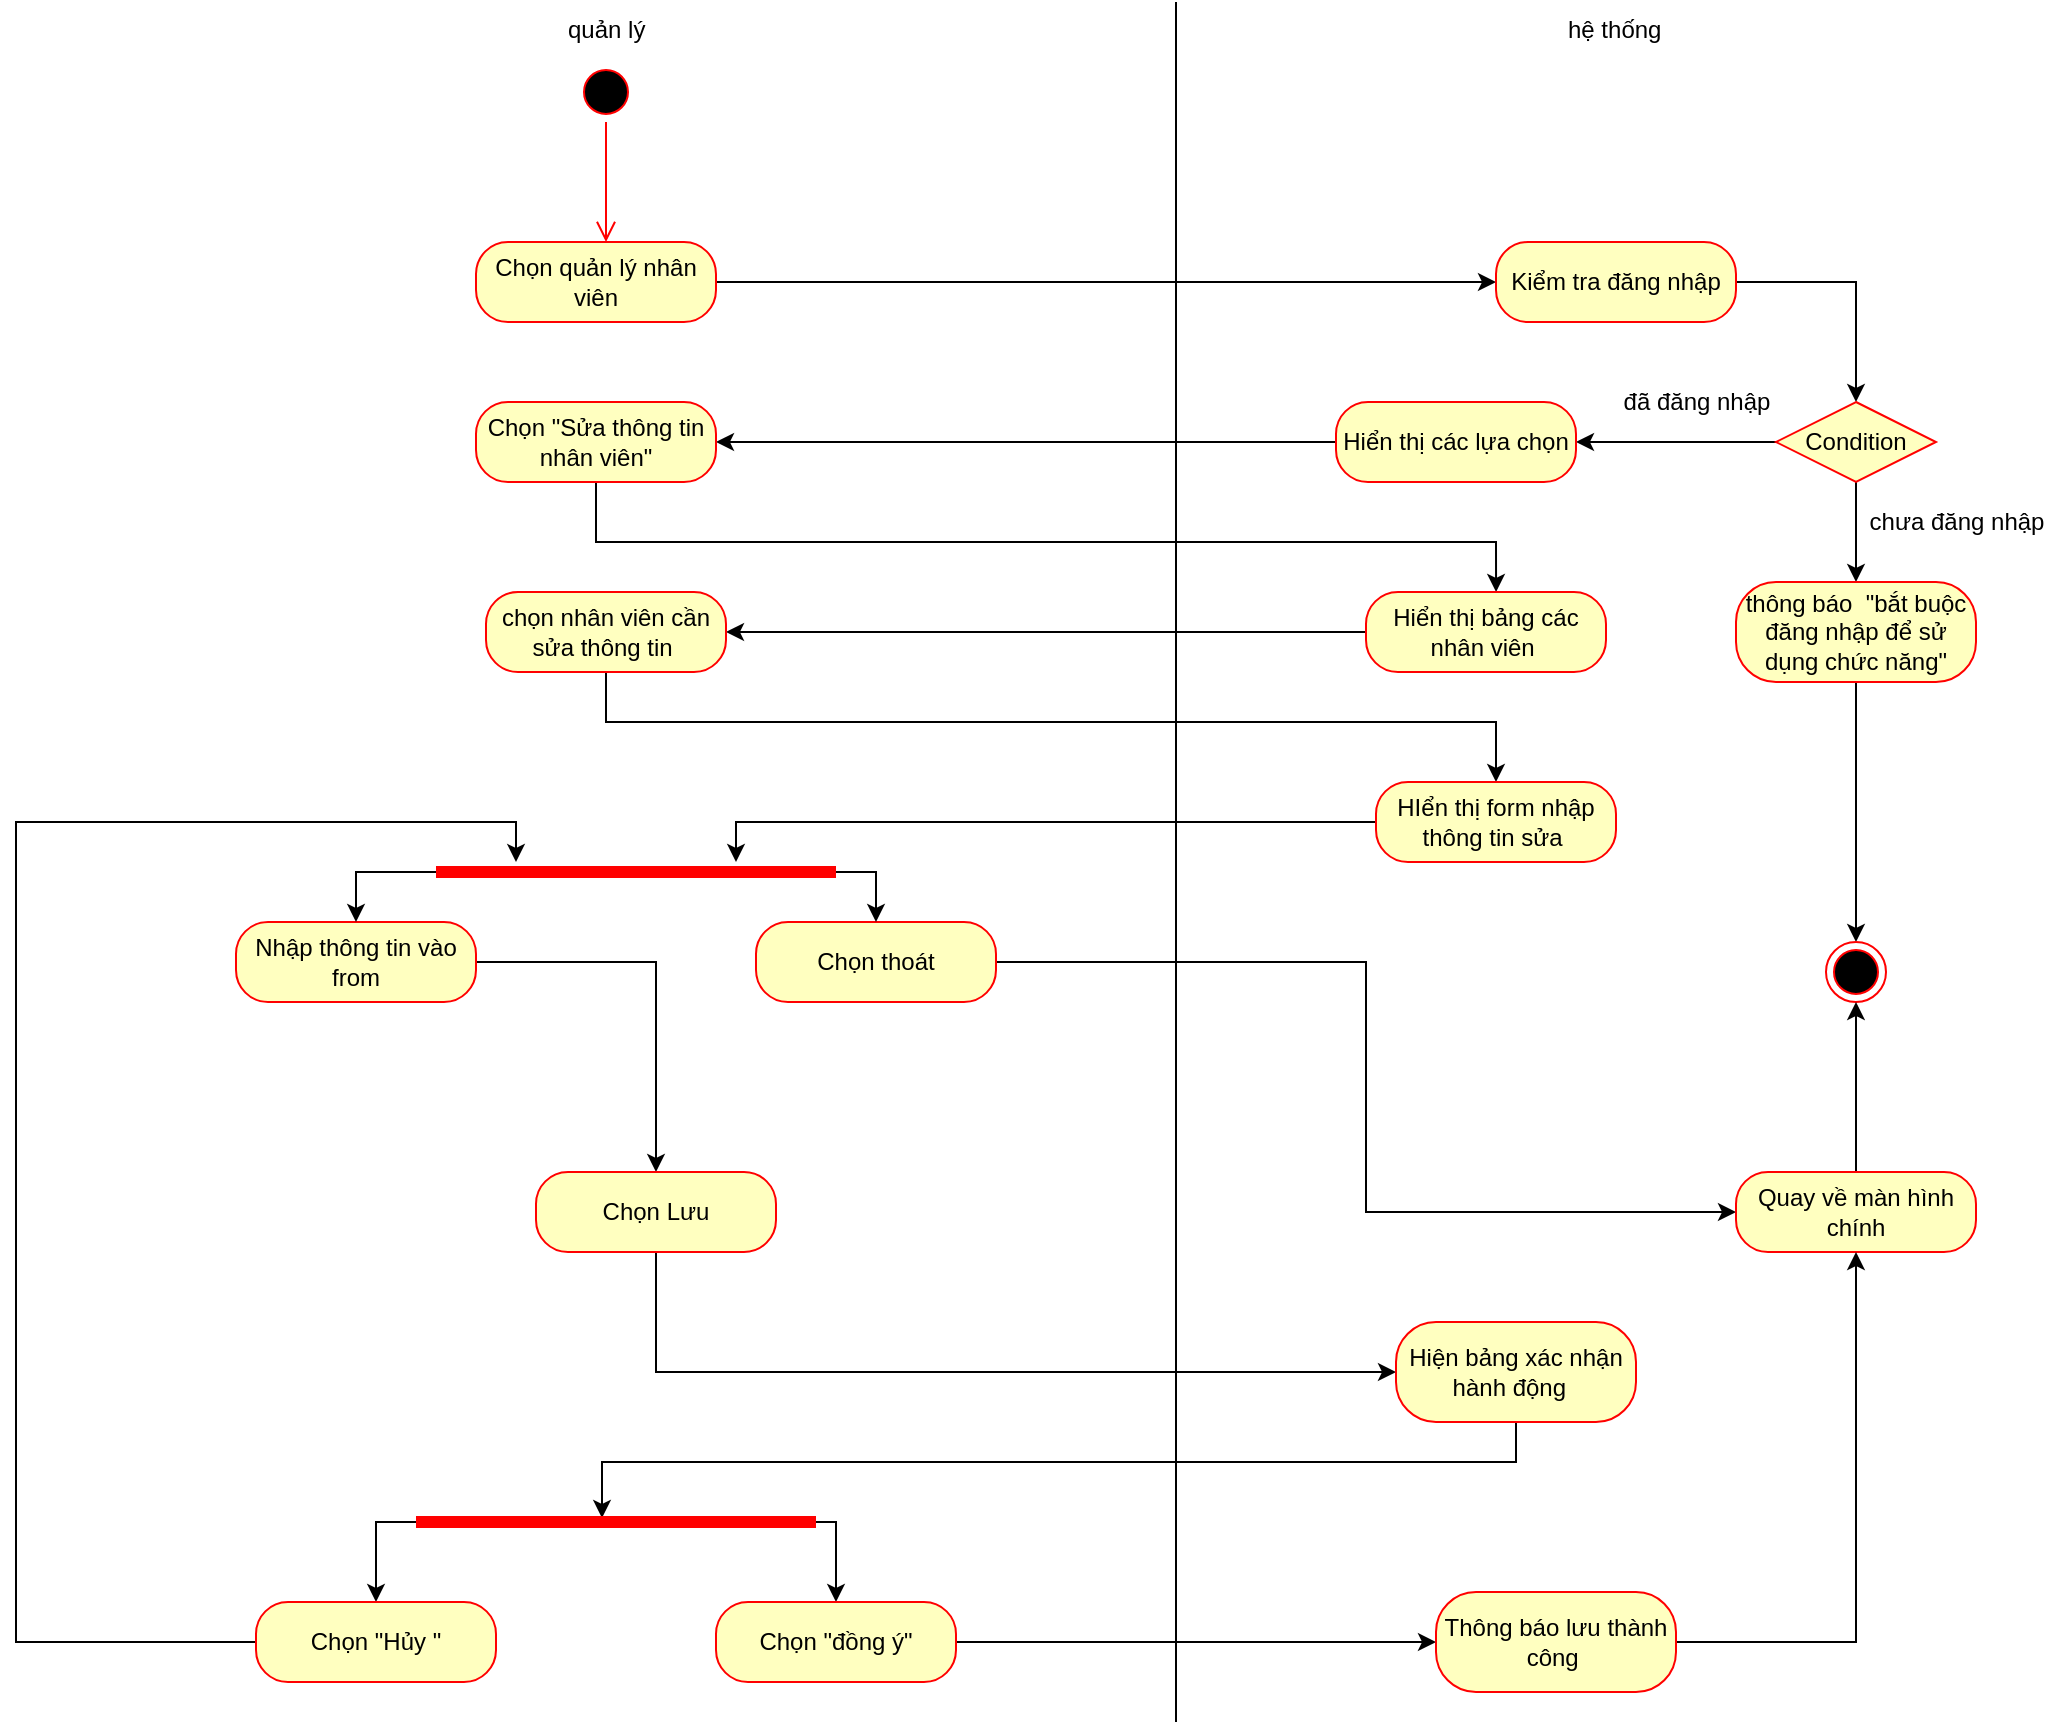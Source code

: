 <mxfile version="17.2.2" type="github" pages="20">
  <diagram id="JNo0bp9esqoCAqDuxJAA" name="sửa nv">
    <mxGraphModel dx="2236" dy="679" grid="1" gridSize="10" guides="1" tooltips="1" connect="1" arrows="1" fold="1" page="1" pageScale="1" pageWidth="850" pageHeight="1100" math="0" shadow="0">
      <root>
        <mxCell id="W06PMzmn9_xyqBlEsDqn-0" />
        <mxCell id="W06PMzmn9_xyqBlEsDqn-1" parent="W06PMzmn9_xyqBlEsDqn-0" />
        <mxCell id="W06PMzmn9_xyqBlEsDqn-2" value="quản lý" style="text;strokeColor=none;fillColor=none;align=left;verticalAlign=top;spacingLeft=4;spacingRight=4;overflow=hidden;rotatable=0;points=[[0,0.5],[1,0.5]];portConstraint=eastwest;" parent="W06PMzmn9_xyqBlEsDqn-1" vertex="1">
          <mxGeometry x="130" y="10" width="100" height="26" as="geometry" />
        </mxCell>
        <mxCell id="W06PMzmn9_xyqBlEsDqn-3" value="hệ thống" style="text;strokeColor=none;fillColor=none;align=left;verticalAlign=top;spacingLeft=4;spacingRight=4;overflow=hidden;rotatable=0;points=[[0,0.5],[1,0.5]];portConstraint=eastwest;" parent="W06PMzmn9_xyqBlEsDqn-1" vertex="1">
          <mxGeometry x="630" y="10" width="100" height="26" as="geometry" />
        </mxCell>
        <mxCell id="W06PMzmn9_xyqBlEsDqn-6" value="" style="endArrow=none;html=1;edgeStyle=orthogonalEdgeStyle;rounded=0;" parent="W06PMzmn9_xyqBlEsDqn-1" edge="1">
          <mxGeometry relative="1" as="geometry">
            <mxPoint x="440" y="870" as="sourcePoint" />
            <mxPoint x="440" y="10" as="targetPoint" />
            <Array as="points">
              <mxPoint x="440" y="10" />
            </Array>
          </mxGeometry>
        </mxCell>
        <mxCell id="W06PMzmn9_xyqBlEsDqn-9" value="" style="ellipse;html=1;shape=startState;fillColor=#000000;strokeColor=#ff0000;" parent="W06PMzmn9_xyqBlEsDqn-1" vertex="1">
          <mxGeometry x="140" y="40" width="30" height="30" as="geometry" />
        </mxCell>
        <mxCell id="W06PMzmn9_xyqBlEsDqn-10" value="" style="edgeStyle=orthogonalEdgeStyle;html=1;verticalAlign=bottom;endArrow=open;endSize=8;strokeColor=#ff0000;rounded=0;" parent="W06PMzmn9_xyqBlEsDqn-1" source="W06PMzmn9_xyqBlEsDqn-9" edge="1">
          <mxGeometry relative="1" as="geometry">
            <mxPoint x="155" y="130" as="targetPoint" />
          </mxGeometry>
        </mxCell>
        <mxCell id="W06PMzmn9_xyqBlEsDqn-13" style="edgeStyle=orthogonalEdgeStyle;rounded=0;orthogonalLoop=1;jettySize=auto;html=1;" parent="W06PMzmn9_xyqBlEsDqn-1" source="W06PMzmn9_xyqBlEsDqn-11" edge="1">
          <mxGeometry relative="1" as="geometry">
            <mxPoint x="600" y="150" as="targetPoint" />
          </mxGeometry>
        </mxCell>
        <mxCell id="W06PMzmn9_xyqBlEsDqn-11" value="Chọn quản lý nhân viên" style="rounded=1;whiteSpace=wrap;html=1;arcSize=40;fontColor=#000000;fillColor=#ffffc0;strokeColor=#ff0000;" parent="W06PMzmn9_xyqBlEsDqn-1" vertex="1">
          <mxGeometry x="90" y="130" width="120" height="40" as="geometry" />
        </mxCell>
        <mxCell id="jCj1v0-gWbOyU4ChF3tr-2" style="edgeStyle=orthogonalEdgeStyle;rounded=0;orthogonalLoop=1;jettySize=auto;html=1;" parent="W06PMzmn9_xyqBlEsDqn-1" source="jCj1v0-gWbOyU4ChF3tr-1" target="jCj1v0-gWbOyU4ChF3tr-3" edge="1">
          <mxGeometry relative="1" as="geometry">
            <mxPoint x="660" y="230" as="targetPoint" />
          </mxGeometry>
        </mxCell>
        <mxCell id="jCj1v0-gWbOyU4ChF3tr-1" value="Kiểm tra đăng nhập" style="rounded=1;whiteSpace=wrap;html=1;arcSize=40;fontColor=#000000;fillColor=#ffffc0;strokeColor=#ff0000;" parent="W06PMzmn9_xyqBlEsDqn-1" vertex="1">
          <mxGeometry x="600" y="130" width="120" height="40" as="geometry" />
        </mxCell>
        <mxCell id="jCj1v0-gWbOyU4ChF3tr-11" style="edgeStyle=orthogonalEdgeStyle;rounded=0;orthogonalLoop=1;jettySize=auto;html=1;entryX=1;entryY=0.5;entryDx=0;entryDy=0;" parent="W06PMzmn9_xyqBlEsDqn-1" source="jCj1v0-gWbOyU4ChF3tr-3" target="jCj1v0-gWbOyU4ChF3tr-8" edge="1">
          <mxGeometry relative="1" as="geometry" />
        </mxCell>
        <mxCell id="jCj1v0-gWbOyU4ChF3tr-14" style="edgeStyle=orthogonalEdgeStyle;rounded=0;orthogonalLoop=1;jettySize=auto;html=1;" parent="W06PMzmn9_xyqBlEsDqn-1" source="jCj1v0-gWbOyU4ChF3tr-3" target="jCj1v0-gWbOyU4ChF3tr-13" edge="1">
          <mxGeometry relative="1" as="geometry" />
        </mxCell>
        <mxCell id="jCj1v0-gWbOyU4ChF3tr-3" value="Condition" style="rhombus;whiteSpace=wrap;html=1;fillColor=#ffffc0;strokeColor=#ff0000;" parent="W06PMzmn9_xyqBlEsDqn-1" vertex="1">
          <mxGeometry x="740" y="210" width="80" height="40" as="geometry" />
        </mxCell>
        <mxCell id="jCj1v0-gWbOyU4ChF3tr-17" style="edgeStyle=orthogonalEdgeStyle;rounded=0;orthogonalLoop=1;jettySize=auto;html=1;" parent="W06PMzmn9_xyqBlEsDqn-1" source="jCj1v0-gWbOyU4ChF3tr-8" edge="1">
          <mxGeometry relative="1" as="geometry">
            <mxPoint x="210" y="230" as="targetPoint" />
          </mxGeometry>
        </mxCell>
        <mxCell id="jCj1v0-gWbOyU4ChF3tr-8" value="Hiển thị các lựa chọn" style="rounded=1;whiteSpace=wrap;html=1;arcSize=40;fontColor=#000000;fillColor=#ffffc0;strokeColor=#ff0000;" parent="W06PMzmn9_xyqBlEsDqn-1" vertex="1">
          <mxGeometry x="520" y="210" width="120" height="40" as="geometry" />
        </mxCell>
        <mxCell id="jCj1v0-gWbOyU4ChF3tr-12" value="đã đăng nhập" style="text;html=1;align=center;verticalAlign=middle;resizable=0;points=[];autosize=1;strokeColor=none;fillColor=none;" parent="W06PMzmn9_xyqBlEsDqn-1" vertex="1">
          <mxGeometry x="655" y="200" width="90" height="20" as="geometry" />
        </mxCell>
        <mxCell id="jCj1v0-gWbOyU4ChF3tr-16" style="edgeStyle=orthogonalEdgeStyle;rounded=0;orthogonalLoop=1;jettySize=auto;html=1;entryX=0.5;entryY=0;entryDx=0;entryDy=0;" parent="W06PMzmn9_xyqBlEsDqn-1" source="jCj1v0-gWbOyU4ChF3tr-13" target="jCj1v0-gWbOyU4ChF3tr-15" edge="1">
          <mxGeometry relative="1" as="geometry" />
        </mxCell>
        <mxCell id="jCj1v0-gWbOyU4ChF3tr-13" value="thông báo&amp;nbsp; &quot;bắt buộc đăng nhập để sử dụng chức năng&quot;" style="rounded=1;whiteSpace=wrap;html=1;arcSize=40;fontColor=#000000;fillColor=#ffffc0;strokeColor=#ff0000;" parent="W06PMzmn9_xyqBlEsDqn-1" vertex="1">
          <mxGeometry x="720" y="300" width="120" height="50" as="geometry" />
        </mxCell>
        <mxCell id="jCj1v0-gWbOyU4ChF3tr-15" value="" style="ellipse;html=1;shape=endState;fillColor=#000000;strokeColor=#ff0000;" parent="W06PMzmn9_xyqBlEsDqn-1" vertex="1">
          <mxGeometry x="765" y="480" width="30" height="30" as="geometry" />
        </mxCell>
        <mxCell id="jCj1v0-gWbOyU4ChF3tr-22" style="edgeStyle=orthogonalEdgeStyle;rounded=0;orthogonalLoop=1;jettySize=auto;html=1;entryX=0.542;entryY=0;entryDx=0;entryDy=0;entryPerimeter=0;" parent="W06PMzmn9_xyqBlEsDqn-1" source="jCj1v0-gWbOyU4ChF3tr-18" target="jCj1v0-gWbOyU4ChF3tr-19" edge="1">
          <mxGeometry relative="1" as="geometry">
            <Array as="points">
              <mxPoint x="150" y="280" />
              <mxPoint x="600" y="280" />
            </Array>
          </mxGeometry>
        </mxCell>
        <mxCell id="jCj1v0-gWbOyU4ChF3tr-18" value="Chọn &quot;Sửa thông tin nhân viên&quot;" style="rounded=1;whiteSpace=wrap;html=1;arcSize=40;fontColor=#000000;fillColor=#ffffc0;strokeColor=#ff0000;" parent="W06PMzmn9_xyqBlEsDqn-1" vertex="1">
          <mxGeometry x="90" y="210" width="120" height="40" as="geometry" />
        </mxCell>
        <mxCell id="TU1-YwJee-Oqwv8uEYmQ-5" style="edgeStyle=orthogonalEdgeStyle;rounded=0;orthogonalLoop=1;jettySize=auto;html=1;entryX=1;entryY=0.5;entryDx=0;entryDy=0;" parent="W06PMzmn9_xyqBlEsDqn-1" source="jCj1v0-gWbOyU4ChF3tr-19" target="TU1-YwJee-Oqwv8uEYmQ-4" edge="1">
          <mxGeometry relative="1" as="geometry" />
        </mxCell>
        <mxCell id="jCj1v0-gWbOyU4ChF3tr-19" value="Hiển thị bảng các nhân viên&amp;nbsp;" style="rounded=1;whiteSpace=wrap;html=1;arcSize=40;fontColor=#000000;fillColor=#ffffc0;strokeColor=#ff0000;" parent="W06PMzmn9_xyqBlEsDqn-1" vertex="1">
          <mxGeometry x="535" y="305" width="120" height="40" as="geometry" />
        </mxCell>
        <mxCell id="bDliqTGe22U1zoT6HaSO-6" style="edgeStyle=orthogonalEdgeStyle;rounded=0;orthogonalLoop=1;jettySize=auto;html=1;entryX=0.5;entryY=0;entryDx=0;entryDy=0;" parent="W06PMzmn9_xyqBlEsDqn-1" source="jCj1v0-gWbOyU4ChF3tr-21" target="IXf356s5c1BEB6YoEzrZ-14" edge="1">
          <mxGeometry relative="1" as="geometry" />
        </mxCell>
        <mxCell id="jCj1v0-gWbOyU4ChF3tr-21" value="Nhập thông tin vào from" style="rounded=1;whiteSpace=wrap;html=1;arcSize=40;fontColor=#000000;fillColor=#ffffc0;strokeColor=#ff0000;" parent="W06PMzmn9_xyqBlEsDqn-1" vertex="1">
          <mxGeometry x="-30" y="470" width="120" height="40" as="geometry" />
        </mxCell>
        <mxCell id="TU1-YwJee-Oqwv8uEYmQ-10" style="edgeStyle=orthogonalEdgeStyle;rounded=0;orthogonalLoop=1;jettySize=auto;html=1;entryX=0;entryY=0.5;entryDx=0;entryDy=0;" parent="W06PMzmn9_xyqBlEsDqn-1" source="IXf356s5c1BEB6YoEzrZ-9" target="IXf356s5c1BEB6YoEzrZ-12" edge="1">
          <mxGeometry relative="1" as="geometry" />
        </mxCell>
        <mxCell id="IXf356s5c1BEB6YoEzrZ-9" value="Chọn thoát" style="rounded=1;whiteSpace=wrap;html=1;arcSize=40;fontColor=#000000;fillColor=#ffffc0;strokeColor=#ff0000;" parent="W06PMzmn9_xyqBlEsDqn-1" vertex="1">
          <mxGeometry x="230" y="470" width="120" height="40" as="geometry" />
        </mxCell>
        <mxCell id="NGhATI4fGJUz7XVpFMOS-1" style="edgeStyle=orthogonalEdgeStyle;rounded=0;orthogonalLoop=1;jettySize=auto;html=1;entryX=0.5;entryY=1;entryDx=0;entryDy=0;" parent="W06PMzmn9_xyqBlEsDqn-1" source="IXf356s5c1BEB6YoEzrZ-12" target="jCj1v0-gWbOyU4ChF3tr-15" edge="1">
          <mxGeometry relative="1" as="geometry" />
        </mxCell>
        <mxCell id="IXf356s5c1BEB6YoEzrZ-12" value="Quay về màn hình chính" style="rounded=1;whiteSpace=wrap;html=1;arcSize=40;fontColor=#000000;fillColor=#ffffc0;strokeColor=#ff0000;" parent="W06PMzmn9_xyqBlEsDqn-1" vertex="1">
          <mxGeometry x="720" y="595" width="120" height="40" as="geometry" />
        </mxCell>
        <mxCell id="TU1-YwJee-Oqwv8uEYmQ-13" style="edgeStyle=orthogonalEdgeStyle;rounded=0;orthogonalLoop=1;jettySize=auto;html=1;entryX=0;entryY=0.5;entryDx=0;entryDy=0;" parent="W06PMzmn9_xyqBlEsDqn-1" source="IXf356s5c1BEB6YoEzrZ-14" target="IXf356s5c1BEB6YoEzrZ-16" edge="1">
          <mxGeometry relative="1" as="geometry">
            <Array as="points">
              <mxPoint x="180" y="695" />
            </Array>
          </mxGeometry>
        </mxCell>
        <mxCell id="IXf356s5c1BEB6YoEzrZ-14" value="Chọn Lưu" style="rounded=1;whiteSpace=wrap;html=1;arcSize=40;fontColor=#000000;fillColor=#ffffc0;strokeColor=#ff0000;" parent="W06PMzmn9_xyqBlEsDqn-1" vertex="1">
          <mxGeometry x="120" y="595" width="120" height="40" as="geometry" />
        </mxCell>
        <mxCell id="778AhfBAZFRMZdMCF_Zk-3" style="edgeStyle=orthogonalEdgeStyle;rounded=0;orthogonalLoop=1;jettySize=auto;html=1;entryX=0.535;entryY=0.7;entryDx=0;entryDy=0;entryPerimeter=0;" parent="W06PMzmn9_xyqBlEsDqn-1" source="IXf356s5c1BEB6YoEzrZ-16" target="I-I7_ESxiZtfVwRc8dS--1" edge="1">
          <mxGeometry relative="1" as="geometry">
            <Array as="points">
              <mxPoint x="610" y="740" />
              <mxPoint x="153" y="740" />
            </Array>
          </mxGeometry>
        </mxCell>
        <mxCell id="IXf356s5c1BEB6YoEzrZ-16" value="Hiện bảng xác nhận hành động&amp;nbsp;&amp;nbsp;" style="rounded=1;whiteSpace=wrap;html=1;arcSize=40;fontColor=#000000;fillColor=#ffffc0;strokeColor=#ff0000;" parent="W06PMzmn9_xyqBlEsDqn-1" vertex="1">
          <mxGeometry x="550" y="670" width="120" height="50" as="geometry" />
        </mxCell>
        <mxCell id="IXf356s5c1BEB6YoEzrZ-20" value="chưa đăng nhập" style="text;html=1;align=center;verticalAlign=middle;resizable=0;points=[];autosize=1;strokeColor=none;fillColor=none;" parent="W06PMzmn9_xyqBlEsDqn-1" vertex="1">
          <mxGeometry x="780" y="260" width="100" height="20" as="geometry" />
        </mxCell>
        <mxCell id="778AhfBAZFRMZdMCF_Zk-0" style="edgeStyle=orthogonalEdgeStyle;rounded=0;orthogonalLoop=1;jettySize=auto;html=1;entryX=0.5;entryY=0;entryDx=0;entryDy=0;" parent="W06PMzmn9_xyqBlEsDqn-1" source="I-I7_ESxiZtfVwRc8dS--1" target="I-I7_ESxiZtfVwRc8dS--4" edge="1">
          <mxGeometry relative="1" as="geometry">
            <Array as="points">
              <mxPoint x="40" y="770" />
            </Array>
          </mxGeometry>
        </mxCell>
        <mxCell id="778AhfBAZFRMZdMCF_Zk-1" style="edgeStyle=orthogonalEdgeStyle;rounded=0;orthogonalLoop=1;jettySize=auto;html=1;" parent="W06PMzmn9_xyqBlEsDqn-1" source="I-I7_ESxiZtfVwRc8dS--1" target="I-I7_ESxiZtfVwRc8dS--5" edge="1">
          <mxGeometry relative="1" as="geometry">
            <Array as="points">
              <mxPoint x="270" y="770" />
            </Array>
          </mxGeometry>
        </mxCell>
        <mxCell id="I-I7_ESxiZtfVwRc8dS--1" value="" style="shape=line;html=1;strokeWidth=6;strokeColor=#ff0000;direction=west;" parent="W06PMzmn9_xyqBlEsDqn-1" vertex="1">
          <mxGeometry x="60" y="765" width="200" height="10" as="geometry" />
        </mxCell>
        <mxCell id="bDliqTGe22U1zoT6HaSO-7" style="edgeStyle=orthogonalEdgeStyle;rounded=0;orthogonalLoop=1;jettySize=auto;html=1;" parent="W06PMzmn9_xyqBlEsDqn-1" source="I-I7_ESxiZtfVwRc8dS--4" target="bDliqTGe22U1zoT6HaSO-1" edge="1">
          <mxGeometry relative="1" as="geometry">
            <Array as="points">
              <mxPoint x="-140" y="830" />
              <mxPoint x="-140" y="420" />
              <mxPoint x="110" y="420" />
            </Array>
          </mxGeometry>
        </mxCell>
        <mxCell id="I-I7_ESxiZtfVwRc8dS--4" value="Chọn &quot;Hủy &quot;" style="rounded=1;whiteSpace=wrap;html=1;arcSize=40;fontColor=#000000;fillColor=#ffffc0;strokeColor=#ff0000;" parent="W06PMzmn9_xyqBlEsDqn-1" vertex="1">
          <mxGeometry x="-20" y="810" width="120" height="40" as="geometry" />
        </mxCell>
        <mxCell id="TU1-YwJee-Oqwv8uEYmQ-17" style="edgeStyle=orthogonalEdgeStyle;rounded=0;orthogonalLoop=1;jettySize=auto;html=1;entryX=0;entryY=0.5;entryDx=0;entryDy=0;" parent="W06PMzmn9_xyqBlEsDqn-1" source="I-I7_ESxiZtfVwRc8dS--5" target="I-I7_ESxiZtfVwRc8dS--11" edge="1">
          <mxGeometry relative="1" as="geometry">
            <Array as="points">
              <mxPoint x="550" y="830" />
            </Array>
          </mxGeometry>
        </mxCell>
        <mxCell id="I-I7_ESxiZtfVwRc8dS--5" value="Chọn &quot;đồng ý&quot;" style="rounded=1;whiteSpace=wrap;html=1;arcSize=40;fontColor=#000000;fillColor=#ffffc0;strokeColor=#ff0000;" parent="W06PMzmn9_xyqBlEsDqn-1" vertex="1">
          <mxGeometry x="210" y="810" width="120" height="40" as="geometry" />
        </mxCell>
        <mxCell id="NGhATI4fGJUz7XVpFMOS-2" style="edgeStyle=orthogonalEdgeStyle;rounded=0;orthogonalLoop=1;jettySize=auto;html=1;entryX=0.5;entryY=1;entryDx=0;entryDy=0;" parent="W06PMzmn9_xyqBlEsDqn-1" source="I-I7_ESxiZtfVwRc8dS--11" target="IXf356s5c1BEB6YoEzrZ-12" edge="1">
          <mxGeometry relative="1" as="geometry" />
        </mxCell>
        <mxCell id="I-I7_ESxiZtfVwRc8dS--11" value="Thông báo lưu thành công&amp;nbsp;" style="rounded=1;whiteSpace=wrap;html=1;arcSize=40;fontColor=#000000;fillColor=#ffffc0;strokeColor=#ff0000;" parent="W06PMzmn9_xyqBlEsDqn-1" vertex="1">
          <mxGeometry x="570" y="805" width="120" height="50" as="geometry" />
        </mxCell>
        <mxCell id="TU1-YwJee-Oqwv8uEYmQ-19" style="edgeStyle=orthogonalEdgeStyle;rounded=0;orthogonalLoop=1;jettySize=auto;html=1;" parent="W06PMzmn9_xyqBlEsDqn-1" source="TU1-YwJee-Oqwv8uEYmQ-4" target="TU1-YwJee-Oqwv8uEYmQ-7" edge="1">
          <mxGeometry relative="1" as="geometry">
            <Array as="points">
              <mxPoint x="155" y="370" />
              <mxPoint x="600" y="370" />
            </Array>
          </mxGeometry>
        </mxCell>
        <mxCell id="TU1-YwJee-Oqwv8uEYmQ-4" value="chọn nhân viên cần sửa thông tin&amp;nbsp;" style="rounded=1;whiteSpace=wrap;html=1;arcSize=40;fontColor=#000000;fillColor=#ffffc0;strokeColor=#ff0000;" parent="W06PMzmn9_xyqBlEsDqn-1" vertex="1">
          <mxGeometry x="95" y="305" width="120" height="40" as="geometry" />
        </mxCell>
        <mxCell id="bDliqTGe22U1zoT6HaSO-9" style="edgeStyle=orthogonalEdgeStyle;rounded=0;orthogonalLoop=1;jettySize=auto;html=1;" parent="W06PMzmn9_xyqBlEsDqn-1" source="TU1-YwJee-Oqwv8uEYmQ-7" target="bDliqTGe22U1zoT6HaSO-1" edge="1">
          <mxGeometry relative="1" as="geometry">
            <Array as="points">
              <mxPoint x="220" y="420" />
            </Array>
          </mxGeometry>
        </mxCell>
        <mxCell id="TU1-YwJee-Oqwv8uEYmQ-7" value="HIển thị form nhập thông tin sửa&amp;nbsp;" style="rounded=1;whiteSpace=wrap;html=1;arcSize=40;fontColor=#000000;fillColor=#ffffc0;strokeColor=#ff0000;" parent="W06PMzmn9_xyqBlEsDqn-1" vertex="1">
          <mxGeometry x="540" y="400" width="120" height="40" as="geometry" />
        </mxCell>
        <mxCell id="bDliqTGe22U1zoT6HaSO-2" style="edgeStyle=orthogonalEdgeStyle;rounded=0;orthogonalLoop=1;jettySize=auto;html=1;" parent="W06PMzmn9_xyqBlEsDqn-1" source="bDliqTGe22U1zoT6HaSO-1" target="jCj1v0-gWbOyU4ChF3tr-21" edge="1">
          <mxGeometry relative="1" as="geometry">
            <Array as="points">
              <mxPoint x="30" y="445" />
            </Array>
          </mxGeometry>
        </mxCell>
        <mxCell id="bDliqTGe22U1zoT6HaSO-4" style="edgeStyle=orthogonalEdgeStyle;rounded=0;orthogonalLoop=1;jettySize=auto;html=1;" parent="W06PMzmn9_xyqBlEsDqn-1" source="bDliqTGe22U1zoT6HaSO-1" target="IXf356s5c1BEB6YoEzrZ-9" edge="1">
          <mxGeometry relative="1" as="geometry">
            <Array as="points">
              <mxPoint x="290" y="445" />
            </Array>
          </mxGeometry>
        </mxCell>
        <mxCell id="bDliqTGe22U1zoT6HaSO-1" value="" style="shape=line;html=1;strokeWidth=6;strokeColor=#ff0000;direction=west;" parent="W06PMzmn9_xyqBlEsDqn-1" vertex="1">
          <mxGeometry x="70" y="440" width="200" height="10" as="geometry" />
        </mxCell>
      </root>
    </mxGraphModel>
  </diagram>
  <diagram id="dyka6YksuQ9QH_3tLeXM" name="thêm nv">
    <mxGraphModel dx="2236" dy="679" grid="1" gridSize="10" guides="1" tooltips="1" connect="1" arrows="1" fold="1" page="1" pageScale="1" pageWidth="850" pageHeight="1100" math="0" shadow="0">
      <root>
        <mxCell id="NS_ve5UctkIMLLHjbCTo-0" />
        <mxCell id="NS_ve5UctkIMLLHjbCTo-1" parent="NS_ve5UctkIMLLHjbCTo-0" />
        <mxCell id="pTbeNVEj2c2IwMLtAhrk-0" value="quản lý" style="text;strokeColor=none;fillColor=none;align=left;verticalAlign=top;spacingLeft=4;spacingRight=4;overflow=hidden;rotatable=0;points=[[0,0.5],[1,0.5]];portConstraint=eastwest;" parent="NS_ve5UctkIMLLHjbCTo-1" vertex="1">
          <mxGeometry x="130" y="10" width="100" height="26" as="geometry" />
        </mxCell>
        <mxCell id="pTbeNVEj2c2IwMLtAhrk-1" value="hệ thống" style="text;strokeColor=none;fillColor=none;align=left;verticalAlign=top;spacingLeft=4;spacingRight=4;overflow=hidden;rotatable=0;points=[[0,0.5],[1,0.5]];portConstraint=eastwest;" parent="NS_ve5UctkIMLLHjbCTo-1" vertex="1">
          <mxGeometry x="630" y="10" width="100" height="26" as="geometry" />
        </mxCell>
        <mxCell id="pTbeNVEj2c2IwMLtAhrk-2" value="" style="endArrow=none;html=1;edgeStyle=orthogonalEdgeStyle;rounded=0;" parent="NS_ve5UctkIMLLHjbCTo-1" edge="1">
          <mxGeometry relative="1" as="geometry">
            <mxPoint x="450" y="756" as="sourcePoint" />
            <mxPoint x="450" y="36" as="targetPoint" />
            <Array as="points">
              <mxPoint x="450" y="36" />
            </Array>
          </mxGeometry>
        </mxCell>
        <mxCell id="pTbeNVEj2c2IwMLtAhrk-3" value="" style="ellipse;html=1;shape=startState;fillColor=#000000;strokeColor=#ff0000;" parent="NS_ve5UctkIMLLHjbCTo-1" vertex="1">
          <mxGeometry x="140" y="40" width="30" height="30" as="geometry" />
        </mxCell>
        <mxCell id="pTbeNVEj2c2IwMLtAhrk-4" value="" style="edgeStyle=orthogonalEdgeStyle;html=1;verticalAlign=bottom;endArrow=open;endSize=8;strokeColor=#ff0000;rounded=0;" parent="NS_ve5UctkIMLLHjbCTo-1" source="pTbeNVEj2c2IwMLtAhrk-3" edge="1">
          <mxGeometry relative="1" as="geometry">
            <mxPoint x="155" y="130" as="targetPoint" />
          </mxGeometry>
        </mxCell>
        <mxCell id="pTbeNVEj2c2IwMLtAhrk-5" style="edgeStyle=orthogonalEdgeStyle;rounded=0;orthogonalLoop=1;jettySize=auto;html=1;" parent="NS_ve5UctkIMLLHjbCTo-1" source="pTbeNVEj2c2IwMLtAhrk-6" edge="1">
          <mxGeometry relative="1" as="geometry">
            <mxPoint x="600" y="150" as="targetPoint" />
          </mxGeometry>
        </mxCell>
        <mxCell id="pTbeNVEj2c2IwMLtAhrk-6" value="Chọn quản lý nhân viên" style="rounded=1;whiteSpace=wrap;html=1;arcSize=40;fontColor=#000000;fillColor=#ffffc0;strokeColor=#ff0000;" parent="NS_ve5UctkIMLLHjbCTo-1" vertex="1">
          <mxGeometry x="90" y="130" width="120" height="40" as="geometry" />
        </mxCell>
        <mxCell id="pTbeNVEj2c2IwMLtAhrk-7" style="edgeStyle=orthogonalEdgeStyle;rounded=0;orthogonalLoop=1;jettySize=auto;html=1;" parent="NS_ve5UctkIMLLHjbCTo-1" source="pTbeNVEj2c2IwMLtAhrk-8" target="pTbeNVEj2c2IwMLtAhrk-11" edge="1">
          <mxGeometry relative="1" as="geometry">
            <mxPoint x="660" y="230" as="targetPoint" />
          </mxGeometry>
        </mxCell>
        <mxCell id="pTbeNVEj2c2IwMLtAhrk-8" value="Kiểm&amp;nbsp; tra xem đã đăng nhập&amp;nbsp;" style="rounded=1;whiteSpace=wrap;html=1;arcSize=40;fontColor=#000000;fillColor=#ffffc0;strokeColor=#ff0000;" parent="NS_ve5UctkIMLLHjbCTo-1" vertex="1">
          <mxGeometry x="600" y="130" width="120" height="40" as="geometry" />
        </mxCell>
        <mxCell id="pTbeNVEj2c2IwMLtAhrk-9" style="edgeStyle=orthogonalEdgeStyle;rounded=0;orthogonalLoop=1;jettySize=auto;html=1;entryX=1;entryY=0.5;entryDx=0;entryDy=0;" parent="NS_ve5UctkIMLLHjbCTo-1" source="pTbeNVEj2c2IwMLtAhrk-11" target="pTbeNVEj2c2IwMLtAhrk-13" edge="1">
          <mxGeometry relative="1" as="geometry" />
        </mxCell>
        <mxCell id="pTbeNVEj2c2IwMLtAhrk-10" style="edgeStyle=orthogonalEdgeStyle;rounded=0;orthogonalLoop=1;jettySize=auto;html=1;" parent="NS_ve5UctkIMLLHjbCTo-1" source="pTbeNVEj2c2IwMLtAhrk-11" target="pTbeNVEj2c2IwMLtAhrk-16" edge="1">
          <mxGeometry relative="1" as="geometry" />
        </mxCell>
        <mxCell id="pTbeNVEj2c2IwMLtAhrk-11" value="Condition" style="rhombus;whiteSpace=wrap;html=1;fillColor=#ffffc0;strokeColor=#ff0000;" parent="NS_ve5UctkIMLLHjbCTo-1" vertex="1">
          <mxGeometry x="740" y="210" width="80" height="40" as="geometry" />
        </mxCell>
        <mxCell id="pTbeNVEj2c2IwMLtAhrk-12" style="edgeStyle=orthogonalEdgeStyle;rounded=0;orthogonalLoop=1;jettySize=auto;html=1;" parent="NS_ve5UctkIMLLHjbCTo-1" source="pTbeNVEj2c2IwMLtAhrk-13" edge="1">
          <mxGeometry relative="1" as="geometry">
            <mxPoint x="210" y="230" as="targetPoint" />
          </mxGeometry>
        </mxCell>
        <mxCell id="pTbeNVEj2c2IwMLtAhrk-13" value="Hiển thị các lựa chọn" style="rounded=1;whiteSpace=wrap;html=1;arcSize=40;fontColor=#000000;fillColor=#ffffc0;strokeColor=#ff0000;" parent="NS_ve5UctkIMLLHjbCTo-1" vertex="1">
          <mxGeometry x="520" y="210" width="120" height="40" as="geometry" />
        </mxCell>
        <mxCell id="pTbeNVEj2c2IwMLtAhrk-14" value="đã đăng nhập" style="text;html=1;align=center;verticalAlign=middle;resizable=0;points=[];autosize=1;strokeColor=none;fillColor=none;" parent="NS_ve5UctkIMLLHjbCTo-1" vertex="1">
          <mxGeometry x="655" y="200" width="90" height="20" as="geometry" />
        </mxCell>
        <mxCell id="pTbeNVEj2c2IwMLtAhrk-15" style="edgeStyle=orthogonalEdgeStyle;rounded=0;orthogonalLoop=1;jettySize=auto;html=1;entryX=0.5;entryY=0;entryDx=0;entryDy=0;" parent="NS_ve5UctkIMLLHjbCTo-1" source="pTbeNVEj2c2IwMLtAhrk-16" target="pTbeNVEj2c2IwMLtAhrk-17" edge="1">
          <mxGeometry relative="1" as="geometry" />
        </mxCell>
        <mxCell id="pTbeNVEj2c2IwMLtAhrk-16" value="thông báo&amp;nbsp; &quot;bắt buộc đăng nhập để sử dụng chức năng&quot;" style="rounded=1;whiteSpace=wrap;html=1;arcSize=40;fontColor=#000000;fillColor=#ffffc0;strokeColor=#ff0000;" parent="NS_ve5UctkIMLLHjbCTo-1" vertex="1">
          <mxGeometry x="720" y="300" width="120" height="50" as="geometry" />
        </mxCell>
        <mxCell id="pTbeNVEj2c2IwMLtAhrk-17" value="" style="ellipse;html=1;shape=endState;fillColor=#000000;strokeColor=#ff0000;" parent="NS_ve5UctkIMLLHjbCTo-1" vertex="1">
          <mxGeometry x="765" y="410" width="30" height="30" as="geometry" />
        </mxCell>
        <mxCell id="pTbeNVEj2c2IwMLtAhrk-18" style="edgeStyle=orthogonalEdgeStyle;rounded=0;orthogonalLoop=1;jettySize=auto;html=1;entryX=0.542;entryY=0;entryDx=0;entryDy=0;entryPerimeter=0;" parent="NS_ve5UctkIMLLHjbCTo-1" source="pTbeNVEj2c2IwMLtAhrk-19" target="pTbeNVEj2c2IwMLtAhrk-21" edge="1">
          <mxGeometry relative="1" as="geometry">
            <Array as="points">
              <mxPoint x="150" y="270" />
              <mxPoint x="600" y="270" />
            </Array>
          </mxGeometry>
        </mxCell>
        <mxCell id="pTbeNVEj2c2IwMLtAhrk-19" value="Chọn &quot;Thêm thông tin nhân viên&quot;" style="rounded=1;whiteSpace=wrap;html=1;arcSize=40;fontColor=#000000;fillColor=#ffffc0;strokeColor=#ff0000;" parent="NS_ve5UctkIMLLHjbCTo-1" vertex="1">
          <mxGeometry x="90" y="210" width="120" height="40" as="geometry" />
        </mxCell>
        <mxCell id="vDjquvBkfUkeF-yvkJb--12" style="edgeStyle=orthogonalEdgeStyle;rounded=0;orthogonalLoop=1;jettySize=auto;html=1;" parent="NS_ve5UctkIMLLHjbCTo-1" source="pTbeNVEj2c2IwMLtAhrk-21" target="vDjquvBkfUkeF-yvkJb--0" edge="1">
          <mxGeometry relative="1" as="geometry">
            <Array as="points">
              <mxPoint x="230" y="320" />
            </Array>
          </mxGeometry>
        </mxCell>
        <mxCell id="pTbeNVEj2c2IwMLtAhrk-21" value="HIển thị ra form nhập thông tin nhân viên&amp;nbsp;" style="rounded=1;whiteSpace=wrap;html=1;arcSize=40;fontColor=#000000;fillColor=#ffffc0;strokeColor=#ff0000;" parent="NS_ve5UctkIMLLHjbCTo-1" vertex="1">
          <mxGeometry x="535" y="305" width="120" height="40" as="geometry" />
        </mxCell>
        <mxCell id="vDjquvBkfUkeF-yvkJb--2" style="edgeStyle=orthogonalEdgeStyle;rounded=0;orthogonalLoop=1;jettySize=auto;html=1;exitX=0.5;exitY=1;exitDx=0;exitDy=0;" parent="NS_ve5UctkIMLLHjbCTo-1" source="pTbeNVEj2c2IwMLtAhrk-23" edge="1">
          <mxGeometry relative="1" as="geometry">
            <mxPoint x="70" y="410" as="targetPoint" />
          </mxGeometry>
        </mxCell>
        <mxCell id="vDjquvBkfUkeF-yvkJb--6" style="edgeStyle=orthogonalEdgeStyle;rounded=0;orthogonalLoop=1;jettySize=auto;html=1;entryX=0;entryY=0.5;entryDx=0;entryDy=0;" parent="NS_ve5UctkIMLLHjbCTo-1" source="pTbeNVEj2c2IwMLtAhrk-23" target="pTbeNVEj2c2IwMLtAhrk-32" edge="1">
          <mxGeometry relative="1" as="geometry" />
        </mxCell>
        <mxCell id="pTbeNVEj2c2IwMLtAhrk-23" value="Nhập thông tin vào from" style="rounded=1;whiteSpace=wrap;html=1;arcSize=40;fontColor=#000000;fillColor=#ffffc0;strokeColor=#ff0000;" parent="NS_ve5UctkIMLLHjbCTo-1" vertex="1">
          <mxGeometry x="20" y="405" width="120" height="40" as="geometry" />
        </mxCell>
        <mxCell id="vDjquvBkfUkeF-yvkJb--5" style="edgeStyle=orthogonalEdgeStyle;rounded=0;orthogonalLoop=1;jettySize=auto;html=1;entryX=0;entryY=0.5;entryDx=0;entryDy=0;" parent="NS_ve5UctkIMLLHjbCTo-1" source="pTbeNVEj2c2IwMLtAhrk-28" target="pTbeNVEj2c2IwMLtAhrk-30" edge="1">
          <mxGeometry relative="1" as="geometry" />
        </mxCell>
        <mxCell id="pTbeNVEj2c2IwMLtAhrk-28" value="Chọn thoát" style="rounded=1;whiteSpace=wrap;html=1;arcSize=40;fontColor=#000000;fillColor=#ffffc0;strokeColor=#ff0000;" parent="NS_ve5UctkIMLLHjbCTo-1" vertex="1">
          <mxGeometry x="240" y="405" width="120" height="40" as="geometry" />
        </mxCell>
        <mxCell id="-jO9vliTc4gP9yAa4mqi-0" style="edgeStyle=orthogonalEdgeStyle;rounded=0;orthogonalLoop=1;jettySize=auto;html=1;entryX=0.5;entryY=1;entryDx=0;entryDy=0;" parent="NS_ve5UctkIMLLHjbCTo-1" source="pTbeNVEj2c2IwMLtAhrk-30" target="pTbeNVEj2c2IwMLtAhrk-17" edge="1">
          <mxGeometry relative="1" as="geometry" />
        </mxCell>
        <mxCell id="pTbeNVEj2c2IwMLtAhrk-30" value="Quay về màn hình chính" style="rounded=1;whiteSpace=wrap;html=1;arcSize=40;fontColor=#000000;fillColor=#ffffc0;strokeColor=#ff0000;" parent="NS_ve5UctkIMLLHjbCTo-1" vertex="1">
          <mxGeometry x="720" y="490" width="120" height="40" as="geometry" />
        </mxCell>
        <mxCell id="vDjquvBkfUkeF-yvkJb--7" style="edgeStyle=orthogonalEdgeStyle;rounded=0;orthogonalLoop=1;jettySize=auto;html=1;entryX=0;entryY=0.5;entryDx=0;entryDy=0;" parent="NS_ve5UctkIMLLHjbCTo-1" source="pTbeNVEj2c2IwMLtAhrk-32" target="pTbeNVEj2c2IwMLtAhrk-34" edge="1">
          <mxGeometry relative="1" as="geometry" />
        </mxCell>
        <mxCell id="pTbeNVEj2c2IwMLtAhrk-32" value="Chọn Lưu" style="rounded=1;whiteSpace=wrap;html=1;arcSize=40;fontColor=#000000;fillColor=#ffffc0;strokeColor=#ff0000;" parent="NS_ve5UctkIMLLHjbCTo-1" vertex="1">
          <mxGeometry x="120" y="520" width="120" height="40" as="geometry" />
        </mxCell>
        <mxCell id="vDjquvBkfUkeF-yvkJb--9" style="edgeStyle=orthogonalEdgeStyle;rounded=0;orthogonalLoop=1;jettySize=auto;html=1;entryX=0.54;entryY=0.2;entryDx=0;entryDy=0;entryPerimeter=0;" parent="NS_ve5UctkIMLLHjbCTo-1" source="pTbeNVEj2c2IwMLtAhrk-34" target="tZKPbWz2779Q_BOgFENa-3" edge="1">
          <mxGeometry relative="1" as="geometry">
            <Array as="points">
              <mxPoint x="590" y="640" />
              <mxPoint x="163" y="640" />
            </Array>
          </mxGeometry>
        </mxCell>
        <mxCell id="pTbeNVEj2c2IwMLtAhrk-34" value="Hiên bảng xác nhận hành động&amp;nbsp;" style="rounded=1;whiteSpace=wrap;html=1;arcSize=40;fontColor=#000000;fillColor=#ffffc0;strokeColor=#ff0000;" parent="NS_ve5UctkIMLLHjbCTo-1" vertex="1">
          <mxGeometry x="530" y="570" width="120" height="50" as="geometry" />
        </mxCell>
        <mxCell id="pTbeNVEj2c2IwMLtAhrk-35" value="chưa đăng nhập" style="text;html=1;align=center;verticalAlign=middle;resizable=0;points=[];autosize=1;strokeColor=none;fillColor=none;" parent="NS_ve5UctkIMLLHjbCTo-1" vertex="1">
          <mxGeometry x="780" y="260" width="100" height="20" as="geometry" />
        </mxCell>
        <mxCell id="tZKPbWz2779Q_BOgFENa-1" style="edgeStyle=orthogonalEdgeStyle;rounded=0;orthogonalLoop=1;jettySize=auto;html=1;" parent="NS_ve5UctkIMLLHjbCTo-1" source="tZKPbWz2779Q_BOgFENa-3" edge="1">
          <mxGeometry relative="1" as="geometry">
            <mxPoint x="285" y="710" as="targetPoint" />
          </mxGeometry>
        </mxCell>
        <mxCell id="tZKPbWz2779Q_BOgFENa-2" style="edgeStyle=orthogonalEdgeStyle;rounded=0;orthogonalLoop=1;jettySize=auto;html=1;" parent="NS_ve5UctkIMLLHjbCTo-1" source="tZKPbWz2779Q_BOgFENa-3" edge="1">
          <mxGeometry relative="1" as="geometry">
            <mxPoint x="35" y="710" as="targetPoint" />
            <Array as="points">
              <mxPoint x="35" y="675" />
            </Array>
          </mxGeometry>
        </mxCell>
        <mxCell id="tZKPbWz2779Q_BOgFENa-3" value="" style="shape=line;html=1;strokeWidth=6;strokeColor=#ff0000;" parent="NS_ve5UctkIMLLHjbCTo-1" vertex="1">
          <mxGeometry x="55" y="670" width="200" height="10" as="geometry" />
        </mxCell>
        <mxCell id="vDjquvBkfUkeF-yvkJb--10" style="edgeStyle=orthogonalEdgeStyle;rounded=0;orthogonalLoop=1;jettySize=auto;html=1;entryX=0;entryY=0.5;entryDx=0;entryDy=0;" parent="NS_ve5UctkIMLLHjbCTo-1" source="tZKPbWz2779Q_BOgFENa-4" target="tZKPbWz2779Q_BOgFENa-8" edge="1">
          <mxGeometry relative="1" as="geometry" />
        </mxCell>
        <mxCell id="tZKPbWz2779Q_BOgFENa-4" value="chọn &quot;đồng ý&quot;" style="rounded=1;whiteSpace=wrap;html=1;arcSize=40;fontColor=#000000;fillColor=#ffffc0;strokeColor=#ff0000;" parent="NS_ve5UctkIMLLHjbCTo-1" vertex="1">
          <mxGeometry x="225" y="710" width="120" height="40" as="geometry" />
        </mxCell>
        <mxCell id="vDjquvBkfUkeF-yvkJb--13" style="edgeStyle=orthogonalEdgeStyle;rounded=0;orthogonalLoop=1;jettySize=auto;html=1;" parent="NS_ve5UctkIMLLHjbCTo-1" source="tZKPbWz2779Q_BOgFENa-5" target="vDjquvBkfUkeF-yvkJb--0" edge="1">
          <mxGeometry relative="1" as="geometry">
            <Array as="points">
              <mxPoint x="-70" y="730" />
              <mxPoint x="-70" y="320" />
              <mxPoint x="160" y="320" />
            </Array>
          </mxGeometry>
        </mxCell>
        <mxCell id="tZKPbWz2779Q_BOgFENa-5" value="Chọn Hủy&amp;nbsp;" style="rounded=1;whiteSpace=wrap;html=1;arcSize=40;fontColor=#000000;fillColor=#ffffc0;strokeColor=#ff0000;" parent="NS_ve5UctkIMLLHjbCTo-1" vertex="1">
          <mxGeometry x="-20" y="710" width="120" height="40" as="geometry" />
        </mxCell>
        <mxCell id="tZKPbWz2779Q_BOgFENa-10" style="edgeStyle=orthogonalEdgeStyle;rounded=0;orthogonalLoop=1;jettySize=auto;html=1;entryX=0.5;entryY=1;entryDx=0;entryDy=0;" parent="NS_ve5UctkIMLLHjbCTo-1" source="tZKPbWz2779Q_BOgFENa-8" target="pTbeNVEj2c2IwMLtAhrk-30" edge="1">
          <mxGeometry relative="1" as="geometry">
            <Array as="points">
              <mxPoint x="780" y="730" />
            </Array>
          </mxGeometry>
        </mxCell>
        <mxCell id="tZKPbWz2779Q_BOgFENa-8" value="thông báo thêm thành công&amp;nbsp;" style="rounded=1;whiteSpace=wrap;html=1;arcSize=40;fontColor=#000000;fillColor=#ffffc0;strokeColor=#ff0000;" parent="NS_ve5UctkIMLLHjbCTo-1" vertex="1">
          <mxGeometry x="607.5" y="710" width="105" height="40" as="geometry" />
        </mxCell>
        <mxCell id="vDjquvBkfUkeF-yvkJb--3" style="edgeStyle=orthogonalEdgeStyle;rounded=0;orthogonalLoop=1;jettySize=auto;html=1;entryX=0.433;entryY=0.025;entryDx=0;entryDy=0;entryPerimeter=0;" parent="NS_ve5UctkIMLLHjbCTo-1" source="vDjquvBkfUkeF-yvkJb--0" target="pTbeNVEj2c2IwMLtAhrk-23" edge="1">
          <mxGeometry relative="1" as="geometry">
            <Array as="points">
              <mxPoint x="72" y="355" />
            </Array>
          </mxGeometry>
        </mxCell>
        <mxCell id="vDjquvBkfUkeF-yvkJb--4" style="edgeStyle=orthogonalEdgeStyle;rounded=0;orthogonalLoop=1;jettySize=auto;html=1;entryX=0.5;entryY=0;entryDx=0;entryDy=0;" parent="NS_ve5UctkIMLLHjbCTo-1" source="vDjquvBkfUkeF-yvkJb--0" target="pTbeNVEj2c2IwMLtAhrk-28" edge="1">
          <mxGeometry relative="1" as="geometry">
            <Array as="points">
              <mxPoint x="300" y="355" />
            </Array>
          </mxGeometry>
        </mxCell>
        <mxCell id="vDjquvBkfUkeF-yvkJb--0" value="" style="shape=line;html=1;strokeWidth=6;strokeColor=#ff0000;" parent="NS_ve5UctkIMLLHjbCTo-1" vertex="1">
          <mxGeometry x="90" y="350" width="200" height="10" as="geometry" />
        </mxCell>
      </root>
    </mxGraphModel>
  </diagram>
  <diagram id="NVO4sbjgUyKsAJxpIory" name="Xóa nhân viên">
    <mxGraphModel dx="1204" dy="679" grid="1" gridSize="10" guides="1" tooltips="1" connect="1" arrows="1" fold="1" page="1" pageScale="1" pageWidth="850" pageHeight="1100" math="0" shadow="0">
      <root>
        <mxCell id="GhNMfP1RjbaAWuIOMmmd-0" />
        <mxCell id="GhNMfP1RjbaAWuIOMmmd-1" parent="GhNMfP1RjbaAWuIOMmmd-0" />
        <mxCell id="RYcU8WFas8yMD1mAf2od-36" value="quản lý" style="text;strokeColor=none;fillColor=none;align=left;verticalAlign=top;spacingLeft=4;spacingRight=4;overflow=hidden;rotatable=0;points=[[0,0.5],[1,0.5]];portConstraint=eastwest;" parent="GhNMfP1RjbaAWuIOMmmd-1" vertex="1">
          <mxGeometry x="410" y="90" width="100" height="26" as="geometry" />
        </mxCell>
        <mxCell id="RYcU8WFas8yMD1mAf2od-37" value="hệ thống" style="text;strokeColor=none;fillColor=none;align=left;verticalAlign=top;spacingLeft=4;spacingRight=4;overflow=hidden;rotatable=0;points=[[0,0.5],[1,0.5]];portConstraint=eastwest;" parent="GhNMfP1RjbaAWuIOMmmd-1" vertex="1">
          <mxGeometry x="910" y="90" width="100" height="26" as="geometry" />
        </mxCell>
        <mxCell id="RYcU8WFas8yMD1mAf2od-38" value="" style="endArrow=none;html=1;edgeStyle=orthogonalEdgeStyle;rounded=0;" parent="GhNMfP1RjbaAWuIOMmmd-1" edge="1">
          <mxGeometry relative="1" as="geometry">
            <mxPoint x="720" y="740" as="sourcePoint" />
            <mxPoint x="720" y="90" as="targetPoint" />
            <Array as="points">
              <mxPoint x="720" y="90" />
            </Array>
          </mxGeometry>
        </mxCell>
        <mxCell id="RYcU8WFas8yMD1mAf2od-39" value="" style="ellipse;html=1;shape=startState;fillColor=#000000;strokeColor=#ff0000;" parent="GhNMfP1RjbaAWuIOMmmd-1" vertex="1">
          <mxGeometry x="420" y="120" width="30" height="30" as="geometry" />
        </mxCell>
        <mxCell id="RYcU8WFas8yMD1mAf2od-40" value="" style="edgeStyle=orthogonalEdgeStyle;html=1;verticalAlign=bottom;endArrow=open;endSize=8;strokeColor=#ff0000;rounded=0;" parent="GhNMfP1RjbaAWuIOMmmd-1" source="RYcU8WFas8yMD1mAf2od-39" edge="1">
          <mxGeometry relative="1" as="geometry">
            <mxPoint x="435" y="210" as="targetPoint" />
          </mxGeometry>
        </mxCell>
        <mxCell id="NyFkRrlLnCZtsNrmJwj_-15" style="edgeStyle=orthogonalEdgeStyle;rounded=0;orthogonalLoop=1;jettySize=auto;html=1;entryX=0;entryY=0.5;entryDx=0;entryDy=0;" parent="GhNMfP1RjbaAWuIOMmmd-1" source="RYcU8WFas8yMD1mAf2od-42" target="RYcU8WFas8yMD1mAf2od-44" edge="1">
          <mxGeometry relative="1" as="geometry" />
        </mxCell>
        <mxCell id="RYcU8WFas8yMD1mAf2od-42" value="Chọn quản lý nhân viên" style="rounded=1;whiteSpace=wrap;html=1;arcSize=40;fontColor=#000000;fillColor=#ffffc0;strokeColor=#ff0000;" parent="GhNMfP1RjbaAWuIOMmmd-1" vertex="1">
          <mxGeometry x="370" y="210" width="120" height="40" as="geometry" />
        </mxCell>
        <mxCell id="RYcU8WFas8yMD1mAf2od-43" style="edgeStyle=orthogonalEdgeStyle;rounded=0;orthogonalLoop=1;jettySize=auto;html=1;" parent="GhNMfP1RjbaAWuIOMmmd-1" source="RYcU8WFas8yMD1mAf2od-44" target="RYcU8WFas8yMD1mAf2od-47" edge="1">
          <mxGeometry relative="1" as="geometry">
            <mxPoint x="960" y="310" as="targetPoint" />
          </mxGeometry>
        </mxCell>
        <mxCell id="RYcU8WFas8yMD1mAf2od-44" value="Kiểm&amp;nbsp; tra xem đã đăng nhập&amp;nbsp;" style="rounded=1;whiteSpace=wrap;html=1;arcSize=40;fontColor=#000000;fillColor=#ffffc0;strokeColor=#ff0000;" parent="GhNMfP1RjbaAWuIOMmmd-1" vertex="1">
          <mxGeometry x="900" y="210" width="120" height="40" as="geometry" />
        </mxCell>
        <mxCell id="RYcU8WFas8yMD1mAf2od-45" style="edgeStyle=orthogonalEdgeStyle;rounded=0;orthogonalLoop=1;jettySize=auto;html=1;entryX=1;entryY=0.5;entryDx=0;entryDy=0;" parent="GhNMfP1RjbaAWuIOMmmd-1" source="RYcU8WFas8yMD1mAf2od-47" target="RYcU8WFas8yMD1mAf2od-49" edge="1">
          <mxGeometry relative="1" as="geometry" />
        </mxCell>
        <mxCell id="RYcU8WFas8yMD1mAf2od-46" style="edgeStyle=orthogonalEdgeStyle;rounded=0;orthogonalLoop=1;jettySize=auto;html=1;" parent="GhNMfP1RjbaAWuIOMmmd-1" source="RYcU8WFas8yMD1mAf2od-47" target="RYcU8WFas8yMD1mAf2od-52" edge="1">
          <mxGeometry relative="1" as="geometry" />
        </mxCell>
        <mxCell id="RYcU8WFas8yMD1mAf2od-47" value="Condition" style="rhombus;whiteSpace=wrap;html=1;fillColor=#ffffc0;strokeColor=#ff0000;" parent="GhNMfP1RjbaAWuIOMmmd-1" vertex="1">
          <mxGeometry x="1040" y="290" width="80" height="40" as="geometry" />
        </mxCell>
        <mxCell id="NyFkRrlLnCZtsNrmJwj_-16" style="edgeStyle=orthogonalEdgeStyle;rounded=0;orthogonalLoop=1;jettySize=auto;html=1;entryX=1;entryY=0.5;entryDx=0;entryDy=0;" parent="GhNMfP1RjbaAWuIOMmmd-1" source="RYcU8WFas8yMD1mAf2od-49" target="RYcU8WFas8yMD1mAf2od-55" edge="1">
          <mxGeometry relative="1" as="geometry" />
        </mxCell>
        <mxCell id="RYcU8WFas8yMD1mAf2od-49" value="Hiển thị các lựa chọn" style="rounded=1;whiteSpace=wrap;html=1;arcSize=40;fontColor=#000000;fillColor=#ffffc0;strokeColor=#ff0000;" parent="GhNMfP1RjbaAWuIOMmmd-1" vertex="1">
          <mxGeometry x="820" y="290" width="120" height="40" as="geometry" />
        </mxCell>
        <mxCell id="RYcU8WFas8yMD1mAf2od-50" value="đã đăng nhập" style="text;html=1;align=center;verticalAlign=middle;resizable=0;points=[];autosize=1;strokeColor=none;fillColor=none;" parent="GhNMfP1RjbaAWuIOMmmd-1" vertex="1">
          <mxGeometry x="955" y="280" width="90" height="20" as="geometry" />
        </mxCell>
        <mxCell id="3PkCNd_jh1bBqZzFYbOo-0" style="edgeStyle=orthogonalEdgeStyle;rounded=0;orthogonalLoop=1;jettySize=auto;html=1;entryX=0.5;entryY=0;entryDx=0;entryDy=0;" parent="GhNMfP1RjbaAWuIOMmmd-1" source="RYcU8WFas8yMD1mAf2od-52" target="RYcU8WFas8yMD1mAf2od-73" edge="1">
          <mxGeometry relative="1" as="geometry" />
        </mxCell>
        <mxCell id="RYcU8WFas8yMD1mAf2od-52" value="thông báo&amp;nbsp; &quot;bắt buộc đăng nhập để sử dụng chức năng&quot;" style="rounded=1;whiteSpace=wrap;html=1;arcSize=40;fontColor=#000000;fillColor=#ffffc0;strokeColor=#ff0000;" parent="GhNMfP1RjbaAWuIOMmmd-1" vertex="1">
          <mxGeometry x="1020" y="380" width="120" height="50" as="geometry" />
        </mxCell>
        <mxCell id="NyFkRrlLnCZtsNrmJwj_-17" style="edgeStyle=orthogonalEdgeStyle;rounded=0;orthogonalLoop=1;jettySize=auto;html=1;entryX=0.5;entryY=0;entryDx=0;entryDy=0;" parent="GhNMfP1RjbaAWuIOMmmd-1" source="RYcU8WFas8yMD1mAf2od-55" target="RYcU8WFas8yMD1mAf2od-57" edge="1">
          <mxGeometry relative="1" as="geometry">
            <Array as="points">
              <mxPoint x="430" y="350" />
              <mxPoint x="895" y="350" />
            </Array>
          </mxGeometry>
        </mxCell>
        <mxCell id="RYcU8WFas8yMD1mAf2od-55" value="Chọn &quot;xóa nhân viên&quot;" style="rounded=1;whiteSpace=wrap;html=1;arcSize=40;fontColor=#000000;fillColor=#ffffc0;strokeColor=#ff0000;" parent="GhNMfP1RjbaAWuIOMmmd-1" vertex="1">
          <mxGeometry x="370" y="290" width="120" height="40" as="geometry" />
        </mxCell>
        <mxCell id="NyFkRrlLnCZtsNrmJwj_-18" style="edgeStyle=orthogonalEdgeStyle;rounded=0;orthogonalLoop=1;jettySize=auto;html=1;" parent="GhNMfP1RjbaAWuIOMmmd-1" source="RYcU8WFas8yMD1mAf2od-57" target="NyFkRrlLnCZtsNrmJwj_-3" edge="1">
          <mxGeometry relative="1" as="geometry">
            <mxPoint x="640" y="400" as="targetPoint" />
            <Array as="points">
              <mxPoint x="480" y="400" />
            </Array>
          </mxGeometry>
        </mxCell>
        <mxCell id="RYcU8WFas8yMD1mAf2od-57" value="Hiển thị ra bảng các nhân viên" style="rounded=1;whiteSpace=wrap;html=1;arcSize=40;fontColor=#000000;fillColor=#ffffc0;strokeColor=#ff0000;" parent="GhNMfP1RjbaAWuIOMmmd-1" vertex="1">
          <mxGeometry x="835" y="385" width="120" height="40" as="geometry" />
        </mxCell>
        <mxCell id="3PkCNd_jh1bBqZzFYbOo-2" style="edgeStyle=orthogonalEdgeStyle;rounded=0;orthogonalLoop=1;jettySize=auto;html=1;entryX=0;entryY=0.5;entryDx=0;entryDy=0;" parent="GhNMfP1RjbaAWuIOMmmd-1" source="RYcU8WFas8yMD1mAf2od-59" target="rOAdi81wkeA20mbkLW8n-0" edge="1">
          <mxGeometry relative="1" as="geometry" />
        </mxCell>
        <mxCell id="RYcU8WFas8yMD1mAf2od-59" value="chọn &quot;thoát &quot;" style="rounded=1;whiteSpace=wrap;html=1;arcSize=40;fontColor=#000000;fillColor=#ffffc0;strokeColor=#ff0000;" parent="GhNMfP1RjbaAWuIOMmmd-1" vertex="1">
          <mxGeometry x="480" y="450" width="120" height="40" as="geometry" />
        </mxCell>
        <mxCell id="RYcU8WFas8yMD1mAf2od-71" value="chưa đăng nhập" style="text;html=1;align=center;verticalAlign=middle;resizable=0;points=[];autosize=1;strokeColor=none;fillColor=none;" parent="GhNMfP1RjbaAWuIOMmmd-1" vertex="1">
          <mxGeometry x="1080" y="340" width="100" height="20" as="geometry" />
        </mxCell>
        <mxCell id="RYcU8WFas8yMD1mAf2od-73" value="" style="ellipse;html=1;shape=endState;fillColor=#000000;strokeColor=#ff0000;" parent="GhNMfP1RjbaAWuIOMmmd-1" vertex="1">
          <mxGeometry x="1140" y="485" width="30" height="30" as="geometry" />
        </mxCell>
        <mxCell id="NyFkRrlLnCZtsNrmJwj_-24" style="edgeStyle=orthogonalEdgeStyle;rounded=0;orthogonalLoop=1;jettySize=auto;html=1;entryX=0.556;entryY=0.2;entryDx=0;entryDy=0;entryPerimeter=0;" parent="GhNMfP1RjbaAWuIOMmmd-1" source="RYcU8WFas8yMD1mAf2od-110" target="RYcU8WFas8yMD1mAf2od-115" edge="1">
          <mxGeometry relative="1" as="geometry" />
        </mxCell>
        <mxCell id="RYcU8WFas8yMD1mAf2od-110" value="Hiển thị bảng xác nhận hành động" style="rounded=1;whiteSpace=wrap;html=1;arcSize=40;fontColor=#000000;fillColor=#ffffc0;strokeColor=#ff0000;" parent="GhNMfP1RjbaAWuIOMmmd-1" vertex="1">
          <mxGeometry x="835" y="550" width="120" height="40" as="geometry" />
        </mxCell>
        <mxCell id="RYcU8WFas8yMD1mAf2od-117" style="edgeStyle=orthogonalEdgeStyle;rounded=0;orthogonalLoop=1;jettySize=auto;html=1;" parent="GhNMfP1RjbaAWuIOMmmd-1" source="RYcU8WFas8yMD1mAf2od-115" edge="1">
          <mxGeometry relative="1" as="geometry">
            <mxPoint x="580" y="645" as="targetPoint" />
          </mxGeometry>
        </mxCell>
        <mxCell id="RYcU8WFas8yMD1mAf2od-118" style="edgeStyle=orthogonalEdgeStyle;rounded=0;orthogonalLoop=1;jettySize=auto;html=1;entryX=0.455;entryY=0;entryDx=0;entryDy=0;entryPerimeter=0;" parent="GhNMfP1RjbaAWuIOMmmd-1" source="RYcU8WFas8yMD1mAf2od-115" target="RYcU8WFas8yMD1mAf2od-119" edge="1">
          <mxGeometry relative="1" as="geometry">
            <mxPoint x="330" y="645" as="targetPoint" />
            <Array as="points">
              <mxPoint x="330" y="615" />
            </Array>
          </mxGeometry>
        </mxCell>
        <mxCell id="RYcU8WFas8yMD1mAf2od-115" value="" style="shape=line;html=1;strokeWidth=6;strokeColor=#ff0000;" parent="GhNMfP1RjbaAWuIOMmmd-1" vertex="1">
          <mxGeometry x="352.5" y="610" width="180" height="10" as="geometry" />
        </mxCell>
        <mxCell id="k178Klb611ouUpHjTwqX-2" style="edgeStyle=orthogonalEdgeStyle;rounded=0;orthogonalLoop=1;jettySize=auto;html=1;entryX=0.25;entryY=0.5;entryDx=0;entryDy=0;entryPerimeter=0;" edge="1" parent="GhNMfP1RjbaAWuIOMmmd-1" source="RYcU8WFas8yMD1mAf2od-119" target="NyFkRrlLnCZtsNrmJwj_-3">
          <mxGeometry relative="1" as="geometry">
            <Array as="points">
              <mxPoint x="240" y="668" />
              <mxPoint x="240" y="400" />
              <mxPoint x="401" y="400" />
            </Array>
          </mxGeometry>
        </mxCell>
        <mxCell id="RYcU8WFas8yMD1mAf2od-119" value="Chọn hủy" style="rounded=1;whiteSpace=wrap;html=1;arcSize=40;fontColor=#000000;fillColor=#ffffc0;strokeColor=#ff0000;" parent="GhNMfP1RjbaAWuIOMmmd-1" vertex="1">
          <mxGeometry x="280" y="650" width="110" height="35" as="geometry" />
        </mxCell>
        <mxCell id="NyFkRrlLnCZtsNrmJwj_-20" style="edgeStyle=orthogonalEdgeStyle;rounded=0;orthogonalLoop=1;jettySize=auto;html=1;entryX=0;entryY=0.5;entryDx=0;entryDy=0;" parent="GhNMfP1RjbaAWuIOMmmd-1" source="RYcU8WFas8yMD1mAf2od-121" target="RYcU8WFas8yMD1mAf2od-125" edge="1">
          <mxGeometry relative="1" as="geometry" />
        </mxCell>
        <mxCell id="RYcU8WFas8yMD1mAf2od-121" value="Chọn &quot;đồng ý&quot;" style="rounded=1;whiteSpace=wrap;html=1;arcSize=40;fontColor=#000000;fillColor=#ffffc0;strokeColor=#ff0000;" parent="GhNMfP1RjbaAWuIOMmmd-1" vertex="1">
          <mxGeometry x="520" y="645" width="120" height="40" as="geometry" />
        </mxCell>
        <mxCell id="3PkCNd_jh1bBqZzFYbOo-3" style="edgeStyle=orthogonalEdgeStyle;rounded=0;orthogonalLoop=1;jettySize=auto;html=1;entryX=0.5;entryY=1;entryDx=0;entryDy=0;" parent="GhNMfP1RjbaAWuIOMmmd-1" source="RYcU8WFas8yMD1mAf2od-125" target="rOAdi81wkeA20mbkLW8n-0" edge="1">
          <mxGeometry relative="1" as="geometry" />
        </mxCell>
        <mxCell id="RYcU8WFas8yMD1mAf2od-125" value="thông báo xóa thành công&amp;nbsp;" style="rounded=1;whiteSpace=wrap;html=1;arcSize=40;fontColor=#000000;fillColor=#ffffc0;strokeColor=#ff0000;" parent="GhNMfP1RjbaAWuIOMmmd-1" vertex="1">
          <mxGeometry x="925" y="642.5" width="120" height="45" as="geometry" />
        </mxCell>
        <mxCell id="rOAdi81wkeA20mbkLW8n-2" style="edgeStyle=orthogonalEdgeStyle;rounded=0;orthogonalLoop=1;jettySize=auto;html=1;" parent="GhNMfP1RjbaAWuIOMmmd-1" source="NyFkRrlLnCZtsNrmJwj_-1" target="RYcU8WFas8yMD1mAf2od-110" edge="1">
          <mxGeometry relative="1" as="geometry">
            <Array as="points">
              <mxPoint x="340" y="520" />
              <mxPoint x="895" y="520" />
            </Array>
          </mxGeometry>
        </mxCell>
        <mxCell id="NyFkRrlLnCZtsNrmJwj_-1" value="chọn nhân viên cần xóa&amp;nbsp;" style="rounded=1;whiteSpace=wrap;html=1;arcSize=40;fontColor=#000000;fillColor=#ffffc0;strokeColor=#ff0000;" parent="GhNMfP1RjbaAWuIOMmmd-1" vertex="1">
          <mxGeometry x="280" y="450" width="120" height="40" as="geometry" />
        </mxCell>
        <mxCell id="NyFkRrlLnCZtsNrmJwj_-13" style="edgeStyle=orthogonalEdgeStyle;rounded=0;orthogonalLoop=1;jettySize=auto;html=1;entryX=0.5;entryY=0;entryDx=0;entryDy=0;" parent="GhNMfP1RjbaAWuIOMmmd-1" source="NyFkRrlLnCZtsNrmJwj_-3" target="NyFkRrlLnCZtsNrmJwj_-1" edge="1">
          <mxGeometry relative="1" as="geometry">
            <Array as="points">
              <mxPoint x="340" y="425" />
            </Array>
          </mxGeometry>
        </mxCell>
        <mxCell id="NyFkRrlLnCZtsNrmJwj_-14" style="edgeStyle=orthogonalEdgeStyle;rounded=0;orthogonalLoop=1;jettySize=auto;html=1;exitX=0.964;exitY=0.5;exitDx=0;exitDy=0;exitPerimeter=0;" parent="GhNMfP1RjbaAWuIOMmmd-1" source="NyFkRrlLnCZtsNrmJwj_-3" target="RYcU8WFas8yMD1mAf2od-59" edge="1">
          <mxGeometry relative="1" as="geometry">
            <mxPoint x="540" y="430" as="sourcePoint" />
            <Array as="points">
              <mxPoint x="540" y="425" />
            </Array>
          </mxGeometry>
        </mxCell>
        <mxCell id="NyFkRrlLnCZtsNrmJwj_-3" value="" style="shape=line;html=1;strokeWidth=6;strokeColor=#ff0000;" parent="GhNMfP1RjbaAWuIOMmmd-1" vertex="1">
          <mxGeometry x="360" y="420" width="165" height="10" as="geometry" />
        </mxCell>
        <mxCell id="rOAdi81wkeA20mbkLW8n-1" style="edgeStyle=orthogonalEdgeStyle;rounded=0;orthogonalLoop=1;jettySize=auto;html=1;entryX=0;entryY=0.5;entryDx=0;entryDy=0;" parent="GhNMfP1RjbaAWuIOMmmd-1" source="rOAdi81wkeA20mbkLW8n-0" target="RYcU8WFas8yMD1mAf2od-73" edge="1">
          <mxGeometry relative="1" as="geometry" />
        </mxCell>
        <mxCell id="rOAdi81wkeA20mbkLW8n-0" value="Quay về màn hình chính&amp;nbsp;&amp;nbsp;" style="rounded=1;whiteSpace=wrap;html=1;arcSize=40;fontColor=#000000;fillColor=#ffffc0;strokeColor=#ff0000;" parent="GhNMfP1RjbaAWuIOMmmd-1" vertex="1">
          <mxGeometry x="925" y="480" width="120" height="40" as="geometry" />
        </mxCell>
      </root>
    </mxGraphModel>
  </diagram>
  <diagram id="bpkLL-7tzCR5hW3r0bSO" name="đăng nhập">
    <mxGraphModel dx="1386" dy="679" grid="1" gridSize="10" guides="1" tooltips="1" connect="1" arrows="1" fold="1" page="1" pageScale="1" pageWidth="850" pageHeight="1100" math="0" shadow="0">
      <root>
        <mxCell id="J6vO4nkMCVUFD79CEa15-0" />
        <mxCell id="J6vO4nkMCVUFD79CEa15-1" parent="J6vO4nkMCVUFD79CEa15-0" />
        <mxCell id="J-3NfZZqz3rZYjL1--i8-0" value="Người dùng " style="text;strokeColor=none;fillColor=none;align=left;verticalAlign=top;spacingLeft=4;spacingRight=4;overflow=hidden;rotatable=0;points=[[0,0.5],[1,0.5]];portConstraint=eastwest;" parent="J6vO4nkMCVUFD79CEa15-1" vertex="1">
          <mxGeometry x="480" y="60" width="100" height="26" as="geometry" />
        </mxCell>
        <mxCell id="J-3NfZZqz3rZYjL1--i8-1" value="hệ thống" style="text;strokeColor=none;fillColor=none;align=left;verticalAlign=top;spacingLeft=4;spacingRight=4;overflow=hidden;rotatable=0;points=[[0,0.5],[1,0.5]];portConstraint=eastwest;" parent="J6vO4nkMCVUFD79CEa15-1" vertex="1">
          <mxGeometry x="980" y="60" width="100" height="26" as="geometry" />
        </mxCell>
        <mxCell id="J-3NfZZqz3rZYjL1--i8-2" value="" style="ellipse;html=1;shape=startState;fillColor=#000000;strokeColor=#ff0000;" parent="J6vO4nkMCVUFD79CEa15-1" vertex="1">
          <mxGeometry x="490" y="90" width="30" height="30" as="geometry" />
        </mxCell>
        <mxCell id="J-3NfZZqz3rZYjL1--i8-3" value="" style="edgeStyle=orthogonalEdgeStyle;html=1;verticalAlign=bottom;endArrow=open;endSize=8;strokeColor=#ff0000;rounded=0;" parent="J6vO4nkMCVUFD79CEa15-1" source="J-3NfZZqz3rZYjL1--i8-2" edge="1">
          <mxGeometry relative="1" as="geometry">
            <mxPoint x="505" y="180" as="targetPoint" />
          </mxGeometry>
        </mxCell>
        <mxCell id="J-3NfZZqz3rZYjL1--i8-4" style="edgeStyle=orthogonalEdgeStyle;rounded=0;orthogonalLoop=1;jettySize=auto;html=1;" parent="J6vO4nkMCVUFD79CEa15-1" source="J-3NfZZqz3rZYjL1--i8-5" edge="1">
          <mxGeometry relative="1" as="geometry">
            <mxPoint x="950" y="200" as="targetPoint" />
          </mxGeometry>
        </mxCell>
        <mxCell id="J-3NfZZqz3rZYjL1--i8-5" value="Chọn Đăng nhập&amp;nbsp;" style="rounded=1;whiteSpace=wrap;html=1;arcSize=40;fontColor=#000000;fillColor=#ffffc0;strokeColor=#ff0000;" parent="J6vO4nkMCVUFD79CEa15-1" vertex="1">
          <mxGeometry x="440" y="180" width="120" height="40" as="geometry" />
        </mxCell>
        <mxCell id="DV5xqCpfIMIeZFe34N5s-13" style="edgeStyle=orthogonalEdgeStyle;rounded=0;orthogonalLoop=1;jettySize=auto;html=1;" parent="J6vO4nkMCVUFD79CEa15-1" source="J-3NfZZqz3rZYjL1--i8-7" target="hoEjsKK0R0YJBUTes7y2-1" edge="1">
          <mxGeometry relative="1" as="geometry">
            <Array as="points">
              <mxPoint x="1010" y="250" />
              <mxPoint x="503" y="250" />
            </Array>
          </mxGeometry>
        </mxCell>
        <mxCell id="J-3NfZZqz3rZYjL1--i8-7" value="HIện Form nhập dữ liệu đăng nhập&amp;nbsp;" style="rounded=1;whiteSpace=wrap;html=1;arcSize=40;fontColor=#000000;fillColor=#ffffc0;strokeColor=#ff0000;" parent="J6vO4nkMCVUFD79CEa15-1" vertex="1">
          <mxGeometry x="950" y="180" width="120" height="40" as="geometry" />
        </mxCell>
        <mxCell id="GUoE7xXkvhqlflGar1uu-2" style="edgeStyle=orthogonalEdgeStyle;rounded=0;orthogonalLoop=1;jettySize=auto;html=1;" parent="J6vO4nkMCVUFD79CEa15-1" source="J-3NfZZqz3rZYjL1--i8-17" edge="1">
          <mxGeometry relative="1" as="geometry">
            <mxPoint x="390" y="480" as="targetPoint" />
          </mxGeometry>
        </mxCell>
        <mxCell id="J-3NfZZqz3rZYjL1--i8-17" value="Nhập thông tin đăng nhập&amp;nbsp;" style="rounded=1;whiteSpace=wrap;html=1;arcSize=40;fontColor=#000000;fillColor=#ffffc0;strokeColor=#ff0000;" parent="J6vO4nkMCVUFD79CEa15-1" vertex="1">
          <mxGeometry x="330" y="340" width="120" height="40" as="geometry" />
        </mxCell>
        <mxCell id="hoEjsKK0R0YJBUTes7y2-4" style="edgeStyle=orthogonalEdgeStyle;rounded=0;orthogonalLoop=1;jettySize=auto;html=1;" parent="J6vO4nkMCVUFD79CEa15-1" source="hoEjsKK0R0YJBUTes7y2-1" target="J-3NfZZqz3rZYjL1--i8-17" edge="1">
          <mxGeometry relative="1" as="geometry">
            <Array as="points">
              <mxPoint x="390" y="285" />
            </Array>
          </mxGeometry>
        </mxCell>
        <mxCell id="hoEjsKK0R0YJBUTes7y2-6" style="edgeStyle=orthogonalEdgeStyle;rounded=0;orthogonalLoop=1;jettySize=auto;html=1;" parent="J6vO4nkMCVUFD79CEa15-1" source="hoEjsKK0R0YJBUTes7y2-1" target="hoEjsKK0R0YJBUTes7y2-5" edge="1">
          <mxGeometry relative="1" as="geometry">
            <Array as="points">
              <mxPoint x="610" y="285" />
            </Array>
          </mxGeometry>
        </mxCell>
        <mxCell id="hoEjsKK0R0YJBUTes7y2-1" value="" style="shape=line;html=1;strokeWidth=6;strokeColor=#ff0000;" parent="J6vO4nkMCVUFD79CEa15-1" vertex="1">
          <mxGeometry x="405" y="280" width="195" height="10" as="geometry" />
        </mxCell>
        <mxCell id="GUoE7xXkvhqlflGar1uu-4" style="edgeStyle=orthogonalEdgeStyle;rounded=0;orthogonalLoop=1;jettySize=auto;html=1;entryX=0;entryY=0.5;entryDx=0;entryDy=0;" parent="J6vO4nkMCVUFD79CEa15-1" source="hoEjsKK0R0YJBUTes7y2-5" target="GUoE7xXkvhqlflGar1uu-5" edge="1">
          <mxGeometry relative="1" as="geometry">
            <mxPoint x="880" y="360" as="targetPoint" />
          </mxGeometry>
        </mxCell>
        <mxCell id="hoEjsKK0R0YJBUTes7y2-5" value="Thoát&amp;nbsp;" style="rounded=1;whiteSpace=wrap;html=1;arcSize=40;fontColor=#000000;fillColor=#ffffc0;strokeColor=#ff0000;" parent="J6vO4nkMCVUFD79CEa15-1" vertex="1">
          <mxGeometry x="550" y="340" width="120" height="40" as="geometry" />
        </mxCell>
        <mxCell id="GUoE7xXkvhqlflGar1uu-0" value="" style="endArrow=none;html=1;edgeStyle=orthogonalEdgeStyle;rounded=0;" parent="J6vO4nkMCVUFD79CEa15-1" edge="1">
          <mxGeometry relative="1" as="geometry">
            <mxPoint x="780" y="680" as="sourcePoint" />
            <mxPoint x="780" y="30" as="targetPoint" />
            <Array as="points">
              <mxPoint x="780" y="30" />
            </Array>
          </mxGeometry>
        </mxCell>
        <mxCell id="DV5xqCpfIMIeZFe34N5s-0" style="edgeStyle=orthogonalEdgeStyle;rounded=0;orthogonalLoop=1;jettySize=auto;html=1;" parent="J6vO4nkMCVUFD79CEa15-1" source="GUoE7xXkvhqlflGar1uu-3" edge="1">
          <mxGeometry relative="1" as="geometry">
            <mxPoint x="880" y="500" as="targetPoint" />
          </mxGeometry>
        </mxCell>
        <mxCell id="GUoE7xXkvhqlflGar1uu-3" value="Chọn &quot;Login&quot;" style="rounded=1;whiteSpace=wrap;html=1;arcSize=40;fontColor=#000000;fillColor=#ffffc0;strokeColor=#ff0000;" parent="J6vO4nkMCVUFD79CEa15-1" vertex="1">
          <mxGeometry x="330" y="480" width="120" height="40" as="geometry" />
        </mxCell>
        <mxCell id="_8Zo11GYvoH7BT1Z5tMP-0" style="edgeStyle=orthogonalEdgeStyle;rounded=0;orthogonalLoop=1;jettySize=auto;html=1;" parent="J6vO4nkMCVUFD79CEa15-1" source="GUoE7xXkvhqlflGar1uu-5" edge="1">
          <mxGeometry relative="1" as="geometry">
            <mxPoint x="1100" y="320" as="targetPoint" />
          </mxGeometry>
        </mxCell>
        <mxCell id="GUoE7xXkvhqlflGar1uu-5" value="Quay về màn hình chính&amp;nbsp;" style="rounded=1;whiteSpace=wrap;html=1;arcSize=40;fontColor=#000000;fillColor=#ffffc0;strokeColor=#ff0000;" parent="J6vO4nkMCVUFD79CEa15-1" vertex="1">
          <mxGeometry x="1040" y="340" width="120" height="40" as="geometry" />
        </mxCell>
        <mxCell id="DV5xqCpfIMIeZFe34N5s-2" style="edgeStyle=orthogonalEdgeStyle;rounded=0;orthogonalLoop=1;jettySize=auto;html=1;" parent="J6vO4nkMCVUFD79CEa15-1" source="DV5xqCpfIMIeZFe34N5s-1" target="DV5xqCpfIMIeZFe34N5s-3" edge="1">
          <mxGeometry relative="1" as="geometry">
            <mxPoint x="940" y="560" as="targetPoint" />
          </mxGeometry>
        </mxCell>
        <mxCell id="DV5xqCpfIMIeZFe34N5s-1" value="Kiểm tra thông tin đăng nhập&amp;nbsp;" style="rounded=1;whiteSpace=wrap;html=1;arcSize=40;fontColor=#000000;fillColor=#ffffc0;strokeColor=#ff0000;" parent="J6vO4nkMCVUFD79CEa15-1" vertex="1">
          <mxGeometry x="880" y="480" width="120" height="40" as="geometry" />
        </mxCell>
        <mxCell id="DV5xqCpfIMIeZFe34N5s-5" style="edgeStyle=orthogonalEdgeStyle;rounded=0;orthogonalLoop=1;jettySize=auto;html=1;" parent="J6vO4nkMCVUFD79CEa15-1" source="DV5xqCpfIMIeZFe34N5s-3" edge="1">
          <mxGeometry relative="1" as="geometry">
            <mxPoint x="499" y="280" as="targetPoint" />
            <Array as="points">
              <mxPoint x="210" y="560" />
              <mxPoint x="210" y="250" />
              <mxPoint x="499" y="250" />
            </Array>
          </mxGeometry>
        </mxCell>
        <mxCell id="DV5xqCpfIMIeZFe34N5s-8" style="edgeStyle=orthogonalEdgeStyle;rounded=0;orthogonalLoop=1;jettySize=auto;html=1;" parent="J6vO4nkMCVUFD79CEa15-1" source="DV5xqCpfIMIeZFe34N5s-3" edge="1">
          <mxGeometry relative="1" as="geometry">
            <mxPoint x="1040" y="560" as="targetPoint" />
          </mxGeometry>
        </mxCell>
        <mxCell id="DV5xqCpfIMIeZFe34N5s-3" value="Condition" style="rhombus;whiteSpace=wrap;html=1;fillColor=#ffffc0;strokeColor=#ff0000;" parent="J6vO4nkMCVUFD79CEa15-1" vertex="1">
          <mxGeometry x="900" y="540" width="80" height="40" as="geometry" />
        </mxCell>
        <mxCell id="DV5xqCpfIMIeZFe34N5s-6" value="đúng&amp;nbsp;" style="text;html=1;align=center;verticalAlign=middle;resizable=0;points=[];autosize=1;strokeColor=none;fillColor=none;" parent="J6vO4nkMCVUFD79CEa15-1" vertex="1">
          <mxGeometry x="965" y="540" width="50" height="20" as="geometry" />
        </mxCell>
        <mxCell id="DV5xqCpfIMIeZFe34N5s-7" value="sai" style="text;html=1;align=center;verticalAlign=middle;resizable=0;points=[];autosize=1;strokeColor=none;fillColor=none;" parent="J6vO4nkMCVUFD79CEa15-1" vertex="1">
          <mxGeometry x="870" y="540" width="30" height="20" as="geometry" />
        </mxCell>
        <mxCell id="_8Zo11GYvoH7BT1Z5tMP-4" style="edgeStyle=orthogonalEdgeStyle;rounded=0;orthogonalLoop=1;jettySize=auto;html=1;" parent="J6vO4nkMCVUFD79CEa15-1" source="DV5xqCpfIMIeZFe34N5s-9" edge="1">
          <mxGeometry relative="1" as="geometry">
            <mxPoint x="1100" y="480" as="targetPoint" />
          </mxGeometry>
        </mxCell>
        <mxCell id="DV5xqCpfIMIeZFe34N5s-9" value="Thông báo đăng nhập thành công&amp;nbsp;" style="rounded=1;whiteSpace=wrap;html=1;arcSize=40;fontColor=#000000;fillColor=#ffffc0;strokeColor=#ff0000;" parent="J6vO4nkMCVUFD79CEa15-1" vertex="1">
          <mxGeometry x="1040" y="540" width="120" height="40" as="geometry" />
        </mxCell>
        <mxCell id="DV5xqCpfIMIeZFe34N5s-11" value="" style="ellipse;html=1;shape=endState;fillColor=#000000;strokeColor=#ff0000;" parent="J6vO4nkMCVUFD79CEa15-1" vertex="1">
          <mxGeometry x="1085" y="290" width="30" height="30" as="geometry" />
        </mxCell>
        <mxCell id="_8Zo11GYvoH7BT1Z5tMP-6" value="" style="edgeStyle=orthogonalEdgeStyle;rounded=0;orthogonalLoop=1;jettySize=auto;html=1;" parent="J6vO4nkMCVUFD79CEa15-1" source="_8Zo11GYvoH7BT1Z5tMP-5" target="GUoE7xXkvhqlflGar1uu-5" edge="1">
          <mxGeometry relative="1" as="geometry" />
        </mxCell>
        <mxCell id="_8Zo11GYvoH7BT1Z5tMP-5" value="chuyển sang chế độ &quot;đăng nhập &quot;" style="rounded=1;whiteSpace=wrap;html=1;arcSize=40;fontColor=#000000;fillColor=#ffffc0;strokeColor=#ff0000;" parent="J6vO4nkMCVUFD79CEa15-1" vertex="1">
          <mxGeometry x="1040" y="440" width="120" height="40" as="geometry" />
        </mxCell>
      </root>
    </mxGraphModel>
  </diagram>
  <diagram id="5bEuYKEYhsxlAH716V_Z" name="đăng xuất ">
    <mxGraphModel dx="2236" dy="1779" grid="1" gridSize="10" guides="1" tooltips="1" connect="1" arrows="1" fold="1" page="1" pageScale="1" pageWidth="850" pageHeight="1100" math="0" shadow="0">
      <root>
        <mxCell id="fToa_iSaMemkVcBWETS0-0" />
        <mxCell id="fToa_iSaMemkVcBWETS0-1" parent="fToa_iSaMemkVcBWETS0-0" />
        <mxCell id="fToa_iSaMemkVcBWETS0-2" value="" style="ellipse;html=1;shape=startState;fillColor=#000000;strokeColor=#ff0000;" parent="fToa_iSaMemkVcBWETS0-1" vertex="1">
          <mxGeometry x="100" y="40" width="30" height="30" as="geometry" />
        </mxCell>
        <mxCell id="fToa_iSaMemkVcBWETS0-3" value="" style="edgeStyle=orthogonalEdgeStyle;html=1;verticalAlign=bottom;endArrow=open;endSize=8;strokeColor=#ff0000;rounded=0;" parent="fToa_iSaMemkVcBWETS0-1" source="fToa_iSaMemkVcBWETS0-2" edge="1">
          <mxGeometry relative="1" as="geometry">
            <mxPoint x="115" y="100" as="targetPoint" />
          </mxGeometry>
        </mxCell>
        <mxCell id="6RFcthL_ZlmFFnCfZ8Co-0" value="" style="endArrow=none;html=1;edgeStyle=orthogonalEdgeStyle;rounded=0;" parent="fToa_iSaMemkVcBWETS0-1" edge="1">
          <mxGeometry relative="1" as="geometry">
            <mxPoint x="380" y="620" as="sourcePoint" />
            <mxPoint x="380" y="-30" as="targetPoint" />
            <Array as="points">
              <mxPoint x="380" y="-30" />
            </Array>
          </mxGeometry>
        </mxCell>
        <mxCell id="6RFcthL_ZlmFFnCfZ8Co-1" value="người dùng" style="text;html=1;align=center;verticalAlign=middle;resizable=0;points=[];autosize=1;strokeColor=none;fillColor=none;" parent="fToa_iSaMemkVcBWETS0-1" vertex="1">
          <mxGeometry x="80" y="10" width="80" height="20" as="geometry" />
        </mxCell>
        <mxCell id="6RFcthL_ZlmFFnCfZ8Co-2" value="hệ thống" style="text;html=1;align=center;verticalAlign=middle;resizable=0;points=[];autosize=1;strokeColor=none;fillColor=none;" parent="fToa_iSaMemkVcBWETS0-1" vertex="1">
          <mxGeometry x="530" y="10" width="60" height="20" as="geometry" />
        </mxCell>
        <mxCell id="OcfEPWElqwvQy-fEcTon-3" style="edgeStyle=orthogonalEdgeStyle;rounded=0;orthogonalLoop=1;jettySize=auto;html=1;entryX=0;entryY=0.5;entryDx=0;entryDy=0;" parent="fToa_iSaMemkVcBWETS0-1" source="OcfEPWElqwvQy-fEcTon-0" target="OcfEPWElqwvQy-fEcTon-2" edge="1">
          <mxGeometry relative="1" as="geometry" />
        </mxCell>
        <mxCell id="OcfEPWElqwvQy-fEcTon-0" value="Chọn &quot;Đăng xuất&quot;" style="rounded=1;whiteSpace=wrap;html=1;arcSize=40;fontColor=#000000;fillColor=#ffffc0;strokeColor=#ff0000;" parent="fToa_iSaMemkVcBWETS0-1" vertex="1">
          <mxGeometry x="55" y="100" width="120" height="40" as="geometry" />
        </mxCell>
        <mxCell id="OcfEPWElqwvQy-fEcTon-9" style="edgeStyle=orthogonalEdgeStyle;rounded=0;orthogonalLoop=1;jettySize=auto;html=1;entryX=0.5;entryY=0.2;entryDx=0;entryDy=0;entryPerimeter=0;" parent="fToa_iSaMemkVcBWETS0-1" source="OcfEPWElqwvQy-fEcTon-2" target="OcfEPWElqwvQy-fEcTon-5" edge="1">
          <mxGeometry relative="1" as="geometry">
            <Array as="points">
              <mxPoint x="560" y="180" />
              <mxPoint x="155" y="180" />
            </Array>
          </mxGeometry>
        </mxCell>
        <mxCell id="OcfEPWElqwvQy-fEcTon-2" value="Hiển thị bảng xác nhận hàng động&amp;nbsp;" style="rounded=1;whiteSpace=wrap;html=1;arcSize=40;fontColor=#000000;fillColor=#ffffc0;strokeColor=#ff0000;" parent="fToa_iSaMemkVcBWETS0-1" vertex="1">
          <mxGeometry x="500" y="100" width="120" height="40" as="geometry" />
        </mxCell>
        <mxCell id="OcfEPWElqwvQy-fEcTon-10" style="edgeStyle=orthogonalEdgeStyle;rounded=0;orthogonalLoop=1;jettySize=auto;html=1;" parent="fToa_iSaMemkVcBWETS0-1" source="OcfEPWElqwvQy-fEcTon-5" edge="1">
          <mxGeometry relative="1" as="geometry">
            <mxPoint x="30" y="280" as="targetPoint" />
          </mxGeometry>
        </mxCell>
        <mxCell id="OcfEPWElqwvQy-fEcTon-11" style="edgeStyle=orthogonalEdgeStyle;rounded=0;orthogonalLoop=1;jettySize=auto;html=1;" parent="fToa_iSaMemkVcBWETS0-1" source="OcfEPWElqwvQy-fEcTon-5" edge="1">
          <mxGeometry relative="1" as="geometry">
            <mxPoint x="290" y="280" as="targetPoint" />
          </mxGeometry>
        </mxCell>
        <mxCell id="OcfEPWElqwvQy-fEcTon-5" value="" style="shape=line;html=1;strokeWidth=6;strokeColor=#ff0000;" parent="fToa_iSaMemkVcBWETS0-1" vertex="1">
          <mxGeometry x="55" y="230" width="200" height="10" as="geometry" />
        </mxCell>
        <mxCell id="UDBdmgvpyC6u1Fuckdw6-4" style="edgeStyle=orthogonalEdgeStyle;rounded=0;orthogonalLoop=1;jettySize=auto;html=1;entryX=0;entryY=0.5;entryDx=0;entryDy=0;" parent="fToa_iSaMemkVcBWETS0-1" source="OcfEPWElqwvQy-fEcTon-12" target="UDBdmgvpyC6u1Fuckdw6-1" edge="1">
          <mxGeometry relative="1" as="geometry">
            <mxPoint x="40" y="430" as="targetPoint" />
            <Array as="points">
              <mxPoint x="30" y="380" />
            </Array>
          </mxGeometry>
        </mxCell>
        <mxCell id="OcfEPWElqwvQy-fEcTon-12" value="Chọn đồng ý" style="rounded=1;whiteSpace=wrap;html=1;arcSize=40;fontColor=#000000;fillColor=#ffffc0;strokeColor=#ff0000;" parent="fToa_iSaMemkVcBWETS0-1" vertex="1">
          <mxGeometry x="-30" y="280" width="120" height="40" as="geometry" />
        </mxCell>
        <mxCell id="UDBdmgvpyC6u1Fuckdw6-5" style="edgeStyle=orthogonalEdgeStyle;rounded=0;orthogonalLoop=1;jettySize=auto;html=1;entryX=0.5;entryY=1;entryDx=0;entryDy=0;" parent="fToa_iSaMemkVcBWETS0-1" source="UDBdmgvpyC6u1Fuckdw6-1" target="UDBdmgvpyC6u1Fuckdw6-2" edge="1">
          <mxGeometry relative="1" as="geometry" />
        </mxCell>
        <mxCell id="UDBdmgvpyC6u1Fuckdw6-1" value="Chuyển sang chế độ chưa đăng nhập&amp;nbsp;&lt;span style=&quot;color: rgba(0 , 0 , 0 , 0) ; font-family: monospace ; font-size: 0px&quot;&gt;%3CmxGraphModel%3E%3Croot%3E%3CmxCell%20id%3D%220%22%2F%3E%3CmxCell%20id%3D%221%22%20parent%3D%220%22%2F%3E%3CmxCell%20id%3D%222%22%20value%3D%22Ch%E1%BB%8Dn%20%26quot%3B%C4%90%C4%83ng%20xu%E1%BA%A5t%26quot%3B%22%20style%3D%22rounded%3D1%3BwhiteSpace%3Dwrap%3Bhtml%3D1%3BarcSize%3D40%3BfontColor%3D%23000000%3BfillColor%3D%23ffffc0%3BstrokeColor%3D%23ff0000%3B%22%20vertex%3D%221%22%20parent%3D%221%22%3E%3CmxGeometry%20x%3D%2255%22%20y%3D%22100%22%20width%3D%22120%22%20height%3D%2240%22%20as%3D%22geometry%22%2F%3E%3C%2FmxCell%3E%3C%2Froot%3E%3C%2FmxGraphModel%3E&lt;/span&gt;" style="rounded=1;whiteSpace=wrap;html=1;arcSize=40;fontColor=#000000;fillColor=#ffffc0;strokeColor=#ff0000;" parent="fToa_iSaMemkVcBWETS0-1" vertex="1">
          <mxGeometry x="425" y="360" width="120" height="40" as="geometry" />
        </mxCell>
        <mxCell id="UDBdmgvpyC6u1Fuckdw6-7" style="edgeStyle=orthogonalEdgeStyle;rounded=0;orthogonalLoop=1;jettySize=auto;html=1;" parent="fToa_iSaMemkVcBWETS0-1" source="UDBdmgvpyC6u1Fuckdw6-2" target="UDBdmgvpyC6u1Fuckdw6-8" edge="1">
          <mxGeometry relative="1" as="geometry">
            <mxPoint x="660" y="230" as="targetPoint" />
          </mxGeometry>
        </mxCell>
        <mxCell id="UDBdmgvpyC6u1Fuckdw6-2" value="Quay về màn hình chính&amp;nbsp;" style="rounded=1;whiteSpace=wrap;html=1;arcSize=40;fontColor=#000000;fillColor=#ffffc0;strokeColor=#ff0000;" parent="fToa_iSaMemkVcBWETS0-1" vertex="1">
          <mxGeometry x="600" y="280" width="120" height="40" as="geometry" />
        </mxCell>
        <mxCell id="UDBdmgvpyC6u1Fuckdw6-6" style="edgeStyle=orthogonalEdgeStyle;rounded=0;orthogonalLoop=1;jettySize=auto;html=1;entryX=0;entryY=0.5;entryDx=0;entryDy=0;" parent="fToa_iSaMemkVcBWETS0-1" source="UDBdmgvpyC6u1Fuckdw6-3" target="UDBdmgvpyC6u1Fuckdw6-2" edge="1">
          <mxGeometry relative="1" as="geometry" />
        </mxCell>
        <mxCell id="UDBdmgvpyC6u1Fuckdw6-3" value="Chọn hủy&amp;nbsp;" style="rounded=1;whiteSpace=wrap;html=1;arcSize=40;fontColor=#000000;fillColor=#ffffc0;strokeColor=#ff0000;" parent="fToa_iSaMemkVcBWETS0-1" vertex="1">
          <mxGeometry x="230" y="280" width="120" height="40" as="geometry" />
        </mxCell>
        <mxCell id="UDBdmgvpyC6u1Fuckdw6-8" value="" style="ellipse;html=1;shape=endState;fillColor=#000000;strokeColor=#ff0000;" parent="fToa_iSaMemkVcBWETS0-1" vertex="1">
          <mxGeometry x="645" y="215" width="30" height="30" as="geometry" />
        </mxCell>
      </root>
    </mxGraphModel>
  </diagram>
  <diagram id="uDp_FUBGgstVpxB9-JgW" name="tạo thẻ khách hàng thân thiết ">
    <mxGraphModel dx="1204" dy="679" grid="1" gridSize="10" guides="1" tooltips="1" connect="1" arrows="1" fold="1" page="1" pageScale="1" pageWidth="850" pageHeight="1100" math="0" shadow="0">
      <root>
        <mxCell id="tXWqlVPgMRWqNdBh2OYP-0" />
        <mxCell id="tXWqlVPgMRWqNdBh2OYP-1" parent="tXWqlVPgMRWqNdBh2OYP-0" />
        <mxCell id="5K-KEWqCGoSiMQPR8Q32-1" value="hệ thống" style="text;strokeColor=none;fillColor=none;align=left;verticalAlign=top;spacingLeft=4;spacingRight=4;overflow=hidden;rotatable=0;points=[[0,0.5],[1,0.5]];portConstraint=eastwest;" parent="tXWqlVPgMRWqNdBh2OYP-1" vertex="1">
          <mxGeometry x="680" y="30" width="100" height="26" as="geometry" />
        </mxCell>
        <mxCell id="5K-KEWqCGoSiMQPR8Q32-2" value="" style="endArrow=none;html=1;edgeStyle=orthogonalEdgeStyle;rounded=0;" parent="tXWqlVPgMRWqNdBh2OYP-1" edge="1">
          <mxGeometry relative="1" as="geometry">
            <mxPoint x="500" y="670" as="sourcePoint" />
            <mxPoint x="500" y="56" as="targetPoint" />
            <Array as="points">
              <mxPoint x="500" y="56" />
            </Array>
          </mxGeometry>
        </mxCell>
        <mxCell id="5K-KEWqCGoSiMQPR8Q32-3" value="" style="ellipse;html=1;shape=startState;fillColor=#000000;strokeColor=#ff0000;" parent="tXWqlVPgMRWqNdBh2OYP-1" vertex="1">
          <mxGeometry x="190" y="60" width="30" height="30" as="geometry" />
        </mxCell>
        <mxCell id="5K-KEWqCGoSiMQPR8Q32-4" value="" style="edgeStyle=orthogonalEdgeStyle;html=1;verticalAlign=bottom;endArrow=open;endSize=8;strokeColor=#ff0000;rounded=0;" parent="tXWqlVPgMRWqNdBh2OYP-1" source="5K-KEWqCGoSiMQPR8Q32-3" edge="1">
          <mxGeometry relative="1" as="geometry">
            <mxPoint x="205" y="150" as="targetPoint" />
          </mxGeometry>
        </mxCell>
        <mxCell id="5K-KEWqCGoSiMQPR8Q32-5" style="edgeStyle=orthogonalEdgeStyle;rounded=0;orthogonalLoop=1;jettySize=auto;html=1;entryX=0;entryY=0.5;entryDx=0;entryDy=0;" parent="tXWqlVPgMRWqNdBh2OYP-1" source="5K-KEWqCGoSiMQPR8Q32-6" target="kiGe3kojjfllEk4KAHbc-1" edge="1">
          <mxGeometry relative="1" as="geometry">
            <mxPoint x="650" y="170" as="targetPoint" />
          </mxGeometry>
        </mxCell>
        <mxCell id="5K-KEWqCGoSiMQPR8Q32-6" value="Chọn thêm khách hàng thân thiết&amp;nbsp;" style="rounded=1;whiteSpace=wrap;html=1;arcSize=40;fontColor=#000000;fillColor=#ffffc0;strokeColor=#ff0000;" parent="tXWqlVPgMRWqNdBh2OYP-1" vertex="1">
          <mxGeometry x="140" y="120" width="120" height="40" as="geometry" />
        </mxCell>
        <mxCell id="5K-KEWqCGoSiMQPR8Q32-17" value="" style="ellipse;html=1;shape=endState;fillColor=#000000;strokeColor=#ff0000;" parent="tXWqlVPgMRWqNdBh2OYP-1" vertex="1">
          <mxGeometry x="825" y="310" width="30" height="30" as="geometry" />
        </mxCell>
        <mxCell id="5K-KEWqCGoSiMQPR8Q32-20" style="edgeStyle=orthogonalEdgeStyle;rounded=0;orthogonalLoop=1;jettySize=auto;html=1;" parent="tXWqlVPgMRWqNdBh2OYP-1" source="5K-KEWqCGoSiMQPR8Q32-21" target="5K-KEWqCGoSiMQPR8Q32-45" edge="1">
          <mxGeometry relative="1" as="geometry">
            <Array as="points">
              <mxPoint x="290" y="220" />
            </Array>
          </mxGeometry>
        </mxCell>
        <mxCell id="5K-KEWqCGoSiMQPR8Q32-21" value="HIển thị form nhập thông tin khách hàng" style="rounded=1;whiteSpace=wrap;html=1;arcSize=40;fontColor=#000000;fillColor=#ffffc0;strokeColor=#ff0000;" parent="tXWqlVPgMRWqNdBh2OYP-1" vertex="1">
          <mxGeometry x="610" y="200" width="120" height="40" as="geometry" />
        </mxCell>
        <mxCell id="5K-KEWqCGoSiMQPR8Q32-22" style="edgeStyle=orthogonalEdgeStyle;rounded=0;orthogonalLoop=1;jettySize=auto;html=1;exitX=0.5;exitY=1;exitDx=0;exitDy=0;" parent="tXWqlVPgMRWqNdBh2OYP-1" source="5K-KEWqCGoSiMQPR8Q32-24" edge="1">
          <mxGeometry relative="1" as="geometry">
            <mxPoint x="130" y="310" as="targetPoint" />
          </mxGeometry>
        </mxCell>
        <mxCell id="5K-KEWqCGoSiMQPR8Q32-23" style="edgeStyle=orthogonalEdgeStyle;rounded=0;orthogonalLoop=1;jettySize=auto;html=1;entryX=0;entryY=0.5;entryDx=0;entryDy=0;" parent="tXWqlVPgMRWqNdBh2OYP-1" source="5K-KEWqCGoSiMQPR8Q32-24" target="5K-KEWqCGoSiMQPR8Q32-30" edge="1">
          <mxGeometry relative="1" as="geometry" />
        </mxCell>
        <mxCell id="5K-KEWqCGoSiMQPR8Q32-24" value="Nhập thông tin khasch hàng vào from" style="rounded=1;whiteSpace=wrap;html=1;arcSize=40;fontColor=#000000;fillColor=#ffffc0;strokeColor=#ff0000;" parent="tXWqlVPgMRWqNdBh2OYP-1" vertex="1">
          <mxGeometry x="80" y="305" width="120" height="40" as="geometry" />
        </mxCell>
        <mxCell id="5K-KEWqCGoSiMQPR8Q32-25" style="edgeStyle=orthogonalEdgeStyle;rounded=0;orthogonalLoop=1;jettySize=auto;html=1;entryX=0;entryY=0.5;entryDx=0;entryDy=0;" parent="tXWqlVPgMRWqNdBh2OYP-1" source="5K-KEWqCGoSiMQPR8Q32-26" target="5K-KEWqCGoSiMQPR8Q32-28" edge="1">
          <mxGeometry relative="1" as="geometry" />
        </mxCell>
        <mxCell id="5K-KEWqCGoSiMQPR8Q32-26" value="Chọn thoát" style="rounded=1;whiteSpace=wrap;html=1;arcSize=40;fontColor=#000000;fillColor=#ffffc0;strokeColor=#ff0000;" parent="tXWqlVPgMRWqNdBh2OYP-1" vertex="1">
          <mxGeometry x="300" y="305" width="120" height="40" as="geometry" />
        </mxCell>
        <mxCell id="5K-KEWqCGoSiMQPR8Q32-27" style="edgeStyle=orthogonalEdgeStyle;rounded=0;orthogonalLoop=1;jettySize=auto;html=1;entryX=0.5;entryY=1;entryDx=0;entryDy=0;" parent="tXWqlVPgMRWqNdBh2OYP-1" source="5K-KEWqCGoSiMQPR8Q32-28" target="5K-KEWqCGoSiMQPR8Q32-17" edge="1">
          <mxGeometry relative="1" as="geometry" />
        </mxCell>
        <mxCell id="5K-KEWqCGoSiMQPR8Q32-28" value="Quay về màn hình chính" style="rounded=1;whiteSpace=wrap;html=1;arcSize=40;fontColor=#000000;fillColor=#ffffc0;strokeColor=#ff0000;" parent="tXWqlVPgMRWqNdBh2OYP-1" vertex="1">
          <mxGeometry x="780" y="390" width="120" height="40" as="geometry" />
        </mxCell>
        <mxCell id="5K-KEWqCGoSiMQPR8Q32-29" style="edgeStyle=orthogonalEdgeStyle;rounded=0;orthogonalLoop=1;jettySize=auto;html=1;entryX=0;entryY=0.5;entryDx=0;entryDy=0;" parent="tXWqlVPgMRWqNdBh2OYP-1" source="5K-KEWqCGoSiMQPR8Q32-30" target="5K-KEWqCGoSiMQPR8Q32-32" edge="1">
          <mxGeometry relative="1" as="geometry" />
        </mxCell>
        <mxCell id="5K-KEWqCGoSiMQPR8Q32-30" value="Chọn tạo thẻ&amp;nbsp;" style="rounded=1;whiteSpace=wrap;html=1;arcSize=40;fontColor=#000000;fillColor=#ffffc0;strokeColor=#ff0000;" parent="tXWqlVPgMRWqNdBh2OYP-1" vertex="1">
          <mxGeometry x="180" y="420" width="120" height="40" as="geometry" />
        </mxCell>
        <mxCell id="5K-KEWqCGoSiMQPR8Q32-31" style="edgeStyle=orthogonalEdgeStyle;rounded=0;orthogonalLoop=1;jettySize=auto;html=1;entryX=0.54;entryY=0.2;entryDx=0;entryDy=0;entryPerimeter=0;" parent="tXWqlVPgMRWqNdBh2OYP-1" source="5K-KEWqCGoSiMQPR8Q32-32" target="5K-KEWqCGoSiMQPR8Q32-36" edge="1">
          <mxGeometry relative="1" as="geometry">
            <Array as="points">
              <mxPoint x="650" y="540" />
              <mxPoint x="223" y="540" />
            </Array>
          </mxGeometry>
        </mxCell>
        <mxCell id="5K-KEWqCGoSiMQPR8Q32-32" value="Hiên bảng xác nhận hành động&amp;nbsp;" style="rounded=1;whiteSpace=wrap;html=1;arcSize=40;fontColor=#000000;fillColor=#ffffc0;strokeColor=#ff0000;" parent="tXWqlVPgMRWqNdBh2OYP-1" vertex="1">
          <mxGeometry x="590" y="470" width="120" height="50" as="geometry" />
        </mxCell>
        <mxCell id="5K-KEWqCGoSiMQPR8Q32-34" style="edgeStyle=orthogonalEdgeStyle;rounded=0;orthogonalLoop=1;jettySize=auto;html=1;" parent="tXWqlVPgMRWqNdBh2OYP-1" source="5K-KEWqCGoSiMQPR8Q32-36" edge="1">
          <mxGeometry relative="1" as="geometry">
            <mxPoint x="345" y="610" as="targetPoint" />
          </mxGeometry>
        </mxCell>
        <mxCell id="5K-KEWqCGoSiMQPR8Q32-35" style="edgeStyle=orthogonalEdgeStyle;rounded=0;orthogonalLoop=1;jettySize=auto;html=1;" parent="tXWqlVPgMRWqNdBh2OYP-1" source="5K-KEWqCGoSiMQPR8Q32-36" edge="1">
          <mxGeometry relative="1" as="geometry">
            <mxPoint x="95" y="610" as="targetPoint" />
            <Array as="points">
              <mxPoint x="95" y="575" />
            </Array>
          </mxGeometry>
        </mxCell>
        <mxCell id="5K-KEWqCGoSiMQPR8Q32-36" value="" style="shape=line;html=1;strokeWidth=6;strokeColor=#ff0000;" parent="tXWqlVPgMRWqNdBh2OYP-1" vertex="1">
          <mxGeometry x="115" y="570" width="200" height="10" as="geometry" />
        </mxCell>
        <mxCell id="5K-KEWqCGoSiMQPR8Q32-37" style="edgeStyle=orthogonalEdgeStyle;rounded=0;orthogonalLoop=1;jettySize=auto;html=1;entryX=0;entryY=0.5;entryDx=0;entryDy=0;" parent="tXWqlVPgMRWqNdBh2OYP-1" source="5K-KEWqCGoSiMQPR8Q32-38" target="5K-KEWqCGoSiMQPR8Q32-42" edge="1">
          <mxGeometry relative="1" as="geometry" />
        </mxCell>
        <mxCell id="5K-KEWqCGoSiMQPR8Q32-38" value="chọn &quot;đồng ý&quot;" style="rounded=1;whiteSpace=wrap;html=1;arcSize=40;fontColor=#000000;fillColor=#ffffc0;strokeColor=#ff0000;" parent="tXWqlVPgMRWqNdBh2OYP-1" vertex="1">
          <mxGeometry x="285" y="610" width="120" height="40" as="geometry" />
        </mxCell>
        <mxCell id="5K-KEWqCGoSiMQPR8Q32-39" style="edgeStyle=orthogonalEdgeStyle;rounded=0;orthogonalLoop=1;jettySize=auto;html=1;" parent="tXWqlVPgMRWqNdBh2OYP-1" source="5K-KEWqCGoSiMQPR8Q32-40" target="5K-KEWqCGoSiMQPR8Q32-45" edge="1">
          <mxGeometry relative="1" as="geometry">
            <Array as="points">
              <mxPoint x="20" y="630" />
              <mxPoint x="20" y="220" />
              <mxPoint x="220" y="220" />
            </Array>
          </mxGeometry>
        </mxCell>
        <mxCell id="5K-KEWqCGoSiMQPR8Q32-40" value="Chọn Hủy&amp;nbsp;" style="rounded=1;whiteSpace=wrap;html=1;arcSize=40;fontColor=#000000;fillColor=#ffffc0;strokeColor=#ff0000;" parent="tXWqlVPgMRWqNdBh2OYP-1" vertex="1">
          <mxGeometry x="40" y="610" width="120" height="40" as="geometry" />
        </mxCell>
        <mxCell id="5K-KEWqCGoSiMQPR8Q32-97" style="edgeStyle=orthogonalEdgeStyle;rounded=0;orthogonalLoop=1;jettySize=auto;html=1;entryX=0.5;entryY=1;entryDx=0;entryDy=0;" parent="tXWqlVPgMRWqNdBh2OYP-1" source="5K-KEWqCGoSiMQPR8Q32-42" target="5K-KEWqCGoSiMQPR8Q32-94" edge="1">
          <mxGeometry relative="1" as="geometry" />
        </mxCell>
        <mxCell id="5K-KEWqCGoSiMQPR8Q32-42" value="tạo thẻ&amp;nbsp;" style="rounded=1;whiteSpace=wrap;html=1;arcSize=40;fontColor=#000000;fillColor=#ffffc0;strokeColor=#ff0000;" parent="tXWqlVPgMRWqNdBh2OYP-1" vertex="1">
          <mxGeometry x="667.5" y="610" width="105" height="40" as="geometry" />
        </mxCell>
        <mxCell id="5K-KEWqCGoSiMQPR8Q32-43" style="edgeStyle=orthogonalEdgeStyle;rounded=0;orthogonalLoop=1;jettySize=auto;html=1;entryX=0.433;entryY=0.025;entryDx=0;entryDy=0;entryPerimeter=0;" parent="tXWqlVPgMRWqNdBh2OYP-1" source="5K-KEWqCGoSiMQPR8Q32-45" target="5K-KEWqCGoSiMQPR8Q32-24" edge="1">
          <mxGeometry relative="1" as="geometry">
            <Array as="points">
              <mxPoint x="132" y="255" />
            </Array>
          </mxGeometry>
        </mxCell>
        <mxCell id="5K-KEWqCGoSiMQPR8Q32-44" style="edgeStyle=orthogonalEdgeStyle;rounded=0;orthogonalLoop=1;jettySize=auto;html=1;entryX=0.5;entryY=0;entryDx=0;entryDy=0;" parent="tXWqlVPgMRWqNdBh2OYP-1" source="5K-KEWqCGoSiMQPR8Q32-45" target="5K-KEWqCGoSiMQPR8Q32-26" edge="1">
          <mxGeometry relative="1" as="geometry">
            <Array as="points">
              <mxPoint x="360" y="255" />
            </Array>
          </mxGeometry>
        </mxCell>
        <mxCell id="5K-KEWqCGoSiMQPR8Q32-45" value="" style="shape=line;html=1;strokeWidth=6;strokeColor=#ff0000;" parent="tXWqlVPgMRWqNdBh2OYP-1" vertex="1">
          <mxGeometry x="150" y="250" width="200" height="10" as="geometry" />
        </mxCell>
        <mxCell id="5K-KEWqCGoSiMQPR8Q32-46" value="Nhân viên thu ngân&amp;nbsp;" style="text;html=1;align=center;verticalAlign=middle;resizable=0;points=[];autosize=1;strokeColor=none;fillColor=none;" parent="tXWqlVPgMRWqNdBh2OYP-1" vertex="1">
          <mxGeometry x="155" y="40" width="120" height="20" as="geometry" />
        </mxCell>
        <mxCell id="5K-KEWqCGoSiMQPR8Q32-96" value="" style="edgeStyle=orthogonalEdgeStyle;rounded=0;orthogonalLoop=1;jettySize=auto;html=1;" parent="tXWqlVPgMRWqNdBh2OYP-1" source="5K-KEWqCGoSiMQPR8Q32-94" target="5K-KEWqCGoSiMQPR8Q32-28" edge="1">
          <mxGeometry relative="1" as="geometry" />
        </mxCell>
        <mxCell id="5K-KEWqCGoSiMQPR8Q32-94" value="Hiện thị tạo thẻ thành công" style="rounded=1;whiteSpace=wrap;html=1;arcSize=40;fontColor=#000000;fillColor=#ffffc0;strokeColor=#ff0000;" parent="tXWqlVPgMRWqNdBh2OYP-1" vertex="1">
          <mxGeometry x="787.5" y="520" width="105" height="40" as="geometry" />
        </mxCell>
        <mxCell id="kiGe3kojjfllEk4KAHbc-0" style="edgeStyle=orthogonalEdgeStyle;rounded=0;orthogonalLoop=1;jettySize=auto;html=1;" edge="1" parent="tXWqlVPgMRWqNdBh2OYP-1" source="kiGe3kojjfllEk4KAHbc-1" target="kiGe3kojjfllEk4KAHbc-4">
          <mxGeometry relative="1" as="geometry">
            <mxPoint x="750" y="220" as="targetPoint" />
          </mxGeometry>
        </mxCell>
        <mxCell id="kiGe3kojjfllEk4KAHbc-1" value="Kiểm&amp;nbsp; tra xem đã đăng nhập&amp;nbsp;" style="rounded=1;whiteSpace=wrap;html=1;arcSize=40;fontColor=#000000;fillColor=#ffffc0;strokeColor=#ff0000;" vertex="1" parent="tXWqlVPgMRWqNdBh2OYP-1">
          <mxGeometry x="690" y="120" width="120" height="40" as="geometry" />
        </mxCell>
        <mxCell id="kiGe3kojjfllEk4KAHbc-13" value="" style="edgeStyle=orthogonalEdgeStyle;rounded=0;orthogonalLoop=1;jettySize=auto;html=1;" edge="1" parent="tXWqlVPgMRWqNdBh2OYP-1" source="kiGe3kojjfllEk4KAHbc-4" target="5K-KEWqCGoSiMQPR8Q32-21">
          <mxGeometry relative="1" as="geometry" />
        </mxCell>
        <mxCell id="v3fO5PIbGqAT-tvlkJGn-1" value="" style="edgeStyle=orthogonalEdgeStyle;rounded=0;orthogonalLoop=1;jettySize=auto;html=1;" edge="1" parent="tXWqlVPgMRWqNdBh2OYP-1" source="kiGe3kojjfllEk4KAHbc-4" target="v3fO5PIbGqAT-tvlkJGn-0">
          <mxGeometry relative="1" as="geometry" />
        </mxCell>
        <mxCell id="kiGe3kojjfllEk4KAHbc-4" value="Condition" style="rhombus;whiteSpace=wrap;html=1;fillColor=#ffffc0;strokeColor=#ff0000;" vertex="1" parent="tXWqlVPgMRWqNdBh2OYP-1">
          <mxGeometry x="830" y="200" width="80" height="40" as="geometry" />
        </mxCell>
        <mxCell id="kiGe3kojjfllEk4KAHbc-5" value="đã đăng nhập" style="text;html=1;align=center;verticalAlign=middle;resizable=0;points=[];autosize=1;strokeColor=none;fillColor=none;" vertex="1" parent="tXWqlVPgMRWqNdBh2OYP-1">
          <mxGeometry x="745" y="190" width="90" height="20" as="geometry" />
        </mxCell>
        <mxCell id="kiGe3kojjfllEk4KAHbc-6" value="chưa đăng nhập" style="text;html=1;align=center;verticalAlign=middle;resizable=0;points=[];autosize=1;strokeColor=none;fillColor=none;" vertex="1" parent="tXWqlVPgMRWqNdBh2OYP-1">
          <mxGeometry x="890" y="190" width="100" height="20" as="geometry" />
        </mxCell>
        <mxCell id="v3fO5PIbGqAT-tvlkJGn-0" value="thông báo&amp;nbsp; &quot;bắt buộc đăng nhập để sử dụng chức năng&quot;" style="rounded=1;whiteSpace=wrap;html=1;arcSize=40;fontColor=#000000;fillColor=#ffffc0;strokeColor=#ff0000;" vertex="1" parent="tXWqlVPgMRWqNdBh2OYP-1">
          <mxGeometry x="990" y="195" width="120" height="50" as="geometry" />
        </mxCell>
      </root>
    </mxGraphModel>
  </diagram>
  <diagram id="K87b7T-3FnOHSHbCkTsc" name="Xóa khách hàng thân thiết ">
    <mxGraphModel dx="1204" dy="679" grid="1" gridSize="10" guides="1" tooltips="1" connect="1" arrows="1" fold="1" page="1" pageScale="1" pageWidth="850" pageHeight="1100" math="0" shadow="0">
      <root>
        <mxCell id="dKu-HlX5lQfm8aKlKXqs-0" />
        <mxCell id="dKu-HlX5lQfm8aKlKXqs-1" parent="dKu-HlX5lQfm8aKlKXqs-0" />
        <mxCell id="7z8rlfhaXu7ofP5gRpTk-0" value="hệ thống" style="text;strokeColor=none;fillColor=none;align=left;verticalAlign=top;spacingLeft=4;spacingRight=4;overflow=hidden;rotatable=0;points=[[0,0.5],[1,0.5]];portConstraint=eastwest;" parent="dKu-HlX5lQfm8aKlKXqs-1" vertex="1">
          <mxGeometry x="960" y="80" width="100" height="26" as="geometry" />
        </mxCell>
        <mxCell id="7z8rlfhaXu7ofP5gRpTk-1" value="" style="endArrow=none;html=1;edgeStyle=orthogonalEdgeStyle;rounded=0;" parent="dKu-HlX5lQfm8aKlKXqs-1" edge="1">
          <mxGeometry relative="1" as="geometry">
            <mxPoint x="780" y="887" as="sourcePoint" />
            <mxPoint x="780" y="103" as="targetPoint" />
            <Array as="points">
              <mxPoint x="780" y="103" />
            </Array>
          </mxGeometry>
        </mxCell>
        <mxCell id="7z8rlfhaXu7ofP5gRpTk-2" value="" style="ellipse;html=1;shape=startState;fillColor=#000000;strokeColor=#ff0000;" parent="dKu-HlX5lQfm8aKlKXqs-1" vertex="1">
          <mxGeometry x="500" y="103" width="30" height="30" as="geometry" />
        </mxCell>
        <mxCell id="7z8rlfhaXu7ofP5gRpTk-3" value="" style="edgeStyle=orthogonalEdgeStyle;html=1;verticalAlign=bottom;endArrow=open;endSize=8;strokeColor=#ff0000;rounded=0;" parent="dKu-HlX5lQfm8aKlKXqs-1" source="7z8rlfhaXu7ofP5gRpTk-2" edge="1">
          <mxGeometry relative="1" as="geometry">
            <mxPoint x="515" y="193" as="targetPoint" />
          </mxGeometry>
        </mxCell>
        <mxCell id="7z8rlfhaXu7ofP5gRpTk-4" style="edgeStyle=orthogonalEdgeStyle;rounded=0;orthogonalLoop=1;jettySize=auto;html=1;entryX=0;entryY=0.5;entryDx=0;entryDy=0;" parent="dKu-HlX5lQfm8aKlKXqs-1" source="7z8rlfhaXu7ofP5gRpTk-5" target="7z8rlfhaXu7ofP5gRpTk-8" edge="1">
          <mxGeometry relative="1" as="geometry">
            <mxPoint x="960" y="213" as="targetPoint" />
          </mxGeometry>
        </mxCell>
        <mxCell id="7z8rlfhaXu7ofP5gRpTk-5" value="Chọn xóa khách hàng thân thiết&amp;nbsp;" style="rounded=1;whiteSpace=wrap;html=1;arcSize=40;fontColor=#000000;fillColor=#ffffc0;strokeColor=#ff0000;" parent="dKu-HlX5lQfm8aKlKXqs-1" vertex="1">
          <mxGeometry x="450" y="193" width="120" height="40" as="geometry" />
        </mxCell>
        <mxCell id="AzL9fLwNunWVfTNNSyRy-45" style="edgeStyle=orthogonalEdgeStyle;rounded=0;orthogonalLoop=1;jettySize=auto;html=1;entryX=0.51;entryY=0.5;entryDx=0;entryDy=0;entryPerimeter=0;" parent="dKu-HlX5lQfm8aKlKXqs-1" source="7z8rlfhaXu7ofP5gRpTk-8" target="7z8rlfhaXu7ofP5gRpTk-31" edge="1">
          <mxGeometry relative="1" as="geometry">
            <Array as="points">
              <mxPoint x="1050" y="253" />
              <mxPoint x="562" y="253" />
            </Array>
          </mxGeometry>
        </mxCell>
        <mxCell id="7z8rlfhaXu7ofP5gRpTk-8" value="HIện thị ra ô nhập&amp;nbsp; số id CCCD" style="rounded=1;whiteSpace=wrap;html=1;arcSize=40;fontColor=#000000;fillColor=#ffffc0;strokeColor=#ff0000;" parent="dKu-HlX5lQfm8aKlKXqs-1" vertex="1">
          <mxGeometry x="990" y="193" width="120" height="40" as="geometry" />
        </mxCell>
        <mxCell id="7z8rlfhaXu7ofP5gRpTk-9" style="edgeStyle=orthogonalEdgeStyle;rounded=0;orthogonalLoop=1;jettySize=auto;html=1;exitX=0.5;exitY=1;exitDx=0;exitDy=0;" parent="dKu-HlX5lQfm8aKlKXqs-1" source="7z8rlfhaXu7ofP5gRpTk-11" edge="1">
          <mxGeometry relative="1" as="geometry">
            <mxPoint x="440" y="353" as="targetPoint" />
          </mxGeometry>
        </mxCell>
        <mxCell id="AzL9fLwNunWVfTNNSyRy-11" style="edgeStyle=orthogonalEdgeStyle;rounded=0;orthogonalLoop=1;jettySize=auto;html=1;entryX=0.5;entryY=0;entryDx=0;entryDy=0;" parent="dKu-HlX5lQfm8aKlKXqs-1" source="7z8rlfhaXu7ofP5gRpTk-11" target="AzL9fLwNunWVfTNNSyRy-10" edge="1">
          <mxGeometry relative="1" as="geometry" />
        </mxCell>
        <mxCell id="7z8rlfhaXu7ofP5gRpTk-11" value="Nhập số CCCD vào ô nhập" style="rounded=1;whiteSpace=wrap;html=1;arcSize=40;fontColor=#000000;fillColor=#ffffc0;strokeColor=#ff0000;" parent="dKu-HlX5lQfm8aKlKXqs-1" vertex="1">
          <mxGeometry x="390" y="348" width="120" height="40" as="geometry" />
        </mxCell>
        <mxCell id="7z8rlfhaXu7ofP5gRpTk-13" value="Chọn thoát" style="rounded=1;whiteSpace=wrap;html=1;arcSize=40;fontColor=#000000;fillColor=#ffffc0;strokeColor=#ff0000;" parent="dKu-HlX5lQfm8aKlKXqs-1" vertex="1">
          <mxGeometry x="610" y="348" width="120" height="40" as="geometry" />
        </mxCell>
        <mxCell id="7z8rlfhaXu7ofP5gRpTk-21" style="edgeStyle=orthogonalEdgeStyle;rounded=0;orthogonalLoop=1;jettySize=auto;html=1;" parent="dKu-HlX5lQfm8aKlKXqs-1" source="7z8rlfhaXu7ofP5gRpTk-22" edge="1">
          <mxGeometry relative="1" as="geometry">
            <mxPoint x="465" y="793" as="targetPoint" />
            <Array as="points">
              <mxPoint x="465" y="758" />
            </Array>
          </mxGeometry>
        </mxCell>
        <mxCell id="AzL9fLwNunWVfTNNSyRy-36" style="edgeStyle=orthogonalEdgeStyle;rounded=0;orthogonalLoop=1;jettySize=auto;html=1;" parent="dKu-HlX5lQfm8aKlKXqs-1" source="7z8rlfhaXu7ofP5gRpTk-22" target="7z8rlfhaXu7ofP5gRpTk-24" edge="1">
          <mxGeometry relative="1" as="geometry">
            <Array as="points">
              <mxPoint x="695" y="758" />
            </Array>
          </mxGeometry>
        </mxCell>
        <mxCell id="7z8rlfhaXu7ofP5gRpTk-22" value="" style="shape=line;html=1;strokeWidth=6;strokeColor=#ff0000;" parent="dKu-HlX5lQfm8aKlKXqs-1" vertex="1">
          <mxGeometry x="490" y="753" width="200" height="10" as="geometry" />
        </mxCell>
        <mxCell id="AzL9fLwNunWVfTNNSyRy-46" style="edgeStyle=orthogonalEdgeStyle;rounded=0;orthogonalLoop=1;jettySize=auto;html=1;" parent="dKu-HlX5lQfm8aKlKXqs-1" source="7z8rlfhaXu7ofP5gRpTk-24" edge="1">
          <mxGeometry relative="1" as="geometry">
            <mxPoint x="950" y="813" as="targetPoint" />
          </mxGeometry>
        </mxCell>
        <mxCell id="7z8rlfhaXu7ofP5gRpTk-24" value="chọn &quot;đồng ý&quot;" style="rounded=1;whiteSpace=wrap;html=1;arcSize=40;fontColor=#000000;fillColor=#ffffc0;strokeColor=#ff0000;" parent="dKu-HlX5lQfm8aKlKXqs-1" vertex="1">
          <mxGeometry x="625" y="793" width="120" height="40" as="geometry" />
        </mxCell>
        <mxCell id="AzL9fLwNunWVfTNNSyRy-40" style="edgeStyle=orthogonalEdgeStyle;rounded=0;orthogonalLoop=1;jettySize=auto;html=1;entryX=0.25;entryY=0.5;entryDx=0;entryDy=0;entryPerimeter=0;" parent="dKu-HlX5lQfm8aKlKXqs-1" source="7z8rlfhaXu7ofP5gRpTk-26" target="AzL9fLwNunWVfTNNSyRy-25" edge="1">
          <mxGeometry relative="1" as="geometry">
            <Array as="points">
              <mxPoint x="360" y="813" />
              <mxPoint x="360" y="533" />
              <mxPoint x="510" y="533" />
            </Array>
          </mxGeometry>
        </mxCell>
        <mxCell id="7z8rlfhaXu7ofP5gRpTk-26" value="Chọn Hủy&amp;nbsp;" style="rounded=1;whiteSpace=wrap;html=1;arcSize=40;fontColor=#000000;fillColor=#ffffc0;strokeColor=#ff0000;" parent="dKu-HlX5lQfm8aKlKXqs-1" vertex="1">
          <mxGeometry x="410" y="793" width="120" height="40" as="geometry" />
        </mxCell>
        <mxCell id="7z8rlfhaXu7ofP5gRpTk-29" style="edgeStyle=orthogonalEdgeStyle;rounded=0;orthogonalLoop=1;jettySize=auto;html=1;entryX=0.433;entryY=0.025;entryDx=0;entryDy=0;entryPerimeter=0;" parent="dKu-HlX5lQfm8aKlKXqs-1" source="7z8rlfhaXu7ofP5gRpTk-31" target="7z8rlfhaXu7ofP5gRpTk-11" edge="1">
          <mxGeometry relative="1" as="geometry">
            <Array as="points">
              <mxPoint x="442" y="298" />
            </Array>
          </mxGeometry>
        </mxCell>
        <mxCell id="7z8rlfhaXu7ofP5gRpTk-30" style="edgeStyle=orthogonalEdgeStyle;rounded=0;orthogonalLoop=1;jettySize=auto;html=1;entryX=0.5;entryY=0;entryDx=0;entryDy=0;" parent="dKu-HlX5lQfm8aKlKXqs-1" source="7z8rlfhaXu7ofP5gRpTk-31" target="7z8rlfhaXu7ofP5gRpTk-13" edge="1">
          <mxGeometry relative="1" as="geometry">
            <Array as="points">
              <mxPoint x="670" y="298" />
            </Array>
          </mxGeometry>
        </mxCell>
        <mxCell id="7z8rlfhaXu7ofP5gRpTk-31" value="" style="shape=line;html=1;strokeWidth=6;strokeColor=#ff0000;" parent="dKu-HlX5lQfm8aKlKXqs-1" vertex="1">
          <mxGeometry x="460" y="293" width="200" height="10" as="geometry" />
        </mxCell>
        <mxCell id="7z8rlfhaXu7ofP5gRpTk-32" value="Nhân viên thu ngân&amp;nbsp;" style="text;html=1;align=center;verticalAlign=middle;resizable=0;points=[];autosize=1;strokeColor=none;fillColor=none;" parent="dKu-HlX5lQfm8aKlKXqs-1" vertex="1">
          <mxGeometry x="465" y="83" width="120" height="20" as="geometry" />
        </mxCell>
        <mxCell id="AzL9fLwNunWVfTNNSyRy-2" style="edgeStyle=orthogonalEdgeStyle;rounded=0;orthogonalLoop=1;jettySize=auto;html=1;entryX=0.5;entryY=0;entryDx=0;entryDy=0;" parent="dKu-HlX5lQfm8aKlKXqs-1" source="j0TJerSGlmqPPdUYE03u-46" target="AzL9fLwNunWVfTNNSyRy-7" edge="1">
          <mxGeometry relative="1" as="geometry">
            <mxPoint x="900" y="513" as="targetPoint" />
          </mxGeometry>
        </mxCell>
        <mxCell id="AzL9fLwNunWVfTNNSyRy-3" style="edgeStyle=orthogonalEdgeStyle;rounded=0;orthogonalLoop=1;jettySize=auto;html=1;" parent="dKu-HlX5lQfm8aKlKXqs-1" source="j0TJerSGlmqPPdUYE03u-46" edge="1">
          <mxGeometry relative="1" as="geometry">
            <mxPoint x="1020" y="438" as="targetPoint" />
            <Array as="points">
              <mxPoint x="1020" y="438" />
              <mxPoint x="1020" y="438" />
            </Array>
          </mxGeometry>
        </mxCell>
        <mxCell id="j0TJerSGlmqPPdUYE03u-46" value="khách hàng&amp;nbsp;" style="rhombus;whiteSpace=wrap;html=1;fillColor=#ffffc0;strokeColor=#ff0000;" parent="dKu-HlX5lQfm8aKlKXqs-1" vertex="1">
          <mxGeometry x="860" y="413" width="80" height="50" as="geometry" />
        </mxCell>
        <mxCell id="AzL9fLwNunWVfTNNSyRy-4" value="tồn tại" style="text;html=1;align=center;verticalAlign=middle;resizable=0;points=[];autosize=1;strokeColor=none;fillColor=none;" parent="dKu-HlX5lQfm8aKlKXqs-1" vertex="1">
          <mxGeometry x="855" y="473" width="50" height="20" as="geometry" />
        </mxCell>
        <mxCell id="AzL9fLwNunWVfTNNSyRy-5" value="không tồn tại" style="text;html=1;align=center;verticalAlign=middle;resizable=0;points=[];autosize=1;strokeColor=none;fillColor=none;" parent="dKu-HlX5lQfm8aKlKXqs-1" vertex="1">
          <mxGeometry x="930" y="413" width="80" height="20" as="geometry" />
        </mxCell>
        <mxCell id="AzL9fLwNunWVfTNNSyRy-29" style="edgeStyle=orthogonalEdgeStyle;rounded=0;orthogonalLoop=1;jettySize=auto;html=1;" parent="dKu-HlX5lQfm8aKlKXqs-1" source="AzL9fLwNunWVfTNNSyRy-7" target="AzL9fLwNunWVfTNNSyRy-25" edge="1">
          <mxGeometry relative="1" as="geometry">
            <mxPoint x="570" y="533" as="targetPoint" />
            <Array as="points">
              <mxPoint x="610" y="533" />
            </Array>
          </mxGeometry>
        </mxCell>
        <mxCell id="AzL9fLwNunWVfTNNSyRy-7" value="hiển thị ra khách hàng cần tìm&amp;nbsp;" style="rounded=1;whiteSpace=wrap;html=1;arcSize=40;fontColor=#000000;fillColor=#ffffc0;strokeColor=#ff0000;" parent="dKu-HlX5lQfm8aKlKXqs-1" vertex="1">
          <mxGeometry x="847.5" y="513" width="105" height="40" as="geometry" />
        </mxCell>
        <mxCell id="AzL9fLwNunWVfTNNSyRy-27" style="edgeStyle=orthogonalEdgeStyle;rounded=0;orthogonalLoop=1;jettySize=auto;html=1;entryX=0.75;entryY=0.5;entryDx=0;entryDy=0;entryPerimeter=0;" parent="dKu-HlX5lQfm8aKlKXqs-1" source="AzL9fLwNunWVfTNNSyRy-8" target="7z8rlfhaXu7ofP5gRpTk-31" edge="1">
          <mxGeometry relative="1" as="geometry">
            <Array as="points">
              <mxPoint x="1073" y="273" />
              <mxPoint x="610" y="273" />
            </Array>
          </mxGeometry>
        </mxCell>
        <mxCell id="AzL9fLwNunWVfTNNSyRy-8" value="thông báo khách hàng không tồn tại&amp;nbsp;" style="rounded=1;whiteSpace=wrap;html=1;arcSize=40;fontColor=#000000;fillColor=#ffffc0;strokeColor=#ff0000;" parent="dKu-HlX5lQfm8aKlKXqs-1" vertex="1">
          <mxGeometry x="1020" y="413" width="105" height="45" as="geometry" />
        </mxCell>
        <mxCell id="AzL9fLwNunWVfTNNSyRy-12" style="edgeStyle=orthogonalEdgeStyle;rounded=0;orthogonalLoop=1;jettySize=auto;html=1;entryX=0;entryY=0.5;entryDx=0;entryDy=0;" parent="dKu-HlX5lQfm8aKlKXqs-1" source="AzL9fLwNunWVfTNNSyRy-10" target="j0TJerSGlmqPPdUYE03u-46" edge="1">
          <mxGeometry relative="1" as="geometry" />
        </mxCell>
        <mxCell id="AzL9fLwNunWVfTNNSyRy-10" value="Chọn tìm kiếm&amp;nbsp;" style="rounded=1;whiteSpace=wrap;html=1;arcSize=40;fontColor=#000000;fillColor=#ffffc0;strokeColor=#ff0000;" parent="dKu-HlX5lQfm8aKlKXqs-1" vertex="1">
          <mxGeometry x="520" y="418" width="105" height="40" as="geometry" />
        </mxCell>
        <mxCell id="AzL9fLwNunWVfTNNSyRy-51" style="edgeStyle=orthogonalEdgeStyle;rounded=0;orthogonalLoop=1;jettySize=auto;html=1;" parent="dKu-HlX5lQfm8aKlKXqs-1" source="AzL9fLwNunWVfTNNSyRy-21" target="AzL9fLwNunWVfTNNSyRy-50" edge="1">
          <mxGeometry relative="1" as="geometry" />
        </mxCell>
        <mxCell id="AzL9fLwNunWVfTNNSyRy-21" value="Chọn thoát" style="rounded=1;whiteSpace=wrap;html=1;arcSize=40;fontColor=#000000;fillColor=#ffffc0;strokeColor=#ff0000;" parent="dKu-HlX5lQfm8aKlKXqs-1" vertex="1">
          <mxGeometry x="610" y="348" width="120" height="40" as="geometry" />
        </mxCell>
        <mxCell id="AzL9fLwNunWVfTNNSyRy-41" style="edgeStyle=orthogonalEdgeStyle;rounded=0;orthogonalLoop=1;jettySize=auto;html=1;entryX=0.5;entryY=0;entryDx=0;entryDy=0;" parent="dKu-HlX5lQfm8aKlKXqs-1" source="AzL9fLwNunWVfTNNSyRy-25" target="AzL9fLwNunWVfTNNSyRy-26" edge="1">
          <mxGeometry relative="1" as="geometry">
            <Array as="points">
              <mxPoint x="450" y="558" />
            </Array>
          </mxGeometry>
        </mxCell>
        <mxCell id="AzL9fLwNunWVfTNNSyRy-42" style="edgeStyle=orthogonalEdgeStyle;rounded=0;orthogonalLoop=1;jettySize=auto;html=1;exitX=1;exitY=0.5;exitDx=0;exitDy=0;exitPerimeter=0;" parent="dKu-HlX5lQfm8aKlKXqs-1" source="AzL9fLwNunWVfTNNSyRy-25" target="AzL9fLwNunWVfTNNSyRy-31" edge="1">
          <mxGeometry relative="1" as="geometry">
            <Array as="points">
              <mxPoint x="670" y="558" />
            </Array>
          </mxGeometry>
        </mxCell>
        <mxCell id="AzL9fLwNunWVfTNNSyRy-25" value="" style="shape=line;html=1;strokeWidth=6;strokeColor=#ff0000;" parent="dKu-HlX5lQfm8aKlKXqs-1" vertex="1">
          <mxGeometry x="460" y="553" width="200" height="10" as="geometry" />
        </mxCell>
        <mxCell id="AzL9fLwNunWVfTNNSyRy-44" style="edgeStyle=orthogonalEdgeStyle;rounded=0;orthogonalLoop=1;jettySize=auto;html=1;entryX=0.09;entryY=0.6;entryDx=0;entryDy=0;entryPerimeter=0;" parent="dKu-HlX5lQfm8aKlKXqs-1" source="AzL9fLwNunWVfTNNSyRy-26" target="7z8rlfhaXu7ofP5gRpTk-31" edge="1">
          <mxGeometry relative="1" as="geometry">
            <Array as="points">
              <mxPoint x="330" y="618" />
              <mxPoint x="330" y="263" />
              <mxPoint x="478" y="263" />
            </Array>
          </mxGeometry>
        </mxCell>
        <mxCell id="AzL9fLwNunWVfTNNSyRy-26" value="Chọn thoát" style="rounded=1;whiteSpace=wrap;html=1;arcSize=40;fontColor=#000000;fillColor=#ffffc0;strokeColor=#ff0000;" parent="dKu-HlX5lQfm8aKlKXqs-1" vertex="1">
          <mxGeometry x="390" y="598" width="120" height="40" as="geometry" />
        </mxCell>
        <mxCell id="AzL9fLwNunWVfTNNSyRy-37" style="edgeStyle=orthogonalEdgeStyle;rounded=0;orthogonalLoop=1;jettySize=auto;html=1;entryX=0;entryY=0.5;entryDx=0;entryDy=0;" parent="dKu-HlX5lQfm8aKlKXqs-1" source="AzL9fLwNunWVfTNNSyRy-31" target="AzL9fLwNunWVfTNNSyRy-34" edge="1">
          <mxGeometry relative="1" as="geometry">
            <Array as="points">
              <mxPoint x="670" y="703" />
            </Array>
          </mxGeometry>
        </mxCell>
        <mxCell id="AzL9fLwNunWVfTNNSyRy-31" value="Chọn Xóa&amp;nbsp;" style="rounded=1;whiteSpace=wrap;html=1;arcSize=40;fontColor=#000000;fillColor=#ffffc0;strokeColor=#ff0000;" parent="dKu-HlX5lQfm8aKlKXqs-1" vertex="1">
          <mxGeometry x="615" y="598" width="120" height="45" as="geometry" />
        </mxCell>
        <mxCell id="AzL9fLwNunWVfTNNSyRy-35" style="edgeStyle=orthogonalEdgeStyle;rounded=0;orthogonalLoop=1;jettySize=auto;html=1;" parent="dKu-HlX5lQfm8aKlKXqs-1" source="AzL9fLwNunWVfTNNSyRy-34" target="7z8rlfhaXu7ofP5gRpTk-22" edge="1">
          <mxGeometry relative="1" as="geometry">
            <Array as="points">
              <mxPoint x="908" y="743" />
              <mxPoint x="595" y="743" />
            </Array>
          </mxGeometry>
        </mxCell>
        <mxCell id="AzL9fLwNunWVfTNNSyRy-34" value="Hiển bảng xác nhận hành động&amp;nbsp;" style="rounded=1;whiteSpace=wrap;html=1;arcSize=40;fontColor=#000000;fillColor=#ffffc0;strokeColor=#ff0000;" parent="dKu-HlX5lQfm8aKlKXqs-1" vertex="1">
          <mxGeometry x="847.5" y="683" width="120" height="40" as="geometry" />
        </mxCell>
        <mxCell id="AzL9fLwNunWVfTNNSyRy-47" style="edgeStyle=orthogonalEdgeStyle;rounded=0;orthogonalLoop=1;jettySize=auto;html=1;" parent="dKu-HlX5lQfm8aKlKXqs-1" edge="1">
          <mxGeometry relative="1" as="geometry">
            <mxPoint x="950" y="812.5" as="targetPoint" />
            <mxPoint x="745" y="812.5" as="sourcePoint" />
          </mxGeometry>
        </mxCell>
        <mxCell id="AzL9fLwNunWVfTNNSyRy-52" style="edgeStyle=orthogonalEdgeStyle;rounded=0;orthogonalLoop=1;jettySize=auto;html=1;entryX=0.5;entryY=1;entryDx=0;entryDy=0;" parent="dKu-HlX5lQfm8aKlKXqs-1" source="AzL9fLwNunWVfTNNSyRy-49" target="AzL9fLwNunWVfTNNSyRy-50" edge="1">
          <mxGeometry relative="1" as="geometry" />
        </mxCell>
        <mxCell id="AzL9fLwNunWVfTNNSyRy-49" value="Thông báo xóa khách hàng thành công&amp;nbsp;" style="rounded=1;whiteSpace=wrap;html=1;arcSize=40;fontColor=#000000;fillColor=#ffffc0;strokeColor=#ff0000;" parent="dKu-HlX5lQfm8aKlKXqs-1" vertex="1">
          <mxGeometry x="950" y="793" width="120" height="40" as="geometry" />
        </mxCell>
        <mxCell id="AzL9fLwNunWVfTNNSyRy-53" style="edgeStyle=orthogonalEdgeStyle;rounded=0;orthogonalLoop=1;jettySize=auto;html=1;" parent="dKu-HlX5lQfm8aKlKXqs-1" source="AzL9fLwNunWVfTNNSyRy-50" edge="1">
          <mxGeometry relative="1" as="geometry">
            <mxPoint x="1330" y="553" as="targetPoint" />
          </mxGeometry>
        </mxCell>
        <mxCell id="AzL9fLwNunWVfTNNSyRy-50" value="Quay về màn hình chính&amp;nbsp;" style="rounded=1;whiteSpace=wrap;html=1;arcSize=40;fontColor=#000000;fillColor=#ffffc0;strokeColor=#ff0000;" parent="dKu-HlX5lQfm8aKlKXqs-1" vertex="1">
          <mxGeometry x="1160" y="533" width="120" height="40" as="geometry" />
        </mxCell>
        <mxCell id="AzL9fLwNunWVfTNNSyRy-54" value="" style="ellipse;html=1;shape=endState;fillColor=#000000;strokeColor=#ff0000;" parent="dKu-HlX5lQfm8aKlKXqs-1" vertex="1">
          <mxGeometry x="1330" y="538" width="30" height="30" as="geometry" />
        </mxCell>
      </root>
    </mxGraphModel>
  </diagram>
  <diagram id="DNMALrgNKVssEonGEw9M" name="LẬP HÓA ĐƠN">
    <mxGraphModel dx="1720" dy="970" grid="1" gridSize="10" guides="1" tooltips="1" connect="1" arrows="1" fold="1" page="1" pageScale="1" pageWidth="850" pageHeight="1100" math="0" shadow="0">
      <root>
        <mxCell id="u-vl_m06PBRk8sDBQHRU-0" />
        <mxCell id="u-vl_m06PBRk8sDBQHRU-1" parent="u-vl_m06PBRk8sDBQHRU-0" />
        <mxCell id="_6XOaPuCyCUHhNNgM6QD-0" value="hệ thống" style="text;strokeColor=none;fillColor=none;align=left;verticalAlign=top;spacingLeft=4;spacingRight=4;overflow=hidden;rotatable=0;points=[[0,0.5],[1,0.5]];portConstraint=eastwest;" parent="u-vl_m06PBRk8sDBQHRU-1" vertex="1">
          <mxGeometry x="750" y="40" width="100" height="26" as="geometry" />
        </mxCell>
        <mxCell id="_6XOaPuCyCUHhNNgM6QD-1" value="" style="endArrow=none;html=1;edgeStyle=orthogonalEdgeStyle;rounded=0;" parent="u-vl_m06PBRk8sDBQHRU-1" edge="1">
          <mxGeometry relative="1" as="geometry">
            <mxPoint x="660" y="864" as="sourcePoint" />
            <mxPoint x="660" y="80" as="targetPoint" />
            <Array as="points">
              <mxPoint x="660" y="80" />
            </Array>
          </mxGeometry>
        </mxCell>
        <mxCell id="_6XOaPuCyCUHhNNgM6QD-2" value="" style="ellipse;html=1;shape=startState;fillColor=#000000;strokeColor=#ff0000;" parent="u-vl_m06PBRk8sDBQHRU-1" vertex="1">
          <mxGeometry x="290" y="63" width="30" height="30" as="geometry" />
        </mxCell>
        <mxCell id="_6XOaPuCyCUHhNNgM6QD-3" value="" style="edgeStyle=orthogonalEdgeStyle;html=1;verticalAlign=bottom;endArrow=open;endSize=8;strokeColor=#ff0000;rounded=0;" parent="u-vl_m06PBRk8sDBQHRU-1" source="_6XOaPuCyCUHhNNgM6QD-2" edge="1">
          <mxGeometry relative="1" as="geometry">
            <mxPoint x="305" y="153" as="targetPoint" />
          </mxGeometry>
        </mxCell>
        <mxCell id="_6XOaPuCyCUHhNNgM6QD-22" value="Nhân viên thu ngân&amp;nbsp;" style="text;html=1;align=center;verticalAlign=middle;resizable=0;points=[];autosize=1;strokeColor=none;fillColor=none;" parent="u-vl_m06PBRk8sDBQHRU-1" vertex="1">
          <mxGeometry x="255" y="43" width="120" height="20" as="geometry" />
        </mxCell>
        <mxCell id="_6XOaPuCyCUHhNNgM6QD-53" style="edgeStyle=orthogonalEdgeStyle;rounded=0;orthogonalLoop=1;jettySize=auto;html=1;entryX=0;entryY=0.5;entryDx=0;entryDy=0;" parent="u-vl_m06PBRk8sDBQHRU-1" source="_6XOaPuCyCUHhNNgM6QD-51" target="_6XOaPuCyCUHhNNgM6QD-54" edge="1">
          <mxGeometry relative="1" as="geometry">
            <mxPoint x="650" y="170" as="targetPoint" />
          </mxGeometry>
        </mxCell>
        <mxCell id="_6XOaPuCyCUHhNNgM6QD-51" value="Quét mã vạch trên sản phẩm&amp;nbsp;" style="rounded=1;whiteSpace=wrap;html=1;arcSize=40;fontColor=#000000;fillColor=#ffffc0;strokeColor=#ff0000;" parent="u-vl_m06PBRk8sDBQHRU-1" vertex="1">
          <mxGeometry x="245" y="150" width="120" height="40" as="geometry" />
        </mxCell>
        <mxCell id="u8bG2tRFsmQe0byXTbMK-1" style="edgeStyle=orthogonalEdgeStyle;rounded=0;orthogonalLoop=1;jettySize=auto;html=1;" parent="u-vl_m06PBRk8sDBQHRU-1" source="_6XOaPuCyCUHhNNgM6QD-54" target="_6XOaPuCyCUHhNNgM6QD-63" edge="1">
          <mxGeometry relative="1" as="geometry">
            <Array as="points">
              <mxPoint x="845" y="220" />
              <mxPoint x="350" y="220" />
            </Array>
          </mxGeometry>
        </mxCell>
        <mxCell id="_6XOaPuCyCUHhNNgM6QD-54" value="nhập dư liệu vào hóa đơn , tính tính tổng tiền&amp;nbsp; và hiển thị ra màn hinh&amp;nbsp;&amp;nbsp;" style="rounded=1;whiteSpace=wrap;html=1;arcSize=40;fontColor=#000000;fillColor=#ffffc0;strokeColor=#ff0000;" parent="u-vl_m06PBRk8sDBQHRU-1" vertex="1">
          <mxGeometry x="760" y="130" width="170" height="80" as="geometry" />
        </mxCell>
        <mxCell id="u8bG2tRFsmQe0byXTbMK-21" style="edgeStyle=orthogonalEdgeStyle;rounded=0;orthogonalLoop=1;jettySize=auto;html=1;" parent="u-vl_m06PBRk8sDBQHRU-1" source="_6XOaPuCyCUHhNNgM6QD-56" edge="1">
          <mxGeometry relative="1" as="geometry">
            <mxPoint x="980" y="360" as="targetPoint" />
          </mxGeometry>
        </mxCell>
        <mxCell id="_6XOaPuCyCUHhNNgM6QD-56" value="Thoát&amp;nbsp;" style="rounded=1;whiteSpace=wrap;html=1;arcSize=40;fontColor=#000000;fillColor=#ffffc0;strokeColor=#ff0000;" parent="u-vl_m06PBRk8sDBQHRU-1" vertex="1">
          <mxGeometry x="530" y="340" width="120" height="40" as="geometry" />
        </mxCell>
        <mxCell id="u8bG2tRFsmQe0byXTbMK-14" style="edgeStyle=orthogonalEdgeStyle;rounded=0;orthogonalLoop=1;jettySize=auto;html=1;entryX=0;entryY=0.5;entryDx=0;entryDy=0;" parent="u-vl_m06PBRk8sDBQHRU-1" source="_6XOaPuCyCUHhNNgM6QD-60" target="u8bG2tRFsmQe0byXTbMK-11" edge="1">
          <mxGeometry relative="1" as="geometry">
            <Array as="points">
              <mxPoint x="190" y="660" />
            </Array>
          </mxGeometry>
        </mxCell>
        <mxCell id="_6XOaPuCyCUHhNNgM6QD-60" value="Chọn in&amp;nbsp;" style="rounded=1;whiteSpace=wrap;html=1;arcSize=40;fontColor=#000000;fillColor=#ffffc0;strokeColor=#ff0000;" parent="u-vl_m06PBRk8sDBQHRU-1" vertex="1">
          <mxGeometry x="130" y="340" width="120" height="40" as="geometry" />
        </mxCell>
        <mxCell id="_6XOaPuCyCUHhNNgM6QD-65" style="edgeStyle=orthogonalEdgeStyle;rounded=0;orthogonalLoop=1;jettySize=auto;html=1;entryX=0.5;entryY=0;entryDx=0;entryDy=0;" parent="u-vl_m06PBRk8sDBQHRU-1" source="_6XOaPuCyCUHhNNgM6QD-63" edge="1">
          <mxGeometry relative="1" as="geometry">
            <Array as="points">
              <mxPoint x="190" y="310" />
            </Array>
            <mxPoint x="190" y="345" as="targetPoint" />
          </mxGeometry>
        </mxCell>
        <mxCell id="_6XOaPuCyCUHhNNgM6QD-68" style="edgeStyle=orthogonalEdgeStyle;rounded=0;orthogonalLoop=1;jettySize=auto;html=1;entryX=0.5;entryY=0;entryDx=0;entryDy=0;" parent="u-vl_m06PBRk8sDBQHRU-1" source="_6XOaPuCyCUHhNNgM6QD-63" target="_6XOaPuCyCUHhNNgM6QD-71" edge="1">
          <mxGeometry relative="1" as="geometry">
            <mxPoint x="310" y="425" as="targetPoint" />
            <Array as="points">
              <mxPoint x="310" y="430" />
            </Array>
          </mxGeometry>
        </mxCell>
        <mxCell id="u8bG2tRFsmQe0byXTbMK-2" style="edgeStyle=orthogonalEdgeStyle;rounded=0;orthogonalLoop=1;jettySize=auto;html=1;entryX=0.583;entryY=0.125;entryDx=0;entryDy=0;entryPerimeter=0;" parent="u-vl_m06PBRk8sDBQHRU-1" source="_6XOaPuCyCUHhNNgM6QD-63" target="_6XOaPuCyCUHhNNgM6QD-56" edge="1">
          <mxGeometry relative="1" as="geometry">
            <Array as="points">
              <mxPoint x="600" y="310" />
            </Array>
          </mxGeometry>
        </mxCell>
        <mxCell id="_6XOaPuCyCUHhNNgM6QD-63" value="" style="shape=line;html=1;strokeWidth=6;strokeColor=#ff0000;" parent="u-vl_m06PBRk8sDBQHRU-1" vertex="1">
          <mxGeometry x="210" y="305" width="370" height="10" as="geometry" />
        </mxCell>
        <mxCell id="_6XOaPuCyCUHhNNgM6QD-73" value="" style="edgeStyle=orthogonalEdgeStyle;rounded=0;orthogonalLoop=1;jettySize=auto;html=1;" parent="u-vl_m06PBRk8sDBQHRU-1" source="_6XOaPuCyCUHhNNgM6QD-71" target="_6XOaPuCyCUHhNNgM6QD-72" edge="1">
          <mxGeometry relative="1" as="geometry" />
        </mxCell>
        <mxCell id="_6XOaPuCyCUHhNNgM6QD-71" value="chọn sử dụng thẻ thành viên&amp;nbsp;" style="rounded=1;whiteSpace=wrap;html=1;arcSize=40;fontColor=#000000;fillColor=#ffffc0;strokeColor=#ff0000;" parent="u-vl_m06PBRk8sDBQHRU-1" vertex="1">
          <mxGeometry x="250" y="440" width="120" height="40" as="geometry" />
        </mxCell>
        <mxCell id="u8bG2tRFsmQe0byXTbMK-23" style="edgeStyle=orthogonalEdgeStyle;rounded=0;orthogonalLoop=1;jettySize=auto;html=1;" parent="u-vl_m06PBRk8sDBQHRU-1" source="_6XOaPuCyCUHhNNgM6QD-72" target="Bo1HoE3BfLPsxH2RFmIf-2" edge="1">
          <mxGeometry relative="1" as="geometry" />
        </mxCell>
        <mxCell id="_6XOaPuCyCUHhNNgM6QD-72" value="Nhân viên quét thẻ của khách hàng&amp;nbsp;" style="whiteSpace=wrap;html=1;fillColor=#ffffc0;strokeColor=#ff0000;fontColor=#000000;rounded=1;arcSize=40;" parent="u-vl_m06PBRk8sDBQHRU-1" vertex="1">
          <mxGeometry x="250" y="550" width="120" height="60" as="geometry" />
        </mxCell>
        <mxCell id="u8bG2tRFsmQe0byXTbMK-25" style="edgeStyle=orthogonalEdgeStyle;rounded=0;orthogonalLoop=1;jettySize=auto;html=1;" parent="u-vl_m06PBRk8sDBQHRU-1" source="Bo1HoE3BfLPsxH2RFmIf-2" edge="1">
          <mxGeometry relative="1" as="geometry">
            <mxPoint x="1020" y="670" as="targetPoint" />
          </mxGeometry>
        </mxCell>
        <mxCell id="u8bG2tRFsmQe0byXTbMK-30" value="" style="edgeStyle=orthogonalEdgeStyle;rounded=0;orthogonalLoop=1;jettySize=auto;html=1;entryX=0;entryY=0.5;entryDx=0;entryDy=0;" parent="u-vl_m06PBRk8sDBQHRU-1" source="Bo1HoE3BfLPsxH2RFmIf-2" target="u8bG2tRFsmQe0byXTbMK-31" edge="1">
          <mxGeometry relative="1" as="geometry">
            <mxPoint x="1120" y="580" as="targetPoint" />
          </mxGeometry>
        </mxCell>
        <mxCell id="Bo1HoE3BfLPsxH2RFmIf-2" value="Khách hàng&amp;nbsp;" style="rhombus;whiteSpace=wrap;html=1;fillColor=#ffffc0;strokeColor=#ff0000;" parent="u-vl_m06PBRk8sDBQHRU-1" vertex="1">
          <mxGeometry x="980" y="560" width="80" height="40" as="geometry" />
        </mxCell>
        <mxCell id="u8bG2tRFsmQe0byXTbMK-17" style="edgeStyle=orthogonalEdgeStyle;rounded=0;orthogonalLoop=1;jettySize=auto;html=1;" parent="u-vl_m06PBRk8sDBQHRU-1" source="u8bG2tRFsmQe0byXTbMK-5" edge="1">
          <mxGeometry relative="1" as="geometry">
            <mxPoint x="760" y="460" as="targetPoint" />
          </mxGeometry>
        </mxCell>
        <mxCell id="u8bG2tRFsmQe0byXTbMK-5" value="Thay đổi thông tin hóa đơn" style="rounded=1;whiteSpace=wrap;html=1;arcSize=40;fontColor=#000000;fillColor=#ffffc0;strokeColor=#ff0000;" parent="u-vl_m06PBRk8sDBQHRU-1" vertex="1">
          <mxGeometry x="400" y="440" width="120" height="40" as="geometry" />
        </mxCell>
        <mxCell id="u8bG2tRFsmQe0byXTbMK-7" style="edgeStyle=orthogonalEdgeStyle;rounded=0;orthogonalLoop=1;jettySize=auto;html=1;entryX=0.5;entryY=0;entryDx=0;entryDy=0;" parent="u-vl_m06PBRk8sDBQHRU-1" edge="1">
          <mxGeometry relative="1" as="geometry">
            <mxPoint x="459.5" y="440" as="targetPoint" />
            <mxPoint x="459.5" y="315" as="sourcePoint" />
            <Array as="points">
              <mxPoint x="459.5" y="430" />
            </Array>
          </mxGeometry>
        </mxCell>
        <mxCell id="RsYO9npHMk6E-4jz-Zrd-1" style="edgeStyle=orthogonalEdgeStyle;rounded=0;orthogonalLoop=1;jettySize=auto;html=1;" parent="u-vl_m06PBRk8sDBQHRU-1" source="u8bG2tRFsmQe0byXTbMK-11" target="RsYO9npHMk6E-4jz-Zrd-2" edge="1">
          <mxGeometry relative="1" as="geometry">
            <mxPoint x="360" y="770" as="targetPoint" />
            <Array as="points">
              <mxPoint x="810" y="730" />
              <mxPoint x="360" y="730" />
            </Array>
          </mxGeometry>
        </mxCell>
        <mxCell id="u8bG2tRFsmQe0byXTbMK-11" value="hiển thị bảng xác nhận hành động&amp;nbsp;" style="rounded=1;whiteSpace=wrap;html=1;arcSize=40;fontColor=#000000;fillColor=#ffffc0;strokeColor=#ff0000;" parent="u-vl_m06PBRk8sDBQHRU-1" vertex="1">
          <mxGeometry x="750" y="640" width="120" height="40" as="geometry" />
        </mxCell>
        <mxCell id="u8bG2tRFsmQe0byXTbMK-20" style="edgeStyle=orthogonalEdgeStyle;rounded=0;orthogonalLoop=1;jettySize=auto;html=1;entryX=0.75;entryY=0.5;entryDx=0;entryDy=0;entryPerimeter=0;" parent="u-vl_m06PBRk8sDBQHRU-1" source="u8bG2tRFsmQe0byXTbMK-19" target="_6XOaPuCyCUHhNNgM6QD-63" edge="1">
          <mxGeometry relative="1" as="geometry">
            <Array as="points">
              <mxPoint x="820" y="290" />
              <mxPoint x="488" y="290" />
            </Array>
          </mxGeometry>
        </mxCell>
        <mxCell id="u8bG2tRFsmQe0byXTbMK-19" value="cập nhật thông tin trong hóa đơn&amp;nbsp;" style="rounded=1;whiteSpace=wrap;html=1;arcSize=40;fontColor=#000000;fillColor=#ffffc0;strokeColor=#ff0000;" parent="u-vl_m06PBRk8sDBQHRU-1" vertex="1">
          <mxGeometry x="760" y="440" width="120" height="40" as="geometry" />
        </mxCell>
        <mxCell id="RsYO9npHMk6E-4jz-Zrd-18" style="edgeStyle=orthogonalEdgeStyle;rounded=0;orthogonalLoop=1;jettySize=auto;html=1;entryX=0.5;entryY=0;entryDx=0;entryDy=0;" parent="u-vl_m06PBRk8sDBQHRU-1" source="u8bG2tRFsmQe0byXTbMK-22" target="RsYO9npHMk6E-4jz-Zrd-16" edge="1">
          <mxGeometry relative="1" as="geometry" />
        </mxCell>
        <mxCell id="u8bG2tRFsmQe0byXTbMK-22" value="Quay về màn hình chính&amp;nbsp;" style="rounded=1;whiteSpace=wrap;html=1;arcSize=40;fontColor=#000000;fillColor=#ffffc0;strokeColor=#ff0000;" parent="u-vl_m06PBRk8sDBQHRU-1" vertex="1">
          <mxGeometry x="980" y="340" width="120" height="40" as="geometry" />
        </mxCell>
        <mxCell id="u8bG2tRFsmQe0byXTbMK-26" value="tồn tại" style="text;html=1;align=center;verticalAlign=middle;resizable=0;points=[];autosize=1;strokeColor=none;fillColor=none;" parent="u-vl_m06PBRk8sDBQHRU-1" vertex="1">
          <mxGeometry x="1015" y="610" width="50" height="20" as="geometry" />
        </mxCell>
        <mxCell id="RsYO9npHMk6E-4jz-Zrd-19" style="edgeStyle=orthogonalEdgeStyle;rounded=0;orthogonalLoop=1;jettySize=auto;html=1;entryX=0.568;entryY=0.4;entryDx=0;entryDy=0;entryPerimeter=0;" parent="u-vl_m06PBRk8sDBQHRU-1" source="u8bG2tRFsmQe0byXTbMK-31" target="_6XOaPuCyCUHhNNgM6QD-63" edge="1">
          <mxGeometry relative="1" as="geometry">
            <mxPoint x="420" y="300" as="targetPoint" />
            <Array as="points">
              <mxPoint x="1210" y="260" />
              <mxPoint x="420" y="260" />
            </Array>
          </mxGeometry>
        </mxCell>
        <mxCell id="u8bG2tRFsmQe0byXTbMK-31" value="thông báo thẻ kháng hàng không tồn tại" style="rounded=1;whiteSpace=wrap;html=1;arcSize=40;fontColor=#000000;fillColor=#ffffc0;strokeColor=#ff0000;" parent="u-vl_m06PBRk8sDBQHRU-1" vertex="1">
          <mxGeometry x="1150" y="560" width="120" height="40" as="geometry" />
        </mxCell>
        <mxCell id="u8bG2tRFsmQe0byXTbMK-32" value="không tồn tại" style="text;html=1;align=center;verticalAlign=middle;resizable=0;points=[];autosize=1;strokeColor=none;fillColor=none;" parent="u-vl_m06PBRk8sDBQHRU-1" vertex="1">
          <mxGeometry x="1060" y="560" width="80" height="20" as="geometry" />
        </mxCell>
        <mxCell id="RsYO9npHMk6E-4jz-Zrd-21" style="edgeStyle=orthogonalEdgeStyle;rounded=0;orthogonalLoop=1;jettySize=auto;html=1;" parent="u-vl_m06PBRk8sDBQHRU-1" source="u8bG2tRFsmQe0byXTbMK-34" target="_6XOaPuCyCUHhNNgM6QD-63" edge="1">
          <mxGeometry relative="1" as="geometry">
            <Array as="points">
              <mxPoint x="120" y="690" />
              <mxPoint x="120" y="290" />
              <mxPoint x="260" y="290" />
            </Array>
          </mxGeometry>
        </mxCell>
        <mxCell id="u8bG2tRFsmQe0byXTbMK-34" value="Xác nhận khách hàng thân thiết" style="rounded=1;whiteSpace=wrap;html=1;arcSize=40;fontColor=#000000;fillColor=#ffffc0;strokeColor=#ff0000;" parent="u-vl_m06PBRk8sDBQHRU-1" vertex="1">
          <mxGeometry x="960" y="670" width="120" height="40" as="geometry" />
        </mxCell>
        <mxCell id="RsYO9npHMk6E-4jz-Zrd-3" style="edgeStyle=orthogonalEdgeStyle;rounded=0;orthogonalLoop=1;jettySize=auto;html=1;exitX=0;exitY=0.5;exitDx=0;exitDy=0;exitPerimeter=0;" parent="u-vl_m06PBRk8sDBQHRU-1" source="RsYO9npHMk6E-4jz-Zrd-2" edge="1">
          <mxGeometry relative="1" as="geometry">
            <mxPoint x="240" y="800" as="targetPoint" />
          </mxGeometry>
        </mxCell>
        <mxCell id="RsYO9npHMk6E-4jz-Zrd-4" style="edgeStyle=orthogonalEdgeStyle;rounded=0;orthogonalLoop=1;jettySize=auto;html=1;" parent="u-vl_m06PBRk8sDBQHRU-1" source="RsYO9npHMk6E-4jz-Zrd-2" edge="1">
          <mxGeometry relative="1" as="geometry">
            <mxPoint x="490" y="800" as="targetPoint" />
          </mxGeometry>
        </mxCell>
        <mxCell id="RsYO9npHMk6E-4jz-Zrd-2" value="" style="shape=line;html=1;strokeWidth=6;strokeColor=#ff0000;" parent="u-vl_m06PBRk8sDBQHRU-1" vertex="1">
          <mxGeometry x="260" y="765" width="200" height="10" as="geometry" />
        </mxCell>
        <mxCell id="RsYO9npHMk6E-4jz-Zrd-9" style="edgeStyle=orthogonalEdgeStyle;rounded=0;orthogonalLoop=1;jettySize=auto;html=1;" parent="u-vl_m06PBRk8sDBQHRU-1" source="RsYO9npHMk6E-4jz-Zrd-6" edge="1">
          <mxGeometry relative="1" as="geometry">
            <mxPoint x="760" y="820" as="targetPoint" />
          </mxGeometry>
        </mxCell>
        <mxCell id="RsYO9npHMk6E-4jz-Zrd-6" value="Chọn &quot;đồng ý &quot;" style="rounded=1;whiteSpace=wrap;html=1;arcSize=40;fontColor=#000000;fillColor=#ffffc0;strokeColor=#ff0000;" parent="u-vl_m06PBRk8sDBQHRU-1" vertex="1">
          <mxGeometry x="430" y="800" width="120" height="40" as="geometry" />
        </mxCell>
        <mxCell id="RsYO9npHMk6E-4jz-Zrd-23" style="edgeStyle=orthogonalEdgeStyle;rounded=0;orthogonalLoop=1;jettySize=auto;html=1;" parent="u-vl_m06PBRk8sDBQHRU-1" source="RsYO9npHMk6E-4jz-Zrd-7" edge="1">
          <mxGeometry relative="1" as="geometry">
            <mxPoint x="290" y="310" as="targetPoint" />
            <Array as="points">
              <mxPoint x="60" y="820" />
              <mxPoint x="60" y="260" />
              <mxPoint x="290" y="260" />
            </Array>
          </mxGeometry>
        </mxCell>
        <mxCell id="RsYO9npHMk6E-4jz-Zrd-7" value="Chọn &quot;Hủy&quot;" style="rounded=1;whiteSpace=wrap;html=1;arcSize=40;fontColor=#000000;fillColor=#ffffc0;strokeColor=#ff0000;" parent="u-vl_m06PBRk8sDBQHRU-1" vertex="1">
          <mxGeometry x="180" y="800" width="120" height="40" as="geometry" />
        </mxCell>
        <mxCell id="RsYO9npHMk6E-4jz-Zrd-11" style="edgeStyle=orthogonalEdgeStyle;rounded=0;orthogonalLoop=1;jettySize=auto;html=1;" parent="u-vl_m06PBRk8sDBQHRU-1" source="RsYO9npHMk6E-4jz-Zrd-10" edge="1">
          <mxGeometry relative="1" as="geometry">
            <mxPoint x="960" y="820" as="targetPoint" />
          </mxGeometry>
        </mxCell>
        <mxCell id="RsYO9npHMk6E-4jz-Zrd-10" value="cộng điểm vào thẻ&amp;nbsp;" style="rounded=1;whiteSpace=wrap;html=1;arcSize=40;fontColor=#000000;fillColor=#ffffc0;strokeColor=#ff0000;" parent="u-vl_m06PBRk8sDBQHRU-1" vertex="1">
          <mxGeometry x="760" y="800" width="120" height="40" as="geometry" />
        </mxCell>
        <mxCell id="RsYO9npHMk6E-4jz-Zrd-13" style="edgeStyle=orthogonalEdgeStyle;rounded=0;orthogonalLoop=1;jettySize=auto;html=1;entryX=1;entryY=0.5;entryDx=0;entryDy=0;" parent="u-vl_m06PBRk8sDBQHRU-1" source="RsYO9npHMk6E-4jz-Zrd-12" target="u8bG2tRFsmQe0byXTbMK-22" edge="1">
          <mxGeometry relative="1" as="geometry">
            <mxPoint x="1160" y="820" as="targetPoint" />
            <Array as="points">
              <mxPoint x="1340" y="820" />
              <mxPoint x="1340" y="360" />
            </Array>
          </mxGeometry>
        </mxCell>
        <mxCell id="RsYO9npHMk6E-4jz-Zrd-12" value="In hóa đơn&amp;nbsp;" style="rounded=1;whiteSpace=wrap;html=1;arcSize=40;fontColor=#000000;fillColor=#ffffc0;strokeColor=#ff0000;" parent="u-vl_m06PBRk8sDBQHRU-1" vertex="1">
          <mxGeometry x="960" y="800" width="120" height="40" as="geometry" />
        </mxCell>
        <mxCell id="RsYO9npHMk6E-4jz-Zrd-16" value="" style="ellipse;html=1;shape=endState;fillColor=#000000;strokeColor=#ff0000;" parent="u-vl_m06PBRk8sDBQHRU-1" vertex="1">
          <mxGeometry x="1025" y="445" width="30" height="30" as="geometry" />
        </mxCell>
      </root>
    </mxGraphModel>
  </diagram>
  <diagram id="-EIQGQjx6vnjX-AkbRMF" name="thông kê doanh thu tại quầy thu ngân">
    <mxGraphModel dx="1204" dy="679" grid="1" gridSize="10" guides="1" tooltips="1" connect="1" arrows="1" fold="1" page="1" pageScale="1" pageWidth="850" pageHeight="1100" math="0" shadow="0">
      <root>
        <mxCell id="SY4OOU4srPeNZo4Z3xrZ-0" />
        <mxCell id="SY4OOU4srPeNZo4Z3xrZ-1" parent="SY4OOU4srPeNZo4Z3xrZ-0" />
        <mxCell id="h_Ibl48SU5BUIcunQJ5h-0" value="nhân viên thu ngân " style="text;strokeColor=none;fillColor=none;align=left;verticalAlign=top;spacingLeft=4;spacingRight=4;overflow=hidden;rotatable=0;points=[[0,0.5],[1,0.5]];portConstraint=eastwest;" parent="SY4OOU4srPeNZo4Z3xrZ-1" vertex="1">
          <mxGeometry x="380" y="90" width="160" height="26" as="geometry" />
        </mxCell>
        <mxCell id="h_Ibl48SU5BUIcunQJ5h-1" value="hệ thống" style="text;strokeColor=none;fillColor=none;align=left;verticalAlign=top;spacingLeft=4;spacingRight=4;overflow=hidden;rotatable=0;points=[[0,0.5],[1,0.5]];portConstraint=eastwest;" parent="SY4OOU4srPeNZo4Z3xrZ-1" vertex="1">
          <mxGeometry x="910" y="90" width="100" height="26" as="geometry" />
        </mxCell>
        <mxCell id="h_Ibl48SU5BUIcunQJ5h-2" value="" style="endArrow=none;html=1;edgeStyle=orthogonalEdgeStyle;rounded=0;" parent="SY4OOU4srPeNZo4Z3xrZ-1" edge="1">
          <mxGeometry relative="1" as="geometry">
            <mxPoint x="720" y="490" as="sourcePoint" />
            <mxPoint x="720" y="90" as="targetPoint" />
            <Array as="points">
              <mxPoint x="720" y="90" />
            </Array>
          </mxGeometry>
        </mxCell>
        <mxCell id="h_Ibl48SU5BUIcunQJ5h-3" value="" style="ellipse;html=1;shape=startState;fillColor=#000000;strokeColor=#ff0000;" parent="SY4OOU4srPeNZo4Z3xrZ-1" vertex="1">
          <mxGeometry x="420" y="120" width="30" height="30" as="geometry" />
        </mxCell>
        <mxCell id="h_Ibl48SU5BUIcunQJ5h-4" value="" style="edgeStyle=orthogonalEdgeStyle;html=1;verticalAlign=bottom;endArrow=open;endSize=8;strokeColor=#ff0000;rounded=0;" parent="SY4OOU4srPeNZo4Z3xrZ-1" source="h_Ibl48SU5BUIcunQJ5h-3" edge="1">
          <mxGeometry relative="1" as="geometry">
            <mxPoint x="435" y="210" as="targetPoint" />
          </mxGeometry>
        </mxCell>
        <mxCell id="h_Ibl48SU5BUIcunQJ5h-5" style="edgeStyle=orthogonalEdgeStyle;rounded=0;orthogonalLoop=1;jettySize=auto;html=1;entryX=0;entryY=0.5;entryDx=0;entryDy=0;" parent="SY4OOU4srPeNZo4Z3xrZ-1" source="h_Ibl48SU5BUIcunQJ5h-6" target="h_Ibl48SU5BUIcunQJ5h-8" edge="1">
          <mxGeometry relative="1" as="geometry" />
        </mxCell>
        <mxCell id="h_Ibl48SU5BUIcunQJ5h-6" value="Chọn &quot;thống kê doanh thu&quot;" style="rounded=1;whiteSpace=wrap;html=1;arcSize=40;fontColor=#000000;fillColor=#ffffc0;strokeColor=#ff0000;" parent="SY4OOU4srPeNZo4Z3xrZ-1" vertex="1">
          <mxGeometry x="370" y="210" width="120" height="40" as="geometry" />
        </mxCell>
        <mxCell id="h_Ibl48SU5BUIcunQJ5h-7" style="edgeStyle=orthogonalEdgeStyle;rounded=0;orthogonalLoop=1;jettySize=auto;html=1;" parent="SY4OOU4srPeNZo4Z3xrZ-1" source="h_Ibl48SU5BUIcunQJ5h-8" target="h_Ibl48SU5BUIcunQJ5h-11" edge="1">
          <mxGeometry relative="1" as="geometry">
            <mxPoint x="960" y="310" as="targetPoint" />
          </mxGeometry>
        </mxCell>
        <mxCell id="h_Ibl48SU5BUIcunQJ5h-8" value="Kiểm&amp;nbsp; tra xem đã đăng nhập&amp;nbsp;" style="rounded=1;whiteSpace=wrap;html=1;arcSize=40;fontColor=#000000;fillColor=#ffffc0;strokeColor=#ff0000;" parent="SY4OOU4srPeNZo4Z3xrZ-1" vertex="1">
          <mxGeometry x="900" y="210" width="120" height="40" as="geometry" />
        </mxCell>
        <mxCell id="h_Ibl48SU5BUIcunQJ5h-9" style="edgeStyle=orthogonalEdgeStyle;rounded=0;orthogonalLoop=1;jettySize=auto;html=1;" parent="SY4OOU4srPeNZo4Z3xrZ-1" source="h_Ibl48SU5BUIcunQJ5h-11" edge="1">
          <mxGeometry relative="1" as="geometry">
            <mxPoint x="940" y="310" as="targetPoint" />
          </mxGeometry>
        </mxCell>
        <mxCell id="6C2_x3ztSxBjZb3jjemn-0" style="edgeStyle=orthogonalEdgeStyle;rounded=0;orthogonalLoop=1;jettySize=auto;html=1;" parent="SY4OOU4srPeNZo4Z3xrZ-1" source="h_Ibl48SU5BUIcunQJ5h-11" edge="1">
          <mxGeometry relative="1" as="geometry">
            <mxPoint x="1250" y="310" as="targetPoint" />
          </mxGeometry>
        </mxCell>
        <mxCell id="h_Ibl48SU5BUIcunQJ5h-11" value="Condition" style="rhombus;whiteSpace=wrap;html=1;fillColor=#ffffc0;strokeColor=#ff0000;" parent="SY4OOU4srPeNZo4Z3xrZ-1" vertex="1">
          <mxGeometry x="1040" y="290" width="80" height="40" as="geometry" />
        </mxCell>
        <mxCell id="h_Ibl48SU5BUIcunQJ5h-14" value="đã đăng nhập" style="text;html=1;align=center;verticalAlign=middle;resizable=0;points=[];autosize=1;strokeColor=none;fillColor=none;" parent="SY4OOU4srPeNZo4Z3xrZ-1" vertex="1">
          <mxGeometry x="955" y="280" width="90" height="20" as="geometry" />
        </mxCell>
        <mxCell id="S67xu_erG9v87Bynpz5R-0" style="edgeStyle=orthogonalEdgeStyle;rounded=0;orthogonalLoop=1;jettySize=auto;html=1;" parent="SY4OOU4srPeNZo4Z3xrZ-1" source="h_Ibl48SU5BUIcunQJ5h-20" edge="1">
          <mxGeometry relative="1" as="geometry">
            <mxPoint x="490" y="310" as="targetPoint" />
          </mxGeometry>
        </mxCell>
        <mxCell id="h_Ibl48SU5BUIcunQJ5h-20" value="Hiển thị ra bảng thông kê doanh thu&amp;nbsp;" style="rounded=1;whiteSpace=wrap;html=1;arcSize=40;fontColor=#000000;fillColor=#ffffc0;strokeColor=#ff0000;" parent="SY4OOU4srPeNZo4Z3xrZ-1" vertex="1">
          <mxGeometry x="820" y="280" width="120" height="60" as="geometry" />
        </mxCell>
        <mxCell id="6C2_x3ztSxBjZb3jjemn-1" value="&lt;span style=&quot;color: rgb(0 , 0 , 0) ; font-family: &amp;#34;helvetica&amp;#34; ; font-size: 12px ; font-style: normal ; font-weight: 400 ; letter-spacing: normal ; text-align: center ; text-indent: 0px ; text-transform: none ; word-spacing: 0px ; background-color: rgb(248 , 249 , 250) ; display: inline ; float: none&quot;&gt;Chưa đăng nhập&lt;/span&gt;" style="text;whiteSpace=wrap;html=1;" parent="SY4OOU4srPeNZo4Z3xrZ-1" vertex="1">
          <mxGeometry x="1130" y="280" width="100" height="30" as="geometry" />
        </mxCell>
        <mxCell id="S67xu_erG9v87Bynpz5R-7" style="edgeStyle=orthogonalEdgeStyle;rounded=0;orthogonalLoop=1;jettySize=auto;html=1;entryX=0;entryY=0.5;entryDx=0;entryDy=0;" parent="SY4OOU4srPeNZo4Z3xrZ-1" source="S67xu_erG9v87Bynpz5R-2" target="S67xu_erG9v87Bynpz5R-6" edge="1">
          <mxGeometry relative="1" as="geometry">
            <Array as="points">
              <mxPoint x="430" y="430" />
            </Array>
          </mxGeometry>
        </mxCell>
        <mxCell id="S67xu_erG9v87Bynpz5R-2" value="thoát&amp;nbsp;" style="rounded=1;whiteSpace=wrap;html=1;arcSize=40;fontColor=#000000;fillColor=#ffffc0;strokeColor=#ff0000;" parent="SY4OOU4srPeNZo4Z3xrZ-1" vertex="1">
          <mxGeometry x="370" y="290" width="120" height="40" as="geometry" />
        </mxCell>
        <mxCell id="S67xu_erG9v87Bynpz5R-8" style="edgeStyle=orthogonalEdgeStyle;rounded=0;orthogonalLoop=1;jettySize=auto;html=1;" parent="SY4OOU4srPeNZo4Z3xrZ-1" source="S67xu_erG9v87Bynpz5R-6" edge="1">
          <mxGeometry relative="1" as="geometry">
            <mxPoint x="1200" y="430" as="targetPoint" />
          </mxGeometry>
        </mxCell>
        <mxCell id="S67xu_erG9v87Bynpz5R-6" value="Quay về màn hình chính&amp;nbsp;" style="rounded=1;whiteSpace=wrap;html=1;arcSize=40;fontColor=#000000;fillColor=#ffffc0;strokeColor=#ff0000;" parent="SY4OOU4srPeNZo4Z3xrZ-1" vertex="1">
          <mxGeometry x="830" y="410" width="120" height="40" as="geometry" />
        </mxCell>
        <mxCell id="S67xu_erG9v87Bynpz5R-9" value="" style="ellipse;html=1;shape=endState;fillColor=#000000;strokeColor=#ff0000;" parent="SY4OOU4srPeNZo4Z3xrZ-1" vertex="1">
          <mxGeometry x="1200" y="415" width="30" height="30" as="geometry" />
        </mxCell>
        <mxCell id="S67xu_erG9v87Bynpz5R-11" style="edgeStyle=orthogonalEdgeStyle;rounded=0;orthogonalLoop=1;jettySize=auto;html=1;entryX=1;entryY=0.5;entryDx=0;entryDy=0;" parent="SY4OOU4srPeNZo4Z3xrZ-1" source="S67xu_erG9v87Bynpz5R-10" target="S67xu_erG9v87Bynpz5R-9" edge="1">
          <mxGeometry relative="1" as="geometry">
            <Array as="points">
              <mxPoint x="1320" y="430" />
            </Array>
          </mxGeometry>
        </mxCell>
        <mxCell id="S67xu_erG9v87Bynpz5R-10" value="Thông báo :&quot;phải đăng nhập để sử dụng chức năng &quot;" style="rounded=1;whiteSpace=wrap;html=1;arcSize=40;fontColor=#000000;fillColor=#ffffc0;strokeColor=#ff0000;" parent="SY4OOU4srPeNZo4Z3xrZ-1" vertex="1">
          <mxGeometry x="1250" y="280" width="120" height="60" as="geometry" />
        </mxCell>
      </root>
    </mxGraphModel>
  </diagram>
  <diagram id="SnRHfqyDXcewaoEclxHw" name="đổi mật khẩu tk ">
    <mxGraphModel dx="1386" dy="679" grid="1" gridSize="10" guides="1" tooltips="1" connect="1" arrows="1" fold="1" page="1" pageScale="1" pageWidth="850" pageHeight="1100" math="0" shadow="0">
      <root>
        <mxCell id="0" />
        <mxCell id="1" parent="0" />
        <mxCell id="y-5AcMNCc6lvenXhkMGF-1" value="quản lý" style="text;strokeColor=none;fillColor=none;align=left;verticalAlign=top;spacingLeft=4;spacingRight=4;overflow=hidden;rotatable=0;points=[[0,0.5],[1,0.5]];portConstraint=eastwest;" parent="1" vertex="1">
          <mxGeometry x="340" y="20" width="100" height="26" as="geometry" />
        </mxCell>
        <mxCell id="y-5AcMNCc6lvenXhkMGF-2" value="hệ thống" style="text;strokeColor=none;fillColor=none;align=left;verticalAlign=top;spacingLeft=4;spacingRight=4;overflow=hidden;rotatable=0;points=[[0,0.5],[1,0.5]];portConstraint=eastwest;" parent="1" vertex="1">
          <mxGeometry x="840" y="20" width="100" height="26" as="geometry" />
        </mxCell>
        <mxCell id="y-5AcMNCc6lvenXhkMGF-3" value="" style="endArrow=none;html=1;edgeStyle=orthogonalEdgeStyle;rounded=0;" parent="1" edge="1">
          <mxGeometry relative="1" as="geometry">
            <mxPoint x="620" y="990" as="sourcePoint" />
            <mxPoint x="630" y="70" as="targetPoint" />
            <Array as="points">
              <mxPoint x="630" y="70" />
            </Array>
          </mxGeometry>
        </mxCell>
        <mxCell id="y-5AcMNCc6lvenXhkMGF-4" value="" style="ellipse;html=1;shape=startState;fillColor=#000000;strokeColor=#ff0000;" parent="1" vertex="1">
          <mxGeometry x="350" y="50" width="30" height="30" as="geometry" />
        </mxCell>
        <mxCell id="y-5AcMNCc6lvenXhkMGF-5" value="" style="edgeStyle=orthogonalEdgeStyle;html=1;verticalAlign=bottom;endArrow=open;endSize=8;strokeColor=#ff0000;rounded=0;" parent="1" source="y-5AcMNCc6lvenXhkMGF-4" edge="1">
          <mxGeometry relative="1" as="geometry">
            <mxPoint x="365" y="140" as="targetPoint" />
          </mxGeometry>
        </mxCell>
        <mxCell id="y-5AcMNCc6lvenXhkMGF-6" style="edgeStyle=orthogonalEdgeStyle;rounded=0;orthogonalLoop=1;jettySize=auto;html=1;" parent="1" source="y-5AcMNCc6lvenXhkMGF-7" edge="1">
          <mxGeometry relative="1" as="geometry">
            <mxPoint x="810" y="160" as="targetPoint" />
            <Array as="points">
              <mxPoint x="820" y="160" />
              <mxPoint x="820" y="160" />
            </Array>
          </mxGeometry>
        </mxCell>
        <mxCell id="y-5AcMNCc6lvenXhkMGF-7" value="Chọn quản lý tài khoản nhân viên thu ngân&amp;nbsp;" style="rounded=1;whiteSpace=wrap;html=1;arcSize=40;fontColor=#000000;fillColor=#ffffc0;strokeColor=#ff0000;" parent="1" vertex="1">
          <mxGeometry x="300" y="130" width="120" height="60" as="geometry" />
        </mxCell>
        <mxCell id="y-5AcMNCc6lvenXhkMGF-8" style="edgeStyle=orthogonalEdgeStyle;rounded=0;orthogonalLoop=1;jettySize=auto;html=1;" parent="1" source="y-5AcMNCc6lvenXhkMGF-9" target="y-5AcMNCc6lvenXhkMGF-12" edge="1">
          <mxGeometry relative="1" as="geometry">
            <mxPoint x="870" y="240" as="targetPoint" />
          </mxGeometry>
        </mxCell>
        <mxCell id="y-5AcMNCc6lvenXhkMGF-9" value="Kiểm tra đăng nhập" style="rounded=1;whiteSpace=wrap;html=1;arcSize=40;fontColor=#000000;fillColor=#ffffc0;strokeColor=#ff0000;" parent="1" vertex="1">
          <mxGeometry x="810" y="140" width="120" height="40" as="geometry" />
        </mxCell>
        <mxCell id="y-5AcMNCc6lvenXhkMGF-10" style="edgeStyle=orthogonalEdgeStyle;rounded=0;orthogonalLoop=1;jettySize=auto;html=1;entryX=1;entryY=0.5;entryDx=0;entryDy=0;" parent="1" source="y-5AcMNCc6lvenXhkMGF-12" target="y-5AcMNCc6lvenXhkMGF-14" edge="1">
          <mxGeometry relative="1" as="geometry" />
        </mxCell>
        <mxCell id="y-5AcMNCc6lvenXhkMGF-11" style="edgeStyle=orthogonalEdgeStyle;rounded=0;orthogonalLoop=1;jettySize=auto;html=1;" parent="1" source="y-5AcMNCc6lvenXhkMGF-12" target="y-5AcMNCc6lvenXhkMGF-17" edge="1">
          <mxGeometry relative="1" as="geometry" />
        </mxCell>
        <mxCell id="y-5AcMNCc6lvenXhkMGF-12" value="Condition" style="rhombus;whiteSpace=wrap;html=1;fillColor=#ffffc0;strokeColor=#ff0000;" parent="1" vertex="1">
          <mxGeometry x="950" y="220" width="80" height="40" as="geometry" />
        </mxCell>
        <mxCell id="y-5AcMNCc6lvenXhkMGF-54" style="edgeStyle=orthogonalEdgeStyle;rounded=0;orthogonalLoop=1;jettySize=auto;html=1;entryX=1;entryY=0.5;entryDx=0;entryDy=0;" parent="1" source="y-5AcMNCc6lvenXhkMGF-14" target="y-5AcMNCc6lvenXhkMGF-20" edge="1">
          <mxGeometry relative="1" as="geometry" />
        </mxCell>
        <mxCell id="y-5AcMNCc6lvenXhkMGF-14" value="Hiển thị các lựa chọn" style="rounded=1;whiteSpace=wrap;html=1;arcSize=40;fontColor=#000000;fillColor=#ffffc0;strokeColor=#ff0000;" parent="1" vertex="1">
          <mxGeometry x="730" y="220" width="120" height="40" as="geometry" />
        </mxCell>
        <mxCell id="y-5AcMNCc6lvenXhkMGF-15" value="đã đăng nhập" style="text;html=1;align=center;verticalAlign=middle;resizable=0;points=[];autosize=1;strokeColor=none;fillColor=none;" parent="1" vertex="1">
          <mxGeometry x="865" y="210" width="90" height="20" as="geometry" />
        </mxCell>
        <mxCell id="WlLQ_2HQTRP_oGtuFzF9-4" style="edgeStyle=orthogonalEdgeStyle;rounded=0;orthogonalLoop=1;jettySize=auto;html=1;entryX=0.5;entryY=0;entryDx=0;entryDy=0;" parent="1" source="y-5AcMNCc6lvenXhkMGF-17" edge="1">
          <mxGeometry relative="1" as="geometry">
            <mxPoint x="990" y="410.0" as="targetPoint" />
          </mxGeometry>
        </mxCell>
        <mxCell id="y-5AcMNCc6lvenXhkMGF-17" value="thông báo&amp;nbsp; &quot;bắt buộc đăng nhập để sử dụng chức năng&quot;" style="rounded=1;whiteSpace=wrap;html=1;arcSize=40;fontColor=#000000;fillColor=#ffffc0;strokeColor=#ff0000;" parent="1" vertex="1">
          <mxGeometry x="930" y="310" width="120" height="50" as="geometry" />
        </mxCell>
        <mxCell id="y-5AcMNCc6lvenXhkMGF-18" value="" style="ellipse;html=1;shape=endState;fillColor=#000000;strokeColor=#ff0000;" parent="1" vertex="1">
          <mxGeometry x="1160" y="415" width="30" height="30" as="geometry" />
        </mxCell>
        <mxCell id="WlLQ_2HQTRP_oGtuFzF9-9" style="edgeStyle=orthogonalEdgeStyle;rounded=0;orthogonalLoop=1;jettySize=auto;html=1;entryX=0.5;entryY=0;entryDx=0;entryDy=0;" parent="1" source="y-5AcMNCc6lvenXhkMGF-20" target="y-5AcMNCc6lvenXhkMGF-22" edge="1">
          <mxGeometry relative="1" as="geometry">
            <Array as="points">
              <mxPoint x="360" y="280" />
              <mxPoint x="805" y="280" />
            </Array>
          </mxGeometry>
        </mxCell>
        <mxCell id="y-5AcMNCc6lvenXhkMGF-20" value="Chọn &quot;đổi mật khẩu&amp;nbsp; tài khoản nhân viên thu ngân&amp;nbsp; &quot;" style="rounded=1;whiteSpace=wrap;html=1;arcSize=40;fontColor=#000000;fillColor=#ffffc0;strokeColor=#ff0000;" parent="1" vertex="1">
          <mxGeometry x="290" y="215" width="140" height="50" as="geometry" />
        </mxCell>
        <mxCell id="WlLQ_2HQTRP_oGtuFzF9-7" style="edgeStyle=orthogonalEdgeStyle;rounded=0;orthogonalLoop=1;jettySize=auto;html=1;entryX=0.75;entryY=0.5;entryDx=0;entryDy=0;entryPerimeter=0;" parent="1" source="y-5AcMNCc6lvenXhkMGF-22" target="y-5AcMNCc6lvenXhkMGF-57" edge="1">
          <mxGeometry relative="1" as="geometry">
            <mxPoint x="550" y="333" as="targetPoint" />
            <Array as="points">
              <mxPoint x="420" y="330" />
            </Array>
          </mxGeometry>
        </mxCell>
        <mxCell id="y-5AcMNCc6lvenXhkMGF-22" value="Hiển thị bảng các tài khoản của&amp;nbsp; &amp;nbsp;nhân viên&amp;nbsp;" style="rounded=1;whiteSpace=wrap;html=1;arcSize=40;fontColor=#000000;fillColor=#ffffc0;strokeColor=#ff0000;" parent="1" vertex="1">
          <mxGeometry x="745" y="305" width="120" height="55" as="geometry" />
        </mxCell>
        <mxCell id="y-5AcMNCc6lvenXhkMGF-33" value="chưa đăng nhập" style="text;html=1;align=center;verticalAlign=middle;resizable=0;points=[];autosize=1;strokeColor=none;fillColor=none;" parent="1" vertex="1">
          <mxGeometry x="990" y="270" width="100" height="20" as="geometry" />
        </mxCell>
        <mxCell id="y-5AcMNCc6lvenXhkMGF-66" style="edgeStyle=orthogonalEdgeStyle;rounded=0;orthogonalLoop=1;jettySize=auto;html=1;entryX=0.5;entryY=0;entryDx=0;entryDy=0;" parent="1" source="y-5AcMNCc6lvenXhkMGF-57" target="y-5AcMNCc6lvenXhkMGF-63" edge="1">
          <mxGeometry relative="1" as="geometry">
            <Array as="points">
              <mxPoint x="250" y="365" />
            </Array>
          </mxGeometry>
        </mxCell>
        <mxCell id="y-5AcMNCc6lvenXhkMGF-67" style="edgeStyle=orthogonalEdgeStyle;rounded=0;orthogonalLoop=1;jettySize=auto;html=1;entryX=0.5;entryY=0;entryDx=0;entryDy=0;" parent="1" source="y-5AcMNCc6lvenXhkMGF-57" target="y-5AcMNCc6lvenXhkMGF-61" edge="1">
          <mxGeometry relative="1" as="geometry">
            <Array as="points">
              <mxPoint x="485" y="365" />
            </Array>
          </mxGeometry>
        </mxCell>
        <mxCell id="y-5AcMNCc6lvenXhkMGF-57" value="" style="shape=line;html=1;strokeWidth=6;strokeColor=#ff0000;" parent="1" vertex="1">
          <mxGeometry x="270" y="360" width="200" height="10" as="geometry" />
        </mxCell>
        <mxCell id="WlLQ_2HQTRP_oGtuFzF9-3" style="edgeStyle=orthogonalEdgeStyle;rounded=0;orthogonalLoop=1;jettySize=auto;html=1;entryX=0;entryY=0.5;entryDx=0;entryDy=0;" parent="1" source="y-5AcMNCc6lvenXhkMGF-61" edge="1">
          <mxGeometry relative="1" as="geometry">
            <mxPoint x="930" y="430.0" as="targetPoint" />
          </mxGeometry>
        </mxCell>
        <mxCell id="y-5AcMNCc6lvenXhkMGF-61" value="Thoát" style="rounded=1;whiteSpace=wrap;html=1;arcSize=40;fontColor=#000000;fillColor=#ffffc0;strokeColor=#ff0000;" parent="1" vertex="1">
          <mxGeometry x="425" y="410" width="120" height="40" as="geometry" />
        </mxCell>
        <mxCell id="y-5AcMNCc6lvenXhkMGF-83" style="edgeStyle=orthogonalEdgeStyle;rounded=0;orthogonalLoop=1;jettySize=auto;html=1;" parent="1" source="y-5AcMNCc6lvenXhkMGF-63" target="y-5AcMNCc6lvenXhkMGF-82" edge="1">
          <mxGeometry relative="1" as="geometry">
            <Array as="points">
              <mxPoint x="250" y="520" />
              <mxPoint x="810" y="520" />
            </Array>
          </mxGeometry>
        </mxCell>
        <mxCell id="y-5AcMNCc6lvenXhkMGF-63" value="Chọn nhân viên cần sửa&amp;nbsp;" style="rounded=1;whiteSpace=wrap;html=1;arcSize=40;fontColor=#000000;fillColor=#ffffc0;strokeColor=#ff0000;" parent="1" vertex="1">
          <mxGeometry x="190" y="410" width="120" height="40" as="geometry" />
        </mxCell>
        <mxCell id="y-5AcMNCc6lvenXhkMGF-78" style="edgeStyle=orthogonalEdgeStyle;rounded=0;orthogonalLoop=1;jettySize=auto;html=1;entryX=0.5;entryY=0;entryDx=0;entryDy=0;" parent="1" source="y-5AcMNCc6lvenXhkMGF-69" target="y-5AcMNCc6lvenXhkMGF-73" edge="1">
          <mxGeometry relative="1" as="geometry">
            <Array as="points">
              <mxPoint x="240" y="675" />
            </Array>
          </mxGeometry>
        </mxCell>
        <mxCell id="y-5AcMNCc6lvenXhkMGF-79" style="edgeStyle=orthogonalEdgeStyle;rounded=0;orthogonalLoop=1;jettySize=auto;html=1;entryX=0.5;entryY=0;entryDx=0;entryDy=0;" parent="1" source="y-5AcMNCc6lvenXhkMGF-69" target="y-5AcMNCc6lvenXhkMGF-77" edge="1">
          <mxGeometry relative="1" as="geometry">
            <Array as="points">
              <mxPoint x="490" y="675" />
            </Array>
          </mxGeometry>
        </mxCell>
        <mxCell id="y-5AcMNCc6lvenXhkMGF-69" value="" style="shape=line;html=1;strokeWidth=6;strokeColor=#ff0000;" parent="1" vertex="1">
          <mxGeometry x="260" y="670" width="200" height="10" as="geometry" />
        </mxCell>
        <mxCell id="y-5AcMNCc6lvenXhkMGF-85" style="edgeStyle=orthogonalEdgeStyle;rounded=0;orthogonalLoop=1;jettySize=auto;html=1;" parent="1" source="y-5AcMNCc6lvenXhkMGF-73" target="y-5AcMNCc6lvenXhkMGF-57" edge="1">
          <mxGeometry relative="1" as="geometry">
            <Array as="points">
              <mxPoint x="150" y="740" />
              <mxPoint x="150" y="330" />
              <mxPoint x="330" y="330" />
            </Array>
          </mxGeometry>
        </mxCell>
        <mxCell id="y-5AcMNCc6lvenXhkMGF-73" value="Chọn &quot;Quay về&quot;" style="rounded=1;whiteSpace=wrap;html=1;arcSize=40;fontColor=#000000;fillColor=#ffffc0;strokeColor=#ff0000;" parent="1" vertex="1">
          <mxGeometry x="180" y="720" width="120" height="40" as="geometry" />
        </mxCell>
        <mxCell id="y-5AcMNCc6lvenXhkMGF-89" style="edgeStyle=orthogonalEdgeStyle;rounded=0;orthogonalLoop=1;jettySize=auto;html=1;entryX=0.5;entryY=0;entryDx=0;entryDy=0;" parent="1" source="y-5AcMNCc6lvenXhkMGF-77" target="y-5AcMNCc6lvenXhkMGF-87" edge="1">
          <mxGeometry relative="1" as="geometry" />
        </mxCell>
        <mxCell id="y-5AcMNCc6lvenXhkMGF-77" value="Nhập mật khẩu mới vào form&amp;nbsp;" style="rounded=1;whiteSpace=wrap;html=1;arcSize=40;fontColor=#000000;fillColor=#ffffc0;strokeColor=#ff0000;" parent="1" vertex="1">
          <mxGeometry x="430" y="720" width="120" height="40" as="geometry" />
        </mxCell>
        <mxCell id="WlLQ_2HQTRP_oGtuFzF9-5" style="edgeStyle=orthogonalEdgeStyle;rounded=0;orthogonalLoop=1;jettySize=auto;html=1;entryX=0;entryY=0.5;entryDx=0;entryDy=0;" parent="1" target="y-5AcMNCc6lvenXhkMGF-18" edge="1">
          <mxGeometry relative="1" as="geometry">
            <mxPoint x="1050" y="430.0" as="sourcePoint" />
          </mxGeometry>
        </mxCell>
        <mxCell id="y-5AcMNCc6lvenXhkMGF-111" style="edgeStyle=orthogonalEdgeStyle;rounded=0;orthogonalLoop=1;jettySize=auto;html=1;entryX=0.75;entryY=0.5;entryDx=0;entryDy=0;entryPerimeter=0;" parent="1" source="y-5AcMNCc6lvenXhkMGF-82" target="y-5AcMNCc6lvenXhkMGF-69" edge="1">
          <mxGeometry relative="1" as="geometry" />
        </mxCell>
        <mxCell id="y-5AcMNCc6lvenXhkMGF-82" value="hiện thị form nhập mật khẩu mới&amp;nbsp;" style="rounded=1;whiteSpace=wrap;html=1;arcSize=40;fontColor=#000000;fillColor=#ffffc0;strokeColor=#ff0000;" parent="1" vertex="1">
          <mxGeometry x="750" y="580" width="120" height="40" as="geometry" />
        </mxCell>
        <mxCell id="y-5AcMNCc6lvenXhkMGF-88" style="edgeStyle=orthogonalEdgeStyle;rounded=0;orthogonalLoop=1;jettySize=auto;html=1;" parent="1" source="y-5AcMNCc6lvenXhkMGF-87" edge="1">
          <mxGeometry relative="1" as="geometry">
            <mxPoint x="720" y="820" as="targetPoint" />
          </mxGeometry>
        </mxCell>
        <mxCell id="y-5AcMNCc6lvenXhkMGF-87" value="Chọn Lưu" style="rounded=1;whiteSpace=wrap;html=1;arcSize=40;fontColor=#000000;fillColor=#ffffc0;strokeColor=#ff0000;" parent="1" vertex="1">
          <mxGeometry x="430" y="800" width="120" height="40" as="geometry" />
        </mxCell>
        <mxCell id="y-5AcMNCc6lvenXhkMGF-108" style="edgeStyle=orthogonalEdgeStyle;rounded=0;orthogonalLoop=1;jettySize=auto;html=1;" parent="1" source="y-5AcMNCc6lvenXhkMGF-92" edge="1">
          <mxGeometry relative="1" as="geometry">
            <mxPoint x="349" y="900" as="targetPoint" />
            <Array as="points">
              <mxPoint x="780" y="870" />
              <mxPoint x="349" y="870" />
            </Array>
          </mxGeometry>
        </mxCell>
        <mxCell id="y-5AcMNCc6lvenXhkMGF-92" value="Hiện bảng xác nhận hành động&amp;nbsp;&amp;nbsp;" style="rounded=1;whiteSpace=wrap;html=1;arcSize=40;fontColor=#000000;fillColor=#ffffc0;strokeColor=#ff0000;" parent="1" vertex="1">
          <mxGeometry x="720" y="795" width="120" height="50" as="geometry" />
        </mxCell>
        <mxCell id="y-5AcMNCc6lvenXhkMGF-112" style="edgeStyle=orthogonalEdgeStyle;rounded=0;orthogonalLoop=1;jettySize=auto;html=1;" parent="1" source="y-5AcMNCc6lvenXhkMGF-97" edge="1">
          <mxGeometry relative="1" as="geometry">
            <mxPoint x="800" y="965" as="targetPoint" />
          </mxGeometry>
        </mxCell>
        <mxCell id="y-5AcMNCc6lvenXhkMGF-97" value="Chọn &quot;đồng ý&quot;" style="rounded=1;whiteSpace=wrap;html=1;arcSize=40;fontColor=#000000;fillColor=#ffffc0;strokeColor=#ff0000;" parent="1" vertex="1">
          <mxGeometry x="405" y="945" width="120" height="40" as="geometry" />
        </mxCell>
        <mxCell id="y-5AcMNCc6lvenXhkMGF-110" style="edgeStyle=orthogonalEdgeStyle;rounded=0;orthogonalLoop=1;jettySize=auto;html=1;entryX=0.25;entryY=0.5;entryDx=0;entryDy=0;entryPerimeter=0;" parent="1" source="y-5AcMNCc6lvenXhkMGF-99" target="y-5AcMNCc6lvenXhkMGF-69" edge="1">
          <mxGeometry relative="1" as="geometry">
            <Array as="points">
              <mxPoint x="130" y="965" />
              <mxPoint x="130" y="600" />
              <mxPoint x="310" y="600" />
            </Array>
          </mxGeometry>
        </mxCell>
        <mxCell id="y-5AcMNCc6lvenXhkMGF-99" value="Chọn &quot;Hủy &quot;" style="rounded=1;whiteSpace=wrap;html=1;arcSize=40;fontColor=#000000;fillColor=#ffffc0;strokeColor=#ff0000;" parent="1" vertex="1">
          <mxGeometry x="175" y="945" width="120" height="40" as="geometry" />
        </mxCell>
        <mxCell id="y-5AcMNCc6lvenXhkMGF-109" style="edgeStyle=orthogonalEdgeStyle;rounded=0;orthogonalLoop=1;jettySize=auto;html=1;" parent="1" source="y-5AcMNCc6lvenXhkMGF-100" target="y-5AcMNCc6lvenXhkMGF-97" edge="1">
          <mxGeometry relative="1" as="geometry">
            <Array as="points">
              <mxPoint x="470" y="905" />
            </Array>
          </mxGeometry>
        </mxCell>
        <mxCell id="y-5AcMNCc6lvenXhkMGF-100" value="" style="shape=line;html=1;strokeWidth=6;strokeColor=#ff0000;direction=west;" parent="1" vertex="1">
          <mxGeometry x="255" y="900" width="200" height="10" as="geometry" />
        </mxCell>
        <mxCell id="y-5AcMNCc6lvenXhkMGF-101" style="edgeStyle=orthogonalEdgeStyle;rounded=0;orthogonalLoop=1;jettySize=auto;html=1;entryX=0.5;entryY=0;entryDx=0;entryDy=0;" parent="1" source="y-5AcMNCc6lvenXhkMGF-100" target="y-5AcMNCc6lvenXhkMGF-99" edge="1">
          <mxGeometry relative="1" as="geometry">
            <Array as="points">
              <mxPoint x="235" y="905" />
            </Array>
          </mxGeometry>
        </mxCell>
        <mxCell id="WlLQ_2HQTRP_oGtuFzF9-2" style="edgeStyle=orthogonalEdgeStyle;rounded=0;orthogonalLoop=1;jettySize=auto;html=1;entryX=0.5;entryY=1;entryDx=0;entryDy=0;" parent="1" source="y-5AcMNCc6lvenXhkMGF-113" edge="1">
          <mxGeometry relative="1" as="geometry">
            <mxPoint x="990" y="450.0" as="targetPoint" />
          </mxGeometry>
        </mxCell>
        <mxCell id="y-5AcMNCc6lvenXhkMGF-113" value="Thông báo lưu thành công&amp;nbsp;" style="rounded=1;whiteSpace=wrap;html=1;arcSize=40;fontColor=#000000;fillColor=#ffffc0;strokeColor=#ff0000;" parent="1" vertex="1">
          <mxGeometry x="800" y="945" width="120" height="40" as="geometry" />
        </mxCell>
        <mxCell id="WlLQ_2HQTRP_oGtuFzF9-10" value="Quay về màn hình chính&amp;nbsp;" style="rounded=1;whiteSpace=wrap;html=1;arcSize=40;fontColor=#000000;fillColor=#ffffc0;strokeColor=#ff0000;" parent="1" vertex="1">
          <mxGeometry x="930" y="410" width="120" height="40" as="geometry" />
        </mxCell>
      </root>
    </mxGraphModel>
  </diagram>
  <diagram id="KwaO9eLxgsdS8PypFwIn" name="tạo tài khoản nhân viên">
    <mxGraphModel dx="1386" dy="679" grid="1" gridSize="10" guides="1" tooltips="1" connect="1" arrows="1" fold="1" page="1" pageScale="1" pageWidth="850" pageHeight="1100" math="0" shadow="0">
      <root>
        <mxCell id="0" />
        <mxCell id="1" parent="0" />
        <mxCell id="OADlI2HZSc7sNWX8Kd5a-1" value="quản lý" style="text;strokeColor=none;fillColor=none;align=left;verticalAlign=top;spacingLeft=4;spacingRight=4;overflow=hidden;rotatable=0;points=[[0,0.5],[1,0.5]];portConstraint=eastwest;" parent="1" vertex="1">
          <mxGeometry x="340" y="20" width="100" height="26" as="geometry" />
        </mxCell>
        <mxCell id="OADlI2HZSc7sNWX8Kd5a-2" value="hệ thống" style="text;strokeColor=none;fillColor=none;align=left;verticalAlign=top;spacingLeft=4;spacingRight=4;overflow=hidden;rotatable=0;points=[[0,0.5],[1,0.5]];portConstraint=eastwest;" parent="1" vertex="1">
          <mxGeometry x="840" y="20" width="100" height="26" as="geometry" />
        </mxCell>
        <mxCell id="OADlI2HZSc7sNWX8Kd5a-3" value="" style="endArrow=none;html=1;edgeStyle=orthogonalEdgeStyle;rounded=0;" parent="1" edge="1">
          <mxGeometry relative="1" as="geometry">
            <mxPoint x="620" y="990" as="sourcePoint" />
            <mxPoint x="630" y="70" as="targetPoint" />
            <Array as="points">
              <mxPoint x="630" y="70" />
            </Array>
          </mxGeometry>
        </mxCell>
        <mxCell id="9wXTHlxP4zd7kHhslpn9-53" style="edgeStyle=orthogonalEdgeStyle;rounded=0;orthogonalLoop=1;jettySize=auto;html=1;entryX=0.5;entryY=0;entryDx=0;entryDy=0;" parent="1" source="OADlI2HZSc7sNWX8Kd5a-4" target="OADlI2HZSc7sNWX8Kd5a-7" edge="1">
          <mxGeometry relative="1" as="geometry" />
        </mxCell>
        <mxCell id="OADlI2HZSc7sNWX8Kd5a-4" value="" style="ellipse;html=1;shape=startState;fillColor=#000000;strokeColor=#ff0000;" parent="1" vertex="1">
          <mxGeometry x="345" y="46" width="30" height="30" as="geometry" />
        </mxCell>
        <mxCell id="OADlI2HZSc7sNWX8Kd5a-6" style="edgeStyle=orthogonalEdgeStyle;rounded=0;orthogonalLoop=1;jettySize=auto;html=1;" parent="1" source="OADlI2HZSc7sNWX8Kd5a-7" edge="1">
          <mxGeometry relative="1" as="geometry">
            <mxPoint x="810" y="160" as="targetPoint" />
            <Array as="points">
              <mxPoint x="820" y="160" />
              <mxPoint x="820" y="160" />
            </Array>
          </mxGeometry>
        </mxCell>
        <mxCell id="OADlI2HZSc7sNWX8Kd5a-7" value="Chọn quản lý tài khoản nhân viên thu ngân&amp;nbsp;" style="rounded=1;whiteSpace=wrap;html=1;arcSize=40;fontColor=#000000;fillColor=#ffffc0;strokeColor=#ff0000;" parent="1" vertex="1">
          <mxGeometry x="300" y="130" width="120" height="60" as="geometry" />
        </mxCell>
        <mxCell id="OADlI2HZSc7sNWX8Kd5a-8" style="edgeStyle=orthogonalEdgeStyle;rounded=0;orthogonalLoop=1;jettySize=auto;html=1;" parent="1" source="OADlI2HZSc7sNWX8Kd5a-9" target="OADlI2HZSc7sNWX8Kd5a-12" edge="1">
          <mxGeometry relative="1" as="geometry">
            <mxPoint x="870" y="240" as="targetPoint" />
          </mxGeometry>
        </mxCell>
        <mxCell id="OADlI2HZSc7sNWX8Kd5a-9" value="Kiểm tra đăng nhập" style="rounded=1;whiteSpace=wrap;html=1;arcSize=40;fontColor=#000000;fillColor=#ffffc0;strokeColor=#ff0000;" parent="1" vertex="1">
          <mxGeometry x="810" y="140" width="120" height="40" as="geometry" />
        </mxCell>
        <mxCell id="OADlI2HZSc7sNWX8Kd5a-10" style="edgeStyle=orthogonalEdgeStyle;rounded=0;orthogonalLoop=1;jettySize=auto;html=1;entryX=1;entryY=0.5;entryDx=0;entryDy=0;" parent="1" source="OADlI2HZSc7sNWX8Kd5a-12" target="OADlI2HZSc7sNWX8Kd5a-14" edge="1">
          <mxGeometry relative="1" as="geometry" />
        </mxCell>
        <mxCell id="OADlI2HZSc7sNWX8Kd5a-11" style="edgeStyle=orthogonalEdgeStyle;rounded=0;orthogonalLoop=1;jettySize=auto;html=1;" parent="1" source="OADlI2HZSc7sNWX8Kd5a-12" target="OADlI2HZSc7sNWX8Kd5a-17" edge="1">
          <mxGeometry relative="1" as="geometry" />
        </mxCell>
        <mxCell id="OADlI2HZSc7sNWX8Kd5a-12" value="Condition" style="rhombus;whiteSpace=wrap;html=1;fillColor=#ffffc0;strokeColor=#ff0000;" parent="1" vertex="1">
          <mxGeometry x="950" y="220" width="80" height="40" as="geometry" />
        </mxCell>
        <mxCell id="OADlI2HZSc7sNWX8Kd5a-13" style="edgeStyle=orthogonalEdgeStyle;rounded=0;orthogonalLoop=1;jettySize=auto;html=1;entryX=1;entryY=0.5;entryDx=0;entryDy=0;" parent="1" source="OADlI2HZSc7sNWX8Kd5a-14" target="OADlI2HZSc7sNWX8Kd5a-20" edge="1">
          <mxGeometry relative="1" as="geometry" />
        </mxCell>
        <mxCell id="OADlI2HZSc7sNWX8Kd5a-14" value="Hiển thị các lựa chọn" style="rounded=1;whiteSpace=wrap;html=1;arcSize=40;fontColor=#000000;fillColor=#ffffc0;strokeColor=#ff0000;" parent="1" vertex="1">
          <mxGeometry x="730" y="220" width="120" height="40" as="geometry" />
        </mxCell>
        <mxCell id="OADlI2HZSc7sNWX8Kd5a-15" value="đã đăng nhập" style="text;html=1;align=center;verticalAlign=middle;resizable=0;points=[];autosize=1;strokeColor=none;fillColor=none;" parent="1" vertex="1">
          <mxGeometry x="865" y="210" width="90" height="20" as="geometry" />
        </mxCell>
        <mxCell id="OADlI2HZSc7sNWX8Kd5a-16" style="edgeStyle=orthogonalEdgeStyle;rounded=0;orthogonalLoop=1;jettySize=auto;html=1;entryX=0.5;entryY=0;entryDx=0;entryDy=0;" parent="1" source="OADlI2HZSc7sNWX8Kd5a-17" edge="1">
          <mxGeometry relative="1" as="geometry">
            <mxPoint x="990" y="410.0" as="targetPoint" />
          </mxGeometry>
        </mxCell>
        <mxCell id="OADlI2HZSc7sNWX8Kd5a-17" value="thông báo&amp;nbsp; &quot;bắt buộc đăng nhập để sử dụng chức năng&quot;" style="rounded=1;whiteSpace=wrap;html=1;arcSize=40;fontColor=#000000;fillColor=#ffffc0;strokeColor=#ff0000;" parent="1" vertex="1">
          <mxGeometry x="930" y="310" width="120" height="50" as="geometry" />
        </mxCell>
        <mxCell id="OADlI2HZSc7sNWX8Kd5a-18" value="" style="ellipse;html=1;shape=endState;fillColor=#000000;strokeColor=#ff0000;" parent="1" vertex="1">
          <mxGeometry x="1160" y="415" width="30" height="30" as="geometry" />
        </mxCell>
        <mxCell id="OADlI2HZSc7sNWX8Kd5a-19" style="edgeStyle=orthogonalEdgeStyle;rounded=0;orthogonalLoop=1;jettySize=auto;html=1;entryX=0.5;entryY=0;entryDx=0;entryDy=0;" parent="1" source="OADlI2HZSc7sNWX8Kd5a-20" target="OADlI2HZSc7sNWX8Kd5a-22" edge="1">
          <mxGeometry relative="1" as="geometry">
            <Array as="points">
              <mxPoint x="360" y="280" />
              <mxPoint x="805" y="280" />
            </Array>
          </mxGeometry>
        </mxCell>
        <mxCell id="OADlI2HZSc7sNWX8Kd5a-20" value="Chọn&quot;tạo tài khoản nhân viên thu ngân &quot;" style="rounded=1;whiteSpace=wrap;html=1;arcSize=40;fontColor=#000000;fillColor=#ffffc0;strokeColor=#ff0000;" parent="1" vertex="1">
          <mxGeometry x="290" y="220" width="140" height="40" as="geometry" />
        </mxCell>
        <mxCell id="OADlI2HZSc7sNWX8Kd5a-21" style="edgeStyle=orthogonalEdgeStyle;rounded=0;orthogonalLoop=1;jettySize=auto;html=1;entryX=0.75;entryY=0.5;entryDx=0;entryDy=0;entryPerimeter=0;" parent="1" source="OADlI2HZSc7sNWX8Kd5a-22" target="OADlI2HZSc7sNWX8Kd5a-26" edge="1">
          <mxGeometry relative="1" as="geometry">
            <mxPoint x="550" y="333" as="targetPoint" />
            <Array as="points">
              <mxPoint x="420" y="330" />
            </Array>
          </mxGeometry>
        </mxCell>
        <mxCell id="OADlI2HZSc7sNWX8Kd5a-22" value="Hiển thị Form nhập thông tin tài khoản&amp;nbsp;" style="rounded=1;whiteSpace=wrap;html=1;arcSize=40;fontColor=#000000;fillColor=#ffffc0;strokeColor=#ff0000;" parent="1" vertex="1">
          <mxGeometry x="745" y="305" width="120" height="55" as="geometry" />
        </mxCell>
        <mxCell id="OADlI2HZSc7sNWX8Kd5a-23" value="chưa đăng nhập" style="text;html=1;align=center;verticalAlign=middle;resizable=0;points=[];autosize=1;strokeColor=none;fillColor=none;" parent="1" vertex="1">
          <mxGeometry x="990" y="270" width="100" height="20" as="geometry" />
        </mxCell>
        <mxCell id="OADlI2HZSc7sNWX8Kd5a-24" style="edgeStyle=orthogonalEdgeStyle;rounded=0;orthogonalLoop=1;jettySize=auto;html=1;entryX=0.5;entryY=0;entryDx=0;entryDy=0;" parent="1" source="OADlI2HZSc7sNWX8Kd5a-26" target="OADlI2HZSc7sNWX8Kd5a-30" edge="1">
          <mxGeometry relative="1" as="geometry">
            <Array as="points">
              <mxPoint x="250" y="365" />
            </Array>
          </mxGeometry>
        </mxCell>
        <mxCell id="OADlI2HZSc7sNWX8Kd5a-25" style="edgeStyle=orthogonalEdgeStyle;rounded=0;orthogonalLoop=1;jettySize=auto;html=1;entryX=0.5;entryY=0;entryDx=0;entryDy=0;" parent="1" source="OADlI2HZSc7sNWX8Kd5a-26" target="OADlI2HZSc7sNWX8Kd5a-28" edge="1">
          <mxGeometry relative="1" as="geometry">
            <Array as="points">
              <mxPoint x="485" y="365" />
            </Array>
          </mxGeometry>
        </mxCell>
        <mxCell id="OADlI2HZSc7sNWX8Kd5a-26" value="" style="shape=line;html=1;strokeWidth=6;strokeColor=#ff0000;" parent="1" vertex="1">
          <mxGeometry x="270" y="360" width="200" height="10" as="geometry" />
        </mxCell>
        <mxCell id="OADlI2HZSc7sNWX8Kd5a-27" style="edgeStyle=orthogonalEdgeStyle;rounded=0;orthogonalLoop=1;jettySize=auto;html=1;entryX=0;entryY=0.5;entryDx=0;entryDy=0;" parent="1" source="OADlI2HZSc7sNWX8Kd5a-28" edge="1">
          <mxGeometry relative="1" as="geometry">
            <mxPoint x="930" y="430.0" as="targetPoint" />
          </mxGeometry>
        </mxCell>
        <mxCell id="OADlI2HZSc7sNWX8Kd5a-28" value="Thoát" style="rounded=1;whiteSpace=wrap;html=1;arcSize=40;fontColor=#000000;fillColor=#ffffc0;strokeColor=#ff0000;" parent="1" vertex="1">
          <mxGeometry x="425" y="410" width="120" height="40" as="geometry" />
        </mxCell>
        <mxCell id="9wXTHlxP4zd7kHhslpn9-2" style="edgeStyle=orthogonalEdgeStyle;rounded=0;orthogonalLoop=1;jettySize=auto;html=1;" parent="1" source="OADlI2HZSc7sNWX8Kd5a-30" edge="1">
          <mxGeometry relative="1" as="geometry">
            <mxPoint x="250" y="520.0" as="targetPoint" />
          </mxGeometry>
        </mxCell>
        <mxCell id="OADlI2HZSc7sNWX8Kd5a-30" value="Nhập thông tin tài khoản vào Form" style="rounded=1;whiteSpace=wrap;html=1;arcSize=40;fontColor=#000000;fillColor=#ffffc0;strokeColor=#ff0000;" parent="1" vertex="1">
          <mxGeometry x="190" y="410" width="120" height="40" as="geometry" />
        </mxCell>
        <mxCell id="OADlI2HZSc7sNWX8Kd5a-38" style="edgeStyle=orthogonalEdgeStyle;rounded=0;orthogonalLoop=1;jettySize=auto;html=1;entryX=0;entryY=0.5;entryDx=0;entryDy=0;" parent="1" target="OADlI2HZSc7sNWX8Kd5a-18" edge="1">
          <mxGeometry relative="1" as="geometry">
            <mxPoint x="1050" y="430.0" as="sourcePoint" />
          </mxGeometry>
        </mxCell>
        <mxCell id="OADlI2HZSc7sNWX8Kd5a-43" style="edgeStyle=orthogonalEdgeStyle;rounded=0;orthogonalLoop=1;jettySize=auto;html=1;" parent="1" source="OADlI2HZSc7sNWX8Kd5a-44" edge="1">
          <mxGeometry relative="1" as="geometry">
            <mxPoint x="369" y="625" as="targetPoint" />
            <Array as="points">
              <mxPoint x="800" y="595" />
              <mxPoint x="369" y="595" />
            </Array>
          </mxGeometry>
        </mxCell>
        <mxCell id="OADlI2HZSc7sNWX8Kd5a-44" value="Hiện bảng xác nhận hành động&amp;nbsp;&amp;nbsp;" style="rounded=1;whiteSpace=wrap;html=1;arcSize=40;fontColor=#000000;fillColor=#ffffc0;strokeColor=#ff0000;" parent="1" vertex="1">
          <mxGeometry x="740" y="515" width="120" height="50" as="geometry" />
        </mxCell>
        <mxCell id="OADlI2HZSc7sNWX8Kd5a-45" style="edgeStyle=orthogonalEdgeStyle;rounded=0;orthogonalLoop=1;jettySize=auto;html=1;" parent="1" source="OADlI2HZSc7sNWX8Kd5a-46" edge="1">
          <mxGeometry relative="1" as="geometry">
            <mxPoint x="820" y="690" as="targetPoint" />
          </mxGeometry>
        </mxCell>
        <mxCell id="OADlI2HZSc7sNWX8Kd5a-46" value="Chọn &quot;đồng ý&quot;" style="rounded=1;whiteSpace=wrap;html=1;arcSize=40;fontColor=#000000;fillColor=#ffffc0;strokeColor=#ff0000;" parent="1" vertex="1">
          <mxGeometry x="425" y="670" width="120" height="40" as="geometry" />
        </mxCell>
        <mxCell id="9wXTHlxP4zd7kHhslpn9-52" style="edgeStyle=orthogonalEdgeStyle;rounded=0;orthogonalLoop=1;jettySize=auto;html=1;entryX=0.25;entryY=0.5;entryDx=0;entryDy=0;entryPerimeter=0;" parent="1" source="OADlI2HZSc7sNWX8Kd5a-48" target="OADlI2HZSc7sNWX8Kd5a-26" edge="1">
          <mxGeometry relative="1" as="geometry">
            <Array as="points">
              <mxPoint x="100" y="690" />
              <mxPoint x="100" y="330" />
              <mxPoint x="320" y="330" />
            </Array>
          </mxGeometry>
        </mxCell>
        <mxCell id="OADlI2HZSc7sNWX8Kd5a-48" value="Chọn &quot;Hủy &quot;" style="rounded=1;whiteSpace=wrap;html=1;arcSize=40;fontColor=#000000;fillColor=#ffffc0;strokeColor=#ff0000;" parent="1" vertex="1">
          <mxGeometry x="195" y="670" width="120" height="40" as="geometry" />
        </mxCell>
        <mxCell id="OADlI2HZSc7sNWX8Kd5a-49" style="edgeStyle=orthogonalEdgeStyle;rounded=0;orthogonalLoop=1;jettySize=auto;html=1;" parent="1" source="OADlI2HZSc7sNWX8Kd5a-50" target="OADlI2HZSc7sNWX8Kd5a-46" edge="1">
          <mxGeometry relative="1" as="geometry">
            <Array as="points">
              <mxPoint x="490" y="630" />
            </Array>
          </mxGeometry>
        </mxCell>
        <mxCell id="OADlI2HZSc7sNWX8Kd5a-50" value="" style="shape=line;html=1;strokeWidth=6;strokeColor=#ff0000;direction=west;" parent="1" vertex="1">
          <mxGeometry x="275" y="625" width="200" height="10" as="geometry" />
        </mxCell>
        <mxCell id="OADlI2HZSc7sNWX8Kd5a-51" style="edgeStyle=orthogonalEdgeStyle;rounded=0;orthogonalLoop=1;jettySize=auto;html=1;entryX=0.5;entryY=0;entryDx=0;entryDy=0;" parent="1" source="OADlI2HZSc7sNWX8Kd5a-50" target="OADlI2HZSc7sNWX8Kd5a-48" edge="1">
          <mxGeometry relative="1" as="geometry">
            <Array as="points">
              <mxPoint x="255" y="630" />
            </Array>
          </mxGeometry>
        </mxCell>
        <mxCell id="OADlI2HZSc7sNWX8Kd5a-52" style="edgeStyle=orthogonalEdgeStyle;rounded=0;orthogonalLoop=1;jettySize=auto;html=1;entryX=0.5;entryY=1;entryDx=0;entryDy=0;" parent="1" source="OADlI2HZSc7sNWX8Kd5a-53" edge="1">
          <mxGeometry relative="1" as="geometry">
            <mxPoint x="990" y="450.0" as="targetPoint" />
          </mxGeometry>
        </mxCell>
        <mxCell id="OADlI2HZSc7sNWX8Kd5a-53" value="Thông báo tạo tài khoản&amp;nbsp; thành công&amp;nbsp;" style="rounded=1;whiteSpace=wrap;html=1;arcSize=40;fontColor=#000000;fillColor=#ffffc0;strokeColor=#ff0000;" parent="1" vertex="1">
          <mxGeometry x="820" y="670" width="120" height="40" as="geometry" />
        </mxCell>
        <mxCell id="OADlI2HZSc7sNWX8Kd5a-54" value="Quay về màn hình chính&amp;nbsp;" style="rounded=1;whiteSpace=wrap;html=1;arcSize=40;fontColor=#000000;fillColor=#ffffc0;strokeColor=#ff0000;" parent="1" vertex="1">
          <mxGeometry x="930" y="410" width="120" height="40" as="geometry" />
        </mxCell>
        <mxCell id="9wXTHlxP4zd7kHhslpn9-51" style="edgeStyle=orthogonalEdgeStyle;rounded=0;orthogonalLoop=1;jettySize=auto;html=1;entryX=0;entryY=0.5;entryDx=0;entryDy=0;" parent="1" source="9wXTHlxP4zd7kHhslpn9-49" target="OADlI2HZSc7sNWX8Kd5a-44" edge="1">
          <mxGeometry relative="1" as="geometry" />
        </mxCell>
        <mxCell id="9wXTHlxP4zd7kHhslpn9-49" value="Chọn tạo tài khoản&amp;nbsp;" style="rounded=1;whiteSpace=wrap;html=1;arcSize=40;fontColor=#000000;fillColor=#ffffc0;strokeColor=#ff0000;" parent="1" vertex="1">
          <mxGeometry x="190" y="520" width="120" height="40" as="geometry" />
        </mxCell>
      </root>
    </mxGraphModel>
  </diagram>
  <diagram id="GfoweuGpojnExeTKYgvU" name="aa Tao phieu nhap ">
    <mxGraphModel dx="2481" dy="799" grid="1" gridSize="10" guides="1" tooltips="1" connect="1" arrows="1" fold="1" page="1" pageScale="1" pageWidth="850" pageHeight="1100" math="0" shadow="0">
      <root>
        <mxCell id="0" />
        <mxCell id="1" parent="0" />
        <mxCell id="qbj7EMsmXahWCt9hhisx-1" value="quản lý" style="text;strokeColor=none;fillColor=none;align=left;verticalAlign=top;spacingLeft=4;spacingRight=4;overflow=hidden;rotatable=0;points=[[0,0.5],[1,0.5]];portConstraint=eastwest;" vertex="1" parent="1">
          <mxGeometry x="130" y="10" width="100" height="26" as="geometry" />
        </mxCell>
        <mxCell id="qbj7EMsmXahWCt9hhisx-2" value="hệ thống" style="text;strokeColor=none;fillColor=none;align=left;verticalAlign=top;spacingLeft=4;spacingRight=4;overflow=hidden;rotatable=0;points=[[0,0.5],[1,0.5]];portConstraint=eastwest;" vertex="1" parent="1">
          <mxGeometry x="630" y="10" width="100" height="26" as="geometry" />
        </mxCell>
        <mxCell id="qbj7EMsmXahWCt9hhisx-3" value="" style="endArrow=none;html=1;edgeStyle=orthogonalEdgeStyle;rounded=0;" edge="1" parent="1">
          <mxGeometry relative="1" as="geometry">
            <mxPoint x="450" y="1040" as="sourcePoint" />
            <mxPoint x="450" y="36" as="targetPoint" />
            <Array as="points">
              <mxPoint x="450" y="36" />
            </Array>
          </mxGeometry>
        </mxCell>
        <mxCell id="qbj7EMsmXahWCt9hhisx-4" value="" style="ellipse;html=1;shape=startState;fillColor=#000000;strokeColor=#ff0000;" vertex="1" parent="1">
          <mxGeometry x="140" y="40" width="30" height="30" as="geometry" />
        </mxCell>
        <mxCell id="qbj7EMsmXahWCt9hhisx-5" value="" style="edgeStyle=orthogonalEdgeStyle;html=1;verticalAlign=bottom;endArrow=open;endSize=8;strokeColor=#ff0000;rounded=0;" edge="1" parent="1" source="qbj7EMsmXahWCt9hhisx-4">
          <mxGeometry relative="1" as="geometry">
            <mxPoint x="155" y="130" as="targetPoint" />
          </mxGeometry>
        </mxCell>
        <mxCell id="qbj7EMsmXahWCt9hhisx-6" style="edgeStyle=orthogonalEdgeStyle;rounded=0;orthogonalLoop=1;jettySize=auto;html=1;" edge="1" parent="1" source="qbj7EMsmXahWCt9hhisx-7">
          <mxGeometry relative="1" as="geometry">
            <mxPoint x="600" y="150" as="targetPoint" />
          </mxGeometry>
        </mxCell>
        <mxCell id="qbj7EMsmXahWCt9hhisx-7" value="Chọn &quot;Quản lý hàng hóa &quot;" style="rounded=1;whiteSpace=wrap;html=1;arcSize=40;fontColor=#000000;fillColor=#ffffc0;strokeColor=#ff0000;" vertex="1" parent="1">
          <mxGeometry x="90" y="130" width="120" height="40" as="geometry" />
        </mxCell>
        <mxCell id="qbj7EMsmXahWCt9hhisx-8" style="edgeStyle=orthogonalEdgeStyle;rounded=0;orthogonalLoop=1;jettySize=auto;html=1;" edge="1" parent="1" source="qbj7EMsmXahWCt9hhisx-9" target="qbj7EMsmXahWCt9hhisx-12">
          <mxGeometry relative="1" as="geometry">
            <mxPoint x="660" y="230" as="targetPoint" />
          </mxGeometry>
        </mxCell>
        <mxCell id="qbj7EMsmXahWCt9hhisx-9" value="Kiểm&amp;nbsp; tra xem đã đăng nhập&amp;nbsp;" style="rounded=1;whiteSpace=wrap;html=1;arcSize=40;fontColor=#000000;fillColor=#ffffc0;strokeColor=#ff0000;" vertex="1" parent="1">
          <mxGeometry x="600" y="130" width="120" height="40" as="geometry" />
        </mxCell>
        <mxCell id="qbj7EMsmXahWCt9hhisx-10" style="edgeStyle=orthogonalEdgeStyle;rounded=0;orthogonalLoop=1;jettySize=auto;html=1;entryX=1;entryY=0.5;entryDx=0;entryDy=0;" edge="1" parent="1" source="qbj7EMsmXahWCt9hhisx-12" target="qbj7EMsmXahWCt9hhisx-14">
          <mxGeometry relative="1" as="geometry" />
        </mxCell>
        <mxCell id="qbj7EMsmXahWCt9hhisx-11" style="edgeStyle=orthogonalEdgeStyle;rounded=0;orthogonalLoop=1;jettySize=auto;html=1;" edge="1" parent="1" source="qbj7EMsmXahWCt9hhisx-12" target="qbj7EMsmXahWCt9hhisx-17">
          <mxGeometry relative="1" as="geometry" />
        </mxCell>
        <mxCell id="qbj7EMsmXahWCt9hhisx-12" value="Condition" style="rhombus;whiteSpace=wrap;html=1;fillColor=#ffffc0;strokeColor=#ff0000;" vertex="1" parent="1">
          <mxGeometry x="719.94" y="260" width="80" height="40" as="geometry" />
        </mxCell>
        <mxCell id="A2TCNstgBnm7AfHokg3--85" style="edgeStyle=orthogonalEdgeStyle;rounded=0;orthogonalLoop=1;jettySize=auto;html=1;entryX=1;entryY=0.5;entryDx=0;entryDy=0;" edge="1" parent="1" source="qbj7EMsmXahWCt9hhisx-14" target="A2TCNstgBnm7AfHokg3--4">
          <mxGeometry relative="1" as="geometry">
            <Array as="points">
              <mxPoint x="210" y="280" />
            </Array>
          </mxGeometry>
        </mxCell>
        <mxCell id="qbj7EMsmXahWCt9hhisx-14" value="Hiển thị các lựa chọn" style="rounded=1;whiteSpace=wrap;html=1;arcSize=40;fontColor=#000000;fillColor=#ffffc0;strokeColor=#ff0000;" vertex="1" parent="1">
          <mxGeometry x="490" y="260" width="120" height="40" as="geometry" />
        </mxCell>
        <mxCell id="qbj7EMsmXahWCt9hhisx-15" value="đã đăng nhập" style="text;html=1;align=center;verticalAlign=middle;resizable=0;points=[];autosize=1;strokeColor=none;fillColor=none;" vertex="1" parent="1">
          <mxGeometry x="635" y="260" width="90" height="20" as="geometry" />
        </mxCell>
        <mxCell id="qbj7EMsmXahWCt9hhisx-16" style="edgeStyle=orthogonalEdgeStyle;rounded=0;orthogonalLoop=1;jettySize=auto;html=1;entryX=0.5;entryY=0;entryDx=0;entryDy=0;" edge="1" parent="1" source="qbj7EMsmXahWCt9hhisx-17" target="qbj7EMsmXahWCt9hhisx-18">
          <mxGeometry relative="1" as="geometry" />
        </mxCell>
        <mxCell id="qbj7EMsmXahWCt9hhisx-17" value="thông báo&amp;nbsp; &quot;bắt buộc đăng nhập để sử dụng chức năng&quot;" style="rounded=1;whiteSpace=wrap;html=1;arcSize=40;fontColor=#000000;fillColor=#ffffc0;strokeColor=#ff0000;" vertex="1" parent="1">
          <mxGeometry x="699.94" y="480" width="120" height="50" as="geometry" />
        </mxCell>
        <mxCell id="qbj7EMsmXahWCt9hhisx-18" value="" style="ellipse;html=1;shape=endState;fillColor=#000000;strokeColor=#ff0000;" vertex="1" parent="1">
          <mxGeometry x="744.94" y="590" width="30" height="30" as="geometry" />
        </mxCell>
        <mxCell id="SajzoSzUKKWxCrcfBUmM-89" style="edgeStyle=orthogonalEdgeStyle;rounded=0;orthogonalLoop=1;jettySize=auto;html=1;" edge="1" parent="1" source="qbj7EMsmXahWCt9hhisx-20" target="qbj7EMsmXahWCt9hhisx-22">
          <mxGeometry relative="1" as="geometry">
            <Array as="points">
              <mxPoint x="29.94" y="540" />
              <mxPoint x="582.94" y="540" />
            </Array>
          </mxGeometry>
        </mxCell>
        <mxCell id="qbj7EMsmXahWCt9hhisx-20" value="Chọn&amp;nbsp; Tạo phiếu &quot;Nhập, Xuất hủy, trả &quot; hàng&amp;nbsp;" style="rounded=1;whiteSpace=wrap;html=1;arcSize=40;fontColor=#000000;fillColor=#ffffc0;strokeColor=#ff0000;" vertex="1" parent="1">
          <mxGeometry x="-30.06" y="470" width="120" height="50" as="geometry" />
        </mxCell>
        <mxCell id="qbj7EMsmXahWCt9hhisx-22" value="HIển thị ra form nhập thông tin &quot; phiếu hàng &quot; theo lựa chọn&amp;nbsp;" style="rounded=1;whiteSpace=wrap;html=1;arcSize=40;fontColor=#000000;fillColor=#ffffc0;strokeColor=#ff0000;" vertex="1" parent="1">
          <mxGeometry x="514.94" y="560" width="135" height="60" as="geometry" />
        </mxCell>
        <mxCell id="SajzoSzUKKWxCrcfBUmM-96" style="edgeStyle=orthogonalEdgeStyle;rounded=0;orthogonalLoop=1;jettySize=auto;html=1;" edge="1" parent="1" source="qbj7EMsmXahWCt9hhisx-25" target="qbj7EMsmXahWCt9hhisx-31">
          <mxGeometry relative="1" as="geometry" />
        </mxCell>
        <mxCell id="qbj7EMsmXahWCt9hhisx-25" value="Nhập thông tin vào from" style="rounded=1;whiteSpace=wrap;html=1;arcSize=40;fontColor=#000000;fillColor=#ffffc0;strokeColor=#ff0000;" vertex="1" parent="1">
          <mxGeometry x="219.94" y="670" width="120" height="40" as="geometry" />
        </mxCell>
        <mxCell id="A2TCNstgBnm7AfHokg3--88" style="edgeStyle=orthogonalEdgeStyle;rounded=0;orthogonalLoop=1;jettySize=auto;html=1;entryX=0.25;entryY=0.5;entryDx=0;entryDy=0;entryPerimeter=0;" edge="1" parent="1" source="qbj7EMsmXahWCt9hhisx-27" target="A2TCNstgBnm7AfHokg3--70">
          <mxGeometry relative="1" as="geometry">
            <Array as="points">
              <mxPoint x="-100" y="690" />
              <mxPoint x="-100" y="420" />
              <mxPoint x="100" y="420" />
            </Array>
          </mxGeometry>
        </mxCell>
        <mxCell id="qbj7EMsmXahWCt9hhisx-27" value="Chọn quay về&amp;nbsp;" style="rounded=1;whiteSpace=wrap;html=1;arcSize=40;fontColor=#000000;fillColor=#ffffc0;strokeColor=#ff0000;" vertex="1" parent="1">
          <mxGeometry x="-30.06" y="670" width="120" height="40" as="geometry" />
        </mxCell>
        <mxCell id="qbj7EMsmXahWCt9hhisx-28" style="edgeStyle=orthogonalEdgeStyle;rounded=0;orthogonalLoop=1;jettySize=auto;html=1;entryX=0.5;entryY=1;entryDx=0;entryDy=0;" edge="1" parent="1" source="qbj7EMsmXahWCt9hhisx-29" target="qbj7EMsmXahWCt9hhisx-18">
          <mxGeometry relative="1" as="geometry" />
        </mxCell>
        <mxCell id="qbj7EMsmXahWCt9hhisx-29" value="Quay về màn hình chính" style="rounded=1;whiteSpace=wrap;html=1;arcSize=40;fontColor=#000000;fillColor=#ffffc0;strokeColor=#ff0000;" vertex="1" parent="1">
          <mxGeometry x="699.94" y="670" width="120" height="40" as="geometry" />
        </mxCell>
        <mxCell id="SajzoSzUKKWxCrcfBUmM-97" style="edgeStyle=orthogonalEdgeStyle;rounded=0;orthogonalLoop=1;jettySize=auto;html=1;entryX=0;entryY=0.5;entryDx=0;entryDy=0;" edge="1" parent="1" source="qbj7EMsmXahWCt9hhisx-31" target="qbj7EMsmXahWCt9hhisx-33">
          <mxGeometry relative="1" as="geometry" />
        </mxCell>
        <mxCell id="qbj7EMsmXahWCt9hhisx-31" value="Chọn Tạo phiếu&amp;nbsp;" style="rounded=1;whiteSpace=wrap;html=1;arcSize=40;fontColor=#000000;fillColor=#ffffc0;strokeColor=#ff0000;" vertex="1" parent="1">
          <mxGeometry x="89.94" y="790" width="120" height="40" as="geometry" />
        </mxCell>
        <mxCell id="SajzoSzUKKWxCrcfBUmM-98" style="edgeStyle=orthogonalEdgeStyle;rounded=0;orthogonalLoop=1;jettySize=auto;html=1;entryX=0.525;entryY=0;entryDx=0;entryDy=0;entryPerimeter=0;" edge="1" parent="1" source="qbj7EMsmXahWCt9hhisx-33" target="qbj7EMsmXahWCt9hhisx-37">
          <mxGeometry relative="1" as="geometry">
            <Array as="points">
              <mxPoint x="589.94" y="910" />
              <mxPoint x="129.94" y="910" />
            </Array>
          </mxGeometry>
        </mxCell>
        <mxCell id="qbj7EMsmXahWCt9hhisx-33" value="Hiên bảng xác nhận hành động&amp;nbsp;" style="rounded=1;whiteSpace=wrap;html=1;arcSize=40;fontColor=#000000;fillColor=#ffffc0;strokeColor=#ff0000;" vertex="1" parent="1">
          <mxGeometry x="529.94" y="830" width="120" height="50" as="geometry" />
        </mxCell>
        <mxCell id="qbj7EMsmXahWCt9hhisx-34" value="chưa đăng nhập" style="text;html=1;align=center;verticalAlign=middle;resizable=0;points=[];autosize=1;strokeColor=none;fillColor=none;" vertex="1" parent="1">
          <mxGeometry x="760" y="320" width="100" height="20" as="geometry" />
        </mxCell>
        <mxCell id="qbj7EMsmXahWCt9hhisx-35" style="edgeStyle=orthogonalEdgeStyle;rounded=0;orthogonalLoop=1;jettySize=auto;html=1;" edge="1" parent="1" source="qbj7EMsmXahWCt9hhisx-37">
          <mxGeometry relative="1" as="geometry">
            <mxPoint x="254.94" y="980" as="targetPoint" />
          </mxGeometry>
        </mxCell>
        <mxCell id="qbj7EMsmXahWCt9hhisx-36" style="edgeStyle=orthogonalEdgeStyle;rounded=0;orthogonalLoop=1;jettySize=auto;html=1;" edge="1" parent="1" source="qbj7EMsmXahWCt9hhisx-37">
          <mxGeometry relative="1" as="geometry">
            <mxPoint x="4.94" y="980" as="targetPoint" />
            <Array as="points">
              <mxPoint x="4.94" y="945" />
            </Array>
          </mxGeometry>
        </mxCell>
        <mxCell id="qbj7EMsmXahWCt9hhisx-37" value="" style="shape=line;html=1;strokeWidth=6;strokeColor=#ff0000;" vertex="1" parent="1">
          <mxGeometry x="24.94" y="940" width="200" height="10" as="geometry" />
        </mxCell>
        <mxCell id="qbj7EMsmXahWCt9hhisx-38" style="edgeStyle=orthogonalEdgeStyle;rounded=0;orthogonalLoop=1;jettySize=auto;html=1;entryX=0;entryY=0.5;entryDx=0;entryDy=0;" edge="1" parent="1">
          <mxGeometry relative="1" as="geometry">
            <mxPoint x="314.94" y="1000.0" as="sourcePoint" />
            <mxPoint x="602.44" y="1000.0" as="targetPoint" />
          </mxGeometry>
        </mxCell>
        <mxCell id="qbj7EMsmXahWCt9hhisx-42" style="edgeStyle=orthogonalEdgeStyle;rounded=0;orthogonalLoop=1;jettySize=auto;html=1;entryX=0.5;entryY=1;entryDx=0;entryDy=0;" edge="1" parent="1" target="qbj7EMsmXahWCt9hhisx-29">
          <mxGeometry relative="1" as="geometry">
            <Array as="points">
              <mxPoint x="759.94" y="1000" />
            </Array>
            <mxPoint x="707.44" y="999.941" as="sourcePoint" />
            <mxPoint x="774.94" y="800" as="targetPoint" />
          </mxGeometry>
        </mxCell>
        <mxCell id="qbj7EMsmXahWCt9hhisx-43" value="thông báo tạo phiếu thành công&amp;nbsp;" style="rounded=1;whiteSpace=wrap;html=1;arcSize=40;fontColor=#000000;fillColor=#ffffc0;strokeColor=#ff0000;" vertex="1" parent="1">
          <mxGeometry x="600" y="980" width="105" height="40" as="geometry" />
        </mxCell>
        <mxCell id="SajzoSzUKKWxCrcfBUmM-1" style="edgeStyle=orthogonalEdgeStyle;rounded=0;orthogonalLoop=1;jettySize=auto;html=1;entryX=0.5;entryY=0;entryDx=0;entryDy=0;" edge="1" parent="1" source="qbj7EMsmXahWCt9hhisx-46" target="qbj7EMsmXahWCt9hhisx-27">
          <mxGeometry relative="1" as="geometry">
            <mxPoint x="59.94" y="650" as="targetPoint" />
            <Array as="points">
              <mxPoint x="29.94" y="625" />
            </Array>
          </mxGeometry>
        </mxCell>
        <mxCell id="SajzoSzUKKWxCrcfBUmM-92" style="edgeStyle=orthogonalEdgeStyle;rounded=0;orthogonalLoop=1;jettySize=auto;html=1;exitX=1;exitY=0.5;exitDx=0;exitDy=0;exitPerimeter=0;entryX=0.5;entryY=0;entryDx=0;entryDy=0;" edge="1" parent="1" source="qbj7EMsmXahWCt9hhisx-46" target="qbj7EMsmXahWCt9hhisx-25">
          <mxGeometry relative="1" as="geometry" />
        </mxCell>
        <mxCell id="qbj7EMsmXahWCt9hhisx-46" value="" style="shape=line;html=1;strokeWidth=6;strokeColor=#ff0000;" vertex="1" parent="1">
          <mxGeometry x="59.94" y="620" width="200" height="10" as="geometry" />
        </mxCell>
        <mxCell id="SajzoSzUKKWxCrcfBUmM-99" style="edgeStyle=orthogonalEdgeStyle;rounded=0;orthogonalLoop=1;jettySize=auto;html=1;entryX=0;entryY=0.5;entryDx=0;entryDy=0;" edge="1" parent="1" source="SajzoSzUKKWxCrcfBUmM-49" target="qbj7EMsmXahWCt9hhisx-29">
          <mxGeometry relative="1" as="geometry">
            <Array as="points">
              <mxPoint x="469.94" y="490" />
              <mxPoint x="469.94" y="690" />
            </Array>
          </mxGeometry>
        </mxCell>
        <mxCell id="SajzoSzUKKWxCrcfBUmM-49" value="Thoát&amp;nbsp;" style="rounded=1;whiteSpace=wrap;html=1;arcSize=40;fontColor=#000000;fillColor=#ffffc0;strokeColor=#ff0000;" vertex="1" parent="1">
          <mxGeometry x="209.94" y="470" width="120" height="40" as="geometry" />
        </mxCell>
        <mxCell id="SajzoSzUKKWxCrcfBUmM-94" style="edgeStyle=orthogonalEdgeStyle;rounded=0;orthogonalLoop=1;jettySize=auto;html=1;entryX=0.5;entryY=0;entryDx=0;entryDy=0;" edge="1" parent="1" source="SajzoSzUKKWxCrcfBUmM-50" target="SajzoSzUKKWxCrcfBUmM-49">
          <mxGeometry relative="1" as="geometry">
            <Array as="points">
              <mxPoint x="269.94" y="455" />
            </Array>
          </mxGeometry>
        </mxCell>
        <mxCell id="SajzoSzUKKWxCrcfBUmM-95" style="edgeStyle=orthogonalEdgeStyle;rounded=0;orthogonalLoop=1;jettySize=auto;html=1;entryX=0.5;entryY=0;entryDx=0;entryDy=0;" edge="1" parent="1" source="SajzoSzUKKWxCrcfBUmM-50" target="qbj7EMsmXahWCt9hhisx-20">
          <mxGeometry relative="1" as="geometry">
            <Array as="points">
              <mxPoint x="29.94" y="455" />
            </Array>
          </mxGeometry>
        </mxCell>
        <mxCell id="SajzoSzUKKWxCrcfBUmM-50" value="" style="shape=line;html=1;strokeWidth=6;strokeColor=#ff0000;" vertex="1" parent="1">
          <mxGeometry x="49.94" y="450" width="200" height="10" as="geometry" />
        </mxCell>
        <mxCell id="A2TCNstgBnm7AfHokg3--86" style="edgeStyle=orthogonalEdgeStyle;rounded=0;orthogonalLoop=1;jettySize=auto;html=1;entryX=0;entryY=0.5;entryDx=0;entryDy=0;" edge="1" parent="1" source="A2TCNstgBnm7AfHokg3--4" target="A2TCNstgBnm7AfHokg3--5">
          <mxGeometry relative="1" as="geometry">
            <Array as="points">
              <mxPoint x="150" y="380" />
            </Array>
          </mxGeometry>
        </mxCell>
        <mxCell id="A2TCNstgBnm7AfHokg3--4" value="Chọn tạo phiếu hàng hóa" style="rounded=1;whiteSpace=wrap;html=1;arcSize=40;fontColor=#000000;fillColor=#ffffc0;strokeColor=#ff0000;" vertex="1" parent="1">
          <mxGeometry x="89.88" y="265" width="120" height="30" as="geometry" />
        </mxCell>
        <mxCell id="A2TCNstgBnm7AfHokg3--87" style="edgeStyle=orthogonalEdgeStyle;rounded=0;orthogonalLoop=1;jettySize=auto;html=1;entryX=0.75;entryY=0.5;entryDx=0;entryDy=0;entryPerimeter=0;" edge="1" parent="1" source="A2TCNstgBnm7AfHokg3--5" target="A2TCNstgBnm7AfHokg3--70">
          <mxGeometry relative="1" as="geometry">
            <Array as="points">
              <mxPoint x="550" y="420" />
              <mxPoint x="200" y="420" />
            </Array>
          </mxGeometry>
        </mxCell>
        <mxCell id="A2TCNstgBnm7AfHokg3--5" value="Hiển thị các lựa chọn" style="rounded=1;whiteSpace=wrap;html=1;arcSize=40;fontColor=#000000;fillColor=#ffffc0;strokeColor=#ff0000;" vertex="1" parent="1">
          <mxGeometry x="490" y="360" width="120" height="40" as="geometry" />
        </mxCell>
        <mxCell id="A2TCNstgBnm7AfHokg3--6" value="Chọn&amp;nbsp; Tạo phiếu &quot;Nhập, Xuất hủy, trả &quot; hàng&amp;nbsp;" style="rounded=1;whiteSpace=wrap;html=1;arcSize=40;fontColor=#000000;fillColor=#ffffc0;strokeColor=#ff0000;" vertex="1" parent="1">
          <mxGeometry x="-30.06" y="470" width="120" height="50" as="geometry" />
        </mxCell>
        <mxCell id="A2TCNstgBnm7AfHokg3--9" value="Chọn Tạo phiếu&amp;nbsp;" style="rounded=1;whiteSpace=wrap;html=1;arcSize=40;fontColor=#000000;fillColor=#ffffc0;strokeColor=#ff0000;" vertex="1" parent="1">
          <mxGeometry x="89.94" y="790" width="120" height="40" as="geometry" />
        </mxCell>
        <mxCell id="A2TCNstgBnm7AfHokg3--10" style="edgeStyle=orthogonalEdgeStyle;rounded=0;orthogonalLoop=1;jettySize=auto;html=1;" edge="1" parent="1">
          <mxGeometry relative="1" as="geometry">
            <mxPoint x="4.94" y="980.0" as="targetPoint" />
            <Array as="points">
              <mxPoint x="4.94" y="945" />
            </Array>
            <mxPoint x="24.94" y="945.0" as="sourcePoint" />
          </mxGeometry>
        </mxCell>
        <mxCell id="A2TCNstgBnm7AfHokg3--15" value="" style="shape=line;html=1;strokeWidth=6;strokeColor=#ff0000;" vertex="1" parent="1">
          <mxGeometry x="49.94" y="450" width="200" height="10" as="geometry" />
        </mxCell>
        <mxCell id="A2TCNstgBnm7AfHokg3--16" value="Chọn&amp;nbsp; Tạo phiếu &quot;Nhập, Xuất hủy, trả &quot; hàng&amp;nbsp;" style="rounded=1;whiteSpace=wrap;html=1;arcSize=40;fontColor=#000000;fillColor=#ffffc0;strokeColor=#ff0000;" vertex="1" parent="1">
          <mxGeometry x="-30.06" y="470" width="120" height="50" as="geometry" />
        </mxCell>
        <mxCell id="A2TCNstgBnm7AfHokg3--19" value="Chọn Tạo phiếu&amp;nbsp;" style="rounded=1;whiteSpace=wrap;html=1;arcSize=40;fontColor=#000000;fillColor=#ffffc0;strokeColor=#ff0000;" vertex="1" parent="1">
          <mxGeometry x="89.94" y="790" width="120" height="40" as="geometry" />
        </mxCell>
        <mxCell id="A2TCNstgBnm7AfHokg3--25" value="" style="shape=line;html=1;strokeWidth=6;strokeColor=#ff0000;" vertex="1" parent="1">
          <mxGeometry x="49.94" y="450" width="200" height="10" as="geometry" />
        </mxCell>
        <mxCell id="A2TCNstgBnm7AfHokg3--26" value="" style="shape=line;html=1;strokeWidth=6;strokeColor=#ff0000;" vertex="1" parent="1">
          <mxGeometry x="59.94" y="620" width="200" height="10" as="geometry" />
        </mxCell>
        <mxCell id="A2TCNstgBnm7AfHokg3--30" value="Thoát&amp;nbsp;" style="rounded=1;whiteSpace=wrap;html=1;arcSize=40;fontColor=#000000;fillColor=#ffffc0;strokeColor=#ff0000;" vertex="1" parent="1">
          <mxGeometry x="209.94" y="470" width="120" height="40" as="geometry" />
        </mxCell>
        <mxCell id="A2TCNstgBnm7AfHokg3--31" value="Chọn&amp;nbsp; Tạo phiếu &quot;Nhập, Xuất hủy, trả &quot; hàng&amp;nbsp;" style="rounded=1;whiteSpace=wrap;html=1;arcSize=40;fontColor=#000000;fillColor=#ffffc0;strokeColor=#ff0000;" vertex="1" parent="1">
          <mxGeometry x="-30.06" y="470" width="120" height="50" as="geometry" />
        </mxCell>
        <mxCell id="A2TCNstgBnm7AfHokg3--34" value="Chọn Tạo phiếu&amp;nbsp;" style="rounded=1;whiteSpace=wrap;html=1;arcSize=40;fontColor=#000000;fillColor=#ffffc0;strokeColor=#ff0000;" vertex="1" parent="1">
          <mxGeometry x="89.94" y="790" width="120" height="40" as="geometry" />
        </mxCell>
        <mxCell id="A2TCNstgBnm7AfHokg3--40" value="" style="shape=line;html=1;strokeWidth=6;strokeColor=#ff0000;" vertex="1" parent="1">
          <mxGeometry x="49.94" y="450" width="200" height="10" as="geometry" />
        </mxCell>
        <mxCell id="A2TCNstgBnm7AfHokg3--41" value="" style="shape=line;html=1;strokeWidth=6;strokeColor=#ff0000;" vertex="1" parent="1">
          <mxGeometry x="59.94" y="620" width="200" height="10" as="geometry" />
        </mxCell>
        <mxCell id="A2TCNstgBnm7AfHokg3--45" value="Thoát&amp;nbsp;" style="rounded=1;whiteSpace=wrap;html=1;arcSize=40;fontColor=#000000;fillColor=#ffffc0;strokeColor=#ff0000;" vertex="1" parent="1">
          <mxGeometry x="209.94" y="470" width="120" height="40" as="geometry" />
        </mxCell>
        <mxCell id="A2TCNstgBnm7AfHokg3--46" value="Chọn&amp;nbsp; Tạo phiếu &quot;Nhập, Xuất hủy, trả &quot; hàng&amp;nbsp;" style="rounded=1;whiteSpace=wrap;html=1;arcSize=40;fontColor=#000000;fillColor=#ffffc0;strokeColor=#ff0000;" vertex="1" parent="1">
          <mxGeometry x="-30.06" y="470" width="120" height="50" as="geometry" />
        </mxCell>
        <mxCell id="A2TCNstgBnm7AfHokg3--49" value="Chọn Tạo phiếu&amp;nbsp;" style="rounded=1;whiteSpace=wrap;html=1;arcSize=40;fontColor=#000000;fillColor=#ffffc0;strokeColor=#ff0000;" vertex="1" parent="1">
          <mxGeometry x="89.94" y="790" width="120" height="40" as="geometry" />
        </mxCell>
        <mxCell id="A2TCNstgBnm7AfHokg3--55" value="" style="shape=line;html=1;strokeWidth=6;strokeColor=#ff0000;" vertex="1" parent="1">
          <mxGeometry x="49.94" y="450" width="200" height="10" as="geometry" />
        </mxCell>
        <mxCell id="A2TCNstgBnm7AfHokg3--56" value="" style="shape=line;html=1;strokeWidth=6;strokeColor=#ff0000;" vertex="1" parent="1">
          <mxGeometry x="59.94" y="620" width="200" height="10" as="geometry" />
        </mxCell>
        <mxCell id="A2TCNstgBnm7AfHokg3--60" value="Thoát&amp;nbsp;" style="rounded=1;whiteSpace=wrap;html=1;arcSize=40;fontColor=#000000;fillColor=#ffffc0;strokeColor=#ff0000;" vertex="1" parent="1">
          <mxGeometry x="209.94" y="470" width="120" height="40" as="geometry" />
        </mxCell>
        <mxCell id="A2TCNstgBnm7AfHokg3--61" value="Chọn&amp;nbsp; Tạo phiếu &quot;Nhập, Xuất hủy, trả &quot; hàng&amp;nbsp;" style="rounded=1;whiteSpace=wrap;html=1;arcSize=40;fontColor=#000000;fillColor=#ffffc0;strokeColor=#ff0000;" vertex="1" parent="1">
          <mxGeometry x="-30.12" y="470" width="120" height="50" as="geometry" />
        </mxCell>
        <mxCell id="A2TCNstgBnm7AfHokg3--64" value="Chọn Tạo phiếu&amp;nbsp;" style="rounded=1;whiteSpace=wrap;html=1;arcSize=40;fontColor=#000000;fillColor=#ffffc0;strokeColor=#ff0000;" vertex="1" parent="1">
          <mxGeometry x="89.88" y="790" width="120" height="40" as="geometry" />
        </mxCell>
        <mxCell id="A2TCNstgBnm7AfHokg3--66" style="edgeStyle=orthogonalEdgeStyle;rounded=0;orthogonalLoop=1;jettySize=auto;html=1;" edge="1" parent="1">
          <mxGeometry relative="1" as="geometry">
            <Array as="points">
              <mxPoint x="-60.06" y="1000" />
              <mxPoint x="-60.06" y="590" />
              <mxPoint x="129.94" y="590" />
            </Array>
            <mxPoint x="-50.12" y="999.941" as="sourcePoint" />
            <mxPoint x="129.939" y="620.0" as="targetPoint" />
          </mxGeometry>
        </mxCell>
        <mxCell id="A2TCNstgBnm7AfHokg3--67" value="Chọn Hủy&amp;nbsp;" style="rounded=1;whiteSpace=wrap;html=1;arcSize=40;fontColor=#000000;fillColor=#ffffc0;strokeColor=#ff0000;" vertex="1" parent="1">
          <mxGeometry x="-50" y="980" width="120" height="40" as="geometry" />
        </mxCell>
        <mxCell id="A2TCNstgBnm7AfHokg3--70" value="" style="shape=line;html=1;strokeWidth=6;strokeColor=#ff0000;" vertex="1" parent="1">
          <mxGeometry x="49.88" y="450" width="200" height="10" as="geometry" />
        </mxCell>
        <mxCell id="A2TCNstgBnm7AfHokg3--71" value="" style="shape=line;html=1;strokeWidth=6;strokeColor=#ff0000;" vertex="1" parent="1">
          <mxGeometry x="59.88" y="620" width="200" height="10" as="geometry" />
        </mxCell>
        <mxCell id="A2TCNstgBnm7AfHokg3--72" style="edgeStyle=orthogonalEdgeStyle;rounded=0;orthogonalLoop=1;jettySize=auto;html=1;entryX=0.75;entryY=0.5;entryDx=0;entryDy=0;entryPerimeter=0;" edge="1" target="A2TCNstgBnm7AfHokg3--71" parent="1">
          <mxGeometry relative="1" as="geometry">
            <mxPoint x="514.88" y="589.941" as="sourcePoint" />
            <mxPoint x="289.88" y="580" as="targetPoint" />
            <Array as="points">
              <mxPoint x="209.94" y="590" />
            </Array>
          </mxGeometry>
        </mxCell>
        <mxCell id="A2TCNstgBnm7AfHokg3--75" value="Thoát&amp;nbsp;" style="rounded=1;whiteSpace=wrap;html=1;arcSize=40;fontColor=#000000;fillColor=#ffffc0;strokeColor=#ff0000;" vertex="1" parent="1">
          <mxGeometry x="209.88" y="470" width="120" height="40" as="geometry" />
        </mxCell>
        <mxCell id="A2TCNstgBnm7AfHokg3--78" value="chọn &quot;đồng ý&quot;" style="rounded=1;whiteSpace=wrap;html=1;arcSize=40;fontColor=#000000;fillColor=#ffffc0;strokeColor=#ff0000;" vertex="1" parent="1">
          <mxGeometry x="200" y="980" width="120" height="40" as="geometry" />
        </mxCell>
      </root>
    </mxGraphModel>
  </diagram>
  <diagram id="wIEVMQlvL9MuLvVUqub5" name=" tao phieu huy">
    <mxGraphModel dx="2481" dy="799" grid="1" gridSize="10" guides="1" tooltips="1" connect="1" arrows="1" fold="1" page="1" pageScale="1" pageWidth="850" pageHeight="1100" math="0" shadow="0">
      <root>
        <mxCell id="0" />
        <mxCell id="1" parent="0" />
        <mxCell id="ESY3SR3zXNhHCPu4Wk7u-1" value="quản lý" style="text;strokeColor=none;fillColor=none;align=left;verticalAlign=top;spacingLeft=4;spacingRight=4;overflow=hidden;rotatable=0;points=[[0,0.5],[1,0.5]];portConstraint=eastwest;" vertex="1" parent="1">
          <mxGeometry x="130" y="10" width="100" height="26" as="geometry" />
        </mxCell>
        <mxCell id="ESY3SR3zXNhHCPu4Wk7u-2" value="hệ thống" style="text;strokeColor=none;fillColor=none;align=left;verticalAlign=top;spacingLeft=4;spacingRight=4;overflow=hidden;rotatable=0;points=[[0,0.5],[1,0.5]];portConstraint=eastwest;" vertex="1" parent="1">
          <mxGeometry x="630" y="10" width="100" height="26" as="geometry" />
        </mxCell>
        <mxCell id="ESY3SR3zXNhHCPu4Wk7u-3" value="" style="endArrow=none;html=1;edgeStyle=orthogonalEdgeStyle;rounded=0;" edge="1" parent="1">
          <mxGeometry relative="1" as="geometry">
            <mxPoint x="450" y="756" as="sourcePoint" />
            <mxPoint x="450" y="36" as="targetPoint" />
            <Array as="points">
              <mxPoint x="450" y="36" />
            </Array>
          </mxGeometry>
        </mxCell>
        <mxCell id="ESY3SR3zXNhHCPu4Wk7u-4" value="" style="ellipse;html=1;shape=startState;fillColor=#000000;strokeColor=#ff0000;" vertex="1" parent="1">
          <mxGeometry x="140" y="40" width="30" height="30" as="geometry" />
        </mxCell>
        <mxCell id="ESY3SR3zXNhHCPu4Wk7u-5" value="" style="edgeStyle=orthogonalEdgeStyle;html=1;verticalAlign=bottom;endArrow=open;endSize=8;strokeColor=#ff0000;rounded=0;" edge="1" parent="1" source="ESY3SR3zXNhHCPu4Wk7u-4">
          <mxGeometry relative="1" as="geometry">
            <mxPoint x="155" y="130" as="targetPoint" />
          </mxGeometry>
        </mxCell>
        <mxCell id="ESY3SR3zXNhHCPu4Wk7u-6" style="edgeStyle=orthogonalEdgeStyle;rounded=0;orthogonalLoop=1;jettySize=auto;html=1;" edge="1" parent="1" source="ESY3SR3zXNhHCPu4Wk7u-7">
          <mxGeometry relative="1" as="geometry">
            <mxPoint x="600" y="150" as="targetPoint" />
          </mxGeometry>
        </mxCell>
        <mxCell id="ESY3SR3zXNhHCPu4Wk7u-7" value="Chọn &quot;tạo phiếu hành động cho hàng hóa &quot;" style="rounded=1;whiteSpace=wrap;html=1;arcSize=40;fontColor=#000000;fillColor=#ffffc0;strokeColor=#ff0000;" vertex="1" parent="1">
          <mxGeometry x="90" y="130" width="120" height="40" as="geometry" />
        </mxCell>
        <mxCell id="ESY3SR3zXNhHCPu4Wk7u-8" style="edgeStyle=orthogonalEdgeStyle;rounded=0;orthogonalLoop=1;jettySize=auto;html=1;" edge="1" parent="1" source="ESY3SR3zXNhHCPu4Wk7u-9" target="ESY3SR3zXNhHCPu4Wk7u-12">
          <mxGeometry relative="1" as="geometry">
            <mxPoint x="660" y="230" as="targetPoint" />
          </mxGeometry>
        </mxCell>
        <mxCell id="ESY3SR3zXNhHCPu4Wk7u-9" value="Kiểm&amp;nbsp; tra xem đã đăng nhập&amp;nbsp;" style="rounded=1;whiteSpace=wrap;html=1;arcSize=40;fontColor=#000000;fillColor=#ffffc0;strokeColor=#ff0000;" vertex="1" parent="1">
          <mxGeometry x="600" y="130" width="120" height="40" as="geometry" />
        </mxCell>
        <mxCell id="ESY3SR3zXNhHCPu4Wk7u-10" style="edgeStyle=orthogonalEdgeStyle;rounded=0;orthogonalLoop=1;jettySize=auto;html=1;entryX=1;entryY=0.5;entryDx=0;entryDy=0;" edge="1" parent="1" source="ESY3SR3zXNhHCPu4Wk7u-12" target="ESY3SR3zXNhHCPu4Wk7u-14">
          <mxGeometry relative="1" as="geometry" />
        </mxCell>
        <mxCell id="ESY3SR3zXNhHCPu4Wk7u-11" style="edgeStyle=orthogonalEdgeStyle;rounded=0;orthogonalLoop=1;jettySize=auto;html=1;" edge="1" parent="1" source="ESY3SR3zXNhHCPu4Wk7u-12" target="ESY3SR3zXNhHCPu4Wk7u-17">
          <mxGeometry relative="1" as="geometry" />
        </mxCell>
        <mxCell id="ESY3SR3zXNhHCPu4Wk7u-12" value="Condition" style="rhombus;whiteSpace=wrap;html=1;fillColor=#ffffc0;strokeColor=#ff0000;" vertex="1" parent="1">
          <mxGeometry x="740" y="210" width="80" height="40" as="geometry" />
        </mxCell>
        <mxCell id="ESY3SR3zXNhHCPu4Wk7u-13" style="edgeStyle=orthogonalEdgeStyle;rounded=0;orthogonalLoop=1;jettySize=auto;html=1;" edge="1" parent="1" source="ESY3SR3zXNhHCPu4Wk7u-14">
          <mxGeometry relative="1" as="geometry">
            <mxPoint x="210" y="230" as="targetPoint" />
          </mxGeometry>
        </mxCell>
        <mxCell id="ESY3SR3zXNhHCPu4Wk7u-14" value="Hiển thị các lựa chọn" style="rounded=1;whiteSpace=wrap;html=1;arcSize=40;fontColor=#000000;fillColor=#ffffc0;strokeColor=#ff0000;" vertex="1" parent="1">
          <mxGeometry x="520" y="210" width="120" height="40" as="geometry" />
        </mxCell>
        <mxCell id="ESY3SR3zXNhHCPu4Wk7u-15" value="đã đăng nhập" style="text;html=1;align=center;verticalAlign=middle;resizable=0;points=[];autosize=1;strokeColor=none;fillColor=none;" vertex="1" parent="1">
          <mxGeometry x="655" y="200" width="90" height="20" as="geometry" />
        </mxCell>
        <mxCell id="ESY3SR3zXNhHCPu4Wk7u-16" style="edgeStyle=orthogonalEdgeStyle;rounded=0;orthogonalLoop=1;jettySize=auto;html=1;entryX=0.5;entryY=0;entryDx=0;entryDy=0;" edge="1" parent="1" source="ESY3SR3zXNhHCPu4Wk7u-17" target="ESY3SR3zXNhHCPu4Wk7u-18">
          <mxGeometry relative="1" as="geometry" />
        </mxCell>
        <mxCell id="ESY3SR3zXNhHCPu4Wk7u-17" value="thông báo&amp;nbsp; &quot;bắt buộc đăng nhập để sử dụng chức năng&quot;" style="rounded=1;whiteSpace=wrap;html=1;arcSize=40;fontColor=#000000;fillColor=#ffffc0;strokeColor=#ff0000;" vertex="1" parent="1">
          <mxGeometry x="720" y="300" width="120" height="50" as="geometry" />
        </mxCell>
        <mxCell id="ESY3SR3zXNhHCPu4Wk7u-18" value="" style="ellipse;html=1;shape=endState;fillColor=#000000;strokeColor=#ff0000;" vertex="1" parent="1">
          <mxGeometry x="765" y="410" width="30" height="30" as="geometry" />
        </mxCell>
        <mxCell id="ESY3SR3zXNhHCPu4Wk7u-19" style="edgeStyle=orthogonalEdgeStyle;rounded=0;orthogonalLoop=1;jettySize=auto;html=1;entryX=0.5;entryY=0;entryDx=0;entryDy=0;" edge="1" parent="1" source="ESY3SR3zXNhHCPu4Wk7u-20" target="ESY3SR3zXNhHCPu4Wk7u-22">
          <mxGeometry relative="1" as="geometry">
            <Array as="points">
              <mxPoint x="150" y="270" />
              <mxPoint x="598" y="270" />
            </Array>
          </mxGeometry>
        </mxCell>
        <mxCell id="ESY3SR3zXNhHCPu4Wk7u-20" value="Chọn &quot;Tạo phiếu xuất&amp;nbsp; hàng &quot;" style="rounded=1;whiteSpace=wrap;html=1;arcSize=40;fontColor=#000000;fillColor=#ffffc0;strokeColor=#ff0000;" vertex="1" parent="1">
          <mxGeometry x="90" y="210" width="120" height="40" as="geometry" />
        </mxCell>
        <mxCell id="ESY3SR3zXNhHCPu4Wk7u-21" style="edgeStyle=orthogonalEdgeStyle;rounded=0;orthogonalLoop=1;jettySize=auto;html=1;" edge="1" parent="1" source="ESY3SR3zXNhHCPu4Wk7u-22" target="ESY3SR3zXNhHCPu4Wk7u-46">
          <mxGeometry relative="1" as="geometry">
            <Array as="points">
              <mxPoint x="230" y="320" />
            </Array>
          </mxGeometry>
        </mxCell>
        <mxCell id="ESY3SR3zXNhHCPu4Wk7u-22" value="HIển thị ra form nhập thông tin &quot; phiếu xuất&amp;nbsp; hàng &quot;" style="rounded=1;whiteSpace=wrap;html=1;arcSize=40;fontColor=#000000;fillColor=#ffffc0;strokeColor=#ff0000;" vertex="1" parent="1">
          <mxGeometry x="530" y="290" width="135" height="60" as="geometry" />
        </mxCell>
        <mxCell id="ESY3SR3zXNhHCPu4Wk7u-23" style="edgeStyle=orthogonalEdgeStyle;rounded=0;orthogonalLoop=1;jettySize=auto;html=1;exitX=0.5;exitY=1;exitDx=0;exitDy=0;" edge="1" parent="1" source="ESY3SR3zXNhHCPu4Wk7u-25">
          <mxGeometry relative="1" as="geometry">
            <mxPoint x="70" y="410" as="targetPoint" />
          </mxGeometry>
        </mxCell>
        <mxCell id="ESY3SR3zXNhHCPu4Wk7u-24" style="edgeStyle=orthogonalEdgeStyle;rounded=0;orthogonalLoop=1;jettySize=auto;html=1;entryX=0;entryY=0.5;entryDx=0;entryDy=0;" edge="1" parent="1" source="ESY3SR3zXNhHCPu4Wk7u-25" target="ESY3SR3zXNhHCPu4Wk7u-31">
          <mxGeometry relative="1" as="geometry" />
        </mxCell>
        <mxCell id="ESY3SR3zXNhHCPu4Wk7u-25" value="Nhập thông tin vào from" style="rounded=1;whiteSpace=wrap;html=1;arcSize=40;fontColor=#000000;fillColor=#ffffc0;strokeColor=#ff0000;" vertex="1" parent="1">
          <mxGeometry x="20" y="405" width="120" height="40" as="geometry" />
        </mxCell>
        <mxCell id="ESY3SR3zXNhHCPu4Wk7u-26" style="edgeStyle=orthogonalEdgeStyle;rounded=0;orthogonalLoop=1;jettySize=auto;html=1;entryX=0;entryY=0.5;entryDx=0;entryDy=0;" edge="1" parent="1" source="ESY3SR3zXNhHCPu4Wk7u-27" target="ESY3SR3zXNhHCPu4Wk7u-29">
          <mxGeometry relative="1" as="geometry" />
        </mxCell>
        <mxCell id="ESY3SR3zXNhHCPu4Wk7u-27" value="Chọn thoát" style="rounded=1;whiteSpace=wrap;html=1;arcSize=40;fontColor=#000000;fillColor=#ffffc0;strokeColor=#ff0000;" vertex="1" parent="1">
          <mxGeometry x="240" y="405" width="120" height="40" as="geometry" />
        </mxCell>
        <mxCell id="ESY3SR3zXNhHCPu4Wk7u-28" style="edgeStyle=orthogonalEdgeStyle;rounded=0;orthogonalLoop=1;jettySize=auto;html=1;entryX=0.5;entryY=1;entryDx=0;entryDy=0;" edge="1" parent="1" source="ESY3SR3zXNhHCPu4Wk7u-29" target="ESY3SR3zXNhHCPu4Wk7u-18">
          <mxGeometry relative="1" as="geometry" />
        </mxCell>
        <mxCell id="ESY3SR3zXNhHCPu4Wk7u-29" value="Quay về màn hình chính" style="rounded=1;whiteSpace=wrap;html=1;arcSize=40;fontColor=#000000;fillColor=#ffffc0;strokeColor=#ff0000;" vertex="1" parent="1">
          <mxGeometry x="720" y="490" width="120" height="40" as="geometry" />
        </mxCell>
        <mxCell id="ESY3SR3zXNhHCPu4Wk7u-30" style="edgeStyle=orthogonalEdgeStyle;rounded=0;orthogonalLoop=1;jettySize=auto;html=1;entryX=0;entryY=0.5;entryDx=0;entryDy=0;" edge="1" parent="1" source="ESY3SR3zXNhHCPu4Wk7u-31" target="ESY3SR3zXNhHCPu4Wk7u-33">
          <mxGeometry relative="1" as="geometry" />
        </mxCell>
        <mxCell id="ESY3SR3zXNhHCPu4Wk7u-31" value="Chọn Tạo phiếu&amp;nbsp;" style="rounded=1;whiteSpace=wrap;html=1;arcSize=40;fontColor=#000000;fillColor=#ffffc0;strokeColor=#ff0000;" vertex="1" parent="1">
          <mxGeometry x="120" y="520" width="120" height="40" as="geometry" />
        </mxCell>
        <mxCell id="ESY3SR3zXNhHCPu4Wk7u-32" style="edgeStyle=orthogonalEdgeStyle;rounded=0;orthogonalLoop=1;jettySize=auto;html=1;entryX=0.54;entryY=0.2;entryDx=0;entryDy=0;entryPerimeter=0;" edge="1" parent="1" source="ESY3SR3zXNhHCPu4Wk7u-33" target="ESY3SR3zXNhHCPu4Wk7u-37">
          <mxGeometry relative="1" as="geometry">
            <Array as="points">
              <mxPoint x="590" y="640" />
              <mxPoint x="163" y="640" />
            </Array>
          </mxGeometry>
        </mxCell>
        <mxCell id="ESY3SR3zXNhHCPu4Wk7u-33" value="Hiên bảng xác nhận hành động&amp;nbsp;" style="rounded=1;whiteSpace=wrap;html=1;arcSize=40;fontColor=#000000;fillColor=#ffffc0;strokeColor=#ff0000;" vertex="1" parent="1">
          <mxGeometry x="530" y="570" width="120" height="50" as="geometry" />
        </mxCell>
        <mxCell id="ESY3SR3zXNhHCPu4Wk7u-34" value="chưa đăng nhập" style="text;html=1;align=center;verticalAlign=middle;resizable=0;points=[];autosize=1;strokeColor=none;fillColor=none;" vertex="1" parent="1">
          <mxGeometry x="780" y="260" width="100" height="20" as="geometry" />
        </mxCell>
        <mxCell id="ESY3SR3zXNhHCPu4Wk7u-35" style="edgeStyle=orthogonalEdgeStyle;rounded=0;orthogonalLoop=1;jettySize=auto;html=1;" edge="1" parent="1" source="ESY3SR3zXNhHCPu4Wk7u-37">
          <mxGeometry relative="1" as="geometry">
            <mxPoint x="285" y="710" as="targetPoint" />
          </mxGeometry>
        </mxCell>
        <mxCell id="ESY3SR3zXNhHCPu4Wk7u-36" style="edgeStyle=orthogonalEdgeStyle;rounded=0;orthogonalLoop=1;jettySize=auto;html=1;" edge="1" parent="1" source="ESY3SR3zXNhHCPu4Wk7u-37">
          <mxGeometry relative="1" as="geometry">
            <mxPoint x="35" y="710" as="targetPoint" />
            <Array as="points">
              <mxPoint x="35" y="675" />
            </Array>
          </mxGeometry>
        </mxCell>
        <mxCell id="ESY3SR3zXNhHCPu4Wk7u-37" value="" style="shape=line;html=1;strokeWidth=6;strokeColor=#ff0000;" vertex="1" parent="1">
          <mxGeometry x="55" y="670" width="200" height="10" as="geometry" />
        </mxCell>
        <mxCell id="ESY3SR3zXNhHCPu4Wk7u-38" style="edgeStyle=orthogonalEdgeStyle;rounded=0;orthogonalLoop=1;jettySize=auto;html=1;entryX=0;entryY=0.5;entryDx=0;entryDy=0;" edge="1" parent="1" source="ESY3SR3zXNhHCPu4Wk7u-39" target="ESY3SR3zXNhHCPu4Wk7u-43">
          <mxGeometry relative="1" as="geometry" />
        </mxCell>
        <mxCell id="ESY3SR3zXNhHCPu4Wk7u-39" value="chọn &quot;đồng ý&quot;" style="rounded=1;whiteSpace=wrap;html=1;arcSize=40;fontColor=#000000;fillColor=#ffffc0;strokeColor=#ff0000;" vertex="1" parent="1">
          <mxGeometry x="225" y="710" width="120" height="40" as="geometry" />
        </mxCell>
        <mxCell id="ESY3SR3zXNhHCPu4Wk7u-40" style="edgeStyle=orthogonalEdgeStyle;rounded=0;orthogonalLoop=1;jettySize=auto;html=1;" edge="1" parent="1" source="ESY3SR3zXNhHCPu4Wk7u-41" target="ESY3SR3zXNhHCPu4Wk7u-46">
          <mxGeometry relative="1" as="geometry">
            <Array as="points">
              <mxPoint x="-70" y="730" />
              <mxPoint x="-70" y="320" />
              <mxPoint x="160" y="320" />
            </Array>
          </mxGeometry>
        </mxCell>
        <mxCell id="ESY3SR3zXNhHCPu4Wk7u-41" value="Chọn Hủy&amp;nbsp;" style="rounded=1;whiteSpace=wrap;html=1;arcSize=40;fontColor=#000000;fillColor=#ffffc0;strokeColor=#ff0000;" vertex="1" parent="1">
          <mxGeometry x="-20" y="710" width="120" height="40" as="geometry" />
        </mxCell>
        <mxCell id="ESY3SR3zXNhHCPu4Wk7u-42" style="edgeStyle=orthogonalEdgeStyle;rounded=0;orthogonalLoop=1;jettySize=auto;html=1;entryX=0.5;entryY=1;entryDx=0;entryDy=0;" edge="1" parent="1" source="ESY3SR3zXNhHCPu4Wk7u-43" target="ESY3SR3zXNhHCPu4Wk7u-29">
          <mxGeometry relative="1" as="geometry">
            <Array as="points">
              <mxPoint x="780" y="730" />
            </Array>
          </mxGeometry>
        </mxCell>
        <mxCell id="ESY3SR3zXNhHCPu4Wk7u-43" value="thông báo tạo phiếu thành công&amp;nbsp;" style="rounded=1;whiteSpace=wrap;html=1;arcSize=40;fontColor=#000000;fillColor=#ffffc0;strokeColor=#ff0000;" vertex="1" parent="1">
          <mxGeometry x="607.5" y="710" width="105" height="40" as="geometry" />
        </mxCell>
        <mxCell id="ESY3SR3zXNhHCPu4Wk7u-44" style="edgeStyle=orthogonalEdgeStyle;rounded=0;orthogonalLoop=1;jettySize=auto;html=1;entryX=0.433;entryY=0.025;entryDx=0;entryDy=0;entryPerimeter=0;" edge="1" parent="1" source="ESY3SR3zXNhHCPu4Wk7u-46" target="ESY3SR3zXNhHCPu4Wk7u-25">
          <mxGeometry relative="1" as="geometry">
            <Array as="points">
              <mxPoint x="72" y="355" />
            </Array>
          </mxGeometry>
        </mxCell>
        <mxCell id="ESY3SR3zXNhHCPu4Wk7u-45" style="edgeStyle=orthogonalEdgeStyle;rounded=0;orthogonalLoop=1;jettySize=auto;html=1;entryX=0.5;entryY=0;entryDx=0;entryDy=0;" edge="1" parent="1" source="ESY3SR3zXNhHCPu4Wk7u-46" target="ESY3SR3zXNhHCPu4Wk7u-27">
          <mxGeometry relative="1" as="geometry">
            <Array as="points">
              <mxPoint x="300" y="355" />
            </Array>
          </mxGeometry>
        </mxCell>
        <mxCell id="ESY3SR3zXNhHCPu4Wk7u-46" value="" style="shape=line;html=1;strokeWidth=6;strokeColor=#ff0000;" vertex="1" parent="1">
          <mxGeometry x="90" y="350" width="200" height="10" as="geometry" />
        </mxCell>
      </root>
    </mxGraphModel>
  </diagram>
  <diagram id="fEj3i7FXkMLS_C4_8OFh" name="tao phieu xhuyr">
    <mxGraphModel dx="2236" dy="679" grid="1" gridSize="10" guides="1" tooltips="1" connect="1" arrows="1" fold="1" page="1" pageScale="1" pageWidth="850" pageHeight="1100" math="0" shadow="0">
      <root>
        <mxCell id="0" />
        <mxCell id="1" parent="0" />
        <mxCell id="F3-YujR8gn6EKz8iC4wO-1" value="quản lý" style="text;strokeColor=none;fillColor=none;align=left;verticalAlign=top;spacingLeft=4;spacingRight=4;overflow=hidden;rotatable=0;points=[[0,0.5],[1,0.5]];portConstraint=eastwest;" vertex="1" parent="1">
          <mxGeometry x="130" y="10" width="100" height="26" as="geometry" />
        </mxCell>
        <mxCell id="F3-YujR8gn6EKz8iC4wO-2" value="hệ thống" style="text;strokeColor=none;fillColor=none;align=left;verticalAlign=top;spacingLeft=4;spacingRight=4;overflow=hidden;rotatable=0;points=[[0,0.5],[1,0.5]];portConstraint=eastwest;" vertex="1" parent="1">
          <mxGeometry x="630" y="10" width="100" height="26" as="geometry" />
        </mxCell>
        <mxCell id="F3-YujR8gn6EKz8iC4wO-3" value="" style="endArrow=none;html=1;edgeStyle=orthogonalEdgeStyle;rounded=0;" edge="1" parent="1">
          <mxGeometry relative="1" as="geometry">
            <mxPoint x="450" y="756" as="sourcePoint" />
            <mxPoint x="450" y="36" as="targetPoint" />
            <Array as="points">
              <mxPoint x="450" y="36" />
            </Array>
          </mxGeometry>
        </mxCell>
        <mxCell id="F3-YujR8gn6EKz8iC4wO-4" value="" style="ellipse;html=1;shape=startState;fillColor=#000000;strokeColor=#ff0000;" vertex="1" parent="1">
          <mxGeometry x="140" y="40" width="30" height="30" as="geometry" />
        </mxCell>
        <mxCell id="F3-YujR8gn6EKz8iC4wO-5" value="" style="edgeStyle=orthogonalEdgeStyle;html=1;verticalAlign=bottom;endArrow=open;endSize=8;strokeColor=#ff0000;rounded=0;" edge="1" parent="1" source="F3-YujR8gn6EKz8iC4wO-4">
          <mxGeometry relative="1" as="geometry">
            <mxPoint x="155" y="130" as="targetPoint" />
          </mxGeometry>
        </mxCell>
        <mxCell id="F3-YujR8gn6EKz8iC4wO-6" style="edgeStyle=orthogonalEdgeStyle;rounded=0;orthogonalLoop=1;jettySize=auto;html=1;" edge="1" parent="1" source="F3-YujR8gn6EKz8iC4wO-7">
          <mxGeometry relative="1" as="geometry">
            <mxPoint x="600" y="150" as="targetPoint" />
          </mxGeometry>
        </mxCell>
        <mxCell id="F3-YujR8gn6EKz8iC4wO-7" value="Chọn &quot;tạo phiếu hành động cho hàng hóa &quot;" style="rounded=1;whiteSpace=wrap;html=1;arcSize=40;fontColor=#000000;fillColor=#ffffc0;strokeColor=#ff0000;" vertex="1" parent="1">
          <mxGeometry x="90" y="130" width="120" height="40" as="geometry" />
        </mxCell>
        <mxCell id="F3-YujR8gn6EKz8iC4wO-8" style="edgeStyle=orthogonalEdgeStyle;rounded=0;orthogonalLoop=1;jettySize=auto;html=1;" edge="1" parent="1" source="F3-YujR8gn6EKz8iC4wO-9" target="F3-YujR8gn6EKz8iC4wO-12">
          <mxGeometry relative="1" as="geometry">
            <mxPoint x="660" y="230" as="targetPoint" />
          </mxGeometry>
        </mxCell>
        <mxCell id="F3-YujR8gn6EKz8iC4wO-9" value="Kiểm&amp;nbsp; tra xem đã đăng nhập&amp;nbsp;" style="rounded=1;whiteSpace=wrap;html=1;arcSize=40;fontColor=#000000;fillColor=#ffffc0;strokeColor=#ff0000;" vertex="1" parent="1">
          <mxGeometry x="600" y="130" width="120" height="40" as="geometry" />
        </mxCell>
        <mxCell id="F3-YujR8gn6EKz8iC4wO-10" style="edgeStyle=orthogonalEdgeStyle;rounded=0;orthogonalLoop=1;jettySize=auto;html=1;entryX=1;entryY=0.5;entryDx=0;entryDy=0;" edge="1" parent="1" source="F3-YujR8gn6EKz8iC4wO-12" target="F3-YujR8gn6EKz8iC4wO-14">
          <mxGeometry relative="1" as="geometry" />
        </mxCell>
        <mxCell id="F3-YujR8gn6EKz8iC4wO-11" style="edgeStyle=orthogonalEdgeStyle;rounded=0;orthogonalLoop=1;jettySize=auto;html=1;" edge="1" parent="1" source="F3-YujR8gn6EKz8iC4wO-12" target="F3-YujR8gn6EKz8iC4wO-17">
          <mxGeometry relative="1" as="geometry" />
        </mxCell>
        <mxCell id="F3-YujR8gn6EKz8iC4wO-12" value="Condition" style="rhombus;whiteSpace=wrap;html=1;fillColor=#ffffc0;strokeColor=#ff0000;" vertex="1" parent="1">
          <mxGeometry x="740" y="210" width="80" height="40" as="geometry" />
        </mxCell>
        <mxCell id="F3-YujR8gn6EKz8iC4wO-13" style="edgeStyle=orthogonalEdgeStyle;rounded=0;orthogonalLoop=1;jettySize=auto;html=1;" edge="1" parent="1" source="F3-YujR8gn6EKz8iC4wO-14">
          <mxGeometry relative="1" as="geometry">
            <mxPoint x="210" y="230" as="targetPoint" />
          </mxGeometry>
        </mxCell>
        <mxCell id="F3-YujR8gn6EKz8iC4wO-14" value="Hiển thị các lựa chọn" style="rounded=1;whiteSpace=wrap;html=1;arcSize=40;fontColor=#000000;fillColor=#ffffc0;strokeColor=#ff0000;" vertex="1" parent="1">
          <mxGeometry x="520" y="210" width="120" height="40" as="geometry" />
        </mxCell>
        <mxCell id="F3-YujR8gn6EKz8iC4wO-15" value="đã đăng nhập" style="text;html=1;align=center;verticalAlign=middle;resizable=0;points=[];autosize=1;strokeColor=none;fillColor=none;" vertex="1" parent="1">
          <mxGeometry x="655" y="200" width="90" height="20" as="geometry" />
        </mxCell>
        <mxCell id="F3-YujR8gn6EKz8iC4wO-16" style="edgeStyle=orthogonalEdgeStyle;rounded=0;orthogonalLoop=1;jettySize=auto;html=1;entryX=0.5;entryY=0;entryDx=0;entryDy=0;" edge="1" parent="1" source="F3-YujR8gn6EKz8iC4wO-17" target="F3-YujR8gn6EKz8iC4wO-18">
          <mxGeometry relative="1" as="geometry" />
        </mxCell>
        <mxCell id="F3-YujR8gn6EKz8iC4wO-17" value="thông báo&amp;nbsp; &quot;bắt buộc đăng nhập để sử dụng chức năng&quot;" style="rounded=1;whiteSpace=wrap;html=1;arcSize=40;fontColor=#000000;fillColor=#ffffc0;strokeColor=#ff0000;" vertex="1" parent="1">
          <mxGeometry x="720" y="300" width="120" height="50" as="geometry" />
        </mxCell>
        <mxCell id="F3-YujR8gn6EKz8iC4wO-18" value="" style="ellipse;html=1;shape=endState;fillColor=#000000;strokeColor=#ff0000;" vertex="1" parent="1">
          <mxGeometry x="765" y="410" width="30" height="30" as="geometry" />
        </mxCell>
        <mxCell id="F3-YujR8gn6EKz8iC4wO-19" style="edgeStyle=orthogonalEdgeStyle;rounded=0;orthogonalLoop=1;jettySize=auto;html=1;entryX=0.5;entryY=0;entryDx=0;entryDy=0;" edge="1" parent="1" source="F3-YujR8gn6EKz8iC4wO-20" target="F3-YujR8gn6EKz8iC4wO-22">
          <mxGeometry relative="1" as="geometry">
            <Array as="points">
              <mxPoint x="150" y="270" />
              <mxPoint x="598" y="270" />
            </Array>
          </mxGeometry>
        </mxCell>
        <mxCell id="F3-YujR8gn6EKz8iC4wO-20" value="Chọn &quot;Tạo phiếu hủy hàng &quot;" style="rounded=1;whiteSpace=wrap;html=1;arcSize=40;fontColor=#000000;fillColor=#ffffc0;strokeColor=#ff0000;" vertex="1" parent="1">
          <mxGeometry x="90" y="210" width="120" height="40" as="geometry" />
        </mxCell>
        <mxCell id="F3-YujR8gn6EKz8iC4wO-21" style="edgeStyle=orthogonalEdgeStyle;rounded=0;orthogonalLoop=1;jettySize=auto;html=1;" edge="1" parent="1" source="F3-YujR8gn6EKz8iC4wO-22" target="F3-YujR8gn6EKz8iC4wO-46">
          <mxGeometry relative="1" as="geometry">
            <Array as="points">
              <mxPoint x="230" y="320" />
            </Array>
          </mxGeometry>
        </mxCell>
        <mxCell id="F3-YujR8gn6EKz8iC4wO-22" value="HIển thị ra form nhập thông tin &quot; phiếu hủy hàng &quot;" style="rounded=1;whiteSpace=wrap;html=1;arcSize=40;fontColor=#000000;fillColor=#ffffc0;strokeColor=#ff0000;" vertex="1" parent="1">
          <mxGeometry x="530" y="290" width="135" height="60" as="geometry" />
        </mxCell>
        <mxCell id="F3-YujR8gn6EKz8iC4wO-23" style="edgeStyle=orthogonalEdgeStyle;rounded=0;orthogonalLoop=1;jettySize=auto;html=1;exitX=0.5;exitY=1;exitDx=0;exitDy=0;" edge="1" parent="1" source="F3-YujR8gn6EKz8iC4wO-25">
          <mxGeometry relative="1" as="geometry">
            <mxPoint x="70" y="410" as="targetPoint" />
          </mxGeometry>
        </mxCell>
        <mxCell id="F3-YujR8gn6EKz8iC4wO-24" style="edgeStyle=orthogonalEdgeStyle;rounded=0;orthogonalLoop=1;jettySize=auto;html=1;entryX=0;entryY=0.5;entryDx=0;entryDy=0;" edge="1" parent="1" source="F3-YujR8gn6EKz8iC4wO-25" target="F3-YujR8gn6EKz8iC4wO-31">
          <mxGeometry relative="1" as="geometry" />
        </mxCell>
        <mxCell id="F3-YujR8gn6EKz8iC4wO-25" value="Nhập thông tin vào from" style="rounded=1;whiteSpace=wrap;html=1;arcSize=40;fontColor=#000000;fillColor=#ffffc0;strokeColor=#ff0000;" vertex="1" parent="1">
          <mxGeometry x="20" y="405" width="120" height="40" as="geometry" />
        </mxCell>
        <mxCell id="F3-YujR8gn6EKz8iC4wO-26" style="edgeStyle=orthogonalEdgeStyle;rounded=0;orthogonalLoop=1;jettySize=auto;html=1;entryX=0;entryY=0.5;entryDx=0;entryDy=0;" edge="1" parent="1" source="F3-YujR8gn6EKz8iC4wO-27" target="F3-YujR8gn6EKz8iC4wO-29">
          <mxGeometry relative="1" as="geometry" />
        </mxCell>
        <mxCell id="F3-YujR8gn6EKz8iC4wO-27" value="Chọn thoát" style="rounded=1;whiteSpace=wrap;html=1;arcSize=40;fontColor=#000000;fillColor=#ffffc0;strokeColor=#ff0000;" vertex="1" parent="1">
          <mxGeometry x="240" y="405" width="120" height="40" as="geometry" />
        </mxCell>
        <mxCell id="F3-YujR8gn6EKz8iC4wO-28" style="edgeStyle=orthogonalEdgeStyle;rounded=0;orthogonalLoop=1;jettySize=auto;html=1;entryX=0.5;entryY=1;entryDx=0;entryDy=0;" edge="1" parent="1" source="F3-YujR8gn6EKz8iC4wO-29" target="F3-YujR8gn6EKz8iC4wO-18">
          <mxGeometry relative="1" as="geometry" />
        </mxCell>
        <mxCell id="F3-YujR8gn6EKz8iC4wO-29" value="Quay về màn hình chính" style="rounded=1;whiteSpace=wrap;html=1;arcSize=40;fontColor=#000000;fillColor=#ffffc0;strokeColor=#ff0000;" vertex="1" parent="1">
          <mxGeometry x="720" y="490" width="120" height="40" as="geometry" />
        </mxCell>
        <mxCell id="F3-YujR8gn6EKz8iC4wO-30" style="edgeStyle=orthogonalEdgeStyle;rounded=0;orthogonalLoop=1;jettySize=auto;html=1;entryX=0;entryY=0.5;entryDx=0;entryDy=0;" edge="1" parent="1" source="F3-YujR8gn6EKz8iC4wO-31" target="F3-YujR8gn6EKz8iC4wO-33">
          <mxGeometry relative="1" as="geometry" />
        </mxCell>
        <mxCell id="F3-YujR8gn6EKz8iC4wO-31" value="Chọn Tạo phiếu&amp;nbsp;" style="rounded=1;whiteSpace=wrap;html=1;arcSize=40;fontColor=#000000;fillColor=#ffffc0;strokeColor=#ff0000;" vertex="1" parent="1">
          <mxGeometry x="120" y="520" width="120" height="40" as="geometry" />
        </mxCell>
        <mxCell id="F3-YujR8gn6EKz8iC4wO-32" style="edgeStyle=orthogonalEdgeStyle;rounded=0;orthogonalLoop=1;jettySize=auto;html=1;entryX=0.54;entryY=0.2;entryDx=0;entryDy=0;entryPerimeter=0;" edge="1" parent="1" source="F3-YujR8gn6EKz8iC4wO-33" target="F3-YujR8gn6EKz8iC4wO-37">
          <mxGeometry relative="1" as="geometry">
            <Array as="points">
              <mxPoint x="590" y="640" />
              <mxPoint x="163" y="640" />
            </Array>
          </mxGeometry>
        </mxCell>
        <mxCell id="F3-YujR8gn6EKz8iC4wO-33" value="Hiên bảng xác nhận hành động&amp;nbsp;" style="rounded=1;whiteSpace=wrap;html=1;arcSize=40;fontColor=#000000;fillColor=#ffffc0;strokeColor=#ff0000;" vertex="1" parent="1">
          <mxGeometry x="530" y="570" width="120" height="50" as="geometry" />
        </mxCell>
        <mxCell id="F3-YujR8gn6EKz8iC4wO-34" value="chưa đăng nhập" style="text;html=1;align=center;verticalAlign=middle;resizable=0;points=[];autosize=1;strokeColor=none;fillColor=none;" vertex="1" parent="1">
          <mxGeometry x="780" y="260" width="100" height="20" as="geometry" />
        </mxCell>
        <mxCell id="F3-YujR8gn6EKz8iC4wO-35" style="edgeStyle=orthogonalEdgeStyle;rounded=0;orthogonalLoop=1;jettySize=auto;html=1;" edge="1" parent="1" source="F3-YujR8gn6EKz8iC4wO-37">
          <mxGeometry relative="1" as="geometry">
            <mxPoint x="285" y="710" as="targetPoint" />
          </mxGeometry>
        </mxCell>
        <mxCell id="F3-YujR8gn6EKz8iC4wO-36" style="edgeStyle=orthogonalEdgeStyle;rounded=0;orthogonalLoop=1;jettySize=auto;html=1;" edge="1" parent="1" source="F3-YujR8gn6EKz8iC4wO-37">
          <mxGeometry relative="1" as="geometry">
            <mxPoint x="35" y="710" as="targetPoint" />
            <Array as="points">
              <mxPoint x="35" y="675" />
            </Array>
          </mxGeometry>
        </mxCell>
        <mxCell id="F3-YujR8gn6EKz8iC4wO-37" value="" style="shape=line;html=1;strokeWidth=6;strokeColor=#ff0000;" vertex="1" parent="1">
          <mxGeometry x="55" y="670" width="200" height="10" as="geometry" />
        </mxCell>
        <mxCell id="F3-YujR8gn6EKz8iC4wO-38" style="edgeStyle=orthogonalEdgeStyle;rounded=0;orthogonalLoop=1;jettySize=auto;html=1;entryX=0;entryY=0.5;entryDx=0;entryDy=0;" edge="1" parent="1" source="F3-YujR8gn6EKz8iC4wO-39" target="F3-YujR8gn6EKz8iC4wO-43">
          <mxGeometry relative="1" as="geometry" />
        </mxCell>
        <mxCell id="F3-YujR8gn6EKz8iC4wO-39" value="chọn &quot;đồng ý&quot;" style="rounded=1;whiteSpace=wrap;html=1;arcSize=40;fontColor=#000000;fillColor=#ffffc0;strokeColor=#ff0000;" vertex="1" parent="1">
          <mxGeometry x="225" y="710" width="120" height="40" as="geometry" />
        </mxCell>
        <mxCell id="F3-YujR8gn6EKz8iC4wO-40" style="edgeStyle=orthogonalEdgeStyle;rounded=0;orthogonalLoop=1;jettySize=auto;html=1;" edge="1" parent="1" source="F3-YujR8gn6EKz8iC4wO-41" target="F3-YujR8gn6EKz8iC4wO-46">
          <mxGeometry relative="1" as="geometry">
            <Array as="points">
              <mxPoint x="-70" y="730" />
              <mxPoint x="-70" y="320" />
              <mxPoint x="160" y="320" />
            </Array>
          </mxGeometry>
        </mxCell>
        <mxCell id="F3-YujR8gn6EKz8iC4wO-41" value="Chọn Hủy&amp;nbsp;" style="rounded=1;whiteSpace=wrap;html=1;arcSize=40;fontColor=#000000;fillColor=#ffffc0;strokeColor=#ff0000;" vertex="1" parent="1">
          <mxGeometry x="-20" y="710" width="120" height="40" as="geometry" />
        </mxCell>
        <mxCell id="F3-YujR8gn6EKz8iC4wO-42" style="edgeStyle=orthogonalEdgeStyle;rounded=0;orthogonalLoop=1;jettySize=auto;html=1;entryX=0.5;entryY=1;entryDx=0;entryDy=0;" edge="1" parent="1" source="F3-YujR8gn6EKz8iC4wO-43" target="F3-YujR8gn6EKz8iC4wO-29">
          <mxGeometry relative="1" as="geometry">
            <Array as="points">
              <mxPoint x="780" y="730" />
            </Array>
          </mxGeometry>
        </mxCell>
        <mxCell id="F3-YujR8gn6EKz8iC4wO-43" value="thông báo tạo phiếu thành công&amp;nbsp;" style="rounded=1;whiteSpace=wrap;html=1;arcSize=40;fontColor=#000000;fillColor=#ffffc0;strokeColor=#ff0000;" vertex="1" parent="1">
          <mxGeometry x="607.5" y="710" width="105" height="40" as="geometry" />
        </mxCell>
        <mxCell id="F3-YujR8gn6EKz8iC4wO-44" style="edgeStyle=orthogonalEdgeStyle;rounded=0;orthogonalLoop=1;jettySize=auto;html=1;entryX=0.433;entryY=0.025;entryDx=0;entryDy=0;entryPerimeter=0;" edge="1" parent="1" source="F3-YujR8gn6EKz8iC4wO-46" target="F3-YujR8gn6EKz8iC4wO-25">
          <mxGeometry relative="1" as="geometry">
            <Array as="points">
              <mxPoint x="72" y="355" />
            </Array>
          </mxGeometry>
        </mxCell>
        <mxCell id="F3-YujR8gn6EKz8iC4wO-45" style="edgeStyle=orthogonalEdgeStyle;rounded=0;orthogonalLoop=1;jettySize=auto;html=1;entryX=0.5;entryY=0;entryDx=0;entryDy=0;" edge="1" parent="1" source="F3-YujR8gn6EKz8iC4wO-46" target="F3-YujR8gn6EKz8iC4wO-27">
          <mxGeometry relative="1" as="geometry">
            <Array as="points">
              <mxPoint x="300" y="355" />
            </Array>
          </mxGeometry>
        </mxCell>
        <mxCell id="F3-YujR8gn6EKz8iC4wO-46" value="" style="shape=line;html=1;strokeWidth=6;strokeColor=#ff0000;" vertex="1" parent="1">
          <mxGeometry x="90" y="350" width="200" height="10" as="geometry" />
        </mxCell>
      </root>
    </mxGraphModel>
  </diagram>
  <diagram id="AWGGQx9CNd6t3zfA_RZb" name="tao phieu tra">
    <mxGraphModel dx="1878" dy="679" grid="1" gridSize="10" guides="1" tooltips="1" connect="1" arrows="1" fold="1" page="1" pageScale="1" pageWidth="850" pageHeight="1100" math="0" shadow="0">
      <root>
        <mxCell id="0" />
        <mxCell id="1" parent="0" />
        <mxCell id="u8EL1lXx6Y3O1PyEUOHW-1" value="quản lý" style="text;strokeColor=none;fillColor=none;align=left;verticalAlign=top;spacingLeft=4;spacingRight=4;overflow=hidden;rotatable=0;points=[[0,0.5],[1,0.5]];portConstraint=eastwest;" vertex="1" parent="1">
          <mxGeometry x="130" y="10" width="100" height="26" as="geometry" />
        </mxCell>
        <mxCell id="u8EL1lXx6Y3O1PyEUOHW-2" value="hệ thống" style="text;strokeColor=none;fillColor=none;align=left;verticalAlign=top;spacingLeft=4;spacingRight=4;overflow=hidden;rotatable=0;points=[[0,0.5],[1,0.5]];portConstraint=eastwest;" vertex="1" parent="1">
          <mxGeometry x="630" y="10" width="100" height="26" as="geometry" />
        </mxCell>
        <mxCell id="u8EL1lXx6Y3O1PyEUOHW-3" value="" style="endArrow=none;html=1;edgeStyle=orthogonalEdgeStyle;rounded=0;" edge="1" parent="1">
          <mxGeometry relative="1" as="geometry">
            <mxPoint x="450" y="756" as="sourcePoint" />
            <mxPoint x="450" y="36" as="targetPoint" />
            <Array as="points">
              <mxPoint x="450" y="36" />
            </Array>
          </mxGeometry>
        </mxCell>
        <mxCell id="u8EL1lXx6Y3O1PyEUOHW-4" value="" style="ellipse;html=1;shape=startState;fillColor=#000000;strokeColor=#ff0000;" vertex="1" parent="1">
          <mxGeometry x="140" y="40" width="30" height="30" as="geometry" />
        </mxCell>
        <mxCell id="u8EL1lXx6Y3O1PyEUOHW-5" value="" style="edgeStyle=orthogonalEdgeStyle;html=1;verticalAlign=bottom;endArrow=open;endSize=8;strokeColor=#ff0000;rounded=0;" edge="1" parent="1" source="u8EL1lXx6Y3O1PyEUOHW-4">
          <mxGeometry relative="1" as="geometry">
            <mxPoint x="155" y="130" as="targetPoint" />
          </mxGeometry>
        </mxCell>
        <mxCell id="u8EL1lXx6Y3O1PyEUOHW-6" style="edgeStyle=orthogonalEdgeStyle;rounded=0;orthogonalLoop=1;jettySize=auto;html=1;" edge="1" parent="1" source="u8EL1lXx6Y3O1PyEUOHW-7">
          <mxGeometry relative="1" as="geometry">
            <mxPoint x="600" y="150" as="targetPoint" />
          </mxGeometry>
        </mxCell>
        <mxCell id="u8EL1lXx6Y3O1PyEUOHW-7" value="Chọn &quot;tạo phiếu hành động cho hàng hóa &quot;" style="rounded=1;whiteSpace=wrap;html=1;arcSize=40;fontColor=#000000;fillColor=#ffffc0;strokeColor=#ff0000;" vertex="1" parent="1">
          <mxGeometry x="90" y="130" width="120" height="40" as="geometry" />
        </mxCell>
        <mxCell id="u8EL1lXx6Y3O1PyEUOHW-8" style="edgeStyle=orthogonalEdgeStyle;rounded=0;orthogonalLoop=1;jettySize=auto;html=1;" edge="1" parent="1" source="u8EL1lXx6Y3O1PyEUOHW-9" target="u8EL1lXx6Y3O1PyEUOHW-12">
          <mxGeometry relative="1" as="geometry">
            <mxPoint x="660" y="230" as="targetPoint" />
          </mxGeometry>
        </mxCell>
        <mxCell id="u8EL1lXx6Y3O1PyEUOHW-9" value="Kiểm&amp;nbsp; tra xem đã đăng nhập&amp;nbsp;" style="rounded=1;whiteSpace=wrap;html=1;arcSize=40;fontColor=#000000;fillColor=#ffffc0;strokeColor=#ff0000;" vertex="1" parent="1">
          <mxGeometry x="600" y="130" width="120" height="40" as="geometry" />
        </mxCell>
        <mxCell id="u8EL1lXx6Y3O1PyEUOHW-10" style="edgeStyle=orthogonalEdgeStyle;rounded=0;orthogonalLoop=1;jettySize=auto;html=1;entryX=1;entryY=0.5;entryDx=0;entryDy=0;" edge="1" parent="1" source="u8EL1lXx6Y3O1PyEUOHW-12" target="u8EL1lXx6Y3O1PyEUOHW-14">
          <mxGeometry relative="1" as="geometry" />
        </mxCell>
        <mxCell id="u8EL1lXx6Y3O1PyEUOHW-11" style="edgeStyle=orthogonalEdgeStyle;rounded=0;orthogonalLoop=1;jettySize=auto;html=1;" edge="1" parent="1" source="u8EL1lXx6Y3O1PyEUOHW-12" target="u8EL1lXx6Y3O1PyEUOHW-17">
          <mxGeometry relative="1" as="geometry" />
        </mxCell>
        <mxCell id="u8EL1lXx6Y3O1PyEUOHW-12" value="Condition" style="rhombus;whiteSpace=wrap;html=1;fillColor=#ffffc0;strokeColor=#ff0000;" vertex="1" parent="1">
          <mxGeometry x="740" y="210" width="80" height="40" as="geometry" />
        </mxCell>
        <mxCell id="u8EL1lXx6Y3O1PyEUOHW-13" style="edgeStyle=orthogonalEdgeStyle;rounded=0;orthogonalLoop=1;jettySize=auto;html=1;" edge="1" parent="1" source="u8EL1lXx6Y3O1PyEUOHW-14">
          <mxGeometry relative="1" as="geometry">
            <mxPoint x="210" y="230" as="targetPoint" />
          </mxGeometry>
        </mxCell>
        <mxCell id="u8EL1lXx6Y3O1PyEUOHW-14" value="Hiển thị các lựa chọn" style="rounded=1;whiteSpace=wrap;html=1;arcSize=40;fontColor=#000000;fillColor=#ffffc0;strokeColor=#ff0000;" vertex="1" parent="1">
          <mxGeometry x="520" y="210" width="120" height="40" as="geometry" />
        </mxCell>
        <mxCell id="u8EL1lXx6Y3O1PyEUOHW-15" value="đã đăng nhập" style="text;html=1;align=center;verticalAlign=middle;resizable=0;points=[];autosize=1;strokeColor=none;fillColor=none;" vertex="1" parent="1">
          <mxGeometry x="655" y="200" width="90" height="20" as="geometry" />
        </mxCell>
        <mxCell id="u8EL1lXx6Y3O1PyEUOHW-16" style="edgeStyle=orthogonalEdgeStyle;rounded=0;orthogonalLoop=1;jettySize=auto;html=1;entryX=0.5;entryY=0;entryDx=0;entryDy=0;" edge="1" parent="1" source="u8EL1lXx6Y3O1PyEUOHW-17" target="u8EL1lXx6Y3O1PyEUOHW-18">
          <mxGeometry relative="1" as="geometry" />
        </mxCell>
        <mxCell id="u8EL1lXx6Y3O1PyEUOHW-17" value="thông báo&amp;nbsp; &quot;bắt buộc đăng nhập để sử dụng chức năng&quot;" style="rounded=1;whiteSpace=wrap;html=1;arcSize=40;fontColor=#000000;fillColor=#ffffc0;strokeColor=#ff0000;" vertex="1" parent="1">
          <mxGeometry x="720" y="300" width="120" height="50" as="geometry" />
        </mxCell>
        <mxCell id="u8EL1lXx6Y3O1PyEUOHW-18" value="" style="ellipse;html=1;shape=endState;fillColor=#000000;strokeColor=#ff0000;" vertex="1" parent="1">
          <mxGeometry x="765" y="410" width="30" height="30" as="geometry" />
        </mxCell>
        <mxCell id="u8EL1lXx6Y3O1PyEUOHW-19" style="edgeStyle=orthogonalEdgeStyle;rounded=0;orthogonalLoop=1;jettySize=auto;html=1;entryX=0.5;entryY=0;entryDx=0;entryDy=0;" edge="1" parent="1" source="u8EL1lXx6Y3O1PyEUOHW-20" target="u8EL1lXx6Y3O1PyEUOHW-22">
          <mxGeometry relative="1" as="geometry">
            <Array as="points">
              <mxPoint x="150" y="270" />
              <mxPoint x="598" y="270" />
            </Array>
          </mxGeometry>
        </mxCell>
        <mxCell id="u8EL1lXx6Y3O1PyEUOHW-20" value="Chọn &quot;Tạo phiếu trả&amp;nbsp; hàng &quot;" style="rounded=1;whiteSpace=wrap;html=1;arcSize=40;fontColor=#000000;fillColor=#ffffc0;strokeColor=#ff0000;" vertex="1" parent="1">
          <mxGeometry x="90" y="210" width="120" height="40" as="geometry" />
        </mxCell>
        <mxCell id="u8EL1lXx6Y3O1PyEUOHW-21" style="edgeStyle=orthogonalEdgeStyle;rounded=0;orthogonalLoop=1;jettySize=auto;html=1;" edge="1" parent="1" source="u8EL1lXx6Y3O1PyEUOHW-22" target="u8EL1lXx6Y3O1PyEUOHW-46">
          <mxGeometry relative="1" as="geometry">
            <Array as="points">
              <mxPoint x="230" y="320" />
            </Array>
          </mxGeometry>
        </mxCell>
        <mxCell id="u8EL1lXx6Y3O1PyEUOHW-22" value="HIển thị ra form nhập thông tin &quot;phiếu trả&amp;nbsp; hàng &quot;" style="rounded=1;whiteSpace=wrap;html=1;arcSize=40;fontColor=#000000;fillColor=#ffffc0;strokeColor=#ff0000;" vertex="1" parent="1">
          <mxGeometry x="530" y="290" width="135" height="60" as="geometry" />
        </mxCell>
        <mxCell id="u8EL1lXx6Y3O1PyEUOHW-23" style="edgeStyle=orthogonalEdgeStyle;rounded=0;orthogonalLoop=1;jettySize=auto;html=1;exitX=0.5;exitY=1;exitDx=0;exitDy=0;" edge="1" parent="1" source="u8EL1lXx6Y3O1PyEUOHW-25">
          <mxGeometry relative="1" as="geometry">
            <mxPoint x="70" y="410" as="targetPoint" />
          </mxGeometry>
        </mxCell>
        <mxCell id="u8EL1lXx6Y3O1PyEUOHW-24" style="edgeStyle=orthogonalEdgeStyle;rounded=0;orthogonalLoop=1;jettySize=auto;html=1;entryX=0;entryY=0.5;entryDx=0;entryDy=0;" edge="1" parent="1" source="u8EL1lXx6Y3O1PyEUOHW-25" target="u8EL1lXx6Y3O1PyEUOHW-31">
          <mxGeometry relative="1" as="geometry" />
        </mxCell>
        <mxCell id="u8EL1lXx6Y3O1PyEUOHW-25" value="Nhập thông tin vào from" style="rounded=1;whiteSpace=wrap;html=1;arcSize=40;fontColor=#000000;fillColor=#ffffc0;strokeColor=#ff0000;" vertex="1" parent="1">
          <mxGeometry x="20" y="405" width="120" height="40" as="geometry" />
        </mxCell>
        <mxCell id="u8EL1lXx6Y3O1PyEUOHW-26" style="edgeStyle=orthogonalEdgeStyle;rounded=0;orthogonalLoop=1;jettySize=auto;html=1;entryX=0;entryY=0.5;entryDx=0;entryDy=0;" edge="1" parent="1" source="u8EL1lXx6Y3O1PyEUOHW-27" target="u8EL1lXx6Y3O1PyEUOHW-29">
          <mxGeometry relative="1" as="geometry" />
        </mxCell>
        <mxCell id="u8EL1lXx6Y3O1PyEUOHW-27" value="Chọn thoát" style="rounded=1;whiteSpace=wrap;html=1;arcSize=40;fontColor=#000000;fillColor=#ffffc0;strokeColor=#ff0000;" vertex="1" parent="1">
          <mxGeometry x="240" y="405" width="120" height="40" as="geometry" />
        </mxCell>
        <mxCell id="u8EL1lXx6Y3O1PyEUOHW-28" style="edgeStyle=orthogonalEdgeStyle;rounded=0;orthogonalLoop=1;jettySize=auto;html=1;entryX=0.5;entryY=1;entryDx=0;entryDy=0;" edge="1" parent="1" source="u8EL1lXx6Y3O1PyEUOHW-29" target="u8EL1lXx6Y3O1PyEUOHW-18">
          <mxGeometry relative="1" as="geometry" />
        </mxCell>
        <mxCell id="u8EL1lXx6Y3O1PyEUOHW-29" value="Quay về màn hình chính" style="rounded=1;whiteSpace=wrap;html=1;arcSize=40;fontColor=#000000;fillColor=#ffffc0;strokeColor=#ff0000;" vertex="1" parent="1">
          <mxGeometry x="720" y="490" width="120" height="40" as="geometry" />
        </mxCell>
        <mxCell id="u8EL1lXx6Y3O1PyEUOHW-30" style="edgeStyle=orthogonalEdgeStyle;rounded=0;orthogonalLoop=1;jettySize=auto;html=1;entryX=0;entryY=0.5;entryDx=0;entryDy=0;" edge="1" parent="1" source="u8EL1lXx6Y3O1PyEUOHW-31" target="u8EL1lXx6Y3O1PyEUOHW-33">
          <mxGeometry relative="1" as="geometry" />
        </mxCell>
        <mxCell id="u8EL1lXx6Y3O1PyEUOHW-31" value="Chọn Tạo phiếu&amp;nbsp;" style="rounded=1;whiteSpace=wrap;html=1;arcSize=40;fontColor=#000000;fillColor=#ffffc0;strokeColor=#ff0000;" vertex="1" parent="1">
          <mxGeometry x="120" y="520" width="120" height="40" as="geometry" />
        </mxCell>
        <mxCell id="u8EL1lXx6Y3O1PyEUOHW-32" style="edgeStyle=orthogonalEdgeStyle;rounded=0;orthogonalLoop=1;jettySize=auto;html=1;entryX=0.54;entryY=0.2;entryDx=0;entryDy=0;entryPerimeter=0;" edge="1" parent="1" source="u8EL1lXx6Y3O1PyEUOHW-33" target="u8EL1lXx6Y3O1PyEUOHW-37">
          <mxGeometry relative="1" as="geometry">
            <Array as="points">
              <mxPoint x="590" y="640" />
              <mxPoint x="163" y="640" />
            </Array>
          </mxGeometry>
        </mxCell>
        <mxCell id="u8EL1lXx6Y3O1PyEUOHW-33" value="Hiên bảng xác nhận hành động&amp;nbsp;" style="rounded=1;whiteSpace=wrap;html=1;arcSize=40;fontColor=#000000;fillColor=#ffffc0;strokeColor=#ff0000;" vertex="1" parent="1">
          <mxGeometry x="530" y="570" width="120" height="50" as="geometry" />
        </mxCell>
        <mxCell id="u8EL1lXx6Y3O1PyEUOHW-34" value="chưa đăng nhập" style="text;html=1;align=center;verticalAlign=middle;resizable=0;points=[];autosize=1;strokeColor=none;fillColor=none;" vertex="1" parent="1">
          <mxGeometry x="780" y="260" width="100" height="20" as="geometry" />
        </mxCell>
        <mxCell id="u8EL1lXx6Y3O1PyEUOHW-35" style="edgeStyle=orthogonalEdgeStyle;rounded=0;orthogonalLoop=1;jettySize=auto;html=1;" edge="1" parent="1" source="u8EL1lXx6Y3O1PyEUOHW-37">
          <mxGeometry relative="1" as="geometry">
            <mxPoint x="285" y="710" as="targetPoint" />
          </mxGeometry>
        </mxCell>
        <mxCell id="u8EL1lXx6Y3O1PyEUOHW-36" style="edgeStyle=orthogonalEdgeStyle;rounded=0;orthogonalLoop=1;jettySize=auto;html=1;" edge="1" parent="1" source="u8EL1lXx6Y3O1PyEUOHW-37">
          <mxGeometry relative="1" as="geometry">
            <mxPoint x="35" y="710" as="targetPoint" />
            <Array as="points">
              <mxPoint x="35" y="675" />
            </Array>
          </mxGeometry>
        </mxCell>
        <mxCell id="u8EL1lXx6Y3O1PyEUOHW-37" value="" style="shape=line;html=1;strokeWidth=6;strokeColor=#ff0000;" vertex="1" parent="1">
          <mxGeometry x="55" y="670" width="200" height="10" as="geometry" />
        </mxCell>
        <mxCell id="u8EL1lXx6Y3O1PyEUOHW-38" style="edgeStyle=orthogonalEdgeStyle;rounded=0;orthogonalLoop=1;jettySize=auto;html=1;entryX=0;entryY=0.5;entryDx=0;entryDy=0;" edge="1" parent="1" source="u8EL1lXx6Y3O1PyEUOHW-39" target="u8EL1lXx6Y3O1PyEUOHW-43">
          <mxGeometry relative="1" as="geometry" />
        </mxCell>
        <mxCell id="u8EL1lXx6Y3O1PyEUOHW-39" value="chọn &quot;đồng ý&quot;" style="rounded=1;whiteSpace=wrap;html=1;arcSize=40;fontColor=#000000;fillColor=#ffffc0;strokeColor=#ff0000;" vertex="1" parent="1">
          <mxGeometry x="225" y="710" width="120" height="40" as="geometry" />
        </mxCell>
        <mxCell id="u8EL1lXx6Y3O1PyEUOHW-40" style="edgeStyle=orthogonalEdgeStyle;rounded=0;orthogonalLoop=1;jettySize=auto;html=1;" edge="1" parent="1" source="u8EL1lXx6Y3O1PyEUOHW-41" target="u8EL1lXx6Y3O1PyEUOHW-46">
          <mxGeometry relative="1" as="geometry">
            <Array as="points">
              <mxPoint x="-70" y="730" />
              <mxPoint x="-70" y="320" />
              <mxPoint x="160" y="320" />
            </Array>
          </mxGeometry>
        </mxCell>
        <mxCell id="u8EL1lXx6Y3O1PyEUOHW-41" value="Chọn Hủy&amp;nbsp;" style="rounded=1;whiteSpace=wrap;html=1;arcSize=40;fontColor=#000000;fillColor=#ffffc0;strokeColor=#ff0000;" vertex="1" parent="1">
          <mxGeometry x="-20" y="710" width="120" height="40" as="geometry" />
        </mxCell>
        <mxCell id="u8EL1lXx6Y3O1PyEUOHW-42" style="edgeStyle=orthogonalEdgeStyle;rounded=0;orthogonalLoop=1;jettySize=auto;html=1;entryX=0.5;entryY=1;entryDx=0;entryDy=0;" edge="1" parent="1" source="u8EL1lXx6Y3O1PyEUOHW-43" target="u8EL1lXx6Y3O1PyEUOHW-29">
          <mxGeometry relative="1" as="geometry">
            <Array as="points">
              <mxPoint x="780" y="730" />
            </Array>
          </mxGeometry>
        </mxCell>
        <mxCell id="u8EL1lXx6Y3O1PyEUOHW-43" value="thông báo tạo phiếu thành công&amp;nbsp;" style="rounded=1;whiteSpace=wrap;html=1;arcSize=40;fontColor=#000000;fillColor=#ffffc0;strokeColor=#ff0000;" vertex="1" parent="1">
          <mxGeometry x="607.5" y="710" width="105" height="40" as="geometry" />
        </mxCell>
        <mxCell id="u8EL1lXx6Y3O1PyEUOHW-44" style="edgeStyle=orthogonalEdgeStyle;rounded=0;orthogonalLoop=1;jettySize=auto;html=1;entryX=0.433;entryY=0.025;entryDx=0;entryDy=0;entryPerimeter=0;" edge="1" parent="1" source="u8EL1lXx6Y3O1PyEUOHW-46" target="u8EL1lXx6Y3O1PyEUOHW-25">
          <mxGeometry relative="1" as="geometry">
            <Array as="points">
              <mxPoint x="72" y="355" />
            </Array>
          </mxGeometry>
        </mxCell>
        <mxCell id="u8EL1lXx6Y3O1PyEUOHW-45" style="edgeStyle=orthogonalEdgeStyle;rounded=0;orthogonalLoop=1;jettySize=auto;html=1;entryX=0.5;entryY=0;entryDx=0;entryDy=0;" edge="1" parent="1" source="u8EL1lXx6Y3O1PyEUOHW-46" target="u8EL1lXx6Y3O1PyEUOHW-27">
          <mxGeometry relative="1" as="geometry">
            <Array as="points">
              <mxPoint x="300" y="355" />
            </Array>
          </mxGeometry>
        </mxCell>
        <mxCell id="u8EL1lXx6Y3O1PyEUOHW-46" value="" style="shape=line;html=1;strokeWidth=6;strokeColor=#ff0000;" vertex="1" parent="1">
          <mxGeometry x="90" y="350" width="200" height="10" as="geometry" />
        </mxCell>
      </root>
    </mxGraphModel>
  </diagram>
  <diagram id="X-cU7dWL0KAbiKjkuYMm" name="xem phiếu đã tạo">
    <mxGraphModel dx="1386" dy="679" grid="1" gridSize="10" guides="1" tooltips="1" connect="1" arrows="1" fold="1" page="1" pageScale="1" pageWidth="850" pageHeight="1100" math="0" shadow="0">
      <root>
        <mxCell id="0" />
        <mxCell id="1" parent="0" />
        <mxCell id="Sq_QD5I5yAeqOaUAm8Wc-1" value="quản lý" style="text;strokeColor=none;fillColor=none;align=left;verticalAlign=top;spacingLeft=4;spacingRight=4;overflow=hidden;rotatable=0;points=[[0,0.5],[1,0.5]];portConstraint=eastwest;" vertex="1" parent="1">
          <mxGeometry x="130" y="10" width="100" height="26" as="geometry" />
        </mxCell>
        <mxCell id="Sq_QD5I5yAeqOaUAm8Wc-2" value="hệ thống" style="text;strokeColor=none;fillColor=none;align=left;verticalAlign=top;spacingLeft=4;spacingRight=4;overflow=hidden;rotatable=0;points=[[0,0.5],[1,0.5]];portConstraint=eastwest;" vertex="1" parent="1">
          <mxGeometry x="630" y="10" width="100" height="26" as="geometry" />
        </mxCell>
        <mxCell id="Sq_QD5I5yAeqOaUAm8Wc-3" value="" style="endArrow=none;html=1;edgeStyle=orthogonalEdgeStyle;rounded=0;" edge="1" parent="1">
          <mxGeometry relative="1" as="geometry">
            <mxPoint x="450" y="756" as="sourcePoint" />
            <mxPoint x="450" y="36" as="targetPoint" />
            <Array as="points">
              <mxPoint x="450" y="36" />
            </Array>
          </mxGeometry>
        </mxCell>
        <mxCell id="Sq_QD5I5yAeqOaUAm8Wc-4" value="" style="ellipse;html=1;shape=startState;fillColor=#000000;strokeColor=#ff0000;" vertex="1" parent="1">
          <mxGeometry x="140" y="40" width="30" height="30" as="geometry" />
        </mxCell>
        <mxCell id="Sq_QD5I5yAeqOaUAm8Wc-5" value="" style="edgeStyle=orthogonalEdgeStyle;html=1;verticalAlign=bottom;endArrow=open;endSize=8;strokeColor=#ff0000;rounded=0;" edge="1" parent="1" source="Sq_QD5I5yAeqOaUAm8Wc-4">
          <mxGeometry relative="1" as="geometry">
            <mxPoint x="155" y="130" as="targetPoint" />
          </mxGeometry>
        </mxCell>
        <mxCell id="Sq_QD5I5yAeqOaUAm8Wc-6" style="edgeStyle=orthogonalEdgeStyle;rounded=0;orthogonalLoop=1;jettySize=auto;html=1;" edge="1" parent="1" source="Sq_QD5I5yAeqOaUAm8Wc-7">
          <mxGeometry relative="1" as="geometry">
            <mxPoint x="600" y="150" as="targetPoint" />
          </mxGeometry>
        </mxCell>
        <mxCell id="Sq_QD5I5yAeqOaUAm8Wc-7" value="Chọn &quot;Quản lý hàng hóa &quot;" style="rounded=1;whiteSpace=wrap;html=1;arcSize=40;fontColor=#000000;fillColor=#ffffc0;strokeColor=#ff0000;" vertex="1" parent="1">
          <mxGeometry x="90" y="130" width="120" height="40" as="geometry" />
        </mxCell>
        <mxCell id="Sq_QD5I5yAeqOaUAm8Wc-8" style="edgeStyle=orthogonalEdgeStyle;rounded=0;orthogonalLoop=1;jettySize=auto;html=1;" edge="1" parent="1" source="Sq_QD5I5yAeqOaUAm8Wc-9" target="Sq_QD5I5yAeqOaUAm8Wc-12">
          <mxGeometry relative="1" as="geometry">
            <mxPoint x="660" y="230" as="targetPoint" />
          </mxGeometry>
        </mxCell>
        <mxCell id="Sq_QD5I5yAeqOaUAm8Wc-9" value="Kiểm&amp;nbsp; tra xem đã đăng nhập&amp;nbsp;" style="rounded=1;whiteSpace=wrap;html=1;arcSize=40;fontColor=#000000;fillColor=#ffffc0;strokeColor=#ff0000;" vertex="1" parent="1">
          <mxGeometry x="600" y="130" width="120" height="40" as="geometry" />
        </mxCell>
        <mxCell id="Sq_QD5I5yAeqOaUAm8Wc-10" style="edgeStyle=orthogonalEdgeStyle;rounded=0;orthogonalLoop=1;jettySize=auto;html=1;entryX=1;entryY=0.5;entryDx=0;entryDy=0;" edge="1" parent="1" source="Sq_QD5I5yAeqOaUAm8Wc-12" target="Sq_QD5I5yAeqOaUAm8Wc-14">
          <mxGeometry relative="1" as="geometry" />
        </mxCell>
        <mxCell id="Sq_QD5I5yAeqOaUAm8Wc-11" style="edgeStyle=orthogonalEdgeStyle;rounded=0;orthogonalLoop=1;jettySize=auto;html=1;" edge="1" parent="1" source="Sq_QD5I5yAeqOaUAm8Wc-12" target="Sq_QD5I5yAeqOaUAm8Wc-17">
          <mxGeometry relative="1" as="geometry" />
        </mxCell>
        <mxCell id="Sq_QD5I5yAeqOaUAm8Wc-12" value="Condition" style="rhombus;whiteSpace=wrap;html=1;fillColor=#ffffc0;strokeColor=#ff0000;" vertex="1" parent="1">
          <mxGeometry x="740" y="210" width="80" height="40" as="geometry" />
        </mxCell>
        <mxCell id="Sq_QD5I5yAeqOaUAm8Wc-13" style="edgeStyle=orthogonalEdgeStyle;rounded=0;orthogonalLoop=1;jettySize=auto;html=1;" edge="1" parent="1" source="Sq_QD5I5yAeqOaUAm8Wc-14">
          <mxGeometry relative="1" as="geometry">
            <mxPoint x="210" y="230" as="targetPoint" />
          </mxGeometry>
        </mxCell>
        <mxCell id="Sq_QD5I5yAeqOaUAm8Wc-14" value="Hiển thị các lựa chọn" style="rounded=1;whiteSpace=wrap;html=1;arcSize=40;fontColor=#000000;fillColor=#ffffc0;strokeColor=#ff0000;" vertex="1" parent="1">
          <mxGeometry x="520" y="210" width="120" height="40" as="geometry" />
        </mxCell>
        <mxCell id="Sq_QD5I5yAeqOaUAm8Wc-15" value="đã đăng nhập" style="text;html=1;align=center;verticalAlign=middle;resizable=0;points=[];autosize=1;strokeColor=none;fillColor=none;" vertex="1" parent="1">
          <mxGeometry x="655" y="200" width="90" height="20" as="geometry" />
        </mxCell>
        <mxCell id="Sq_QD5I5yAeqOaUAm8Wc-16" style="edgeStyle=orthogonalEdgeStyle;rounded=0;orthogonalLoop=1;jettySize=auto;html=1;entryX=0.5;entryY=0;entryDx=0;entryDy=0;" edge="1" parent="1" source="Sq_QD5I5yAeqOaUAm8Wc-17" target="Sq_QD5I5yAeqOaUAm8Wc-18">
          <mxGeometry relative="1" as="geometry" />
        </mxCell>
        <mxCell id="Sq_QD5I5yAeqOaUAm8Wc-17" value="thông báo&amp;nbsp; &quot;bắt buộc đăng nhập để sử dụng chức năng&quot;" style="rounded=1;whiteSpace=wrap;html=1;arcSize=40;fontColor=#000000;fillColor=#ffffc0;strokeColor=#ff0000;" vertex="1" parent="1">
          <mxGeometry x="720" y="300" width="120" height="50" as="geometry" />
        </mxCell>
        <mxCell id="Sq_QD5I5yAeqOaUAm8Wc-18" value="" style="ellipse;html=1;shape=endState;fillColor=#000000;strokeColor=#ff0000;" vertex="1" parent="1">
          <mxGeometry x="765" y="410" width="30" height="30" as="geometry" />
        </mxCell>
        <mxCell id="Sq_QD5I5yAeqOaUAm8Wc-19" style="edgeStyle=orthogonalEdgeStyle;rounded=0;orthogonalLoop=1;jettySize=auto;html=1;entryX=0.5;entryY=0;entryDx=0;entryDy=0;" edge="1" parent="1" source="Sq_QD5I5yAeqOaUAm8Wc-20" target="Sq_QD5I5yAeqOaUAm8Wc-22">
          <mxGeometry relative="1" as="geometry">
            <Array as="points">
              <mxPoint x="150" y="270" />
              <mxPoint x="598" y="270" />
            </Array>
          </mxGeometry>
        </mxCell>
        <mxCell id="Sq_QD5I5yAeqOaUAm8Wc-20" value="Chọn &quot;Xem các phiếu đã tạo &quot;" style="rounded=1;whiteSpace=wrap;html=1;arcSize=40;fontColor=#000000;fillColor=#ffffc0;strokeColor=#ff0000;" vertex="1" parent="1">
          <mxGeometry x="90" y="210" width="120" height="40" as="geometry" />
        </mxCell>
        <mxCell id="Sq_QD5I5yAeqOaUAm8Wc-21" style="edgeStyle=orthogonalEdgeStyle;rounded=0;orthogonalLoop=1;jettySize=auto;html=1;" edge="1" parent="1" source="Sq_QD5I5yAeqOaUAm8Wc-22" target="Sq_QD5I5yAeqOaUAm8Wc-46">
          <mxGeometry relative="1" as="geometry">
            <Array as="points">
              <mxPoint x="240" y="320" />
            </Array>
          </mxGeometry>
        </mxCell>
        <mxCell id="Sq_QD5I5yAeqOaUAm8Wc-22" value="Hiển thị ra các lựa chọn&amp;nbsp;" style="rounded=1;whiteSpace=wrap;html=1;arcSize=40;fontColor=#000000;fillColor=#ffffc0;strokeColor=#ff0000;" vertex="1" parent="1">
          <mxGeometry x="530" y="290" width="135" height="60" as="geometry" />
        </mxCell>
        <mxCell id="Sq_QD5I5yAeqOaUAm8Wc-23" style="edgeStyle=orthogonalEdgeStyle;rounded=0;orthogonalLoop=1;jettySize=auto;html=1;exitX=0.5;exitY=1;exitDx=0;exitDy=0;" edge="1" parent="1" source="Sq_QD5I5yAeqOaUAm8Wc-25">
          <mxGeometry relative="1" as="geometry">
            <mxPoint x="70" y="410" as="targetPoint" />
          </mxGeometry>
        </mxCell>
        <mxCell id="y2OpLpqVNfcNf9Y3PZb4-1" style="edgeStyle=orthogonalEdgeStyle;rounded=0;orthogonalLoop=1;jettySize=auto;html=1;entryX=0;entryY=0.5;entryDx=0;entryDy=0;" edge="1" parent="1" source="Sq_QD5I5yAeqOaUAm8Wc-25" target="Sq_QD5I5yAeqOaUAm8Wc-33">
          <mxGeometry relative="1" as="geometry">
            <Array as="points">
              <mxPoint x="80" y="590" />
            </Array>
          </mxGeometry>
        </mxCell>
        <mxCell id="Sq_QD5I5yAeqOaUAm8Wc-25" value="Chọn Xem phiếu&amp;nbsp; &quot;Nhập, Xuất,Hủy, Trả&quot;" style="rounded=1;whiteSpace=wrap;html=1;arcSize=40;fontColor=#000000;fillColor=#ffffc0;strokeColor=#ff0000;" vertex="1" parent="1">
          <mxGeometry x="20" y="405" width="120" height="40" as="geometry" />
        </mxCell>
        <mxCell id="Sq_QD5I5yAeqOaUAm8Wc-26" style="edgeStyle=orthogonalEdgeStyle;rounded=0;orthogonalLoop=1;jettySize=auto;html=1;entryX=0;entryY=0.5;entryDx=0;entryDy=0;" edge="1" parent="1" source="Sq_QD5I5yAeqOaUAm8Wc-27" target="Sq_QD5I5yAeqOaUAm8Wc-29">
          <mxGeometry relative="1" as="geometry" />
        </mxCell>
        <mxCell id="Sq_QD5I5yAeqOaUAm8Wc-27" value="Chọn thoát" style="rounded=1;whiteSpace=wrap;html=1;arcSize=40;fontColor=#000000;fillColor=#ffffc0;strokeColor=#ff0000;" vertex="1" parent="1">
          <mxGeometry x="240" y="405" width="120" height="40" as="geometry" />
        </mxCell>
        <mxCell id="Sq_QD5I5yAeqOaUAm8Wc-28" style="edgeStyle=orthogonalEdgeStyle;rounded=0;orthogonalLoop=1;jettySize=auto;html=1;entryX=0.5;entryY=1;entryDx=0;entryDy=0;" edge="1" parent="1" source="Sq_QD5I5yAeqOaUAm8Wc-29" target="Sq_QD5I5yAeqOaUAm8Wc-18">
          <mxGeometry relative="1" as="geometry" />
        </mxCell>
        <mxCell id="Sq_QD5I5yAeqOaUAm8Wc-29" value="Quay về màn hình chính" style="rounded=1;whiteSpace=wrap;html=1;arcSize=40;fontColor=#000000;fillColor=#ffffc0;strokeColor=#ff0000;" vertex="1" parent="1">
          <mxGeometry x="720" y="490" width="120" height="40" as="geometry" />
        </mxCell>
        <mxCell id="y2OpLpqVNfcNf9Y3PZb4-4" style="edgeStyle=orthogonalEdgeStyle;rounded=0;orthogonalLoop=1;jettySize=auto;html=1;entryX=0.25;entryY=0.5;entryDx=0;entryDy=0;entryPerimeter=0;" edge="1" parent="1" source="Sq_QD5I5yAeqOaUAm8Wc-33" target="Sq_QD5I5yAeqOaUAm8Wc-46">
          <mxGeometry relative="1" as="geometry">
            <Array as="points">
              <mxPoint x="590" y="630" />
              <mxPoint x="20" y="630" />
              <mxPoint x="20" y="320" />
              <mxPoint x="140" y="320" />
            </Array>
          </mxGeometry>
        </mxCell>
        <mxCell id="Sq_QD5I5yAeqOaUAm8Wc-33" value="Hiển thị bảng thống kê cá phiếu đã tạo theo lựa chọn&amp;nbsp;" style="rounded=1;whiteSpace=wrap;html=1;arcSize=40;fontColor=#000000;fillColor=#ffffc0;strokeColor=#ff0000;" vertex="1" parent="1">
          <mxGeometry x="530" y="560" width="120" height="60" as="geometry" />
        </mxCell>
        <mxCell id="Sq_QD5I5yAeqOaUAm8Wc-34" value="chưa đăng nhập" style="text;html=1;align=center;verticalAlign=middle;resizable=0;points=[];autosize=1;strokeColor=none;fillColor=none;" vertex="1" parent="1">
          <mxGeometry x="780" y="260" width="100" height="20" as="geometry" />
        </mxCell>
        <mxCell id="Sq_QD5I5yAeqOaUAm8Wc-44" style="edgeStyle=orthogonalEdgeStyle;rounded=0;orthogonalLoop=1;jettySize=auto;html=1;entryX=0.433;entryY=0.025;entryDx=0;entryDy=0;entryPerimeter=0;" edge="1" parent="1" source="Sq_QD5I5yAeqOaUAm8Wc-46" target="Sq_QD5I5yAeqOaUAm8Wc-25">
          <mxGeometry relative="1" as="geometry">
            <Array as="points">
              <mxPoint x="72" y="355" />
            </Array>
          </mxGeometry>
        </mxCell>
        <mxCell id="Sq_QD5I5yAeqOaUAm8Wc-45" style="edgeStyle=orthogonalEdgeStyle;rounded=0;orthogonalLoop=1;jettySize=auto;html=1;entryX=0.5;entryY=0;entryDx=0;entryDy=0;" edge="1" parent="1" source="Sq_QD5I5yAeqOaUAm8Wc-46" target="Sq_QD5I5yAeqOaUAm8Wc-27">
          <mxGeometry relative="1" as="geometry">
            <Array as="points">
              <mxPoint x="300" y="355" />
            </Array>
          </mxGeometry>
        </mxCell>
        <mxCell id="Sq_QD5I5yAeqOaUAm8Wc-46" value="" style="shape=line;html=1;strokeWidth=6;strokeColor=#ff0000;" vertex="1" parent="1">
          <mxGeometry x="90" y="350" width="200" height="10" as="geometry" />
        </mxCell>
        <mxCell id="8XofurF8F14KVW_krtEh-1" value="" style="shape=line;html=1;strokeWidth=6;strokeColor=#ff0000;" vertex="1" parent="1">
          <mxGeometry x="90" y="350" width="200" height="10" as="geometry" />
        </mxCell>
      </root>
    </mxGraphModel>
  </diagram>
  <diagram id="7fe29RObxOlEVBqrvkXc" name="Sửa phiếu">
    <mxGraphModel dx="2059" dy="799" grid="1" gridSize="10" guides="1" tooltips="1" connect="1" arrows="1" fold="1" page="1" pageScale="1" pageWidth="850" pageHeight="1100" math="0" shadow="0">
      <root>
        <mxCell id="0" />
        <mxCell id="1" parent="0" />
        <mxCell id="ydchvNw4tPYBcKQmDr8f-1" value="quản lý" style="text;strokeColor=none;fillColor=none;align=left;verticalAlign=top;spacingLeft=4;spacingRight=4;overflow=hidden;rotatable=0;points=[[0,0.5],[1,0.5]];portConstraint=eastwest;" vertex="1" parent="1">
          <mxGeometry x="130" y="10" width="100" height="26" as="geometry" />
        </mxCell>
        <mxCell id="ydchvNw4tPYBcKQmDr8f-2" value="hệ thống" style="text;strokeColor=none;fillColor=none;align=left;verticalAlign=top;spacingLeft=4;spacingRight=4;overflow=hidden;rotatable=0;points=[[0,0.5],[1,0.5]];portConstraint=eastwest;" vertex="1" parent="1">
          <mxGeometry x="630" y="10" width="100" height="26" as="geometry" />
        </mxCell>
        <mxCell id="ydchvNw4tPYBcKQmDr8f-3" value="" style="endArrow=none;html=1;edgeStyle=orthogonalEdgeStyle;rounded=0;" edge="1" parent="1">
          <mxGeometry relative="1" as="geometry">
            <mxPoint x="450" y="990" as="sourcePoint" />
            <mxPoint x="450" y="70" as="targetPoint" />
            <Array as="points">
              <mxPoint x="450" y="70" />
            </Array>
          </mxGeometry>
        </mxCell>
        <mxCell id="ydchvNw4tPYBcKQmDr8f-4" value="" style="ellipse;html=1;shape=startState;fillColor=#000000;strokeColor=#ff0000;" vertex="1" parent="1">
          <mxGeometry x="140" y="40" width="30" height="30" as="geometry" />
        </mxCell>
        <mxCell id="ydchvNw4tPYBcKQmDr8f-5" value="" style="edgeStyle=orthogonalEdgeStyle;html=1;verticalAlign=bottom;endArrow=open;endSize=8;strokeColor=#ff0000;rounded=0;" edge="1" parent="1" source="ydchvNw4tPYBcKQmDr8f-4">
          <mxGeometry relative="1" as="geometry">
            <mxPoint x="155" y="130" as="targetPoint" />
          </mxGeometry>
        </mxCell>
        <mxCell id="ydchvNw4tPYBcKQmDr8f-6" style="edgeStyle=orthogonalEdgeStyle;rounded=0;orthogonalLoop=1;jettySize=auto;html=1;" edge="1" parent="1" source="ydchvNw4tPYBcKQmDr8f-7">
          <mxGeometry relative="1" as="geometry">
            <mxPoint x="600" y="150" as="targetPoint" />
          </mxGeometry>
        </mxCell>
        <mxCell id="ydchvNw4tPYBcKQmDr8f-7" value="Chọn &quot;Quản lý hàng hóa &quot;" style="rounded=1;whiteSpace=wrap;html=1;arcSize=40;fontColor=#000000;fillColor=#ffffc0;strokeColor=#ff0000;" vertex="1" parent="1">
          <mxGeometry x="90" y="130" width="120" height="40" as="geometry" />
        </mxCell>
        <mxCell id="ydchvNw4tPYBcKQmDr8f-8" style="edgeStyle=orthogonalEdgeStyle;rounded=0;orthogonalLoop=1;jettySize=auto;html=1;" edge="1" parent="1" source="ydchvNw4tPYBcKQmDr8f-9" target="ydchvNw4tPYBcKQmDr8f-12">
          <mxGeometry relative="1" as="geometry">
            <mxPoint x="660" y="230" as="targetPoint" />
          </mxGeometry>
        </mxCell>
        <mxCell id="ydchvNw4tPYBcKQmDr8f-9" value="Kiểm&amp;nbsp; tra xem đã đăng nhập&amp;nbsp;" style="rounded=1;whiteSpace=wrap;html=1;arcSize=40;fontColor=#000000;fillColor=#ffffc0;strokeColor=#ff0000;" vertex="1" parent="1">
          <mxGeometry x="600" y="130" width="120" height="40" as="geometry" />
        </mxCell>
        <mxCell id="ydchvNw4tPYBcKQmDr8f-10" style="edgeStyle=orthogonalEdgeStyle;rounded=0;orthogonalLoop=1;jettySize=auto;html=1;entryX=1;entryY=0.5;entryDx=0;entryDy=0;" edge="1" parent="1" source="ydchvNw4tPYBcKQmDr8f-12" target="ydchvNw4tPYBcKQmDr8f-14">
          <mxGeometry relative="1" as="geometry" />
        </mxCell>
        <mxCell id="ydchvNw4tPYBcKQmDr8f-11" style="edgeStyle=orthogonalEdgeStyle;rounded=0;orthogonalLoop=1;jettySize=auto;html=1;" edge="1" parent="1" source="ydchvNw4tPYBcKQmDr8f-12" target="ydchvNw4tPYBcKQmDr8f-17">
          <mxGeometry relative="1" as="geometry" />
        </mxCell>
        <mxCell id="ydchvNw4tPYBcKQmDr8f-12" value="Condition" style="rhombus;whiteSpace=wrap;html=1;fillColor=#ffffc0;strokeColor=#ff0000;" vertex="1" parent="1">
          <mxGeometry x="740" y="220" width="80" height="40" as="geometry" />
        </mxCell>
        <mxCell id="2L8oPBvl7aA3SvutIXUR-1" style="edgeStyle=orthogonalEdgeStyle;rounded=0;orthogonalLoop=1;jettySize=auto;html=1;" edge="1" parent="1" source="ydchvNw4tPYBcKQmDr8f-14">
          <mxGeometry relative="1" as="geometry">
            <mxPoint x="210" y="240" as="targetPoint" />
          </mxGeometry>
        </mxCell>
        <mxCell id="ydchvNw4tPYBcKQmDr8f-14" value="Hiển thị các lựa chọn" style="rounded=1;whiteSpace=wrap;html=1;arcSize=40;fontColor=#000000;fillColor=#ffffc0;strokeColor=#ff0000;" vertex="1" parent="1">
          <mxGeometry x="490" y="220" width="120" height="40" as="geometry" />
        </mxCell>
        <mxCell id="ydchvNw4tPYBcKQmDr8f-15" value="đã đăng nhập" style="text;html=1;align=center;verticalAlign=middle;resizable=0;points=[];autosize=1;strokeColor=none;fillColor=none;" vertex="1" parent="1">
          <mxGeometry x="655" y="200" width="90" height="20" as="geometry" />
        </mxCell>
        <mxCell id="ydchvNw4tPYBcKQmDr8f-16" style="edgeStyle=orthogonalEdgeStyle;rounded=0;orthogonalLoop=1;jettySize=auto;html=1;entryX=0.5;entryY=0;entryDx=0;entryDy=0;" edge="1" parent="1" source="ydchvNw4tPYBcKQmDr8f-17" target="ydchvNw4tPYBcKQmDr8f-18">
          <mxGeometry relative="1" as="geometry" />
        </mxCell>
        <mxCell id="ydchvNw4tPYBcKQmDr8f-17" value="thông báo&amp;nbsp; &quot;bắt buộc đăng nhập để sử dụng chức năng&quot;" style="rounded=1;whiteSpace=wrap;html=1;arcSize=40;fontColor=#000000;fillColor=#ffffc0;strokeColor=#ff0000;" vertex="1" parent="1">
          <mxGeometry x="720" y="410" width="120" height="50" as="geometry" />
        </mxCell>
        <mxCell id="ydchvNw4tPYBcKQmDr8f-18" value="" style="ellipse;html=1;shape=endState;fillColor=#000000;strokeColor=#ff0000;" vertex="1" parent="1">
          <mxGeometry x="765" y="520" width="30" height="30" as="geometry" />
        </mxCell>
        <mxCell id="ydchvNw4tPYBcKQmDr8f-19" style="edgeStyle=orthogonalEdgeStyle;rounded=0;orthogonalLoop=1;jettySize=auto;html=1;" edge="1" parent="1" source="ydchvNw4tPYBcKQmDr8f-20" target="ydchvNw4tPYBcKQmDr8f-22">
          <mxGeometry relative="1" as="geometry">
            <Array as="points">
              <mxPoint x="50" y="470" />
              <mxPoint x="603" y="470" />
            </Array>
          </mxGeometry>
        </mxCell>
        <mxCell id="ydchvNw4tPYBcKQmDr8f-20" value="Chọn&amp;nbsp; sửa phiếu &quot;Nhập, Xuất hủy, trả &quot; hàng&amp;nbsp;" style="rounded=1;whiteSpace=wrap;html=1;arcSize=40;fontColor=#000000;fillColor=#ffffc0;strokeColor=#ff0000;" vertex="1" parent="1">
          <mxGeometry x="-10" y="400" width="120" height="50" as="geometry" />
        </mxCell>
        <mxCell id="ydchvNw4tPYBcKQmDr8f-21" style="edgeStyle=orthogonalEdgeStyle;rounded=0;orthogonalLoop=1;jettySize=auto;html=1;entryX=0.75;entryY=0.5;entryDx=0;entryDy=0;entryPerimeter=0;" edge="1" parent="1" source="ydchvNw4tPYBcKQmDr8f-22" target="ydchvNw4tPYBcKQmDr8f-45">
          <mxGeometry relative="1" as="geometry">
            <mxPoint x="310" y="510" as="targetPoint" />
            <Array as="points">
              <mxPoint x="230" y="520" />
            </Array>
          </mxGeometry>
        </mxCell>
        <mxCell id="ydchvNw4tPYBcKQmDr8f-22" value="Hiện ra bảng các phiếu đã tạo theo lựa chọn&amp;nbsp;" style="rounded=1;whiteSpace=wrap;html=1;arcSize=40;fontColor=#000000;fillColor=#ffffc0;strokeColor=#ff0000;" vertex="1" parent="1">
          <mxGeometry x="535" y="490" width="135" height="60" as="geometry" />
        </mxCell>
        <mxCell id="UhQrPm47or84TVhu2lht-7" style="edgeStyle=orthogonalEdgeStyle;rounded=0;orthogonalLoop=1;jettySize=auto;html=1;entryX=0.5;entryY=0;entryDx=0;entryDy=0;" edge="1" parent="1" source="ydchvNw4tPYBcKQmDr8f-24" target="UhQrPm47or84TVhu2lht-4">
          <mxGeometry relative="1" as="geometry">
            <Array as="points">
              <mxPoint x="300" y="650" />
            </Array>
          </mxGeometry>
        </mxCell>
        <mxCell id="ydchvNw4tPYBcKQmDr8f-24" value="Chọn phiếu cần sửa" style="rounded=1;whiteSpace=wrap;html=1;arcSize=40;fontColor=#000000;fillColor=#ffffc0;strokeColor=#ff0000;" vertex="1" parent="1">
          <mxGeometry x="240" y="600" width="120" height="40" as="geometry" />
        </mxCell>
        <mxCell id="ydchvNw4tPYBcKQmDr8f-25" style="edgeStyle=orthogonalEdgeStyle;rounded=0;orthogonalLoop=1;jettySize=auto;html=1;entryX=0.25;entryY=0.5;entryDx=0;entryDy=0;entryPerimeter=0;" edge="1" parent="1" source="ydchvNw4tPYBcKQmDr8f-26" target="ydchvNw4tPYBcKQmDr8f-50">
          <mxGeometry relative="1" as="geometry">
            <mxPoint x="120" y="370" as="targetPoint" />
            <Array as="points">
              <mxPoint x="-110" y="620" />
              <mxPoint x="-110" y="350" />
              <mxPoint x="120" y="350" />
            </Array>
          </mxGeometry>
        </mxCell>
        <mxCell id="ydchvNw4tPYBcKQmDr8f-26" value="Chọn quay về&amp;nbsp;" style="rounded=1;whiteSpace=wrap;html=1;arcSize=40;fontColor=#000000;fillColor=#ffffc0;strokeColor=#ff0000;" vertex="1" parent="1">
          <mxGeometry x="-10" y="600" width="120" height="40" as="geometry" />
        </mxCell>
        <mxCell id="ydchvNw4tPYBcKQmDr8f-27" style="edgeStyle=orthogonalEdgeStyle;rounded=0;orthogonalLoop=1;jettySize=auto;html=1;entryX=0.5;entryY=1;entryDx=0;entryDy=0;" edge="1" parent="1" source="ydchvNw4tPYBcKQmDr8f-28" target="ydchvNw4tPYBcKQmDr8f-18">
          <mxGeometry relative="1" as="geometry" />
        </mxCell>
        <mxCell id="ydchvNw4tPYBcKQmDr8f-28" value="Quay về màn hình chính" style="rounded=1;whiteSpace=wrap;html=1;arcSize=40;fontColor=#000000;fillColor=#ffffc0;strokeColor=#ff0000;" vertex="1" parent="1">
          <mxGeometry x="720" y="600" width="120" height="40" as="geometry" />
        </mxCell>
        <mxCell id="UhQrPm47or84TVhu2lht-16" style="edgeStyle=orthogonalEdgeStyle;rounded=0;orthogonalLoop=1;jettySize=auto;html=1;entryX=0.528;entryY=0.528;entryDx=0;entryDy=0;entryPerimeter=0;" edge="1" parent="1" source="ydchvNw4tPYBcKQmDr8f-32" target="ydchvNw4tPYBcKQmDr8f-36">
          <mxGeometry relative="1" as="geometry">
            <Array as="points">
              <mxPoint x="153" y="895" />
            </Array>
          </mxGeometry>
        </mxCell>
        <mxCell id="ydchvNw4tPYBcKQmDr8f-32" value="Hiên bảng xác nhận hành động&amp;nbsp;" style="rounded=1;whiteSpace=wrap;html=1;arcSize=40;fontColor=#000000;fillColor=#ffffc0;strokeColor=#ff0000;" vertex="1" parent="1">
          <mxGeometry x="570" y="870" width="120" height="50" as="geometry" />
        </mxCell>
        <mxCell id="ydchvNw4tPYBcKQmDr8f-33" value="chưa đăng nhập" style="text;html=1;align=center;verticalAlign=middle;resizable=0;points=[];autosize=1;strokeColor=none;fillColor=none;" vertex="1" parent="1">
          <mxGeometry x="780" y="260" width="100" height="20" as="geometry" />
        </mxCell>
        <mxCell id="ydchvNw4tPYBcKQmDr8f-34" style="edgeStyle=orthogonalEdgeStyle;rounded=0;orthogonalLoop=1;jettySize=auto;html=1;" edge="1" parent="1" source="ydchvNw4tPYBcKQmDr8f-36">
          <mxGeometry relative="1" as="geometry">
            <mxPoint x="277.5" y="960" as="targetPoint" />
          </mxGeometry>
        </mxCell>
        <mxCell id="ydchvNw4tPYBcKQmDr8f-35" style="edgeStyle=orthogonalEdgeStyle;rounded=0;orthogonalLoop=1;jettySize=auto;html=1;" edge="1" parent="1" source="ydchvNw4tPYBcKQmDr8f-36">
          <mxGeometry relative="1" as="geometry">
            <mxPoint x="27.5" y="960" as="targetPoint" />
            <Array as="points">
              <mxPoint x="27.5" y="925" />
            </Array>
          </mxGeometry>
        </mxCell>
        <mxCell id="ydchvNw4tPYBcKQmDr8f-36" value="" style="shape=line;html=1;strokeWidth=6;strokeColor=#ff0000;" vertex="1" parent="1">
          <mxGeometry x="47.5" y="920" width="200" height="10" as="geometry" />
        </mxCell>
        <mxCell id="ydchvNw4tPYBcKQmDr8f-37" style="edgeStyle=orthogonalEdgeStyle;rounded=0;orthogonalLoop=1;jettySize=auto;html=1;entryX=0;entryY=0.5;entryDx=0;entryDy=0;" edge="1" parent="1" source="ydchvNw4tPYBcKQmDr8f-38" target="ydchvNw4tPYBcKQmDr8f-42">
          <mxGeometry relative="1" as="geometry" />
        </mxCell>
        <mxCell id="ydchvNw4tPYBcKQmDr8f-38" value="chọn &quot;đồng ý&quot;" style="rounded=1;whiteSpace=wrap;html=1;arcSize=40;fontColor=#000000;fillColor=#ffffc0;strokeColor=#ff0000;" vertex="1" parent="1">
          <mxGeometry x="217.5" y="960" width="120" height="40" as="geometry" />
        </mxCell>
        <mxCell id="UhQrPm47or84TVhu2lht-14" style="edgeStyle=orthogonalEdgeStyle;rounded=0;orthogonalLoop=1;jettySize=auto;html=1;entryX=0.25;entryY=0.5;entryDx=0;entryDy=0;entryPerimeter=0;" edge="1" parent="1" source="ydchvNw4tPYBcKQmDr8f-40" target="UhQrPm47or84TVhu2lht-1">
          <mxGeometry relative="1" as="geometry">
            <Array as="points">
              <mxPoint x="-50" y="980" />
              <mxPoint x="-50" y="690" />
              <mxPoint x="130" y="690" />
            </Array>
          </mxGeometry>
        </mxCell>
        <mxCell id="ydchvNw4tPYBcKQmDr8f-40" value="Chọn Hủy&amp;nbsp;" style="rounded=1;whiteSpace=wrap;html=1;arcSize=40;fontColor=#000000;fillColor=#ffffc0;strokeColor=#ff0000;" vertex="1" parent="1">
          <mxGeometry x="-27.5" y="960" width="120" height="40" as="geometry" />
        </mxCell>
        <mxCell id="ydchvNw4tPYBcKQmDr8f-41" style="edgeStyle=orthogonalEdgeStyle;rounded=0;orthogonalLoop=1;jettySize=auto;html=1;entryX=0.5;entryY=1;entryDx=0;entryDy=0;" edge="1" parent="1" source="ydchvNw4tPYBcKQmDr8f-42" target="ydchvNw4tPYBcKQmDr8f-28">
          <mxGeometry relative="1" as="geometry">
            <Array as="points">
              <mxPoint x="780" y="930" />
            </Array>
            <mxPoint x="795" y="730" as="targetPoint" />
          </mxGeometry>
        </mxCell>
        <mxCell id="ydchvNw4tPYBcKQmDr8f-42" value="thông báo sửa phiếu thành công&amp;nbsp;" style="rounded=1;whiteSpace=wrap;html=1;arcSize=40;fontColor=#000000;fillColor=#ffffc0;strokeColor=#ff0000;" vertex="1" parent="1">
          <mxGeometry x="727.5" y="960" width="105" height="40" as="geometry" />
        </mxCell>
        <mxCell id="ydchvNw4tPYBcKQmDr8f-43" style="edgeStyle=orthogonalEdgeStyle;rounded=0;orthogonalLoop=1;jettySize=auto;html=1;entryX=0.5;entryY=0;entryDx=0;entryDy=0;" edge="1" parent="1" source="ydchvNw4tPYBcKQmDr8f-45" target="ydchvNw4tPYBcKQmDr8f-26">
          <mxGeometry relative="1" as="geometry">
            <mxPoint x="80" y="580" as="targetPoint" />
            <Array as="points">
              <mxPoint x="50" y="555" />
            </Array>
          </mxGeometry>
        </mxCell>
        <mxCell id="ydchvNw4tPYBcKQmDr8f-44" style="edgeStyle=orthogonalEdgeStyle;rounded=0;orthogonalLoop=1;jettySize=auto;html=1;exitX=1;exitY=0.5;exitDx=0;exitDy=0;exitPerimeter=0;entryX=0.5;entryY=0;entryDx=0;entryDy=0;" edge="1" parent="1" source="ydchvNw4tPYBcKQmDr8f-45" target="ydchvNw4tPYBcKQmDr8f-24">
          <mxGeometry relative="1" as="geometry" />
        </mxCell>
        <mxCell id="ydchvNw4tPYBcKQmDr8f-45" value="" style="shape=line;html=1;strokeWidth=6;strokeColor=#ff0000;" vertex="1" parent="1">
          <mxGeometry x="80" y="550" width="200" height="10" as="geometry" />
        </mxCell>
        <mxCell id="ydchvNw4tPYBcKQmDr8f-46" style="edgeStyle=orthogonalEdgeStyle;rounded=0;orthogonalLoop=1;jettySize=auto;html=1;entryX=0;entryY=0.5;entryDx=0;entryDy=0;" edge="1" parent="1" source="ydchvNw4tPYBcKQmDr8f-47" target="ydchvNw4tPYBcKQmDr8f-28">
          <mxGeometry relative="1" as="geometry">
            <Array as="points">
              <mxPoint x="490" y="420" />
              <mxPoint x="490" y="620" />
            </Array>
          </mxGeometry>
        </mxCell>
        <mxCell id="ydchvNw4tPYBcKQmDr8f-47" value="Thoát&amp;nbsp;" style="rounded=1;whiteSpace=wrap;html=1;arcSize=40;fontColor=#000000;fillColor=#ffffc0;strokeColor=#ff0000;" vertex="1" parent="1">
          <mxGeometry x="230" y="400" width="120" height="40" as="geometry" />
        </mxCell>
        <mxCell id="ydchvNw4tPYBcKQmDr8f-48" style="edgeStyle=orthogonalEdgeStyle;rounded=0;orthogonalLoop=1;jettySize=auto;html=1;entryX=0.5;entryY=0;entryDx=0;entryDy=0;" edge="1" parent="1" source="ydchvNw4tPYBcKQmDr8f-50" target="ydchvNw4tPYBcKQmDr8f-47">
          <mxGeometry relative="1" as="geometry">
            <Array as="points">
              <mxPoint x="290" y="385" />
            </Array>
          </mxGeometry>
        </mxCell>
        <mxCell id="ydchvNw4tPYBcKQmDr8f-49" style="edgeStyle=orthogonalEdgeStyle;rounded=0;orthogonalLoop=1;jettySize=auto;html=1;entryX=0.5;entryY=0;entryDx=0;entryDy=0;" edge="1" parent="1" source="ydchvNw4tPYBcKQmDr8f-50" target="ydchvNw4tPYBcKQmDr8f-20">
          <mxGeometry relative="1" as="geometry">
            <Array as="points">
              <mxPoint x="50" y="385" />
            </Array>
          </mxGeometry>
        </mxCell>
        <mxCell id="ydchvNw4tPYBcKQmDr8f-50" value="" style="shape=line;html=1;strokeWidth=6;strokeColor=#ff0000;" vertex="1" parent="1">
          <mxGeometry x="70" y="380" width="200" height="10" as="geometry" />
        </mxCell>
        <mxCell id="UhQrPm47or84TVhu2lht-13" style="edgeStyle=orthogonalEdgeStyle;rounded=0;orthogonalLoop=1;jettySize=auto;html=1;entryX=0.5;entryY=0;entryDx=0;entryDy=0;" edge="1" parent="1" source="UhQrPm47or84TVhu2lht-1" target="UhQrPm47or84TVhu2lht-11">
          <mxGeometry relative="1" as="geometry">
            <Array as="points">
              <mxPoint x="60" y="725" />
            </Array>
          </mxGeometry>
        </mxCell>
        <mxCell id="UhQrPm47or84TVhu2lht-15" style="edgeStyle=orthogonalEdgeStyle;rounded=0;orthogonalLoop=1;jettySize=auto;html=1;entryX=0.5;entryY=0;entryDx=0;entryDy=0;" edge="1" parent="1" source="UhQrPm47or84TVhu2lht-1" target="UhQrPm47or84TVhu2lht-10">
          <mxGeometry relative="1" as="geometry">
            <Array as="points">
              <mxPoint x="300" y="725" />
            </Array>
          </mxGeometry>
        </mxCell>
        <mxCell id="UhQrPm47or84TVhu2lht-1" value="" style="shape=line;html=1;strokeWidth=6;strokeColor=#ff0000;" vertex="1" parent="1">
          <mxGeometry x="80" y="720" width="200" height="10" as="geometry" />
        </mxCell>
        <mxCell id="UhQrPm47or84TVhu2lht-6" style="edgeStyle=orthogonalEdgeStyle;rounded=0;orthogonalLoop=1;jettySize=auto;html=1;" edge="1" parent="1" source="UhQrPm47or84TVhu2lht-4" target="UhQrPm47or84TVhu2lht-1">
          <mxGeometry relative="1" as="geometry">
            <Array as="points">
              <mxPoint x="190" y="690" />
            </Array>
          </mxGeometry>
        </mxCell>
        <mxCell id="UhQrPm47or84TVhu2lht-4" value="HIện Form&amp;nbsp; sửa phiếu&amp;nbsp;" style="rounded=1;whiteSpace=wrap;html=1;arcSize=40;fontColor=#000000;fillColor=#ffffc0;strokeColor=#ff0000;" vertex="1" parent="1">
          <mxGeometry x="510" y="670" width="120" height="50" as="geometry" />
        </mxCell>
        <mxCell id="UhQrPm47or84TVhu2lht-18" style="edgeStyle=orthogonalEdgeStyle;rounded=0;orthogonalLoop=1;jettySize=auto;html=1;entryX=0.5;entryY=0;entryDx=0;entryDy=0;" edge="1" parent="1" source="UhQrPm47or84TVhu2lht-10" target="UhQrPm47or84TVhu2lht-17">
          <mxGeometry relative="1" as="geometry" />
        </mxCell>
        <mxCell id="UhQrPm47or84TVhu2lht-10" value="Chọn phiếu cần sửa" style="rounded=1;whiteSpace=wrap;html=1;arcSize=40;fontColor=#000000;fillColor=#ffffc0;strokeColor=#ff0000;" vertex="1" parent="1">
          <mxGeometry x="240" y="750" width="120" height="40" as="geometry" />
        </mxCell>
        <mxCell id="UhQrPm47or84TVhu2lht-20" style="edgeStyle=orthogonalEdgeStyle;rounded=0;orthogonalLoop=1;jettySize=auto;html=1;entryX=0.25;entryY=0.5;entryDx=0;entryDy=0;entryPerimeter=0;" edge="1" parent="1" source="UhQrPm47or84TVhu2lht-11" target="ydchvNw4tPYBcKQmDr8f-45">
          <mxGeometry relative="1" as="geometry">
            <Array as="points">
              <mxPoint x="-80" y="770" />
              <mxPoint x="-80" y="520" />
              <mxPoint x="130" y="520" />
            </Array>
          </mxGeometry>
        </mxCell>
        <mxCell id="UhQrPm47or84TVhu2lht-11" value="Chọn quay về&amp;nbsp;" style="rounded=1;whiteSpace=wrap;html=1;arcSize=40;fontColor=#000000;fillColor=#ffffc0;strokeColor=#ff0000;" vertex="1" parent="1">
          <mxGeometry y="750" width="120" height="40" as="geometry" />
        </mxCell>
        <mxCell id="UhQrPm47or84TVhu2lht-19" style="edgeStyle=orthogonalEdgeStyle;rounded=0;orthogonalLoop=1;jettySize=auto;html=1;entryX=0.5;entryY=0;entryDx=0;entryDy=0;" edge="1" parent="1" source="UhQrPm47or84TVhu2lht-17" target="ydchvNw4tPYBcKQmDr8f-32">
          <mxGeometry relative="1" as="geometry" />
        </mxCell>
        <mxCell id="UhQrPm47or84TVhu2lht-17" value="Chọn lưu&amp;nbsp;" style="rounded=1;whiteSpace=wrap;html=1;arcSize=40;fontColor=#000000;fillColor=#ffffc0;strokeColor=#ff0000;" vertex="1" parent="1">
          <mxGeometry x="110" y="820" width="120" height="50" as="geometry" />
        </mxCell>
        <mxCell id="2L8oPBvl7aA3SvutIXUR-4" style="edgeStyle=orthogonalEdgeStyle;rounded=0;orthogonalLoop=1;jettySize=auto;html=1;entryX=0;entryY=0.5;entryDx=0;entryDy=0;" edge="1" parent="1" source="2L8oPBvl7aA3SvutIXUR-2" target="2L8oPBvl7aA3SvutIXUR-3">
          <mxGeometry relative="1" as="geometry">
            <Array as="points">
              <mxPoint x="148" y="300" />
            </Array>
          </mxGeometry>
        </mxCell>
        <mxCell id="2L8oPBvl7aA3SvutIXUR-2" value="Chọn&quot;sửa phiếu hàng hóa &quot;" style="rounded=1;whiteSpace=wrap;html=1;arcSize=40;fontColor=#000000;fillColor=#ffffc0;strokeColor=#ff0000;" vertex="1" parent="1">
          <mxGeometry x="87.5" y="220" width="120" height="40" as="geometry" />
        </mxCell>
        <mxCell id="2L8oPBvl7aA3SvutIXUR-5" style="edgeStyle=orthogonalEdgeStyle;rounded=0;orthogonalLoop=1;jettySize=auto;html=1;entryX=0.75;entryY=0.5;entryDx=0;entryDy=0;entryPerimeter=0;" edge="1" parent="1" source="2L8oPBvl7aA3SvutIXUR-3" target="ydchvNw4tPYBcKQmDr8f-50">
          <mxGeometry relative="1" as="geometry">
            <Array as="points">
              <mxPoint x="560" y="350" />
              <mxPoint x="220" y="350" />
            </Array>
          </mxGeometry>
        </mxCell>
        <mxCell id="2L8oPBvl7aA3SvutIXUR-3" value="Hiển thị các lựa chọn" style="rounded=1;whiteSpace=wrap;html=1;arcSize=40;fontColor=#000000;fillColor=#ffffc0;strokeColor=#ff0000;" vertex="1" parent="1">
          <mxGeometry x="500" y="280" width="120" height="40" as="geometry" />
        </mxCell>
      </root>
    </mxGraphModel>
  </diagram>
  <diagram id="McXO4pMyyPzP-Gu89j9z" name="Xóa phiếu">
    <mxGraphModel dx="1878" dy="679" grid="1" gridSize="10" guides="1" tooltips="1" connect="1" arrows="1" fold="1" page="1" pageScale="1" pageWidth="850" pageHeight="1100" math="0" shadow="0">
      <root>
        <mxCell id="0" />
        <mxCell id="1" parent="0" />
        <mxCell id="3uhXPvVBQBg4fsNNbKPi-1" value="quản lý" style="text;strokeColor=none;fillColor=none;align=left;verticalAlign=top;spacingLeft=4;spacingRight=4;overflow=hidden;rotatable=0;points=[[0,0.5],[1,0.5]];portConstraint=eastwest;" vertex="1" parent="1">
          <mxGeometry x="130" y="10" width="100" height="26" as="geometry" />
        </mxCell>
        <mxCell id="3uhXPvVBQBg4fsNNbKPi-2" value="hệ thống" style="text;strokeColor=none;fillColor=none;align=left;verticalAlign=top;spacingLeft=4;spacingRight=4;overflow=hidden;rotatable=0;points=[[0,0.5],[1,0.5]];portConstraint=eastwest;" vertex="1" parent="1">
          <mxGeometry x="630" y="10" width="100" height="26" as="geometry" />
        </mxCell>
        <mxCell id="3uhXPvVBQBg4fsNNbKPi-3" value="" style="endArrow=none;html=1;edgeStyle=orthogonalEdgeStyle;rounded=0;" edge="1" parent="1">
          <mxGeometry relative="1" as="geometry">
            <mxPoint x="450" y="894" as="sourcePoint" />
            <mxPoint x="450" y="70" as="targetPoint" />
            <Array as="points">
              <mxPoint x="450" y="70" />
            </Array>
          </mxGeometry>
        </mxCell>
        <mxCell id="3uhXPvVBQBg4fsNNbKPi-4" value="" style="ellipse;html=1;shape=startState;fillColor=#000000;strokeColor=#ff0000;" vertex="1" parent="1">
          <mxGeometry x="140" y="40" width="30" height="30" as="geometry" />
        </mxCell>
        <mxCell id="3uhXPvVBQBg4fsNNbKPi-5" value="" style="edgeStyle=orthogonalEdgeStyle;html=1;verticalAlign=bottom;endArrow=open;endSize=8;strokeColor=#ff0000;rounded=0;" edge="1" parent="1" source="3uhXPvVBQBg4fsNNbKPi-4">
          <mxGeometry relative="1" as="geometry">
            <mxPoint x="155" y="130" as="targetPoint" />
          </mxGeometry>
        </mxCell>
        <mxCell id="3uhXPvVBQBg4fsNNbKPi-6" style="edgeStyle=orthogonalEdgeStyle;rounded=0;orthogonalLoop=1;jettySize=auto;html=1;" edge="1" parent="1" source="3uhXPvVBQBg4fsNNbKPi-7">
          <mxGeometry relative="1" as="geometry">
            <mxPoint x="600" y="150" as="targetPoint" />
          </mxGeometry>
        </mxCell>
        <mxCell id="3uhXPvVBQBg4fsNNbKPi-7" value="Chọn &quot;xóa phiếu hàng hóa &quot;" style="rounded=1;whiteSpace=wrap;html=1;arcSize=40;fontColor=#000000;fillColor=#ffffc0;strokeColor=#ff0000;" vertex="1" parent="1">
          <mxGeometry x="90" y="130" width="120" height="40" as="geometry" />
        </mxCell>
        <mxCell id="3uhXPvVBQBg4fsNNbKPi-8" style="edgeStyle=orthogonalEdgeStyle;rounded=0;orthogonalLoop=1;jettySize=auto;html=1;" edge="1" parent="1" source="3uhXPvVBQBg4fsNNbKPi-9" target="3uhXPvVBQBg4fsNNbKPi-12">
          <mxGeometry relative="1" as="geometry">
            <mxPoint x="660" y="230" as="targetPoint" />
          </mxGeometry>
        </mxCell>
        <mxCell id="3uhXPvVBQBg4fsNNbKPi-9" value="Kiểm&amp;nbsp; tra xem đã đăng nhập&amp;nbsp;" style="rounded=1;whiteSpace=wrap;html=1;arcSize=40;fontColor=#000000;fillColor=#ffffc0;strokeColor=#ff0000;" vertex="1" parent="1">
          <mxGeometry x="600" y="130" width="120" height="40" as="geometry" />
        </mxCell>
        <mxCell id="3uhXPvVBQBg4fsNNbKPi-11" style="edgeStyle=orthogonalEdgeStyle;rounded=0;orthogonalLoop=1;jettySize=auto;html=1;" edge="1" parent="1" source="3uhXPvVBQBg4fsNNbKPi-12" target="3uhXPvVBQBg4fsNNbKPi-17">
          <mxGeometry relative="1" as="geometry" />
        </mxCell>
        <mxCell id="iM8U3s2GUdAZcVPSa4JV-2" value="" style="edgeStyle=orthogonalEdgeStyle;rounded=0;orthogonalLoop=1;jettySize=auto;html=1;" edge="1" parent="1" source="3uhXPvVBQBg4fsNNbKPi-12" target="iM8U3s2GUdAZcVPSa4JV-1">
          <mxGeometry relative="1" as="geometry" />
        </mxCell>
        <mxCell id="3uhXPvVBQBg4fsNNbKPi-12" value="Condition" style="rhombus;whiteSpace=wrap;html=1;fillColor=#ffffc0;strokeColor=#ff0000;" vertex="1" parent="1">
          <mxGeometry x="740" y="220" width="80" height="40" as="geometry" />
        </mxCell>
        <mxCell id="3uhXPvVBQBg4fsNNbKPi-13" style="edgeStyle=orthogonalEdgeStyle;rounded=0;orthogonalLoop=1;jettySize=auto;html=1;entryX=0.75;entryY=0.5;entryDx=0;entryDy=0;entryPerimeter=0;" edge="1" parent="1" source="3uhXPvVBQBg4fsNNbKPi-14" target="3uhXPvVBQBg4fsNNbKPi-48">
          <mxGeometry relative="1" as="geometry">
            <Array as="points">
              <mxPoint x="220" y="340" />
            </Array>
          </mxGeometry>
        </mxCell>
        <mxCell id="3uhXPvVBQBg4fsNNbKPi-14" value="Hiển thị các lựa chọn" style="rounded=1;whiteSpace=wrap;html=1;arcSize=40;fontColor=#000000;fillColor=#ffffc0;strokeColor=#ff0000;" vertex="1" parent="1">
          <mxGeometry x="520" y="320" width="120" height="40" as="geometry" />
        </mxCell>
        <mxCell id="3uhXPvVBQBg4fsNNbKPi-15" value="đã đăng nhập" style="text;html=1;align=center;verticalAlign=middle;resizable=0;points=[];autosize=1;strokeColor=none;fillColor=none;" vertex="1" parent="1">
          <mxGeometry x="655" y="200" width="90" height="20" as="geometry" />
        </mxCell>
        <mxCell id="3uhXPvVBQBg4fsNNbKPi-16" style="edgeStyle=orthogonalEdgeStyle;rounded=0;orthogonalLoop=1;jettySize=auto;html=1;entryX=0.5;entryY=0;entryDx=0;entryDy=0;" edge="1" parent="1" source="3uhXPvVBQBg4fsNNbKPi-17" target="3uhXPvVBQBg4fsNNbKPi-18">
          <mxGeometry relative="1" as="geometry" />
        </mxCell>
        <mxCell id="3uhXPvVBQBg4fsNNbKPi-17" value="thông báo&amp;nbsp; &quot;bắt buộc đăng nhập để sử dụng chức năng&quot;" style="rounded=1;whiteSpace=wrap;html=1;arcSize=40;fontColor=#000000;fillColor=#ffffc0;strokeColor=#ff0000;" vertex="1" parent="1">
          <mxGeometry x="720" y="410" width="120" height="50" as="geometry" />
        </mxCell>
        <mxCell id="3uhXPvVBQBg4fsNNbKPi-18" value="" style="ellipse;html=1;shape=endState;fillColor=#000000;strokeColor=#ff0000;" vertex="1" parent="1">
          <mxGeometry x="765" y="520" width="30" height="30" as="geometry" />
        </mxCell>
        <mxCell id="3uhXPvVBQBg4fsNNbKPi-19" style="edgeStyle=orthogonalEdgeStyle;rounded=0;orthogonalLoop=1;jettySize=auto;html=1;" edge="1" parent="1" source="3uhXPvVBQBg4fsNNbKPi-20" target="3uhXPvVBQBg4fsNNbKPi-22">
          <mxGeometry relative="1" as="geometry">
            <Array as="points">
              <mxPoint x="50" y="470" />
              <mxPoint x="603" y="470" />
            </Array>
          </mxGeometry>
        </mxCell>
        <mxCell id="3uhXPvVBQBg4fsNNbKPi-20" value="Chọn&amp;nbsp; xóa phiếu &quot;Nhập, Xuất hủy, trả &quot; hàng&amp;nbsp;" style="rounded=1;whiteSpace=wrap;html=1;arcSize=40;fontColor=#000000;fillColor=#ffffc0;strokeColor=#ff0000;" vertex="1" parent="1">
          <mxGeometry x="-10" y="400" width="120" height="50" as="geometry" />
        </mxCell>
        <mxCell id="3uhXPvVBQBg4fsNNbKPi-21" style="edgeStyle=orthogonalEdgeStyle;rounded=0;orthogonalLoop=1;jettySize=auto;html=1;entryX=0.75;entryY=0.5;entryDx=0;entryDy=0;entryPerimeter=0;" edge="1" parent="1" source="3uhXPvVBQBg4fsNNbKPi-22" target="3uhXPvVBQBg4fsNNbKPi-43">
          <mxGeometry relative="1" as="geometry">
            <mxPoint x="310" y="510" as="targetPoint" />
            <Array as="points">
              <mxPoint x="230" y="520" />
            </Array>
          </mxGeometry>
        </mxCell>
        <mxCell id="3uhXPvVBQBg4fsNNbKPi-22" value="Hiện ra bảng các phiếu đã tạo theo lựa chọn&amp;nbsp;" style="rounded=1;whiteSpace=wrap;html=1;arcSize=40;fontColor=#000000;fillColor=#ffffc0;strokeColor=#ff0000;" vertex="1" parent="1">
          <mxGeometry x="535" y="490" width="135" height="60" as="geometry" />
        </mxCell>
        <mxCell id="3uhXPvVBQBg4fsNNbKPi-62" style="edgeStyle=orthogonalEdgeStyle;rounded=0;orthogonalLoop=1;jettySize=auto;html=1;" edge="1" parent="1" source="3uhXPvVBQBg4fsNNbKPi-24" target="3uhXPvVBQBg4fsNNbKPi-30">
          <mxGeometry relative="1" as="geometry">
            <Array as="points">
              <mxPoint x="300" y="660" />
              <mxPoint x="628" y="660" />
            </Array>
          </mxGeometry>
        </mxCell>
        <mxCell id="3uhXPvVBQBg4fsNNbKPi-24" value="Chọn phiếu cần xóa" style="rounded=1;whiteSpace=wrap;html=1;arcSize=40;fontColor=#000000;fillColor=#ffffc0;strokeColor=#ff0000;" vertex="1" parent="1">
          <mxGeometry x="240" y="600" width="120" height="40" as="geometry" />
        </mxCell>
        <mxCell id="3uhXPvVBQBg4fsNNbKPi-25" style="edgeStyle=orthogonalEdgeStyle;rounded=0;orthogonalLoop=1;jettySize=auto;html=1;entryX=0.25;entryY=0.5;entryDx=0;entryDy=0;entryPerimeter=0;" edge="1" parent="1" source="3uhXPvVBQBg4fsNNbKPi-26" target="3uhXPvVBQBg4fsNNbKPi-48">
          <mxGeometry relative="1" as="geometry">
            <mxPoint x="120" y="370" as="targetPoint" />
            <Array as="points">
              <mxPoint x="-110" y="620" />
              <mxPoint x="-110" y="340" />
              <mxPoint x="120" y="340" />
            </Array>
          </mxGeometry>
        </mxCell>
        <mxCell id="3uhXPvVBQBg4fsNNbKPi-26" value="Chọn quay về&amp;nbsp;" style="rounded=1;whiteSpace=wrap;html=1;arcSize=40;fontColor=#000000;fillColor=#ffffc0;strokeColor=#ff0000;" vertex="1" parent="1">
          <mxGeometry x="-10" y="600" width="120" height="40" as="geometry" />
        </mxCell>
        <mxCell id="3uhXPvVBQBg4fsNNbKPi-27" style="edgeStyle=orthogonalEdgeStyle;rounded=0;orthogonalLoop=1;jettySize=auto;html=1;entryX=0.5;entryY=1;entryDx=0;entryDy=0;" edge="1" parent="1" source="3uhXPvVBQBg4fsNNbKPi-28" target="3uhXPvVBQBg4fsNNbKPi-18">
          <mxGeometry relative="1" as="geometry" />
        </mxCell>
        <mxCell id="3uhXPvVBQBg4fsNNbKPi-28" value="Quay về màn hình chính" style="rounded=1;whiteSpace=wrap;html=1;arcSize=40;fontColor=#000000;fillColor=#ffffc0;strokeColor=#ff0000;" vertex="1" parent="1">
          <mxGeometry x="720" y="600" width="120" height="40" as="geometry" />
        </mxCell>
        <mxCell id="3uhXPvVBQBg4fsNNbKPi-29" style="edgeStyle=orthogonalEdgeStyle;rounded=0;orthogonalLoop=1;jettySize=auto;html=1;entryX=0.528;entryY=0.528;entryDx=0;entryDy=0;entryPerimeter=0;" edge="1" parent="1" source="3uhXPvVBQBg4fsNNbKPi-30" target="3uhXPvVBQBg4fsNNbKPi-34">
          <mxGeometry relative="1" as="geometry">
            <Array as="points">
              <mxPoint x="150.5" y="715" />
            </Array>
          </mxGeometry>
        </mxCell>
        <mxCell id="3uhXPvVBQBg4fsNNbKPi-30" value="Hiên bảng xác nhận hành động&amp;nbsp;" style="rounded=1;whiteSpace=wrap;html=1;arcSize=40;fontColor=#000000;fillColor=#ffffc0;strokeColor=#ff0000;" vertex="1" parent="1">
          <mxGeometry x="567.5" y="690" width="120" height="50" as="geometry" />
        </mxCell>
        <mxCell id="3uhXPvVBQBg4fsNNbKPi-31" value="chưa đăng nhập" style="text;html=1;align=center;verticalAlign=middle;resizable=0;points=[];autosize=1;strokeColor=none;fillColor=none;" vertex="1" parent="1">
          <mxGeometry x="780" y="270" width="100" height="20" as="geometry" />
        </mxCell>
        <mxCell id="3uhXPvVBQBg4fsNNbKPi-32" style="edgeStyle=orthogonalEdgeStyle;rounded=0;orthogonalLoop=1;jettySize=auto;html=1;" edge="1" parent="1" source="3uhXPvVBQBg4fsNNbKPi-34">
          <mxGeometry relative="1" as="geometry">
            <mxPoint x="275" y="780" as="targetPoint" />
          </mxGeometry>
        </mxCell>
        <mxCell id="3uhXPvVBQBg4fsNNbKPi-33" style="edgeStyle=orthogonalEdgeStyle;rounded=0;orthogonalLoop=1;jettySize=auto;html=1;" edge="1" parent="1" source="3uhXPvVBQBg4fsNNbKPi-34">
          <mxGeometry relative="1" as="geometry">
            <mxPoint x="25" y="780" as="targetPoint" />
            <Array as="points">
              <mxPoint x="25" y="745" />
            </Array>
          </mxGeometry>
        </mxCell>
        <mxCell id="3uhXPvVBQBg4fsNNbKPi-34" value="" style="shape=line;html=1;strokeWidth=6;strokeColor=#ff0000;" vertex="1" parent="1">
          <mxGeometry x="45" y="740" width="200" height="10" as="geometry" />
        </mxCell>
        <mxCell id="3uhXPvVBQBg4fsNNbKPi-35" style="edgeStyle=orthogonalEdgeStyle;rounded=0;orthogonalLoop=1;jettySize=auto;html=1;entryX=0;entryY=0.5;entryDx=0;entryDy=0;" edge="1" parent="1" source="3uhXPvVBQBg4fsNNbKPi-36" target="3uhXPvVBQBg4fsNNbKPi-40">
          <mxGeometry relative="1" as="geometry" />
        </mxCell>
        <mxCell id="3uhXPvVBQBg4fsNNbKPi-36" value="chọn &quot;đồng ý&quot;" style="rounded=1;whiteSpace=wrap;html=1;arcSize=40;fontColor=#000000;fillColor=#ffffc0;strokeColor=#ff0000;" vertex="1" parent="1">
          <mxGeometry x="215" y="780" width="120" height="40" as="geometry" />
        </mxCell>
        <mxCell id="3uhXPvVBQBg4fsNNbKPi-63" style="edgeStyle=orthogonalEdgeStyle;rounded=0;orthogonalLoop=1;jettySize=auto;html=1;entryX=0.25;entryY=0.5;entryDx=0;entryDy=0;entryPerimeter=0;" edge="1" parent="1" source="3uhXPvVBQBg4fsNNbKPi-38" target="3uhXPvVBQBg4fsNNbKPi-43">
          <mxGeometry relative="1" as="geometry">
            <Array as="points">
              <mxPoint x="-70" y="800" />
              <mxPoint x="-70" y="520" />
              <mxPoint x="130" y="520" />
            </Array>
          </mxGeometry>
        </mxCell>
        <mxCell id="3uhXPvVBQBg4fsNNbKPi-38" value="Chọn Hủy&amp;nbsp;" style="rounded=1;whiteSpace=wrap;html=1;arcSize=40;fontColor=#000000;fillColor=#ffffc0;strokeColor=#ff0000;" vertex="1" parent="1">
          <mxGeometry x="-30" y="780" width="120" height="40" as="geometry" />
        </mxCell>
        <mxCell id="3uhXPvVBQBg4fsNNbKPi-61" style="edgeStyle=orthogonalEdgeStyle;rounded=0;orthogonalLoop=1;jettySize=auto;html=1;" edge="1" parent="1" source="3uhXPvVBQBg4fsNNbKPi-40" target="3uhXPvVBQBg4fsNNbKPi-28">
          <mxGeometry relative="1" as="geometry" />
        </mxCell>
        <mxCell id="3uhXPvVBQBg4fsNNbKPi-40" value="thông báo sửa phiếu thành công&amp;nbsp;" style="rounded=1;whiteSpace=wrap;html=1;arcSize=40;fontColor=#000000;fillColor=#ffffc0;strokeColor=#ff0000;" vertex="1" parent="1">
          <mxGeometry x="727.5" y="780" width="105" height="40" as="geometry" />
        </mxCell>
        <mxCell id="3uhXPvVBQBg4fsNNbKPi-41" style="edgeStyle=orthogonalEdgeStyle;rounded=0;orthogonalLoop=1;jettySize=auto;html=1;entryX=0.5;entryY=0;entryDx=0;entryDy=0;" edge="1" parent="1" source="3uhXPvVBQBg4fsNNbKPi-43" target="3uhXPvVBQBg4fsNNbKPi-26">
          <mxGeometry relative="1" as="geometry">
            <mxPoint x="80" y="580" as="targetPoint" />
            <Array as="points">
              <mxPoint x="50" y="555" />
            </Array>
          </mxGeometry>
        </mxCell>
        <mxCell id="3uhXPvVBQBg4fsNNbKPi-42" style="edgeStyle=orthogonalEdgeStyle;rounded=0;orthogonalLoop=1;jettySize=auto;html=1;exitX=1;exitY=0.5;exitDx=0;exitDy=0;exitPerimeter=0;entryX=0.5;entryY=0;entryDx=0;entryDy=0;" edge="1" parent="1" source="3uhXPvVBQBg4fsNNbKPi-43" target="3uhXPvVBQBg4fsNNbKPi-24">
          <mxGeometry relative="1" as="geometry" />
        </mxCell>
        <mxCell id="3uhXPvVBQBg4fsNNbKPi-43" value="" style="shape=line;html=1;strokeWidth=6;strokeColor=#ff0000;" vertex="1" parent="1">
          <mxGeometry x="80" y="550" width="200" height="10" as="geometry" />
        </mxCell>
        <mxCell id="3uhXPvVBQBg4fsNNbKPi-44" style="edgeStyle=orthogonalEdgeStyle;rounded=0;orthogonalLoop=1;jettySize=auto;html=1;entryX=0;entryY=0.5;entryDx=0;entryDy=0;" edge="1" parent="1" source="3uhXPvVBQBg4fsNNbKPi-45" target="3uhXPvVBQBg4fsNNbKPi-28">
          <mxGeometry relative="1" as="geometry">
            <Array as="points">
              <mxPoint x="490" y="420" />
              <mxPoint x="490" y="620" />
            </Array>
          </mxGeometry>
        </mxCell>
        <mxCell id="3uhXPvVBQBg4fsNNbKPi-45" value="Thoát&amp;nbsp;" style="rounded=1;whiteSpace=wrap;html=1;arcSize=40;fontColor=#000000;fillColor=#ffffc0;strokeColor=#ff0000;" vertex="1" parent="1">
          <mxGeometry x="230" y="400" width="120" height="40" as="geometry" />
        </mxCell>
        <mxCell id="3uhXPvVBQBg4fsNNbKPi-46" style="edgeStyle=orthogonalEdgeStyle;rounded=0;orthogonalLoop=1;jettySize=auto;html=1;entryX=0.5;entryY=0;entryDx=0;entryDy=0;" edge="1" parent="1" source="3uhXPvVBQBg4fsNNbKPi-48" target="3uhXPvVBQBg4fsNNbKPi-45">
          <mxGeometry relative="1" as="geometry">
            <Array as="points">
              <mxPoint x="290" y="385" />
            </Array>
          </mxGeometry>
        </mxCell>
        <mxCell id="3uhXPvVBQBg4fsNNbKPi-47" style="edgeStyle=orthogonalEdgeStyle;rounded=0;orthogonalLoop=1;jettySize=auto;html=1;entryX=0.5;entryY=0;entryDx=0;entryDy=0;" edge="1" parent="1" source="3uhXPvVBQBg4fsNNbKPi-48" target="3uhXPvVBQBg4fsNNbKPi-20">
          <mxGeometry relative="1" as="geometry">
            <Array as="points">
              <mxPoint x="50" y="385" />
            </Array>
          </mxGeometry>
        </mxCell>
        <mxCell id="3uhXPvVBQBg4fsNNbKPi-48" value="" style="shape=line;html=1;strokeWidth=6;strokeColor=#ff0000;" vertex="1" parent="1">
          <mxGeometry x="70" y="380" width="200" height="10" as="geometry" />
        </mxCell>
        <mxCell id="iM8U3s2GUdAZcVPSa4JV-4" style="edgeStyle=orthogonalEdgeStyle;rounded=0;orthogonalLoop=1;jettySize=auto;html=1;entryX=1;entryY=0.5;entryDx=0;entryDy=0;" edge="1" parent="1" source="iM8U3s2GUdAZcVPSa4JV-1" target="iM8U3s2GUdAZcVPSa4JV-3">
          <mxGeometry relative="1" as="geometry" />
        </mxCell>
        <mxCell id="iM8U3s2GUdAZcVPSa4JV-1" value="Hiển thị các lựa chọn" style="rounded=1;whiteSpace=wrap;html=1;arcSize=40;fontColor=#000000;fillColor=#ffffc0;strokeColor=#ff0000;" vertex="1" parent="1">
          <mxGeometry x="520" y="220" width="120" height="40" as="geometry" />
        </mxCell>
        <mxCell id="iM8U3s2GUdAZcVPSa4JV-5" style="edgeStyle=orthogonalEdgeStyle;rounded=0;orthogonalLoop=1;jettySize=auto;html=1;entryX=0.5;entryY=0;entryDx=0;entryDy=0;" edge="1" parent="1" source="iM8U3s2GUdAZcVPSa4JV-3" target="3uhXPvVBQBg4fsNNbKPi-14">
          <mxGeometry relative="1" as="geometry">
            <Array as="points">
              <mxPoint x="155" y="290" />
              <mxPoint x="580" y="290" />
            </Array>
          </mxGeometry>
        </mxCell>
        <mxCell id="iM8U3s2GUdAZcVPSa4JV-3" value="Chọn &quot;xóa phiếu hàng hóa &quot;" style="rounded=1;whiteSpace=wrap;html=1;arcSize=40;fontColor=#000000;fillColor=#ffffc0;strokeColor=#ff0000;" vertex="1" parent="1">
          <mxGeometry x="95" y="220" width="120" height="40" as="geometry" />
        </mxCell>
      </root>
    </mxGraphModel>
  </diagram>
  <diagram id="OS0LYKj5KDTIcVktfFkt" name="xem hàng hóa ">
    <mxGraphModel dx="2830" dy="970" grid="1" gridSize="10" guides="1" tooltips="1" connect="1" arrows="1" fold="1" page="1" pageScale="1" pageWidth="850" pageHeight="1100" math="0" shadow="0">
      <root>
        <mxCell id="0" />
        <mxCell id="1" parent="0" />
        <mxCell id="3qiln4dgpuwF6hgMgokK-1" value="quản lý" style="text;strokeColor=none;fillColor=none;align=left;verticalAlign=top;spacingLeft=4;spacingRight=4;overflow=hidden;rotatable=0;points=[[0,0.5],[1,0.5]];portConstraint=eastwest;" vertex="1" parent="1">
          <mxGeometry x="130" y="10" width="100" height="26" as="geometry" />
        </mxCell>
        <mxCell id="3qiln4dgpuwF6hgMgokK-2" value="hệ thống" style="text;strokeColor=none;fillColor=none;align=left;verticalAlign=top;spacingLeft=4;spacingRight=4;overflow=hidden;rotatable=0;points=[[0,0.5],[1,0.5]];portConstraint=eastwest;" vertex="1" parent="1">
          <mxGeometry x="630" y="10" width="100" height="26" as="geometry" />
        </mxCell>
        <mxCell id="3qiln4dgpuwF6hgMgokK-3" value="" style="endArrow=none;html=1;edgeStyle=orthogonalEdgeStyle;rounded=0;" edge="1" parent="1">
          <mxGeometry relative="1" as="geometry">
            <mxPoint x="500" y="910" as="sourcePoint" />
            <mxPoint x="500" y="10" as="targetPoint" />
            <Array as="points">
              <mxPoint x="500" y="190" />
            </Array>
          </mxGeometry>
        </mxCell>
        <mxCell id="3qiln4dgpuwF6hgMgokK-4" value="" style="ellipse;html=1;shape=startState;fillColor=#000000;strokeColor=#ff0000;" vertex="1" parent="1">
          <mxGeometry x="140" y="40" width="30" height="30" as="geometry" />
        </mxCell>
        <mxCell id="3qiln4dgpuwF6hgMgokK-5" value="" style="edgeStyle=orthogonalEdgeStyle;html=1;verticalAlign=bottom;endArrow=open;endSize=8;strokeColor=#ff0000;rounded=0;" edge="1" parent="1" source="3qiln4dgpuwF6hgMgokK-4">
          <mxGeometry relative="1" as="geometry">
            <mxPoint x="155" y="130" as="targetPoint" />
          </mxGeometry>
        </mxCell>
        <mxCell id="3qiln4dgpuwF6hgMgokK-6" style="edgeStyle=orthogonalEdgeStyle;rounded=0;orthogonalLoop=1;jettySize=auto;html=1;entryX=0;entryY=0.5;entryDx=0;entryDy=0;" edge="1" parent="1" source="3qiln4dgpuwF6hgMgokK-7" target="3qiln4dgpuwF6hgMgokK-9">
          <mxGeometry relative="1" as="geometry">
            <mxPoint x="600" y="150" as="targetPoint" />
          </mxGeometry>
        </mxCell>
        <mxCell id="3qiln4dgpuwF6hgMgokK-7" value="Chọn &quot;Quản lý hàng hóa &quot;" style="rounded=1;whiteSpace=wrap;html=1;arcSize=40;fontColor=#000000;fillColor=#ffffc0;strokeColor=#ff0000;" vertex="1" parent="1">
          <mxGeometry x="90" y="130" width="120" height="40" as="geometry" />
        </mxCell>
        <mxCell id="3qiln4dgpuwF6hgMgokK-8" style="edgeStyle=orthogonalEdgeStyle;rounded=0;orthogonalLoop=1;jettySize=auto;html=1;" edge="1" parent="1" source="3qiln4dgpuwF6hgMgokK-9" target="3qiln4dgpuwF6hgMgokK-12">
          <mxGeometry relative="1" as="geometry">
            <mxPoint x="750" y="230" as="targetPoint" />
          </mxGeometry>
        </mxCell>
        <mxCell id="3qiln4dgpuwF6hgMgokK-9" value="Kiểm&amp;nbsp; tra xem đã đăng nhập&amp;nbsp;" style="rounded=1;whiteSpace=wrap;html=1;arcSize=40;fontColor=#000000;fillColor=#ffffc0;strokeColor=#ff0000;" vertex="1" parent="1">
          <mxGeometry x="690" y="130" width="120" height="40" as="geometry" />
        </mxCell>
        <mxCell id="3qiln4dgpuwF6hgMgokK-10" style="edgeStyle=orthogonalEdgeStyle;rounded=0;orthogonalLoop=1;jettySize=auto;html=1;entryX=1;entryY=0.5;entryDx=0;entryDy=0;" edge="1" parent="1" source="3qiln4dgpuwF6hgMgokK-12" target="3qiln4dgpuwF6hgMgokK-14">
          <mxGeometry relative="1" as="geometry" />
        </mxCell>
        <mxCell id="3qiln4dgpuwF6hgMgokK-11" style="edgeStyle=orthogonalEdgeStyle;rounded=0;orthogonalLoop=1;jettySize=auto;html=1;" edge="1" parent="1" source="3qiln4dgpuwF6hgMgokK-12" target="3qiln4dgpuwF6hgMgokK-17">
          <mxGeometry relative="1" as="geometry" />
        </mxCell>
        <mxCell id="3qiln4dgpuwF6hgMgokK-12" value="Condition" style="rhombus;whiteSpace=wrap;html=1;fillColor=#ffffc0;strokeColor=#ff0000;" vertex="1" parent="1">
          <mxGeometry x="830" y="210" width="80" height="40" as="geometry" />
        </mxCell>
        <mxCell id="zrjtFFCGi1lxOFlyDyUB-1" style="edgeStyle=orthogonalEdgeStyle;rounded=0;orthogonalLoop=1;jettySize=auto;html=1;entryX=1;entryY=0.5;entryDx=0;entryDy=0;" edge="1" parent="1" source="3qiln4dgpuwF6hgMgokK-14" target="3qiln4dgpuwF6hgMgokK-20">
          <mxGeometry relative="1" as="geometry" />
        </mxCell>
        <mxCell id="3qiln4dgpuwF6hgMgokK-14" value="Hiển thị các lựa chọn" style="rounded=1;whiteSpace=wrap;html=1;arcSize=40;fontColor=#000000;fillColor=#ffffc0;strokeColor=#ff0000;" vertex="1" parent="1">
          <mxGeometry x="610" y="210" width="120" height="40" as="geometry" />
        </mxCell>
        <mxCell id="3qiln4dgpuwF6hgMgokK-15" value="đã đăng nhập" style="text;html=1;align=center;verticalAlign=middle;resizable=0;points=[];autosize=1;strokeColor=none;fillColor=none;" vertex="1" parent="1">
          <mxGeometry x="745" y="200" width="90" height="20" as="geometry" />
        </mxCell>
        <mxCell id="fiafIhAmIYeDdDKYriNF-24" value="" style="edgeStyle=orthogonalEdgeStyle;rounded=0;orthogonalLoop=1;jettySize=auto;html=1;" edge="1" parent="1" source="3qiln4dgpuwF6hgMgokK-17" target="3qiln4dgpuwF6hgMgokK-18">
          <mxGeometry relative="1" as="geometry" />
        </mxCell>
        <mxCell id="3qiln4dgpuwF6hgMgokK-17" value="thông báo&amp;nbsp; &quot;bắt buộc đăng nhập để sử dụng chức năng&quot;" style="rounded=1;whiteSpace=wrap;html=1;arcSize=40;fontColor=#000000;fillColor=#ffffc0;strokeColor=#ff0000;" vertex="1" parent="1">
          <mxGeometry x="810" y="300" width="120" height="50" as="geometry" />
        </mxCell>
        <mxCell id="3qiln4dgpuwF6hgMgokK-18" value="" style="ellipse;html=1;shape=endState;fillColor=#000000;strokeColor=#ff0000;" vertex="1" parent="1">
          <mxGeometry x="855" y="410" width="30" height="30" as="geometry" />
        </mxCell>
        <mxCell id="hInHAxLsLbR6VKt7IRlU-5" style="edgeStyle=orthogonalEdgeStyle;rounded=0;orthogonalLoop=1;jettySize=auto;html=1;entryX=0.426;entryY=0.618;entryDx=0;entryDy=0;entryPerimeter=0;" edge="1" parent="1" source="3qiln4dgpuwF6hgMgokK-20" target="hInHAxLsLbR6VKt7IRlU-3">
          <mxGeometry relative="1" as="geometry" />
        </mxCell>
        <mxCell id="3qiln4dgpuwF6hgMgokK-20" value="Chọn &quot;Xem hàng hóa &quot;" style="rounded=1;whiteSpace=wrap;html=1;arcSize=40;fontColor=#000000;fillColor=#ffffc0;strokeColor=#ff0000;" vertex="1" parent="1">
          <mxGeometry x="95" y="210" width="120" height="40" as="geometry" />
        </mxCell>
        <mxCell id="sfRCyH2_vjStSxhsE8ie-8" style="edgeStyle=orthogonalEdgeStyle;rounded=0;orthogonalLoop=1;jettySize=auto;html=1;" edge="1" parent="1" source="3qiln4dgpuwF6hgMgokK-22" target="3qiln4dgpuwF6hgMgokK-35">
          <mxGeometry relative="1" as="geometry">
            <Array as="points">
              <mxPoint x="690" y="480" />
              <mxPoint x="220" y="480" />
            </Array>
          </mxGeometry>
        </mxCell>
        <mxCell id="3qiln4dgpuwF6hgMgokK-22" value="Hiển hị bảng thống kê hàng hóa theo lựa chọn" style="rounded=1;whiteSpace=wrap;html=1;arcSize=40;fontColor=#000000;fillColor=#ffffc0;strokeColor=#ff0000;" vertex="1" parent="1">
          <mxGeometry x="620" y="395" width="135" height="60" as="geometry" />
        </mxCell>
        <mxCell id="sfRCyH2_vjStSxhsE8ie-5" value="" style="edgeStyle=orthogonalEdgeStyle;rounded=0;orthogonalLoop=1;jettySize=auto;html=1;" edge="1" parent="1" source="3qiln4dgpuwF6hgMgokK-29" target="3qiln4dgpuwF6hgMgokK-18">
          <mxGeometry relative="1" as="geometry" />
        </mxCell>
        <mxCell id="3qiln4dgpuwF6hgMgokK-29" value="Quay về màn hình chính" style="rounded=1;whiteSpace=wrap;html=1;arcSize=40;fontColor=#000000;fillColor=#ffffc0;strokeColor=#ff0000;" vertex="1" parent="1">
          <mxGeometry x="810" y="510" width="120" height="40" as="geometry" />
        </mxCell>
        <mxCell id="3qiln4dgpuwF6hgMgokK-32" value="chưa đăng nhập" style="text;html=1;align=center;verticalAlign=middle;resizable=0;points=[];autosize=1;strokeColor=none;fillColor=none;" vertex="1" parent="1">
          <mxGeometry x="780" y="260" width="100" height="20" as="geometry" />
        </mxCell>
        <mxCell id="HgmhM4mdGLMlnUnBvT5X-4" style="edgeStyle=orthogonalEdgeStyle;rounded=0;orthogonalLoop=1;jettySize=auto;html=1;" edge="1" parent="1" source="3qiln4dgpuwF6hgMgokK-35">
          <mxGeometry relative="1" as="geometry">
            <mxPoint x="420" y="580" as="targetPoint" />
          </mxGeometry>
        </mxCell>
        <mxCell id="HgmhM4mdGLMlnUnBvT5X-5" style="edgeStyle=orthogonalEdgeStyle;rounded=0;orthogonalLoop=1;jettySize=auto;html=1;" edge="1" parent="1" source="3qiln4dgpuwF6hgMgokK-35">
          <mxGeometry relative="1" as="geometry">
            <mxPoint x="20" y="580" as="targetPoint" />
          </mxGeometry>
        </mxCell>
        <mxCell id="HgmhM4mdGLMlnUnBvT5X-6" style="edgeStyle=orthogonalEdgeStyle;rounded=0;orthogonalLoop=1;jettySize=auto;html=1;" edge="1" parent="1" source="3qiln4dgpuwF6hgMgokK-35">
          <mxGeometry relative="1" as="geometry">
            <mxPoint x="220" y="580" as="targetPoint" />
          </mxGeometry>
        </mxCell>
        <mxCell id="3qiln4dgpuwF6hgMgokK-35" value="" style="shape=line;html=1;strokeWidth=6;strokeColor=#ff0000;" vertex="1" parent="1">
          <mxGeometry x="40" y="510" width="360" height="10" as="geometry" />
        </mxCell>
        <mxCell id="sfRCyH2_vjStSxhsE8ie-9" style="edgeStyle=orthogonalEdgeStyle;rounded=0;orthogonalLoop=1;jettySize=auto;html=1;entryX=0.75;entryY=0.5;entryDx=0;entryDy=0;entryPerimeter=0;" edge="1" parent="1" source="HgmhM4mdGLMlnUnBvT5X-7" target="hInHAxLsLbR6VKt7IRlU-3">
          <mxGeometry relative="1" as="geometry">
            <Array as="points">
              <mxPoint x="480" y="600" />
              <mxPoint x="480" y="270" />
              <mxPoint x="220" y="270" />
            </Array>
          </mxGeometry>
        </mxCell>
        <mxCell id="HgmhM4mdGLMlnUnBvT5X-7" value="Quay về" style="rounded=1;whiteSpace=wrap;html=1;arcSize=40;fontColor=#000000;fillColor=#ffffc0;strokeColor=#ff0000;" vertex="1" parent="1">
          <mxGeometry x="380" y="580" width="80" height="40" as="geometry" />
        </mxCell>
        <mxCell id="sfRCyH2_vjStSxhsE8ie-18" value="" style="edgeStyle=orthogonalEdgeStyle;rounded=0;orthogonalLoop=1;jettySize=auto;html=1;" edge="1" parent="1" source="HgmhM4mdGLMlnUnBvT5X-8" target="sfRCyH2_vjStSxhsE8ie-11">
          <mxGeometry relative="1" as="geometry" />
        </mxCell>
        <mxCell id="HgmhM4mdGLMlnUnBvT5X-8" value="Nhập vào ô tìm kiếm hàng hóa" style="rounded=1;whiteSpace=wrap;html=1;arcSize=40;fontColor=#000000;fillColor=#ffffc0;strokeColor=#ff0000;" vertex="1" parent="1">
          <mxGeometry x="160" y="580" width="120" height="40" as="geometry" />
        </mxCell>
        <mxCell id="sfRCyH2_vjStSxhsE8ie-20" style="edgeStyle=orthogonalEdgeStyle;rounded=0;orthogonalLoop=1;jettySize=auto;html=1;" edge="1" parent="1" source="HgmhM4mdGLMlnUnBvT5X-9" target="sfRCyH2_vjStSxhsE8ie-19">
          <mxGeometry relative="1" as="geometry">
            <Array as="points">
              <mxPoint x="20" y="720" />
            </Array>
          </mxGeometry>
        </mxCell>
        <mxCell id="HgmhM4mdGLMlnUnBvT5X-9" value="In bảng thống kê&amp;nbsp;" style="rounded=1;whiteSpace=wrap;html=1;arcSize=40;fontColor=#000000;fillColor=#ffffc0;strokeColor=#ff0000;" vertex="1" parent="1">
          <mxGeometry x="-40" y="580" width="120" height="40" as="geometry" />
        </mxCell>
        <mxCell id="sfRCyH2_vjStSxhsE8ie-6" style="edgeStyle=orthogonalEdgeStyle;rounded=0;orthogonalLoop=1;jettySize=auto;html=1;" edge="1" parent="1" source="hInHAxLsLbR6VKt7IRlU-1" target="3qiln4dgpuwF6hgMgokK-22">
          <mxGeometry relative="1" as="geometry">
            <Array as="points">
              <mxPoint x="60" y="420" />
            </Array>
          </mxGeometry>
        </mxCell>
        <mxCell id="hInHAxLsLbR6VKt7IRlU-1" value="Chọn xem hàng hóa &quot;Trong kho, Đang bán, hết hạn&quot;" style="rounded=1;whiteSpace=wrap;html=1;arcSize=40;fontColor=#000000;fillColor=#ffffc0;strokeColor=#ff0000;" vertex="1" parent="1">
          <mxGeometry y="340" width="120" height="60" as="geometry" />
        </mxCell>
        <mxCell id="sfRCyH2_vjStSxhsE8ie-2" style="edgeStyle=orthogonalEdgeStyle;rounded=0;orthogonalLoop=1;jettySize=auto;html=1;entryX=0;entryY=0.5;entryDx=0;entryDy=0;" edge="1" parent="1" source="hInHAxLsLbR6VKt7IRlU-2" target="3qiln4dgpuwF6hgMgokK-29">
          <mxGeometry relative="1" as="geometry">
            <Array as="points">
              <mxPoint x="790" y="360" />
              <mxPoint x="790" y="530" />
            </Array>
          </mxGeometry>
        </mxCell>
        <mxCell id="hInHAxLsLbR6VKt7IRlU-2" value="Chọn thoát" style="rounded=1;whiteSpace=wrap;html=1;arcSize=40;fontColor=#000000;fillColor=#ffffc0;strokeColor=#ff0000;" vertex="1" parent="1">
          <mxGeometry x="230" y="340" width="120" height="40" as="geometry" />
        </mxCell>
        <mxCell id="hInHAxLsLbR6VKt7IRlU-7" style="edgeStyle=orthogonalEdgeStyle;rounded=0;orthogonalLoop=1;jettySize=auto;html=1;entryX=0.5;entryY=0;entryDx=0;entryDy=0;" edge="1" parent="1" source="hInHAxLsLbR6VKt7IRlU-3" target="hInHAxLsLbR6VKt7IRlU-1">
          <mxGeometry relative="1" as="geometry">
            <Array as="points">
              <mxPoint x="60" y="305" />
              <mxPoint x="60" y="305" />
            </Array>
          </mxGeometry>
        </mxCell>
        <mxCell id="hInHAxLsLbR6VKt7IRlU-8" style="edgeStyle=orthogonalEdgeStyle;rounded=0;orthogonalLoop=1;jettySize=auto;html=1;entryX=0.5;entryY=0;entryDx=0;entryDy=0;" edge="1" parent="1" source="hInHAxLsLbR6VKt7IRlU-3" target="hInHAxLsLbR6VKt7IRlU-2">
          <mxGeometry relative="1" as="geometry">
            <Array as="points">
              <mxPoint x="290" y="305" />
            </Array>
          </mxGeometry>
        </mxCell>
        <mxCell id="hInHAxLsLbR6VKt7IRlU-3" value="" style="shape=line;html=1;strokeWidth=6;strokeColor=#ff0000;" vertex="1" parent="1">
          <mxGeometry x="70" y="300" width="200" height="10" as="geometry" />
        </mxCell>
        <mxCell id="sfRCyH2_vjStSxhsE8ie-12" style="edgeStyle=orthogonalEdgeStyle;rounded=0;orthogonalLoop=1;jettySize=auto;html=1;entryX=0.5;entryY=1;entryDx=0;entryDy=0;" edge="1" parent="1" source="sfRCyH2_vjStSxhsE8ie-11" target="sfRCyH2_vjStSxhsE8ie-13">
          <mxGeometry relative="1" as="geometry">
            <mxPoint x="610" y="700" as="targetPoint" />
          </mxGeometry>
        </mxCell>
        <mxCell id="sfRCyH2_vjStSxhsE8ie-11" value="chọn nút tìm kiếm&amp;nbsp;" style="rounded=1;whiteSpace=wrap;html=1;arcSize=40;fontColor=#000000;fillColor=#ffffc0;strokeColor=#ff0000;" vertex="1" parent="1">
          <mxGeometry x="180" y="650" width="80" height="40" as="geometry" />
        </mxCell>
        <mxCell id="sfRCyH2_vjStSxhsE8ie-14" style="edgeStyle=orthogonalEdgeStyle;rounded=0;orthogonalLoop=1;jettySize=auto;html=1;entryX=0.75;entryY=0.5;entryDx=0;entryDy=0;entryPerimeter=0;" edge="1" parent="1" source="sfRCyH2_vjStSxhsE8ie-13" target="3qiln4dgpuwF6hgMgokK-35">
          <mxGeometry relative="1" as="geometry">
            <Array as="points">
              <mxPoint x="670" y="500" />
              <mxPoint x="310" y="500" />
            </Array>
          </mxGeometry>
        </mxCell>
        <mxCell id="sfRCyH2_vjStSxhsE8ie-13" value="Hiển thị ra bảng hàng hóa được tìm kiếm&amp;nbsp;" style="rounded=1;whiteSpace=wrap;html=1;arcSize=40;fontColor=#000000;fillColor=#ffffc0;strokeColor=#ff0000;" vertex="1" parent="1">
          <mxGeometry x="600" y="550" width="120" height="60" as="geometry" />
        </mxCell>
        <mxCell id="fiafIhAmIYeDdDKYriNF-6" style="edgeStyle=orthogonalEdgeStyle;rounded=0;orthogonalLoop=1;jettySize=auto;html=1;entryX=0.502;entryY=0.709;entryDx=0;entryDy=0;entryPerimeter=0;" edge="1" parent="1" source="sfRCyH2_vjStSxhsE8ie-19" target="fiafIhAmIYeDdDKYriNF-3">
          <mxGeometry relative="1" as="geometry">
            <Array as="points">
              <mxPoint x="670" y="780" />
              <mxPoint x="148" y="780" />
            </Array>
          </mxGeometry>
        </mxCell>
        <mxCell id="sfRCyH2_vjStSxhsE8ie-19" value="Gửi biểu mẫu xác nhận hành động&amp;nbsp;" style="rounded=1;whiteSpace=wrap;html=1;arcSize=40;fontColor=#000000;fillColor=#ffffc0;strokeColor=#ff0000;" vertex="1" parent="1">
          <mxGeometry x="590" y="700" width="160" height="50" as="geometry" />
        </mxCell>
        <mxCell id="fiafIhAmIYeDdDKYriNF-1" style="edgeStyle=orthogonalEdgeStyle;rounded=0;orthogonalLoop=1;jettySize=auto;html=1;" edge="1" parent="1" source="fiafIhAmIYeDdDKYriNF-3">
          <mxGeometry relative="1" as="geometry">
            <mxPoint x="277.5" y="840.0" as="targetPoint" />
          </mxGeometry>
        </mxCell>
        <mxCell id="fiafIhAmIYeDdDKYriNF-2" style="edgeStyle=orthogonalEdgeStyle;rounded=0;orthogonalLoop=1;jettySize=auto;html=1;" edge="1" parent="1" source="fiafIhAmIYeDdDKYriNF-3">
          <mxGeometry relative="1" as="geometry">
            <mxPoint x="27.5" y="840.0" as="targetPoint" />
            <Array as="points">
              <mxPoint x="27.5" y="805" />
            </Array>
          </mxGeometry>
        </mxCell>
        <mxCell id="fiafIhAmIYeDdDKYriNF-3" value="" style="shape=line;html=1;strokeWidth=6;strokeColor=#ff0000;" vertex="1" parent="1">
          <mxGeometry x="47.5" y="800" width="200" height="10" as="geometry" />
        </mxCell>
        <mxCell id="fiafIhAmIYeDdDKYriNF-7" style="edgeStyle=orthogonalEdgeStyle;rounded=0;orthogonalLoop=1;jettySize=auto;html=1;" edge="1" parent="1" source="fiafIhAmIYeDdDKYriNF-4">
          <mxGeometry relative="1" as="geometry">
            <mxPoint x="620" y="860" as="targetPoint" />
          </mxGeometry>
        </mxCell>
        <mxCell id="fiafIhAmIYeDdDKYriNF-4" value="chọn &quot;đồng ý&quot;" style="rounded=1;whiteSpace=wrap;html=1;arcSize=40;fontColor=#000000;fillColor=#ffffc0;strokeColor=#ff0000;" vertex="1" parent="1">
          <mxGeometry x="217.5" y="840" width="120" height="40" as="geometry" />
        </mxCell>
        <mxCell id="fiafIhAmIYeDdDKYriNF-23" style="edgeStyle=orthogonalEdgeStyle;rounded=0;orthogonalLoop=1;jettySize=auto;html=1;entryX=0.25;entryY=0.5;entryDx=0;entryDy=0;entryPerimeter=0;" edge="1" parent="1" source="fiafIhAmIYeDdDKYriNF-5" target="3qiln4dgpuwF6hgMgokK-35">
          <mxGeometry relative="1" as="geometry">
            <Array as="points">
              <mxPoint x="-60" y="860" />
              <mxPoint x="-60" y="500" />
              <mxPoint x="130" y="500" />
            </Array>
          </mxGeometry>
        </mxCell>
        <mxCell id="fiafIhAmIYeDdDKYriNF-5" value="Chọn Hủy&amp;nbsp;" style="rounded=1;whiteSpace=wrap;html=1;arcSize=40;fontColor=#000000;fillColor=#ffffc0;strokeColor=#ff0000;" vertex="1" parent="1">
          <mxGeometry x="-27.5" y="840" width="120" height="40" as="geometry" />
        </mxCell>
        <mxCell id="fiafIhAmIYeDdDKYriNF-13" value="chọn &quot;đồng ý&quot;" style="rounded=1;whiteSpace=wrap;html=1;arcSize=40;fontColor=#000000;fillColor=#ffffc0;strokeColor=#ff0000;" vertex="1" parent="1">
          <mxGeometry x="217.5" y="840" width="120" height="40" as="geometry" />
        </mxCell>
        <mxCell id="fiafIhAmIYeDdDKYriNF-20" style="edgeStyle=orthogonalEdgeStyle;rounded=0;orthogonalLoop=1;jettySize=auto;html=1;entryX=0;entryY=0.5;entryDx=0;entryDy=0;" edge="1" parent="1" source="fiafIhAmIYeDdDKYriNF-19" target="fiafIhAmIYeDdDKYriNF-21">
          <mxGeometry relative="1" as="geometry">
            <mxPoint x="780" y="860" as="targetPoint" />
          </mxGeometry>
        </mxCell>
        <mxCell id="fiafIhAmIYeDdDKYriNF-19" value="tiền hành In" style="rounded=1;whiteSpace=wrap;html=1;arcSize=40;fontColor=#000000;fillColor=#ffffc0;strokeColor=#ff0000;" vertex="1" parent="1">
          <mxGeometry x="620" y="840" width="120" height="40" as="geometry" />
        </mxCell>
        <mxCell id="fiafIhAmIYeDdDKYriNF-22" style="edgeStyle=orthogonalEdgeStyle;rounded=0;orthogonalLoop=1;jettySize=auto;html=1;entryX=0.5;entryY=1;entryDx=0;entryDy=0;" edge="1" parent="1" source="fiafIhAmIYeDdDKYriNF-21" target="3qiln4dgpuwF6hgMgokK-29">
          <mxGeometry relative="1" as="geometry" />
        </mxCell>
        <mxCell id="fiafIhAmIYeDdDKYriNF-21" value="Thông báo in thành công&amp;nbsp;" style="rounded=1;whiteSpace=wrap;html=1;arcSize=40;fontColor=#000000;fillColor=#ffffc0;strokeColor=#ff0000;" vertex="1" parent="1">
          <mxGeometry x="810" y="840" width="120" height="40" as="geometry" />
        </mxCell>
      </root>
    </mxGraphModel>
  </diagram>
  <diagram id="bYazjnNAuXDMK1GAw_dB" name="Thống kê doanh thu">
    <mxGraphModel dx="2481" dy="799" grid="1" gridSize="10" guides="1" tooltips="1" connect="1" arrows="1" fold="1" page="1" pageScale="1" pageWidth="850" pageHeight="1100" math="0" shadow="0">
      <root>
        <mxCell id="0" />
        <mxCell id="1" parent="0" />
        <mxCell id="YqdbmZGkegtSYDfuYD_H-1" value="quản lý" style="text;strokeColor=none;fillColor=none;align=left;verticalAlign=top;spacingLeft=4;spacingRight=4;overflow=hidden;rotatable=0;points=[[0,0.5],[1,0.5]];portConstraint=eastwest;" vertex="1" parent="1">
          <mxGeometry x="130" y="10" width="100" height="26" as="geometry" />
        </mxCell>
        <mxCell id="YqdbmZGkegtSYDfuYD_H-2" value="hệ thống" style="text;strokeColor=none;fillColor=none;align=left;verticalAlign=top;spacingLeft=4;spacingRight=4;overflow=hidden;rotatable=0;points=[[0,0.5],[1,0.5]];portConstraint=eastwest;" vertex="1" parent="1">
          <mxGeometry x="630" y="10" width="100" height="26" as="geometry" />
        </mxCell>
        <mxCell id="YqdbmZGkegtSYDfuYD_H-3" value="" style="endArrow=none;html=1;edgeStyle=orthogonalEdgeStyle;rounded=0;" edge="1" parent="1">
          <mxGeometry relative="1" as="geometry">
            <mxPoint x="450" y="756" as="sourcePoint" />
            <mxPoint x="450" y="36" as="targetPoint" />
            <Array as="points">
              <mxPoint x="450" y="36" />
            </Array>
          </mxGeometry>
        </mxCell>
        <mxCell id="YqdbmZGkegtSYDfuYD_H-4" value="" style="ellipse;html=1;shape=startState;fillColor=#000000;strokeColor=#ff0000;" vertex="1" parent="1">
          <mxGeometry x="140" y="40" width="30" height="30" as="geometry" />
        </mxCell>
        <mxCell id="YqdbmZGkegtSYDfuYD_H-5" value="" style="edgeStyle=orthogonalEdgeStyle;html=1;verticalAlign=bottom;endArrow=open;endSize=8;strokeColor=#ff0000;rounded=0;" edge="1" parent="1" source="YqdbmZGkegtSYDfuYD_H-4">
          <mxGeometry relative="1" as="geometry">
            <mxPoint x="155" y="130" as="targetPoint" />
          </mxGeometry>
        </mxCell>
        <mxCell id="YqdbmZGkegtSYDfuYD_H-6" style="edgeStyle=orthogonalEdgeStyle;rounded=0;orthogonalLoop=1;jettySize=auto;html=1;" edge="1" parent="1" source="YqdbmZGkegtSYDfuYD_H-7">
          <mxGeometry relative="1" as="geometry">
            <mxPoint x="600" y="150" as="targetPoint" />
          </mxGeometry>
        </mxCell>
        <mxCell id="YqdbmZGkegtSYDfuYD_H-7" value="Chọn &quot;Thống kê doanh thu &quot;" style="rounded=1;whiteSpace=wrap;html=1;arcSize=40;fontColor=#000000;fillColor=#ffffc0;strokeColor=#ff0000;" vertex="1" parent="1">
          <mxGeometry x="90" y="130" width="120" height="40" as="geometry" />
        </mxCell>
        <mxCell id="YqdbmZGkegtSYDfuYD_H-8" style="edgeStyle=orthogonalEdgeStyle;rounded=0;orthogonalLoop=1;jettySize=auto;html=1;" edge="1" parent="1" source="YqdbmZGkegtSYDfuYD_H-9" target="YqdbmZGkegtSYDfuYD_H-12">
          <mxGeometry relative="1" as="geometry">
            <mxPoint x="660" y="230" as="targetPoint" />
          </mxGeometry>
        </mxCell>
        <mxCell id="YqdbmZGkegtSYDfuYD_H-9" value="Kiểm&amp;nbsp; tra xem đã đăng nhập&amp;nbsp;" style="rounded=1;whiteSpace=wrap;html=1;arcSize=40;fontColor=#000000;fillColor=#ffffc0;strokeColor=#ff0000;" vertex="1" parent="1">
          <mxGeometry x="600" y="130" width="120" height="40" as="geometry" />
        </mxCell>
        <mxCell id="YqdbmZGkegtSYDfuYD_H-10" style="edgeStyle=orthogonalEdgeStyle;rounded=0;orthogonalLoop=1;jettySize=auto;html=1;entryX=1;entryY=0.5;entryDx=0;entryDy=0;" edge="1" parent="1" source="YqdbmZGkegtSYDfuYD_H-12" target="YqdbmZGkegtSYDfuYD_H-14">
          <mxGeometry relative="1" as="geometry" />
        </mxCell>
        <mxCell id="YqdbmZGkegtSYDfuYD_H-11" style="edgeStyle=orthogonalEdgeStyle;rounded=0;orthogonalLoop=1;jettySize=auto;html=1;" edge="1" parent="1" source="YqdbmZGkegtSYDfuYD_H-12" target="YqdbmZGkegtSYDfuYD_H-17">
          <mxGeometry relative="1" as="geometry" />
        </mxCell>
        <mxCell id="YqdbmZGkegtSYDfuYD_H-12" value="Condition" style="rhombus;whiteSpace=wrap;html=1;fillColor=#ffffc0;strokeColor=#ff0000;" vertex="1" parent="1">
          <mxGeometry x="740" y="210" width="80" height="40" as="geometry" />
        </mxCell>
        <mxCell id="YqdbmZGkegtSYDfuYD_H-13" style="edgeStyle=orthogonalEdgeStyle;rounded=0;orthogonalLoop=1;jettySize=auto;html=1;" edge="1" parent="1" source="YqdbmZGkegtSYDfuYD_H-14" target="YqdbmZGkegtSYDfuYD_H-35">
          <mxGeometry relative="1" as="geometry">
            <mxPoint x="310" y="240" as="targetPoint" />
            <Array as="points">
              <mxPoint x="210" y="230" />
            </Array>
          </mxGeometry>
        </mxCell>
        <mxCell id="YqdbmZGkegtSYDfuYD_H-14" value="Hiển thị các lựa chọn" style="rounded=1;whiteSpace=wrap;html=1;arcSize=40;fontColor=#000000;fillColor=#ffffc0;strokeColor=#ff0000;" vertex="1" parent="1">
          <mxGeometry x="520" y="210" width="120" height="40" as="geometry" />
        </mxCell>
        <mxCell id="YqdbmZGkegtSYDfuYD_H-15" value="đã đăng nhập" style="text;html=1;align=center;verticalAlign=middle;resizable=0;points=[];autosize=1;strokeColor=none;fillColor=none;" vertex="1" parent="1">
          <mxGeometry x="655" y="200" width="90" height="20" as="geometry" />
        </mxCell>
        <mxCell id="YqdbmZGkegtSYDfuYD_H-16" style="edgeStyle=orthogonalEdgeStyle;rounded=0;orthogonalLoop=1;jettySize=auto;html=1;entryX=0.5;entryY=0;entryDx=0;entryDy=0;" edge="1" parent="1" source="YqdbmZGkegtSYDfuYD_H-17" target="YqdbmZGkegtSYDfuYD_H-18">
          <mxGeometry relative="1" as="geometry" />
        </mxCell>
        <mxCell id="YqdbmZGkegtSYDfuYD_H-17" value="thông báo&amp;nbsp; &quot;bắt buộc đăng nhập để sử dụng chức năng&quot;" style="rounded=1;whiteSpace=wrap;html=1;arcSize=40;fontColor=#000000;fillColor=#ffffc0;strokeColor=#ff0000;" vertex="1" parent="1">
          <mxGeometry x="720" y="300" width="120" height="50" as="geometry" />
        </mxCell>
        <mxCell id="YqdbmZGkegtSYDfuYD_H-18" value="" style="ellipse;html=1;shape=endState;fillColor=#000000;strokeColor=#ff0000;" vertex="1" parent="1">
          <mxGeometry x="765" y="410" width="30" height="30" as="geometry" />
        </mxCell>
        <mxCell id="YqdbmZGkegtSYDfuYD_H-39" style="edgeStyle=orthogonalEdgeStyle;rounded=0;orthogonalLoop=1;jettySize=auto;html=1;" edge="1" parent="1" source="YqdbmZGkegtSYDfuYD_H-20" target="YqdbmZGkegtSYDfuYD_H-31">
          <mxGeometry relative="1" as="geometry">
            <Array as="points">
              <mxPoint x="80" y="390" />
            </Array>
          </mxGeometry>
        </mxCell>
        <mxCell id="YqdbmZGkegtSYDfuYD_H-20" value="Chọn &quot;thống kê doanh thu theo ngày, theo tuần , theo tháng ...&quot;" style="rounded=1;whiteSpace=wrap;html=1;arcSize=40;fontColor=#000000;fillColor=#ffffc0;strokeColor=#ff0000;" vertex="1" parent="1">
          <mxGeometry x="20" y="290" width="120" height="70" as="geometry" />
        </mxCell>
        <mxCell id="YqdbmZGkegtSYDfuYD_H-26" style="edgeStyle=orthogonalEdgeStyle;rounded=0;orthogonalLoop=1;jettySize=auto;html=1;entryX=0;entryY=0.5;entryDx=0;entryDy=0;" edge="1" parent="1" source="YqdbmZGkegtSYDfuYD_H-27" target="YqdbmZGkegtSYDfuYD_H-29">
          <mxGeometry relative="1" as="geometry">
            <Array as="points">
              <mxPoint x="690" y="310" />
              <mxPoint x="690" y="510" />
            </Array>
          </mxGeometry>
        </mxCell>
        <mxCell id="YqdbmZGkegtSYDfuYD_H-27" value="Chọn thoát" style="rounded=1;whiteSpace=wrap;html=1;arcSize=40;fontColor=#000000;fillColor=#ffffc0;strokeColor=#ff0000;" vertex="1" parent="1">
          <mxGeometry x="270" y="290" width="120" height="40" as="geometry" />
        </mxCell>
        <mxCell id="YqdbmZGkegtSYDfuYD_H-28" style="edgeStyle=orthogonalEdgeStyle;rounded=0;orthogonalLoop=1;jettySize=auto;html=1;entryX=0.5;entryY=1;entryDx=0;entryDy=0;" edge="1" parent="1" source="YqdbmZGkegtSYDfuYD_H-29" target="YqdbmZGkegtSYDfuYD_H-18">
          <mxGeometry relative="1" as="geometry" />
        </mxCell>
        <mxCell id="YqdbmZGkegtSYDfuYD_H-29" value="Quay về màn hình chính" style="rounded=1;whiteSpace=wrap;html=1;arcSize=40;fontColor=#000000;fillColor=#ffffc0;strokeColor=#ff0000;" vertex="1" parent="1">
          <mxGeometry x="720" y="490" width="120" height="40" as="geometry" />
        </mxCell>
        <mxCell id="UtDP31nHmgSSuD6fLThH-11" style="edgeStyle=orthogonalEdgeStyle;rounded=0;orthogonalLoop=1;jettySize=auto;html=1;entryX=0.75;entryY=0.5;entryDx=0;entryDy=0;entryPerimeter=0;" edge="1" parent="1" source="YqdbmZGkegtSYDfuYD_H-31" target="UtDP31nHmgSSuD6fLThH-2">
          <mxGeometry relative="1" as="geometry">
            <Array as="points">
              <mxPoint x="560" y="450" />
              <mxPoint x="260" y="450" />
            </Array>
          </mxGeometry>
        </mxCell>
        <mxCell id="YqdbmZGkegtSYDfuYD_H-31" value="Hiển thị bảng thống kê cá phiếu đã tạo theo lựa chọn&amp;nbsp;" style="rounded=1;whiteSpace=wrap;html=1;arcSize=40;fontColor=#000000;fillColor=#ffffc0;strokeColor=#ff0000;" vertex="1" parent="1">
          <mxGeometry x="500" y="360" width="120" height="60" as="geometry" />
        </mxCell>
        <mxCell id="YqdbmZGkegtSYDfuYD_H-32" value="chưa đăng nhập" style="text;html=1;align=center;verticalAlign=middle;resizable=0;points=[];autosize=1;strokeColor=none;fillColor=none;" vertex="1" parent="1">
          <mxGeometry x="780" y="260" width="100" height="20" as="geometry" />
        </mxCell>
        <mxCell id="YqdbmZGkegtSYDfuYD_H-37" style="edgeStyle=orthogonalEdgeStyle;rounded=0;orthogonalLoop=1;jettySize=auto;html=1;entryX=0.5;entryY=0;entryDx=0;entryDy=0;" edge="1" parent="1" source="YqdbmZGkegtSYDfuYD_H-35" target="YqdbmZGkegtSYDfuYD_H-20">
          <mxGeometry relative="1" as="geometry">
            <Array as="points">
              <mxPoint x="80" y="255" />
            </Array>
          </mxGeometry>
        </mxCell>
        <mxCell id="YqdbmZGkegtSYDfuYD_H-38" style="edgeStyle=orthogonalEdgeStyle;rounded=0;orthogonalLoop=1;jettySize=auto;html=1;entryX=0.5;entryY=0;entryDx=0;entryDy=0;" edge="1" parent="1" source="YqdbmZGkegtSYDfuYD_H-35" target="YqdbmZGkegtSYDfuYD_H-27">
          <mxGeometry relative="1" as="geometry">
            <Array as="points">
              <mxPoint x="330" y="255" />
            </Array>
          </mxGeometry>
        </mxCell>
        <mxCell id="YqdbmZGkegtSYDfuYD_H-35" value="" style="shape=line;html=1;strokeWidth=6;strokeColor=#ff0000;" vertex="1" parent="1">
          <mxGeometry x="110" y="250" width="200" height="10" as="geometry" />
        </mxCell>
        <mxCell id="UtDP31nHmgSSuD6fLThH-9" style="edgeStyle=orthogonalEdgeStyle;rounded=0;orthogonalLoop=1;jettySize=auto;html=1;entryX=0.559;entryY=-0.095;entryDx=0;entryDy=0;entryPerimeter=0;" edge="1" parent="1" source="UtDP31nHmgSSuD6fLThH-2" target="UtDP31nHmgSSuD6fLThH-7">
          <mxGeometry relative="1" as="geometry">
            <Array as="points">
              <mxPoint x="337" y="475" />
            </Array>
          </mxGeometry>
        </mxCell>
        <mxCell id="UtDP31nHmgSSuD6fLThH-10" style="edgeStyle=orthogonalEdgeStyle;rounded=0;orthogonalLoop=1;jettySize=auto;html=1;entryX=0.5;entryY=0;entryDx=0;entryDy=0;" edge="1" parent="1" source="UtDP31nHmgSSuD6fLThH-2" target="UtDP31nHmgSSuD6fLThH-8">
          <mxGeometry relative="1" as="geometry">
            <Array as="points">
              <mxPoint x="80" y="475" />
            </Array>
          </mxGeometry>
        </mxCell>
        <mxCell id="UtDP31nHmgSSuD6fLThH-2" value="" style="shape=line;html=1;strokeWidth=6;strokeColor=#ff0000;" vertex="1" parent="1">
          <mxGeometry x="110" y="470" width="200" height="10" as="geometry" />
        </mxCell>
        <mxCell id="UtDP31nHmgSSuD6fLThH-13" style="edgeStyle=orthogonalEdgeStyle;rounded=0;orthogonalLoop=1;jettySize=auto;html=1;" edge="1" parent="1" source="UtDP31nHmgSSuD6fLThH-7">
          <mxGeometry relative="1" as="geometry">
            <mxPoint x="500" y="540" as="targetPoint" />
          </mxGeometry>
        </mxCell>
        <mxCell id="UtDP31nHmgSSuD6fLThH-7" value="Chọn in" style="rounded=1;whiteSpace=wrap;html=1;arcSize=40;fontColor=#000000;fillColor=#ffffc0;strokeColor=#ff0000;" vertex="1" parent="1">
          <mxGeometry x="270" y="520" width="120" height="40" as="geometry" />
        </mxCell>
        <mxCell id="UtDP31nHmgSSuD6fLThH-12" style="edgeStyle=orthogonalEdgeStyle;rounded=0;orthogonalLoop=1;jettySize=auto;html=1;entryX=0.25;entryY=0.5;entryDx=0;entryDy=0;entryPerimeter=0;" edge="1" parent="1" source="UtDP31nHmgSSuD6fLThH-8" target="YqdbmZGkegtSYDfuYD_H-35">
          <mxGeometry relative="1" as="geometry">
            <mxPoint x="-30" y="350" as="targetPoint" />
            <Array as="points">
              <mxPoint x="-50" y="540" />
              <mxPoint x="-50" y="230" />
              <mxPoint x="160" y="230" />
            </Array>
          </mxGeometry>
        </mxCell>
        <mxCell id="UtDP31nHmgSSuD6fLThH-8" value="Chọn quay về&amp;nbsp;" style="rounded=1;whiteSpace=wrap;html=1;arcSize=40;fontColor=#000000;fillColor=#ffffc0;strokeColor=#ff0000;" vertex="1" parent="1">
          <mxGeometry x="20" y="520" width="120" height="40" as="geometry" />
        </mxCell>
        <mxCell id="6OdMXAz61-lIypJa-EpI-7" style="edgeStyle=orthogonalEdgeStyle;rounded=0;orthogonalLoop=1;jettySize=auto;html=1;" edge="1" parent="1" source="6OdMXAz61-lIypJa-EpI-1" target="6OdMXAz61-lIypJa-EpI-3">
          <mxGeometry relative="1" as="geometry">
            <Array as="points">
              <mxPoint x="333" y="655" />
            </Array>
          </mxGeometry>
        </mxCell>
        <mxCell id="6OdMXAz61-lIypJa-EpI-8" style="edgeStyle=orthogonalEdgeStyle;rounded=0;orthogonalLoop=1;jettySize=auto;html=1;entryX=0.5;entryY=0;entryDx=0;entryDy=0;" edge="1" parent="1" source="6OdMXAz61-lIypJa-EpI-1" target="6OdMXAz61-lIypJa-EpI-2">
          <mxGeometry relative="1" as="geometry">
            <Array as="points">
              <mxPoint x="88" y="655" />
            </Array>
          </mxGeometry>
        </mxCell>
        <mxCell id="6OdMXAz61-lIypJa-EpI-1" value="" style="shape=line;html=1;strokeWidth=6;strokeColor=#ff0000;" vertex="1" parent="1">
          <mxGeometry x="110" y="650" width="200" height="10" as="geometry" />
        </mxCell>
        <mxCell id="6OdMXAz61-lIypJa-EpI-6" style="edgeStyle=orthogonalEdgeStyle;rounded=0;orthogonalLoop=1;jettySize=auto;html=1;entryX=0.25;entryY=0.5;entryDx=0;entryDy=0;entryPerimeter=0;" edge="1" parent="1" source="6OdMXAz61-lIypJa-EpI-2" target="UtDP31nHmgSSuD6fLThH-2">
          <mxGeometry relative="1" as="geometry">
            <Array as="points">
              <mxPoint x="-20" y="710" />
              <mxPoint x="-20" y="450" />
              <mxPoint x="160" y="450" />
            </Array>
          </mxGeometry>
        </mxCell>
        <mxCell id="6OdMXAz61-lIypJa-EpI-2" value="Chọn Hủy&amp;nbsp;" style="rounded=1;whiteSpace=wrap;html=1;arcSize=40;fontColor=#000000;fillColor=#ffffc0;strokeColor=#ff0000;" vertex="1" parent="1">
          <mxGeometry x="27.5" y="690" width="120" height="40" as="geometry" />
        </mxCell>
        <mxCell id="6OdMXAz61-lIypJa-EpI-9" style="edgeStyle=orthogonalEdgeStyle;rounded=0;orthogonalLoop=1;jettySize=auto;html=1;" edge="1" parent="1" source="6OdMXAz61-lIypJa-EpI-3">
          <mxGeometry relative="1" as="geometry">
            <mxPoint x="540" y="710.0" as="targetPoint" />
          </mxGeometry>
        </mxCell>
        <mxCell id="6OdMXAz61-lIypJa-EpI-3" value="chọn &quot;đồng ý&quot;" style="rounded=1;whiteSpace=wrap;html=1;arcSize=40;fontColor=#000000;fillColor=#ffffc0;strokeColor=#ff0000;" vertex="1" parent="1">
          <mxGeometry x="272.5" y="690" width="120" height="40" as="geometry" />
        </mxCell>
        <mxCell id="6OdMXAz61-lIypJa-EpI-5" style="edgeStyle=orthogonalEdgeStyle;rounded=0;orthogonalLoop=1;jettySize=auto;html=1;" edge="1" parent="1" source="6OdMXAz61-lIypJa-EpI-4" target="6OdMXAz61-lIypJa-EpI-1">
          <mxGeometry relative="1" as="geometry">
            <Array as="points">
              <mxPoint x="560" y="600" />
              <mxPoint x="203" y="600" />
            </Array>
          </mxGeometry>
        </mxCell>
        <mxCell id="6OdMXAz61-lIypJa-EpI-4" value="Hiển thị bảng xác nhận hành động&amp;nbsp;" style="rounded=1;whiteSpace=wrap;html=1;arcSize=40;fontColor=#000000;fillColor=#ffffc0;strokeColor=#ff0000;" vertex="1" parent="1">
          <mxGeometry x="500" y="510" width="120" height="60" as="geometry" />
        </mxCell>
        <mxCell id="6OdMXAz61-lIypJa-EpI-12" value="" style="edgeStyle=orthogonalEdgeStyle;rounded=0;orthogonalLoop=1;jettySize=auto;html=1;" edge="1" parent="1" source="6OdMXAz61-lIypJa-EpI-10" target="6OdMXAz61-lIypJa-EpI-11">
          <mxGeometry relative="1" as="geometry" />
        </mxCell>
        <mxCell id="6OdMXAz61-lIypJa-EpI-10" value="In bảng thống kê" style="rounded=1;whiteSpace=wrap;html=1;arcSize=40;fontColor=#000000;fillColor=#ffffc0;strokeColor=#ff0000;" vertex="1" parent="1">
          <mxGeometry x="540" y="680" width="120" height="60" as="geometry" />
        </mxCell>
        <mxCell id="6OdMXAz61-lIypJa-EpI-13" style="edgeStyle=orthogonalEdgeStyle;rounded=0;orthogonalLoop=1;jettySize=auto;html=1;" edge="1" parent="1" source="6OdMXAz61-lIypJa-EpI-11" target="YqdbmZGkegtSYDfuYD_H-29">
          <mxGeometry relative="1" as="geometry" />
        </mxCell>
        <mxCell id="6OdMXAz61-lIypJa-EpI-11" value="thông báo in thành công&amp;nbsp;" style="whiteSpace=wrap;html=1;fillColor=#ffffc0;strokeColor=#ff0000;fontColor=#000000;rounded=1;arcSize=40;" vertex="1" parent="1">
          <mxGeometry x="720" y="680" width="120" height="60" as="geometry" />
        </mxCell>
      </root>
    </mxGraphModel>
  </diagram>
</mxfile>

